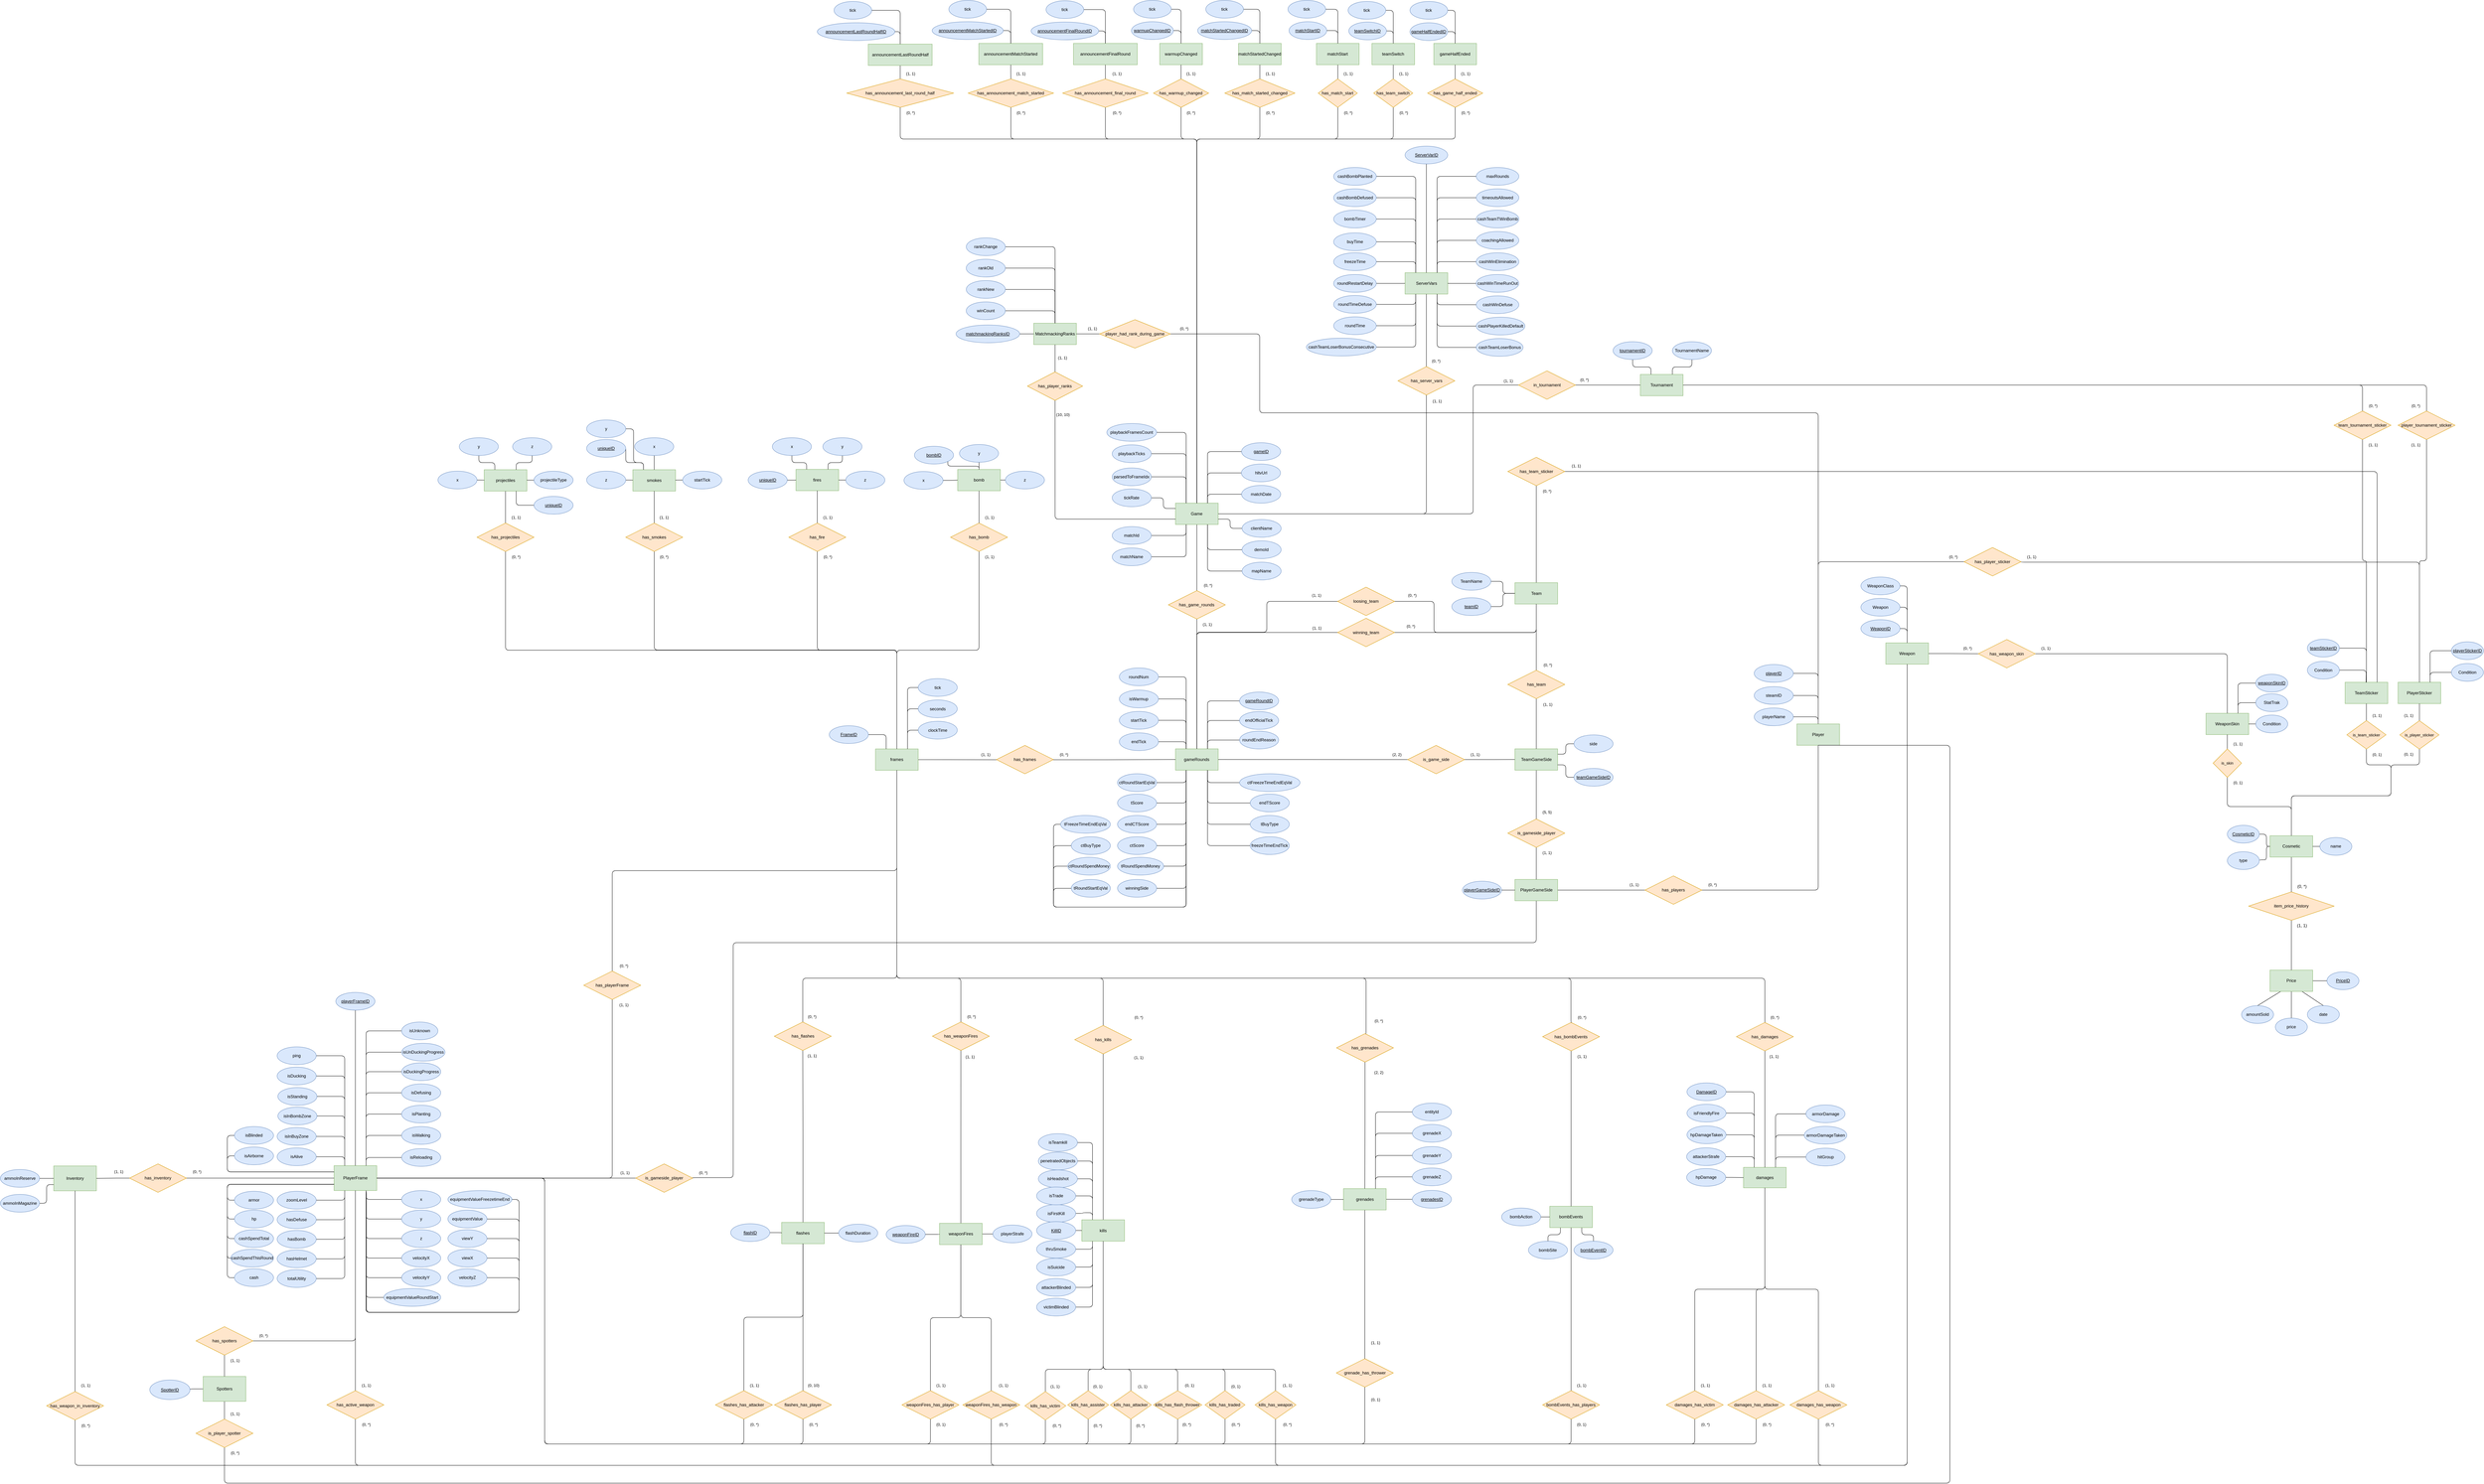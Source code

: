 <mxfile version="24.7.17">
  <diagram name="Page-1" id="fgvvyIRVdIg4UDeKyg0w">
    <mxGraphModel dx="9886" dy="3695" grid="1" gridSize="10" guides="1" tooltips="1" connect="1" arrows="1" fold="1" page="1" pageScale="1" pageWidth="827" pageHeight="1169" math="0" shadow="0">
      <root>
        <mxCell id="0" />
        <mxCell id="1" parent="0" />
        <mxCell id="p_3xbxENq4k3CHBbkLM6-1" style="edgeStyle=orthogonalEdgeStyle;rounded=1;orthogonalLoop=1;jettySize=auto;html=1;exitX=1;exitY=0.5;exitDx=0;exitDy=0;entryX=0.5;entryY=1;entryDx=0;entryDy=0;fontFamily=Helvetica;fontSize=12;fontColor=default;curved=0;endArrow=none;endFill=0;" parent="1" source="p_3xbxENq4k3CHBbkLM6-7" target="p_3xbxENq4k3CHBbkLM6-84" edge="1">
          <mxGeometry relative="1" as="geometry" />
        </mxCell>
        <mxCell id="p_3xbxENq4k3CHBbkLM6-4" style="edgeStyle=orthogonalEdgeStyle;shape=connector;curved=0;rounded=1;orthogonalLoop=1;jettySize=auto;html=1;exitX=0.5;exitY=1;exitDx=0;exitDy=0;entryX=0.5;entryY=0;entryDx=0;entryDy=0;strokeColor=default;align=center;verticalAlign=middle;fontFamily=Helvetica;fontSize=12;fontColor=default;labelBackgroundColor=default;endArrow=none;endFill=0;" parent="1" source="p_3xbxENq4k3CHBbkLM6-7" target="p_3xbxENq4k3CHBbkLM6-125" edge="1">
          <mxGeometry relative="1" as="geometry" />
        </mxCell>
        <mxCell id="p_3xbxENq4k3CHBbkLM6-5" style="edgeStyle=orthogonalEdgeStyle;shape=connector;curved=0;rounded=1;orthogonalLoop=1;jettySize=auto;html=1;exitX=0.25;exitY=1;exitDx=0;exitDy=0;entryX=1;entryY=0.5;entryDx=0;entryDy=0;strokeColor=default;align=center;verticalAlign=middle;fontFamily=Helvetica;fontSize=11;fontColor=default;labelBackgroundColor=default;endArrow=none;endFill=0;" parent="1" source="p_3xbxENq4k3CHBbkLM6-7" target="p_3xbxENq4k3CHBbkLM6-21" edge="1">
          <mxGeometry relative="1" as="geometry" />
        </mxCell>
        <mxCell id="p_3xbxENq4k3CHBbkLM6-7" value="Game" style="rounded=0;whiteSpace=wrap;html=1;fillColor=#d5e8d4;strokeColor=#82b366;" parent="1" vertex="1">
          <mxGeometry x="-2106.67" y="1284" width="120" height="60" as="geometry" />
        </mxCell>
        <mxCell id="p_3xbxENq4k3CHBbkLM6-8" style="edgeStyle=orthogonalEdgeStyle;shape=connector;curved=0;rounded=1;orthogonalLoop=1;jettySize=auto;html=1;exitX=0;exitY=0.5;exitDx=0;exitDy=0;entryX=1;entryY=0.75;entryDx=0;entryDy=0;strokeColor=default;align=center;verticalAlign=middle;fontFamily=Helvetica;fontSize=11;fontColor=default;labelBackgroundColor=default;endArrow=none;endFill=0;" parent="1" source="p_3xbxENq4k3CHBbkLM6-9" target="p_3xbxENq4k3CHBbkLM6-7" edge="1">
          <mxGeometry relative="1" as="geometry" />
        </mxCell>
        <mxCell id="p_3xbxENq4k3CHBbkLM6-9" value="clientName" style="ellipse;whiteSpace=wrap;html=1;fillColor=#dae8fc;strokeColor=#6c8ebf;" parent="1" vertex="1">
          <mxGeometry x="-1919.67" y="1330" width="110" height="50" as="geometry" />
        </mxCell>
        <mxCell id="p_3xbxENq4k3CHBbkLM6-10" style="edgeStyle=orthogonalEdgeStyle;shape=connector;curved=0;rounded=1;orthogonalLoop=1;jettySize=auto;html=1;exitX=0;exitY=0.5;exitDx=0;exitDy=0;entryX=0.75;entryY=1;entryDx=0;entryDy=0;strokeColor=default;align=center;verticalAlign=middle;fontFamily=Helvetica;fontSize=11;fontColor=default;labelBackgroundColor=default;endArrow=none;endFill=0;" parent="1" source="p_3xbxENq4k3CHBbkLM6-11" target="p_3xbxENq4k3CHBbkLM6-7" edge="1">
          <mxGeometry relative="1" as="geometry" />
        </mxCell>
        <mxCell id="p_3xbxENq4k3CHBbkLM6-11" value="mapName" style="ellipse;whiteSpace=wrap;html=1;fillColor=#dae8fc;strokeColor=#6c8ebf;" parent="1" vertex="1">
          <mxGeometry x="-1919.67" y="1450" width="110" height="50" as="geometry" />
        </mxCell>
        <mxCell id="p_3xbxENq4k3CHBbkLM6-12" style="edgeStyle=orthogonalEdgeStyle;shape=connector;curved=0;rounded=1;orthogonalLoop=1;jettySize=auto;html=1;exitX=1;exitY=0.5;exitDx=0;exitDy=0;entryX=0;entryY=0.25;entryDx=0;entryDy=0;strokeColor=default;align=center;verticalAlign=middle;fontFamily=Helvetica;fontSize=12;fontColor=default;labelBackgroundColor=default;endArrow=none;endFill=0;" parent="1" source="p_3xbxENq4k3CHBbkLM6-13" target="p_3xbxENq4k3CHBbkLM6-7" edge="1">
          <mxGeometry relative="1" as="geometry" />
        </mxCell>
        <mxCell id="p_3xbxENq4k3CHBbkLM6-13" value="tickRate" style="ellipse;whiteSpace=wrap;html=1;fillColor=#dae8fc;strokeColor=#6c8ebf;" parent="1" vertex="1">
          <mxGeometry x="-2284.67" y="1244" width="110" height="50" as="geometry" />
        </mxCell>
        <mxCell id="p_3xbxENq4k3CHBbkLM6-14" style="edgeStyle=orthogonalEdgeStyle;shape=connector;curved=0;rounded=1;orthogonalLoop=1;jettySize=auto;html=1;exitX=1;exitY=0.5;exitDx=0;exitDy=0;entryX=0.25;entryY=0;entryDx=0;entryDy=0;strokeColor=default;align=center;verticalAlign=middle;fontFamily=Helvetica;fontSize=12;fontColor=default;labelBackgroundColor=default;endArrow=none;endFill=0;" parent="1" source="p_3xbxENq4k3CHBbkLM6-15" target="p_3xbxENq4k3CHBbkLM6-7" edge="1">
          <mxGeometry relative="1" as="geometry" />
        </mxCell>
        <mxCell id="p_3xbxENq4k3CHBbkLM6-15" value="playbackTicks" style="ellipse;whiteSpace=wrap;html=1;fillColor=#dae8fc;strokeColor=#6c8ebf;" parent="1" vertex="1">
          <mxGeometry x="-2284.67" y="1120" width="110" height="50" as="geometry" />
        </mxCell>
        <mxCell id="p_3xbxENq4k3CHBbkLM6-16" style="edgeStyle=orthogonalEdgeStyle;shape=connector;curved=0;rounded=1;orthogonalLoop=1;jettySize=auto;html=1;exitX=1;exitY=0.5;exitDx=0;exitDy=0;entryX=0.25;entryY=0;entryDx=0;entryDy=0;strokeColor=default;align=center;verticalAlign=middle;fontFamily=Helvetica;fontSize=12;fontColor=default;labelBackgroundColor=default;endArrow=none;endFill=0;" parent="1" source="p_3xbxENq4k3CHBbkLM6-17" target="p_3xbxENq4k3CHBbkLM6-7" edge="1">
          <mxGeometry relative="1" as="geometry" />
        </mxCell>
        <mxCell id="p_3xbxENq4k3CHBbkLM6-17" value="playbackFramesCount" style="ellipse;whiteSpace=wrap;html=1;fillColor=#dae8fc;strokeColor=#6c8ebf;" parent="1" vertex="1">
          <mxGeometry x="-2299.67" y="1060" width="140" height="50" as="geometry" />
        </mxCell>
        <mxCell id="p_3xbxENq4k3CHBbkLM6-18" style="edgeStyle=orthogonalEdgeStyle;shape=connector;curved=0;rounded=1;orthogonalLoop=1;jettySize=auto;html=1;exitX=1;exitY=0.5;exitDx=0;exitDy=0;entryX=0.25;entryY=0;entryDx=0;entryDy=0;strokeColor=default;align=center;verticalAlign=middle;fontFamily=Helvetica;fontSize=12;fontColor=default;labelBackgroundColor=default;endArrow=none;endFill=0;" parent="1" source="p_3xbxENq4k3CHBbkLM6-19" target="p_3xbxENq4k3CHBbkLM6-7" edge="1">
          <mxGeometry relative="1" as="geometry" />
        </mxCell>
        <mxCell id="p_3xbxENq4k3CHBbkLM6-19" value="parsedToFrameIdx" style="ellipse;whiteSpace=wrap;html=1;fillColor=#dae8fc;strokeColor=#6c8ebf;" parent="1" vertex="1">
          <mxGeometry x="-2284.67" y="1185" width="110" height="50" as="geometry" />
        </mxCell>
        <mxCell id="p_3xbxENq4k3CHBbkLM6-21" value="matchId" style="ellipse;whiteSpace=wrap;html=1;fillColor=#dae8fc;strokeColor=#6c8ebf;" parent="1" vertex="1">
          <mxGeometry x="-2284.67" y="1350" width="110" height="50" as="geometry" />
        </mxCell>
        <mxCell id="p_3xbxENq4k3CHBbkLM6-22" style="edgeStyle=orthogonalEdgeStyle;shape=connector;curved=0;rounded=1;orthogonalLoop=1;jettySize=auto;html=1;entryX=0.75;entryY=1;entryDx=0;entryDy=0;strokeColor=default;align=center;verticalAlign=middle;fontFamily=Helvetica;fontSize=11;fontColor=default;labelBackgroundColor=default;endArrow=none;endFill=0;exitX=0;exitY=0.5;exitDx=0;exitDy=0;" parent="1" source="oEzg_5I2pcpd2mKYBlSY-10" target="p_3xbxENq4k3CHBbkLM6-7" edge="1">
          <mxGeometry relative="1" as="geometry">
            <mxPoint x="-1930" y="1416" as="sourcePoint" />
          </mxGeometry>
        </mxCell>
        <mxCell id="p_3xbxENq4k3CHBbkLM6-26" style="edgeStyle=orthogonalEdgeStyle;shape=connector;curved=0;rounded=1;orthogonalLoop=1;jettySize=auto;html=1;exitX=0;exitY=0.5;exitDx=0;exitDy=0;entryX=0.75;entryY=0;entryDx=0;entryDy=0;strokeColor=default;align=center;verticalAlign=middle;fontFamily=Helvetica;fontSize=11;fontColor=default;labelBackgroundColor=default;endArrow=none;endFill=0;" parent="1" source="p_3xbxENq4k3CHBbkLM6-27" target="p_3xbxENq4k3CHBbkLM6-7" edge="1">
          <mxGeometry relative="1" as="geometry" />
        </mxCell>
        <mxCell id="p_3xbxENq4k3CHBbkLM6-27" value="hltvUrl" style="ellipse;whiteSpace=wrap;html=1;fillColor=#dae8fc;strokeColor=#6c8ebf;" parent="1" vertex="1">
          <mxGeometry x="-1921.5" y="1174" width="110" height="50" as="geometry" />
        </mxCell>
        <mxCell id="p_3xbxENq4k3CHBbkLM6-28" style="edgeStyle=orthogonalEdgeStyle;shape=connector;curved=0;rounded=1;orthogonalLoop=1;jettySize=auto;html=1;exitX=0;exitY=0.5;exitDx=0;exitDy=0;strokeColor=default;align=center;verticalAlign=middle;fontFamily=Helvetica;fontSize=11;fontColor=default;labelBackgroundColor=default;endArrow=none;endFill=0;entryX=0.75;entryY=0;entryDx=0;entryDy=0;" parent="1" source="p_3xbxENq4k3CHBbkLM6-29" target="p_3xbxENq4k3CHBbkLM6-7" edge="1">
          <mxGeometry relative="1" as="geometry">
            <mxPoint x="-2019.67" y="1280" as="targetPoint" />
          </mxGeometry>
        </mxCell>
        <mxCell id="p_3xbxENq4k3CHBbkLM6-29" value="matchDate" style="ellipse;whiteSpace=wrap;html=1;fillColor=#dae8fc;strokeColor=#6c8ebf;" parent="1" vertex="1">
          <mxGeometry x="-1921" y="1234" width="110" height="50" as="geometry" />
        </mxCell>
        <mxCell id="p_3xbxENq4k3CHBbkLM6-30" style="edgeStyle=orthogonalEdgeStyle;shape=connector;curved=0;rounded=1;orthogonalLoop=1;jettySize=auto;html=1;exitX=1;exitY=0.5;exitDx=0;exitDy=0;entryX=0.25;entryY=1;entryDx=0;entryDy=0;strokeColor=default;align=center;verticalAlign=middle;fontFamily=Helvetica;fontSize=11;fontColor=default;labelBackgroundColor=default;endArrow=none;endFill=0;" parent="1" source="p_3xbxENq4k3CHBbkLM6-31" target="p_3xbxENq4k3CHBbkLM6-7" edge="1">
          <mxGeometry relative="1" as="geometry" />
        </mxCell>
        <mxCell id="p_3xbxENq4k3CHBbkLM6-31" value="matchName" style="ellipse;whiteSpace=wrap;html=1;fillColor=#dae8fc;strokeColor=#6c8ebf;" parent="1" vertex="1">
          <mxGeometry x="-2284.67" y="1410" width="110" height="50" as="geometry" />
        </mxCell>
        <mxCell id="p_3xbxENq4k3CHBbkLM6-32" value="gameRounds" style="rounded=0;whiteSpace=wrap;html=1;fillColor=#d5e8d4;strokeColor=#82b366;" parent="1" vertex="1">
          <mxGeometry x="-2106.67" y="1975" width="120" height="60" as="geometry" />
        </mxCell>
        <mxCell id="p_3xbxENq4k3CHBbkLM6-46" style="edgeStyle=orthogonalEdgeStyle;rounded=1;orthogonalLoop=1;jettySize=auto;html=1;exitX=0.75;exitY=0;exitDx=0;exitDy=0;entryX=0;entryY=0.5;entryDx=0;entryDy=0;endArrow=none;endFill=0;curved=0;" parent="1" source="p_3xbxENq4k3CHBbkLM6-56" target="p_3xbxENq4k3CHBbkLM6-79" edge="1">
          <mxGeometry relative="1" as="geometry" />
        </mxCell>
        <mxCell id="p_3xbxENq4k3CHBbkLM6-47" style="edgeStyle=orthogonalEdgeStyle;shape=connector;curved=0;rounded=1;orthogonalLoop=1;jettySize=auto;html=1;exitX=0.75;exitY=0;exitDx=0;exitDy=0;entryX=0;entryY=0.5;entryDx=0;entryDy=0;strokeColor=default;align=center;verticalAlign=middle;fontFamily=Helvetica;fontSize=11;fontColor=default;labelBackgroundColor=default;endArrow=none;endFill=0;" parent="1" source="p_3xbxENq4k3CHBbkLM6-56" target="p_3xbxENq4k3CHBbkLM6-80" edge="1">
          <mxGeometry relative="1" as="geometry" />
        </mxCell>
        <mxCell id="p_3xbxENq4k3CHBbkLM6-48" style="edgeStyle=orthogonalEdgeStyle;shape=connector;curved=0;rounded=1;orthogonalLoop=1;jettySize=auto;html=1;exitX=0.75;exitY=1;exitDx=0;exitDy=0;entryX=0;entryY=0.5;entryDx=0;entryDy=0;strokeColor=default;align=center;verticalAlign=middle;fontFamily=Helvetica;fontSize=11;fontColor=default;labelBackgroundColor=default;endArrow=none;endFill=0;" parent="1" source="p_3xbxENq4k3CHBbkLM6-56" target="p_3xbxENq4k3CHBbkLM6-67" edge="1">
          <mxGeometry relative="1" as="geometry">
            <mxPoint x="-1341.42" y="676" as="sourcePoint" />
          </mxGeometry>
        </mxCell>
        <mxCell id="p_3xbxENq4k3CHBbkLM6-49" style="edgeStyle=orthogonalEdgeStyle;shape=connector;curved=0;rounded=1;orthogonalLoop=1;jettySize=auto;html=1;exitX=0.75;exitY=1;exitDx=0;exitDy=0;entryX=0;entryY=0.5;entryDx=0;entryDy=0;strokeColor=default;align=center;verticalAlign=middle;fontFamily=Helvetica;fontSize=11;fontColor=default;labelBackgroundColor=default;endArrow=none;endFill=0;" parent="1" source="p_3xbxENq4k3CHBbkLM6-56" target="p_3xbxENq4k3CHBbkLM6-68" edge="1">
          <mxGeometry relative="1" as="geometry" />
        </mxCell>
        <mxCell id="p_3xbxENq4k3CHBbkLM6-50" style="edgeStyle=orthogonalEdgeStyle;shape=connector;curved=0;rounded=1;orthogonalLoop=1;jettySize=auto;html=1;exitX=0.25;exitY=0;exitDx=0;exitDy=0;entryX=1;entryY=0.5;entryDx=0;entryDy=0;strokeColor=default;align=center;verticalAlign=middle;fontFamily=Helvetica;fontSize=11;fontColor=default;labelBackgroundColor=default;endArrow=none;endFill=0;" parent="1" source="p_3xbxENq4k3CHBbkLM6-56" target="p_3xbxENq4k3CHBbkLM6-58" edge="1">
          <mxGeometry relative="1" as="geometry" />
        </mxCell>
        <mxCell id="p_3xbxENq4k3CHBbkLM6-51" style="edgeStyle=orthogonalEdgeStyle;shape=connector;curved=0;rounded=1;orthogonalLoop=1;jettySize=auto;html=1;exitX=0.25;exitY=0;exitDx=0;exitDy=0;entryX=1;entryY=0.5;entryDx=0;entryDy=0;strokeColor=default;align=center;verticalAlign=middle;fontFamily=Helvetica;fontSize=11;fontColor=default;labelBackgroundColor=default;endArrow=none;endFill=0;" parent="1" source="p_3xbxENq4k3CHBbkLM6-56" target="p_3xbxENq4k3CHBbkLM6-57" edge="1">
          <mxGeometry relative="1" as="geometry" />
        </mxCell>
        <mxCell id="p_3xbxENq4k3CHBbkLM6-52" style="edgeStyle=orthogonalEdgeStyle;shape=connector;curved=0;rounded=1;orthogonalLoop=1;jettySize=auto;html=1;exitX=0.25;exitY=0;exitDx=0;exitDy=0;entryX=1;entryY=0.5;entryDx=0;entryDy=0;strokeColor=default;align=center;verticalAlign=middle;fontFamily=Helvetica;fontSize=11;fontColor=default;labelBackgroundColor=default;endArrow=none;endFill=0;" parent="1" source="p_3xbxENq4k3CHBbkLM6-56" target="p_3xbxENq4k3CHBbkLM6-78" edge="1">
          <mxGeometry relative="1" as="geometry" />
        </mxCell>
        <mxCell id="p_3xbxENq4k3CHBbkLM6-53" style="edgeStyle=orthogonalEdgeStyle;shape=connector;curved=0;rounded=1;orthogonalLoop=1;jettySize=auto;html=1;exitX=0;exitY=0.5;exitDx=0;exitDy=0;entryX=1;entryY=0.5;entryDx=0;entryDy=0;strokeColor=default;align=center;verticalAlign=middle;fontFamily=Helvetica;fontSize=11;fontColor=default;labelBackgroundColor=default;endArrow=none;endFill=0;" parent="1" source="p_3xbxENq4k3CHBbkLM6-56" target="p_3xbxENq4k3CHBbkLM6-73" edge="1">
          <mxGeometry relative="1" as="geometry" />
        </mxCell>
        <mxCell id="p_3xbxENq4k3CHBbkLM6-54" style="edgeStyle=orthogonalEdgeStyle;shape=connector;curved=0;rounded=1;orthogonalLoop=1;jettySize=auto;html=1;exitX=0.25;exitY=1;exitDx=0;exitDy=0;entryX=1;entryY=0.5;entryDx=0;entryDy=0;strokeColor=default;align=center;verticalAlign=middle;fontFamily=Helvetica;fontSize=11;fontColor=default;labelBackgroundColor=default;endArrow=none;endFill=0;" parent="1" source="p_3xbxENq4k3CHBbkLM6-56" target="p_3xbxENq4k3CHBbkLM6-70" edge="1">
          <mxGeometry relative="1" as="geometry" />
        </mxCell>
        <mxCell id="p_3xbxENq4k3CHBbkLM6-55" style="edgeStyle=orthogonalEdgeStyle;shape=connector;curved=0;rounded=1;orthogonalLoop=1;jettySize=auto;html=1;exitX=0.25;exitY=1;exitDx=0;exitDy=0;entryX=1;entryY=0.5;entryDx=0;entryDy=0;strokeColor=default;align=center;verticalAlign=middle;fontFamily=Helvetica;fontSize=11;fontColor=default;labelBackgroundColor=default;endArrow=none;endFill=0;" parent="1" source="p_3xbxENq4k3CHBbkLM6-56" target="p_3xbxENq4k3CHBbkLM6-69" edge="1">
          <mxGeometry relative="1" as="geometry" />
        </mxCell>
        <mxCell id="p_3xbxENq4k3CHBbkLM6-56" value="ServerVars" style="rounded=0;whiteSpace=wrap;html=1;fillColor=#d5e8d4;strokeColor=#82b366;" parent="1" vertex="1">
          <mxGeometry x="-1461.42" y="636" width="120" height="60" as="geometry" />
        </mxCell>
        <mxCell id="p_3xbxENq4k3CHBbkLM6-57" value="cashBombDefused" style="ellipse;whiteSpace=wrap;html=1;fillColor=#dae8fc;strokeColor=#6c8ebf;" parent="1" vertex="1">
          <mxGeometry x="-1662.17" y="400" width="120" height="50" as="geometry" />
        </mxCell>
        <mxCell id="p_3xbxENq4k3CHBbkLM6-58" value="cashBombPlanted" style="ellipse;whiteSpace=wrap;html=1;fillColor=#dae8fc;strokeColor=#6c8ebf;" parent="1" vertex="1">
          <mxGeometry x="-1662.17" y="340" width="120" height="50" as="geometry" />
        </mxCell>
        <mxCell id="p_3xbxENq4k3CHBbkLM6-59" style="edgeStyle=orthogonalEdgeStyle;shape=connector;curved=0;rounded=1;orthogonalLoop=1;jettySize=auto;html=1;exitX=0;exitY=0.5;exitDx=0;exitDy=0;entryX=0.75;entryY=0;entryDx=0;entryDy=0;strokeColor=default;align=center;verticalAlign=middle;fontFamily=Helvetica;fontSize=11;fontColor=default;labelBackgroundColor=default;endArrow=none;endFill=0;" parent="1" source="p_3xbxENq4k3CHBbkLM6-60" target="p_3xbxENq4k3CHBbkLM6-56" edge="1">
          <mxGeometry relative="1" as="geometry" />
        </mxCell>
        <mxCell id="p_3xbxENq4k3CHBbkLM6-60" value="cashTeamTWinBomb" style="ellipse;whiteSpace=wrap;html=1;fillColor=#dae8fc;strokeColor=#6c8ebf;" parent="1" vertex="1">
          <mxGeometry x="-1261.42" y="460" width="120" height="50" as="geometry" />
        </mxCell>
        <mxCell id="p_3xbxENq4k3CHBbkLM6-61" style="edgeStyle=orthogonalEdgeStyle;shape=connector;curved=0;rounded=1;orthogonalLoop=1;jettySize=auto;html=1;exitX=0;exitY=0.5;exitDx=0;exitDy=0;entryX=0.75;entryY=1;entryDx=0;entryDy=0;strokeColor=default;align=center;verticalAlign=middle;fontFamily=Helvetica;fontSize=11;fontColor=default;labelBackgroundColor=default;endArrow=none;endFill=0;" parent="1" source="p_3xbxENq4k3CHBbkLM6-62" target="p_3xbxENq4k3CHBbkLM6-56" edge="1">
          <mxGeometry relative="1" as="geometry" />
        </mxCell>
        <mxCell id="p_3xbxENq4k3CHBbkLM6-62" value="cashWinDefuse" style="ellipse;whiteSpace=wrap;html=1;fillColor=#dae8fc;strokeColor=#6c8ebf;" parent="1" vertex="1">
          <mxGeometry x="-1261.42" y="701" width="120" height="50" as="geometry" />
        </mxCell>
        <mxCell id="p_3xbxENq4k3CHBbkLM6-63" style="edgeStyle=orthogonalEdgeStyle;shape=connector;curved=0;rounded=1;orthogonalLoop=1;jettySize=auto;html=1;exitX=0;exitY=0.5;exitDx=0;exitDy=0;entryX=1;entryY=0.5;entryDx=0;entryDy=0;strokeColor=default;align=center;verticalAlign=middle;fontFamily=Helvetica;fontSize=11;fontColor=default;labelBackgroundColor=default;endArrow=none;endFill=0;" parent="1" source="p_3xbxENq4k3CHBbkLM6-64" target="p_3xbxENq4k3CHBbkLM6-56" edge="1">
          <mxGeometry relative="1" as="geometry" />
        </mxCell>
        <mxCell id="p_3xbxENq4k3CHBbkLM6-64" value="cashWinTimeRunOut" style="ellipse;whiteSpace=wrap;html=1;fillColor=#dae8fc;strokeColor=#6c8ebf;" parent="1" vertex="1">
          <mxGeometry x="-1261.42" y="641" width="120" height="50" as="geometry" />
        </mxCell>
        <mxCell id="p_3xbxENq4k3CHBbkLM6-65" style="edgeStyle=orthogonalEdgeStyle;shape=connector;curved=0;rounded=1;orthogonalLoop=1;jettySize=auto;html=1;exitX=0;exitY=0.5;exitDx=0;exitDy=0;entryX=0.75;entryY=0;entryDx=0;entryDy=0;strokeColor=default;align=center;verticalAlign=middle;fontFamily=Helvetica;fontSize=11;fontColor=default;labelBackgroundColor=default;endArrow=none;endFill=0;" parent="1" source="p_3xbxENq4k3CHBbkLM6-66" target="p_3xbxENq4k3CHBbkLM6-56" edge="1">
          <mxGeometry relative="1" as="geometry" />
        </mxCell>
        <mxCell id="p_3xbxENq4k3CHBbkLM6-66" value="cashWinElimination" style="ellipse;whiteSpace=wrap;html=1;fillColor=#dae8fc;strokeColor=#6c8ebf;" parent="1" vertex="1">
          <mxGeometry x="-1261.42" y="580" width="120" height="50" as="geometry" />
        </mxCell>
        <mxCell id="p_3xbxENq4k3CHBbkLM6-67" value="cashPlayerKilledDefault" style="ellipse;whiteSpace=wrap;html=1;fillColor=#dae8fc;strokeColor=#6c8ebf;" parent="1" vertex="1">
          <mxGeometry x="-1261.42" y="761" width="137" height="50" as="geometry" />
        </mxCell>
        <mxCell id="p_3xbxENq4k3CHBbkLM6-68" value="cashTeamLoserBonus" style="ellipse;whiteSpace=wrap;html=1;fillColor=#dae8fc;strokeColor=#6c8ebf;" parent="1" vertex="1">
          <mxGeometry x="-1261.42" y="821" width="131.75" height="50" as="geometry" />
        </mxCell>
        <mxCell id="p_3xbxENq4k3CHBbkLM6-69" value="cashTeamLoserBonusConsecutive" style="ellipse;whiteSpace=wrap;html=1;fillColor=#dae8fc;strokeColor=#6c8ebf;" parent="1" vertex="1">
          <mxGeometry x="-1738.67" y="820" width="196.5" height="50" as="geometry" />
        </mxCell>
        <mxCell id="p_3xbxENq4k3CHBbkLM6-70" value="roundTime" style="ellipse;whiteSpace=wrap;html=1;fillColor=#dae8fc;strokeColor=#6c8ebf;" parent="1" vertex="1">
          <mxGeometry x="-1662.17" y="760" width="120" height="50" as="geometry" />
        </mxCell>
        <mxCell id="p_3xbxENq4k3CHBbkLM6-71" style="edgeStyle=orthogonalEdgeStyle;shape=connector;curved=0;rounded=1;orthogonalLoop=1;jettySize=auto;html=1;exitX=1;exitY=0.5;exitDx=0;exitDy=0;entryX=0.25;entryY=1;entryDx=0;entryDy=0;strokeColor=default;align=center;verticalAlign=middle;fontFamily=Helvetica;fontSize=11;fontColor=default;labelBackgroundColor=default;endArrow=none;endFill=0;" parent="1" source="p_3xbxENq4k3CHBbkLM6-72" target="p_3xbxENq4k3CHBbkLM6-56" edge="1">
          <mxGeometry relative="1" as="geometry" />
        </mxCell>
        <mxCell id="p_3xbxENq4k3CHBbkLM6-72" value="roundTimeDefuse" style="ellipse;whiteSpace=wrap;html=1;fillColor=#dae8fc;strokeColor=#6c8ebf;" parent="1" vertex="1">
          <mxGeometry x="-1662.17" y="700" width="120" height="50" as="geometry" />
        </mxCell>
        <mxCell id="p_3xbxENq4k3CHBbkLM6-73" value="roundRestartDelay" style="ellipse;whiteSpace=wrap;html=1;fillColor=#dae8fc;strokeColor=#6c8ebf;" parent="1" vertex="1">
          <mxGeometry x="-1662.17" y="641" width="120" height="50" as="geometry" />
        </mxCell>
        <mxCell id="p_3xbxENq4k3CHBbkLM6-74" style="edgeStyle=orthogonalEdgeStyle;shape=connector;curved=0;rounded=1;orthogonalLoop=1;jettySize=auto;html=1;exitX=1;exitY=0.5;exitDx=0;exitDy=0;entryX=0.25;entryY=0;entryDx=0;entryDy=0;strokeColor=default;align=center;verticalAlign=middle;fontFamily=Helvetica;fontSize=11;fontColor=default;labelBackgroundColor=default;endArrow=none;endFill=0;" parent="1" source="p_3xbxENq4k3CHBbkLM6-75" target="p_3xbxENq4k3CHBbkLM6-56" edge="1">
          <mxGeometry relative="1" as="geometry" />
        </mxCell>
        <mxCell id="p_3xbxENq4k3CHBbkLM6-75" value="freezeTime" style="ellipse;whiteSpace=wrap;html=1;fillColor=#dae8fc;strokeColor=#6c8ebf;" parent="1" vertex="1">
          <mxGeometry x="-1662.17" y="580" width="120" height="50" as="geometry" />
        </mxCell>
        <mxCell id="p_3xbxENq4k3CHBbkLM6-76" style="edgeStyle=orthogonalEdgeStyle;shape=connector;curved=0;rounded=1;orthogonalLoop=1;jettySize=auto;html=1;exitX=1;exitY=0.5;exitDx=0;exitDy=0;entryX=0.25;entryY=0;entryDx=0;entryDy=0;strokeColor=default;align=center;verticalAlign=middle;fontFamily=Helvetica;fontSize=11;fontColor=default;labelBackgroundColor=default;endArrow=none;endFill=0;" parent="1" source="p_3xbxENq4k3CHBbkLM6-77" target="p_3xbxENq4k3CHBbkLM6-56" edge="1">
          <mxGeometry relative="1" as="geometry" />
        </mxCell>
        <mxCell id="p_3xbxENq4k3CHBbkLM6-77" value="buyTime" style="ellipse;whiteSpace=wrap;html=1;fillColor=#dae8fc;strokeColor=#6c8ebf;" parent="1" vertex="1">
          <mxGeometry x="-1662.17" y="524" width="120" height="50" as="geometry" />
        </mxCell>
        <mxCell id="p_3xbxENq4k3CHBbkLM6-78" value="bombTimer" style="ellipse;whiteSpace=wrap;html=1;fillColor=#dae8fc;strokeColor=#6c8ebf;" parent="1" vertex="1">
          <mxGeometry x="-1662.17" y="460" width="120" height="50" as="geometry" />
        </mxCell>
        <mxCell id="p_3xbxENq4k3CHBbkLM6-79" value="maxRounds" style="ellipse;whiteSpace=wrap;html=1;fillColor=#dae8fc;strokeColor=#6c8ebf;" parent="1" vertex="1">
          <mxGeometry x="-1261.42" y="340" width="120" height="50" as="geometry" />
        </mxCell>
        <mxCell id="p_3xbxENq4k3CHBbkLM6-80" value="timeoutsAllowed" style="ellipse;whiteSpace=wrap;html=1;fillColor=#dae8fc;strokeColor=#6c8ebf;" parent="1" vertex="1">
          <mxGeometry x="-1261.42" y="400" width="120" height="50" as="geometry" />
        </mxCell>
        <mxCell id="p_3xbxENq4k3CHBbkLM6-81" style="edgeStyle=orthogonalEdgeStyle;shape=connector;curved=0;rounded=1;orthogonalLoop=1;jettySize=auto;html=1;exitX=0;exitY=0.5;exitDx=0;exitDy=0;entryX=0.75;entryY=0;entryDx=0;entryDy=0;strokeColor=default;align=center;verticalAlign=middle;fontFamily=Helvetica;fontSize=11;fontColor=default;labelBackgroundColor=default;endArrow=none;endFill=0;" parent="1" source="p_3xbxENq4k3CHBbkLM6-82" target="p_3xbxENq4k3CHBbkLM6-56" edge="1">
          <mxGeometry relative="1" as="geometry" />
        </mxCell>
        <mxCell id="p_3xbxENq4k3CHBbkLM6-82" value="coachingAllowed" style="ellipse;whiteSpace=wrap;html=1;fillColor=#dae8fc;strokeColor=#6c8ebf;" parent="1" vertex="1">
          <mxGeometry x="-1261.42" y="520" width="120" height="50" as="geometry" />
        </mxCell>
        <mxCell id="p_3xbxENq4k3CHBbkLM6-83" style="edgeStyle=orthogonalEdgeStyle;shape=connector;curved=0;rounded=1;orthogonalLoop=1;jettySize=auto;html=1;exitX=0.5;exitY=0;exitDx=0;exitDy=0;entryX=0.5;entryY=1;entryDx=0;entryDy=0;strokeColor=default;align=center;verticalAlign=middle;fontFamily=Helvetica;fontSize=12;fontColor=default;labelBackgroundColor=default;endArrow=none;endFill=0;" parent="1" source="p_3xbxENq4k3CHBbkLM6-84" target="p_3xbxENq4k3CHBbkLM6-56" edge="1">
          <mxGeometry relative="1" as="geometry">
            <mxPoint x="-1381.42" y="524" as="sourcePoint" />
          </mxGeometry>
        </mxCell>
        <mxCell id="p_3xbxENq4k3CHBbkLM6-84" value="has_server_vars" style="rhombus;whiteSpace=wrap;html=1;strokeColor=#d79b00;align=center;verticalAlign=middle;fontFamily=Helvetica;fontSize=12;fillColor=#ffe6cc;" parent="1" vertex="1">
          <mxGeometry x="-1481.42" y="900" width="160" height="80" as="geometry" />
        </mxCell>
        <mxCell id="rBWGPCm_VeuKbWAwyzlo-122" style="edgeStyle=orthogonalEdgeStyle;shape=connector;curved=0;rounded=1;orthogonalLoop=1;jettySize=auto;html=1;exitX=0.5;exitY=0;exitDx=0;exitDy=0;entryX=0.5;entryY=1;entryDx=0;entryDy=0;strokeColor=default;align=center;verticalAlign=middle;fontFamily=Helvetica;fontSize=11;fontColor=default;labelBackgroundColor=default;endArrow=none;endFill=0;" parent="1" source="p_3xbxENq4k3CHBbkLM6-7" target="rBWGPCm_VeuKbWAwyzlo-44" edge="1">
          <mxGeometry relative="1" as="geometry">
            <mxPoint x="-2046.67" y="900" as="sourcePoint" />
            <Array as="points">
              <mxPoint x="-2047" y="260" />
              <mxPoint x="-1320" y="260" />
            </Array>
          </mxGeometry>
        </mxCell>
        <mxCell id="rBWGPCm_VeuKbWAwyzlo-123" style="edgeStyle=orthogonalEdgeStyle;shape=connector;curved=0;rounded=1;orthogonalLoop=1;jettySize=auto;html=1;exitX=0.5;exitY=0;exitDx=0;exitDy=0;entryX=0.5;entryY=1;entryDx=0;entryDy=0;strokeColor=default;align=center;verticalAlign=middle;fontFamily=Helvetica;fontSize=11;fontColor=default;labelBackgroundColor=default;endArrow=none;endFill=0;" parent="1" source="p_3xbxENq4k3CHBbkLM6-7" target="rBWGPCm_VeuKbWAwyzlo-26" edge="1">
          <mxGeometry relative="1" as="geometry">
            <mxPoint x="-2046.67" y="900" as="sourcePoint" />
            <Array as="points">
              <mxPoint x="-2047" y="260" />
              <mxPoint x="-1494" y="260" />
            </Array>
          </mxGeometry>
        </mxCell>
        <mxCell id="rBWGPCm_VeuKbWAwyzlo-124" style="edgeStyle=orthogonalEdgeStyle;shape=connector;curved=0;rounded=1;orthogonalLoop=1;jettySize=auto;html=1;exitX=0.5;exitY=0;exitDx=0;exitDy=0;entryX=0.5;entryY=1;entryDx=0;entryDy=0;strokeColor=default;align=center;verticalAlign=middle;fontFamily=Helvetica;fontSize=11;fontColor=default;labelBackgroundColor=default;endArrow=none;endFill=0;" parent="1" source="p_3xbxENq4k3CHBbkLM6-7" target="rBWGPCm_VeuKbWAwyzlo-41" edge="1">
          <mxGeometry relative="1" as="geometry">
            <mxPoint x="-2046.67" y="900" as="sourcePoint" />
            <Array as="points">
              <mxPoint x="-2047" y="260" />
              <mxPoint x="-1650" y="260" />
            </Array>
          </mxGeometry>
        </mxCell>
        <mxCell id="rBWGPCm_VeuKbWAwyzlo-125" style="edgeStyle=orthogonalEdgeStyle;shape=connector;curved=0;rounded=1;orthogonalLoop=1;jettySize=auto;html=1;exitX=0.5;exitY=0;exitDx=0;exitDy=0;entryX=0.5;entryY=1;entryDx=0;entryDy=0;strokeColor=default;align=center;verticalAlign=middle;fontFamily=Helvetica;fontSize=11;fontColor=default;labelBackgroundColor=default;endArrow=none;endFill=0;" parent="1" source="p_3xbxENq4k3CHBbkLM6-7" target="rBWGPCm_VeuKbWAwyzlo-25" edge="1">
          <mxGeometry relative="1" as="geometry">
            <mxPoint x="-2046.67" y="900" as="sourcePoint" />
            <Array as="points">
              <mxPoint x="-2047" y="260" />
              <mxPoint x="-1869" y="260" />
            </Array>
          </mxGeometry>
        </mxCell>
        <mxCell id="rBWGPCm_VeuKbWAwyzlo-126" style="edgeStyle=orthogonalEdgeStyle;shape=connector;curved=0;rounded=1;orthogonalLoop=1;jettySize=auto;html=1;exitX=0.5;exitY=0;exitDx=0;exitDy=0;entryX=0.5;entryY=1;entryDx=0;entryDy=0;strokeColor=default;align=center;verticalAlign=middle;fontFamily=Helvetica;fontSize=11;fontColor=default;labelBackgroundColor=default;endArrow=none;endFill=0;" parent="1" source="p_3xbxENq4k3CHBbkLM6-7" target="rBWGPCm_VeuKbWAwyzlo-38" edge="1">
          <mxGeometry relative="1" as="geometry">
            <mxPoint x="-2046.67" y="900" as="sourcePoint" />
            <Array as="points">
              <mxPoint x="-2047" y="260" />
              <mxPoint x="-2091" y="260" />
            </Array>
          </mxGeometry>
        </mxCell>
        <mxCell id="rBWGPCm_VeuKbWAwyzlo-127" style="edgeStyle=orthogonalEdgeStyle;shape=connector;curved=0;rounded=1;orthogonalLoop=1;jettySize=auto;html=1;exitX=0.5;exitY=0;exitDx=0;exitDy=0;entryX=0.5;entryY=1;entryDx=0;entryDy=0;strokeColor=default;align=center;verticalAlign=middle;fontFamily=Helvetica;fontSize=11;fontColor=default;labelBackgroundColor=default;endArrow=none;endFill=0;" parent="1" source="p_3xbxENq4k3CHBbkLM6-7" target="rBWGPCm_VeuKbWAwyzlo-35" edge="1">
          <mxGeometry relative="1" as="geometry">
            <mxPoint x="-2046.67" y="900" as="sourcePoint" />
            <Array as="points">
              <mxPoint x="-2047" y="260" />
              <mxPoint x="-2304" y="260" />
            </Array>
          </mxGeometry>
        </mxCell>
        <mxCell id="rBWGPCm_VeuKbWAwyzlo-128" style="edgeStyle=orthogonalEdgeStyle;shape=connector;curved=0;rounded=1;orthogonalLoop=1;jettySize=auto;html=1;exitX=0.5;exitY=0;exitDx=0;exitDy=0;entryX=0.5;entryY=1;entryDx=0;entryDy=0;strokeColor=default;align=center;verticalAlign=middle;fontFamily=Helvetica;fontSize=11;fontColor=default;labelBackgroundColor=default;endArrow=none;endFill=0;" parent="1" source="p_3xbxENq4k3CHBbkLM6-7" target="rBWGPCm_VeuKbWAwyzlo-32" edge="1">
          <mxGeometry relative="1" as="geometry">
            <mxPoint x="-2046.67" y="900" as="sourcePoint" />
            <Array as="points">
              <mxPoint x="-2047" y="260" />
              <mxPoint x="-2569" y="260" />
            </Array>
          </mxGeometry>
        </mxCell>
        <mxCell id="rBWGPCm_VeuKbWAwyzlo-129" style="edgeStyle=orthogonalEdgeStyle;shape=connector;curved=0;rounded=1;orthogonalLoop=1;jettySize=auto;html=1;exitX=0.5;exitY=0;exitDx=0;exitDy=0;entryX=0.5;entryY=1;entryDx=0;entryDy=0;strokeColor=default;align=center;verticalAlign=middle;fontFamily=Helvetica;fontSize=11;fontColor=default;labelBackgroundColor=default;endArrow=none;endFill=0;" parent="1" source="p_3xbxENq4k3CHBbkLM6-7" target="rBWGPCm_VeuKbWAwyzlo-29" edge="1">
          <mxGeometry relative="1" as="geometry">
            <mxPoint x="-2046.67" y="900" as="sourcePoint" />
            <Array as="points">
              <mxPoint x="-2047" y="260" />
              <mxPoint x="-2880" y="260" />
            </Array>
          </mxGeometry>
        </mxCell>
        <mxCell id="p_3xbxENq4k3CHBbkLM6-124" style="edgeStyle=orthogonalEdgeStyle;shape=connector;curved=0;rounded=1;orthogonalLoop=1;jettySize=auto;html=1;exitX=0.5;exitY=1;exitDx=0;exitDy=0;entryX=0.5;entryY=0;entryDx=0;entryDy=0;strokeColor=default;align=center;verticalAlign=middle;fontFamily=Helvetica;fontSize=12;fontColor=default;labelBackgroundColor=default;endArrow=none;endFill=0;" parent="1" source="p_3xbxENq4k3CHBbkLM6-125" target="p_3xbxENq4k3CHBbkLM6-32" edge="1">
          <mxGeometry relative="1" as="geometry" />
        </mxCell>
        <mxCell id="p_3xbxENq4k3CHBbkLM6-125" value="has_game_rounds" style="rhombus;whiteSpace=wrap;html=1;strokeColor=#d79b00;align=center;verticalAlign=middle;fontFamily=Helvetica;fontSize=12;fillColor=#ffe6cc;" parent="1" vertex="1">
          <mxGeometry x="-2126.67" y="1530" width="160" height="80" as="geometry" />
        </mxCell>
        <mxCell id="p_3xbxENq4k3CHBbkLM6-126" style="edgeStyle=orthogonalEdgeStyle;shape=connector;curved=0;rounded=1;orthogonalLoop=1;jettySize=auto;html=1;exitX=1;exitY=0.5;exitDx=0;exitDy=0;entryX=0.25;entryY=0;entryDx=0;entryDy=0;strokeColor=default;align=center;verticalAlign=middle;fontFamily=Helvetica;fontSize=12;fontColor=default;labelBackgroundColor=default;endArrow=none;endFill=0;" parent="1" source="p_3xbxENq4k3CHBbkLM6-127" target="p_3xbxENq4k3CHBbkLM6-32" edge="1">
          <mxGeometry relative="1" as="geometry" />
        </mxCell>
        <mxCell id="p_3xbxENq4k3CHBbkLM6-127" value="roundNum" style="ellipse;whiteSpace=wrap;html=1;fillColor=#dae8fc;strokeColor=#6c8ebf;" parent="1" vertex="1">
          <mxGeometry x="-2264.67" y="1747.5" width="110" height="50" as="geometry" />
        </mxCell>
        <mxCell id="p_3xbxENq4k3CHBbkLM6-128" style="edgeStyle=orthogonalEdgeStyle;shape=connector;curved=0;rounded=1;orthogonalLoop=1;jettySize=auto;html=1;exitX=1;exitY=0.5;exitDx=0;exitDy=0;strokeColor=default;align=center;verticalAlign=middle;fontFamily=Helvetica;fontSize=12;fontColor=default;labelBackgroundColor=default;endArrow=none;endFill=0;entryX=0.25;entryY=0;entryDx=0;entryDy=0;" parent="1" source="p_3xbxENq4k3CHBbkLM6-129" target="p_3xbxENq4k3CHBbkLM6-32" edge="1">
          <mxGeometry relative="1" as="geometry">
            <mxPoint x="-2079.67" y="2000" as="targetPoint" />
          </mxGeometry>
        </mxCell>
        <mxCell id="p_3xbxENq4k3CHBbkLM6-129" value="isWarmup" style="ellipse;whiteSpace=wrap;html=1;fillColor=#dae8fc;strokeColor=#6c8ebf;" parent="1" vertex="1">
          <mxGeometry x="-2264.67" y="1809.75" width="110" height="50" as="geometry" />
        </mxCell>
        <mxCell id="p_3xbxENq4k3CHBbkLM6-130" style="edgeStyle=orthogonalEdgeStyle;shape=connector;curved=0;rounded=1;orthogonalLoop=1;jettySize=auto;html=1;exitX=1;exitY=0.5;exitDx=0;exitDy=0;strokeColor=default;align=center;verticalAlign=middle;fontFamily=Helvetica;fontSize=12;fontColor=default;labelBackgroundColor=default;endArrow=none;endFill=0;entryX=0.25;entryY=0;entryDx=0;entryDy=0;" parent="1" source="p_3xbxENq4k3CHBbkLM6-131" target="p_3xbxENq4k3CHBbkLM6-32" edge="1">
          <mxGeometry relative="1" as="geometry">
            <mxPoint x="-2079.67" y="2000" as="targetPoint" />
          </mxGeometry>
        </mxCell>
        <mxCell id="p_3xbxENq4k3CHBbkLM6-131" value="startTick" style="ellipse;whiteSpace=wrap;html=1;fillColor=#dae8fc;strokeColor=#6c8ebf;" parent="1" vertex="1">
          <mxGeometry x="-2264.67" y="1869.75" width="110" height="50" as="geometry" />
        </mxCell>
        <mxCell id="p_3xbxENq4k3CHBbkLM6-132" style="edgeStyle=orthogonalEdgeStyle;shape=connector;curved=0;rounded=1;orthogonalLoop=1;jettySize=auto;html=1;exitX=1;exitY=0.5;exitDx=0;exitDy=0;strokeColor=default;align=center;verticalAlign=middle;fontFamily=Helvetica;fontSize=12;fontColor=default;labelBackgroundColor=default;endArrow=none;endFill=0;entryX=0.25;entryY=0;entryDx=0;entryDy=0;" parent="1" source="p_3xbxENq4k3CHBbkLM6-133" target="p_3xbxENq4k3CHBbkLM6-32" edge="1">
          <mxGeometry relative="1" as="geometry">
            <mxPoint x="-2079.67" y="2000" as="targetPoint" />
          </mxGeometry>
        </mxCell>
        <mxCell id="p_3xbxENq4k3CHBbkLM6-133" value="endTick" style="ellipse;whiteSpace=wrap;html=1;fillColor=#dae8fc;strokeColor=#6c8ebf;" parent="1" vertex="1">
          <mxGeometry x="-2264.67" y="1930" width="110" height="50" as="geometry" />
        </mxCell>
        <mxCell id="p_3xbxENq4k3CHBbkLM6-134" style="edgeStyle=orthogonalEdgeStyle;shape=connector;curved=0;rounded=1;orthogonalLoop=1;jettySize=auto;html=1;exitX=0;exitY=0.5;exitDx=0;exitDy=0;entryX=0.75;entryY=1;entryDx=0;entryDy=0;strokeColor=default;align=center;verticalAlign=middle;fontFamily=Helvetica;fontSize=11;fontColor=default;labelBackgroundColor=default;endArrow=none;endFill=0;" parent="1" source="p_3xbxENq4k3CHBbkLM6-135" target="p_3xbxENq4k3CHBbkLM6-32" edge="1">
          <mxGeometry relative="1" as="geometry" />
        </mxCell>
        <mxCell id="p_3xbxENq4k3CHBbkLM6-135" value="freezeTimeEndTick" style="ellipse;whiteSpace=wrap;html=1;fillColor=#dae8fc;strokeColor=#6c8ebf;" parent="1" vertex="1">
          <mxGeometry x="-1896.67" y="2222.25" width="110" height="50" as="geometry" />
        </mxCell>
        <mxCell id="p_3xbxENq4k3CHBbkLM6-136" style="edgeStyle=orthogonalEdgeStyle;shape=connector;curved=0;rounded=1;orthogonalLoop=1;jettySize=auto;html=1;exitX=0;exitY=0.5;exitDx=0;exitDy=0;entryX=0.75;entryY=0;entryDx=0;entryDy=0;strokeColor=default;align=center;verticalAlign=middle;fontFamily=Helvetica;fontSize=12;fontColor=default;labelBackgroundColor=default;endArrow=none;endFill=0;" parent="1" source="p_3xbxENq4k3CHBbkLM6-137" target="p_3xbxENq4k3CHBbkLM6-32" edge="1">
          <mxGeometry relative="1" as="geometry" />
        </mxCell>
        <mxCell id="p_3xbxENq4k3CHBbkLM6-137" value="endOfficialTick" style="ellipse;whiteSpace=wrap;html=1;fillColor=#dae8fc;strokeColor=#6c8ebf;" parent="1" vertex="1">
          <mxGeometry x="-1926.67" y="1870.25" width="110" height="50" as="geometry" />
        </mxCell>
        <mxCell id="p_3xbxENq4k3CHBbkLM6-140" style="edgeStyle=orthogonalEdgeStyle;shape=connector;curved=0;rounded=1;orthogonalLoop=1;jettySize=auto;html=1;exitX=1;exitY=0.5;exitDx=0;exitDy=0;entryX=0.25;entryY=1;entryDx=0;entryDy=0;strokeColor=default;align=center;verticalAlign=middle;fontFamily=Helvetica;fontSize=11;fontColor=default;labelBackgroundColor=default;endArrow=none;endFill=0;" parent="1" source="p_3xbxENq4k3CHBbkLM6-141" target="p_3xbxENq4k3CHBbkLM6-32" edge="1">
          <mxGeometry relative="1" as="geometry" />
        </mxCell>
        <mxCell id="p_3xbxENq4k3CHBbkLM6-141" value="tScore" style="ellipse;whiteSpace=wrap;html=1;fillColor=#dae8fc;strokeColor=#6c8ebf;" parent="1" vertex="1">
          <mxGeometry x="-2269.67" y="2102.25" width="110" height="50" as="geometry" />
        </mxCell>
        <mxCell id="p_3xbxENq4k3CHBbkLM6-142" style="edgeStyle=orthogonalEdgeStyle;shape=connector;curved=0;rounded=1;orthogonalLoop=1;jettySize=auto;html=1;exitX=1;exitY=0.5;exitDx=0;exitDy=0;strokeColor=default;align=center;verticalAlign=middle;fontFamily=Helvetica;fontSize=12;fontColor=default;labelBackgroundColor=default;endArrow=none;endFill=0;entryX=0.25;entryY=1;entryDx=0;entryDy=0;" parent="1" source="p_3xbxENq4k3CHBbkLM6-143" target="p_3xbxENq4k3CHBbkLM6-32" edge="1">
          <mxGeometry relative="1" as="geometry">
            <mxPoint x="-2049.67" y="2030" as="targetPoint" />
          </mxGeometry>
        </mxCell>
        <mxCell id="p_3xbxENq4k3CHBbkLM6-143" value="ctScore" style="ellipse;whiteSpace=wrap;html=1;fillColor=#dae8fc;strokeColor=#6c8ebf;" parent="1" vertex="1">
          <mxGeometry x="-2269.67" y="2222.25" width="110" height="50" as="geometry" />
        </mxCell>
        <mxCell id="p_3xbxENq4k3CHBbkLM6-144" style="edgeStyle=orthogonalEdgeStyle;shape=connector;curved=0;rounded=1;orthogonalLoop=1;jettySize=auto;html=1;exitX=0;exitY=0.5;exitDx=0;exitDy=0;strokeColor=default;align=center;verticalAlign=middle;fontFamily=Helvetica;fontSize=12;fontColor=default;labelBackgroundColor=default;endArrow=none;endFill=0;entryX=0.75;entryY=1;entryDx=0;entryDy=0;" parent="1" source="p_3xbxENq4k3CHBbkLM6-145" target="p_3xbxENq4k3CHBbkLM6-32" edge="1">
          <mxGeometry relative="1" as="geometry">
            <mxPoint x="-1989.67" y="2040" as="targetPoint" />
          </mxGeometry>
        </mxCell>
        <mxCell id="p_3xbxENq4k3CHBbkLM6-145" value="endTScore" style="ellipse;whiteSpace=wrap;html=1;fillColor=#dae8fc;strokeColor=#6c8ebf;" parent="1" vertex="1">
          <mxGeometry x="-1896.67" y="2102.25" width="110" height="50" as="geometry" />
        </mxCell>
        <mxCell id="p_3xbxENq4k3CHBbkLM6-146" style="edgeStyle=orthogonalEdgeStyle;shape=connector;curved=0;rounded=1;orthogonalLoop=1;jettySize=auto;html=1;exitX=1;exitY=0.5;exitDx=0;exitDy=0;entryX=0.25;entryY=1;entryDx=0;entryDy=0;strokeColor=default;align=center;verticalAlign=middle;fontFamily=Helvetica;fontSize=12;fontColor=default;labelBackgroundColor=default;endArrow=none;endFill=0;" parent="1" source="p_3xbxENq4k3CHBbkLM6-147" target="p_3xbxENq4k3CHBbkLM6-32" edge="1">
          <mxGeometry relative="1" as="geometry" />
        </mxCell>
        <mxCell id="p_3xbxENq4k3CHBbkLM6-147" value="endCTScore" style="ellipse;whiteSpace=wrap;html=1;fillColor=#dae8fc;strokeColor=#6c8ebf;" parent="1" vertex="1">
          <mxGeometry x="-2269.67" y="2162.25" width="110" height="50" as="geometry" />
        </mxCell>
        <mxCell id="p_3xbxENq4k3CHBbkLM6-154" style="edgeStyle=orthogonalEdgeStyle;shape=connector;curved=0;rounded=1;orthogonalLoop=1;jettySize=auto;html=1;exitX=1;exitY=0.5;exitDx=0;exitDy=0;strokeColor=default;align=center;verticalAlign=middle;fontFamily=Helvetica;fontSize=12;fontColor=default;labelBackgroundColor=default;endArrow=none;endFill=0;entryX=0.25;entryY=1;entryDx=0;entryDy=0;" parent="1" source="p_3xbxENq4k3CHBbkLM6-155" target="p_3xbxENq4k3CHBbkLM6-32" edge="1">
          <mxGeometry relative="1" as="geometry">
            <mxPoint x="-2049.67" y="2030" as="targetPoint" />
          </mxGeometry>
        </mxCell>
        <mxCell id="p_3xbxENq4k3CHBbkLM6-155" value="winningSide" style="ellipse;whiteSpace=wrap;html=1;fillColor=#dae8fc;strokeColor=#6c8ebf;" parent="1" vertex="1">
          <mxGeometry x="-2269.67" y="2342.25" width="110" height="50" as="geometry" />
        </mxCell>
        <mxCell id="p_3xbxENq4k3CHBbkLM6-156" style="edgeStyle=orthogonalEdgeStyle;shape=connector;curved=0;rounded=1;orthogonalLoop=1;jettySize=auto;html=1;exitX=0;exitY=0.5;exitDx=0;exitDy=0;entryX=0.75;entryY=1;entryDx=0;entryDy=0;strokeColor=default;align=center;verticalAlign=middle;fontFamily=Helvetica;fontSize=12;fontColor=default;labelBackgroundColor=default;endArrow=none;endFill=0;" parent="1" source="p_3xbxENq4k3CHBbkLM6-157" target="p_3xbxENq4k3CHBbkLM6-32" edge="1">
          <mxGeometry relative="1" as="geometry" />
        </mxCell>
        <mxCell id="p_3xbxENq4k3CHBbkLM6-157" value="ctFreezeTimeEndEqVal" style="ellipse;whiteSpace=wrap;html=1;fillColor=#dae8fc;strokeColor=#6c8ebf;" parent="1" vertex="1">
          <mxGeometry x="-1926.67" y="2045" width="170" height="50" as="geometry" />
        </mxCell>
        <mxCell id="p_3xbxENq4k3CHBbkLM6-159" style="edgeStyle=orthogonalEdgeStyle;shape=connector;curved=0;rounded=1;orthogonalLoop=1;jettySize=auto;html=1;exitX=0;exitY=0.5;exitDx=0;exitDy=0;entryX=0.75;entryY=0;entryDx=0;entryDy=0;strokeColor=default;align=center;verticalAlign=middle;fontFamily=Helvetica;fontSize=12;fontColor=default;labelBackgroundColor=default;endArrow=none;endFill=0;" parent="1" source="p_3xbxENq4k3CHBbkLM6-160" target="p_3xbxENq4k3CHBbkLM6-32" edge="1">
          <mxGeometry relative="1" as="geometry" />
        </mxCell>
        <mxCell id="p_3xbxENq4k3CHBbkLM6-160" value="roundEndReason" style="ellipse;whiteSpace=wrap;html=1;fillColor=#dae8fc;strokeColor=#6c8ebf;" parent="1" vertex="1">
          <mxGeometry x="-1926.67" y="1925.25" width="110" height="50" as="geometry" />
        </mxCell>
        <mxCell id="p_3xbxENq4k3CHBbkLM6-161" style="edgeStyle=orthogonalEdgeStyle;shape=connector;curved=0;rounded=1;orthogonalLoop=1;jettySize=auto;html=1;exitX=1;exitY=0.5;exitDx=0;exitDy=0;entryX=0.25;entryY=1;entryDx=0;entryDy=0;strokeColor=default;align=center;verticalAlign=middle;fontFamily=Helvetica;fontSize=12;fontColor=default;labelBackgroundColor=default;endArrow=none;endFill=0;" parent="1" source="p_3xbxENq4k3CHBbkLM6-162" target="p_3xbxENq4k3CHBbkLM6-32" edge="1">
          <mxGeometry relative="1" as="geometry" />
        </mxCell>
        <mxCell id="p_3xbxENq4k3CHBbkLM6-162" value="ctRoundStartEqVal" style="ellipse;whiteSpace=wrap;html=1;fillColor=#dae8fc;strokeColor=#6c8ebf;" parent="1" vertex="1">
          <mxGeometry x="-2269.67" y="2045" width="110" height="50" as="geometry" />
        </mxCell>
        <mxCell id="p_3xbxENq4k3CHBbkLM6-163" style="edgeStyle=orthogonalEdgeStyle;shape=connector;curved=0;rounded=1;orthogonalLoop=1;jettySize=auto;html=1;exitX=0;exitY=0.5;exitDx=0;exitDy=0;entryX=0.25;entryY=1;entryDx=0;entryDy=0;strokeColor=default;align=center;verticalAlign=middle;fontFamily=Helvetica;fontSize=11;fontColor=default;labelBackgroundColor=default;endArrow=none;endFill=0;" parent="1" source="p_3xbxENq4k3CHBbkLM6-164" target="p_3xbxENq4k3CHBbkLM6-32" edge="1">
          <mxGeometry relative="1" as="geometry">
            <Array as="points">
              <mxPoint x="-2449.67" y="2367" />
              <mxPoint x="-2449.67" y="2420" />
              <mxPoint x="-2076.67" y="2420" />
            </Array>
          </mxGeometry>
        </mxCell>
        <mxCell id="p_3xbxENq4k3CHBbkLM6-164" value="tRoundStartEqVal" style="ellipse;whiteSpace=wrap;html=1;fillColor=#dae8fc;strokeColor=#6c8ebf;" parent="1" vertex="1">
          <mxGeometry x="-2399.67" y="2342.25" width="110" height="50" as="geometry" />
        </mxCell>
        <mxCell id="p_3xbxENq4k3CHBbkLM6-165" style="edgeStyle=orthogonalEdgeStyle;shape=connector;curved=0;rounded=1;orthogonalLoop=1;jettySize=auto;html=1;exitX=0;exitY=0.5;exitDx=0;exitDy=0;entryX=0.25;entryY=1;entryDx=0;entryDy=0;strokeColor=default;align=center;verticalAlign=middle;fontFamily=Helvetica;fontSize=11;fontColor=default;labelBackgroundColor=default;endArrow=none;endFill=0;" parent="1" source="p_3xbxENq4k3CHBbkLM6-166" target="p_3xbxENq4k3CHBbkLM6-32" edge="1">
          <mxGeometry relative="1" as="geometry">
            <Array as="points">
              <mxPoint x="-2449.67" y="2247" />
              <mxPoint x="-2449.67" y="2420" />
              <mxPoint x="-2076.67" y="2420" />
            </Array>
          </mxGeometry>
        </mxCell>
        <mxCell id="p_3xbxENq4k3CHBbkLM6-166" value="ctBuyType" style="ellipse;whiteSpace=wrap;html=1;fillColor=#dae8fc;strokeColor=#6c8ebf;" parent="1" vertex="1">
          <mxGeometry x="-2399.67" y="2222.25" width="110" height="50" as="geometry" />
        </mxCell>
        <mxCell id="p_3xbxENq4k3CHBbkLM6-167" style="edgeStyle=orthogonalEdgeStyle;shape=connector;curved=0;rounded=1;orthogonalLoop=1;jettySize=auto;html=1;exitX=0;exitY=0.5;exitDx=0;exitDy=0;entryX=0.25;entryY=1;entryDx=0;entryDy=0;strokeColor=default;align=center;verticalAlign=middle;fontFamily=Helvetica;fontSize=11;fontColor=default;labelBackgroundColor=default;endArrow=none;endFill=0;" parent="1" source="p_3xbxENq4k3CHBbkLM6-168" target="p_3xbxENq4k3CHBbkLM6-32" edge="1">
          <mxGeometry relative="1" as="geometry">
            <Array as="points">
              <mxPoint x="-2449.67" y="2187" />
              <mxPoint x="-2449.67" y="2420" />
              <mxPoint x="-2076.67" y="2420" />
            </Array>
          </mxGeometry>
        </mxCell>
        <mxCell id="p_3xbxENq4k3CHBbkLM6-168" value="tFreezeTimeEndEqVal" style="ellipse;whiteSpace=wrap;html=1;fillColor=#dae8fc;strokeColor=#6c8ebf;" parent="1" vertex="1">
          <mxGeometry x="-2429.67" y="2162.25" width="140" height="50" as="geometry" />
        </mxCell>
        <mxCell id="p_3xbxENq4k3CHBbkLM6-169" style="edgeStyle=orthogonalEdgeStyle;shape=connector;curved=0;rounded=1;orthogonalLoop=1;jettySize=auto;html=1;exitX=0;exitY=0.5;exitDx=0;exitDy=0;entryX=0.25;entryY=1;entryDx=0;entryDy=0;strokeColor=default;align=center;verticalAlign=middle;fontFamily=Helvetica;fontSize=11;fontColor=default;labelBackgroundColor=default;endArrow=none;endFill=0;" parent="1" source="p_3xbxENq4k3CHBbkLM6-170" target="p_3xbxENq4k3CHBbkLM6-32" edge="1">
          <mxGeometry relative="1" as="geometry">
            <Array as="points">
              <mxPoint x="-2449.67" y="2305" />
              <mxPoint x="-2449.67" y="2420" />
              <mxPoint x="-2076.67" y="2420" />
            </Array>
          </mxGeometry>
        </mxCell>
        <mxCell id="p_3xbxENq4k3CHBbkLM6-170" value="ctRoundSpendMoney" style="ellipse;whiteSpace=wrap;html=1;fillColor=#dae8fc;strokeColor=#6c8ebf;" parent="1" vertex="1">
          <mxGeometry x="-2409.67" y="2280" width="120" height="50" as="geometry" />
        </mxCell>
        <mxCell id="p_3xbxENq4k3CHBbkLM6-171" style="edgeStyle=orthogonalEdgeStyle;shape=connector;curved=0;rounded=1;orthogonalLoop=1;jettySize=auto;html=1;exitX=1;exitY=0.5;exitDx=0;exitDy=0;strokeColor=default;align=center;verticalAlign=middle;fontFamily=Helvetica;fontSize=12;fontColor=default;labelBackgroundColor=default;endArrow=none;endFill=0;entryX=0.25;entryY=1;entryDx=0;entryDy=0;" parent="1" source="p_3xbxENq4k3CHBbkLM6-172" target="p_3xbxENq4k3CHBbkLM6-32" edge="1">
          <mxGeometry relative="1" as="geometry">
            <mxPoint x="-2049.67" y="2030" as="targetPoint" />
          </mxGeometry>
        </mxCell>
        <mxCell id="p_3xbxENq4k3CHBbkLM6-172" value="tRoundSpendMoney" style="ellipse;whiteSpace=wrap;html=1;fillColor=#dae8fc;strokeColor=#6c8ebf;" parent="1" vertex="1">
          <mxGeometry x="-2269.67" y="2280" width="130" height="50" as="geometry" />
        </mxCell>
        <mxCell id="p_3xbxENq4k3CHBbkLM6-173" style="edgeStyle=orthogonalEdgeStyle;shape=connector;curved=0;rounded=1;orthogonalLoop=1;jettySize=auto;html=1;exitX=0;exitY=0.5;exitDx=0;exitDy=0;entryX=0.75;entryY=1;entryDx=0;entryDy=0;strokeColor=default;align=center;verticalAlign=middle;fontFamily=Helvetica;fontSize=12;fontColor=default;labelBackgroundColor=default;endArrow=none;endFill=0;" parent="1" source="p_3xbxENq4k3CHBbkLM6-174" target="p_3xbxENq4k3CHBbkLM6-32" edge="1">
          <mxGeometry relative="1" as="geometry" />
        </mxCell>
        <mxCell id="p_3xbxENq4k3CHBbkLM6-174" value="tBuyType" style="ellipse;whiteSpace=wrap;html=1;fillColor=#dae8fc;strokeColor=#6c8ebf;" parent="1" vertex="1">
          <mxGeometry x="-1896.67" y="2162.25" width="110" height="50" as="geometry" />
        </mxCell>
        <mxCell id="p_3xbxENq4k3CHBbkLM6-196" style="edgeStyle=orthogonalEdgeStyle;shape=connector;curved=0;rounded=1;orthogonalLoop=1;jettySize=auto;html=1;exitX=0;exitY=0.5;exitDx=0;exitDy=0;entryX=1;entryY=0.5;entryDx=0;entryDy=0;strokeColor=default;align=center;verticalAlign=middle;fontFamily=Helvetica;fontSize=11;fontColor=default;labelBackgroundColor=default;endArrow=none;endFill=0;" parent="1" source="pSSWLmAlO94BA8IKt1gf-21" target="p_3xbxENq4k3CHBbkLM6-32" edge="1">
          <mxGeometry relative="1" as="geometry">
            <Array as="points">
              <mxPoint x="-1464" y="2005" />
            </Array>
          </mxGeometry>
        </mxCell>
        <mxCell id="qhDh7TpOVs-e6VGkZbpx-263" style="edgeStyle=orthogonalEdgeStyle;shape=connector;curved=0;rounded=1;orthogonalLoop=1;jettySize=auto;html=1;exitX=0.5;exitY=0.042;exitDx=0;exitDy=0;entryX=0.5;entryY=1;entryDx=0;entryDy=0;strokeColor=default;align=center;verticalAlign=middle;fontFamily=Helvetica;fontSize=11;fontColor=default;labelBackgroundColor=default;endArrow=none;endFill=0;exitPerimeter=0;" parent="1" source="pIGCYJd8tCh2bwccLoeq-26" target="p_3xbxENq4k3CHBbkLM6-501" edge="1">
          <mxGeometry relative="1" as="geometry">
            <Array as="points">
              <mxPoint x="-1571" y="2620" />
              <mxPoint x="-2890" y="2620" />
            </Array>
            <mxPoint x="-1564.92" y="2745.25" as="sourcePoint" />
          </mxGeometry>
        </mxCell>
        <mxCell id="qhDh7TpOVs-e6VGkZbpx-57" style="edgeStyle=orthogonalEdgeStyle;shape=connector;curved=0;rounded=1;orthogonalLoop=1;jettySize=auto;html=1;exitX=0.75;exitY=1;exitDx=0;exitDy=0;entryX=0.5;entryY=0;entryDx=0;entryDy=0;strokeColor=default;align=center;verticalAlign=middle;fontFamily=Helvetica;fontSize=11;fontColor=default;labelBackgroundColor=default;endArrow=none;endFill=0;" parent="1" source="p_3xbxENq4k3CHBbkLM6-387" target="qhDh7TpOVs-e6VGkZbpx-55" edge="1">
          <mxGeometry relative="1" as="geometry" />
        </mxCell>
        <mxCell id="qhDh7TpOVs-e6VGkZbpx-58" style="edgeStyle=orthogonalEdgeStyle;shape=connector;curved=0;rounded=1;orthogonalLoop=1;jettySize=auto;html=1;exitX=0.25;exitY=1;exitDx=0;exitDy=0;entryX=0.5;entryY=0;entryDx=0;entryDy=0;strokeColor=default;align=center;verticalAlign=middle;fontFamily=Helvetica;fontSize=11;fontColor=default;labelBackgroundColor=default;endArrow=none;endFill=0;" parent="1" source="p_3xbxENq4k3CHBbkLM6-387" target="p_3xbxENq4k3CHBbkLM6-403" edge="1">
          <mxGeometry relative="1" as="geometry" />
        </mxCell>
        <mxCell id="qhDh7TpOVs-e6VGkZbpx-271" style="edgeStyle=orthogonalEdgeStyle;shape=connector;curved=0;rounded=1;orthogonalLoop=1;jettySize=auto;html=1;exitX=0.5;exitY=1;exitDx=0;exitDy=0;entryX=0.5;entryY=0;entryDx=0;entryDy=0;strokeColor=default;align=center;verticalAlign=middle;fontFamily=Helvetica;fontSize=11;fontColor=default;labelBackgroundColor=default;endArrow=none;endFill=0;" parent="1" source="p_3xbxENq4k3CHBbkLM6-387" target="qhDh7TpOVs-e6VGkZbpx-78" edge="1">
          <mxGeometry relative="1" as="geometry">
            <Array as="points">
              <mxPoint x="-995" y="3590" />
              <mxPoint x="-995" y="3590" />
            </Array>
          </mxGeometry>
        </mxCell>
        <mxCell id="p_3xbxENq4k3CHBbkLM6-387" value="bombEvents" style="rounded=0;whiteSpace=wrap;html=1;fillColor=#d5e8d4;strokeColor=#82b366;" parent="1" vertex="1">
          <mxGeometry x="-1054.67" y="3261.37" width="120" height="60" as="geometry" />
        </mxCell>
        <mxCell id="p_3xbxENq4k3CHBbkLM6-403" value="bombSite" style="ellipse;whiteSpace=wrap;html=1;fillColor=#dae8fc;strokeColor=#6c8ebf;" parent="1" vertex="1">
          <mxGeometry x="-1114.67" y="3359.62" width="110" height="50" as="geometry" />
        </mxCell>
        <mxCell id="p_3xbxENq4k3CHBbkLM6-404" style="edgeStyle=orthogonalEdgeStyle;shape=connector;curved=0;rounded=1;orthogonalLoop=1;jettySize=auto;html=1;exitX=1;exitY=0.5;exitDx=0;exitDy=0;entryX=0;entryY=0.5;entryDx=0;entryDy=0;strokeColor=default;align=center;verticalAlign=middle;fontFamily=Helvetica;fontSize=12;fontColor=default;labelBackgroundColor=default;endArrow=none;endFill=0;" parent="1" source="p_3xbxENq4k3CHBbkLM6-405" target="p_3xbxENq4k3CHBbkLM6-387" edge="1">
          <mxGeometry relative="1" as="geometry" />
        </mxCell>
        <mxCell id="p_3xbxENq4k3CHBbkLM6-405" value="bombAction" style="ellipse;whiteSpace=wrap;html=1;fillColor=#dae8fc;strokeColor=#6c8ebf;" parent="1" vertex="1">
          <mxGeometry x="-1190" y="3266.37" width="110" height="50" as="geometry" />
        </mxCell>
        <mxCell id="AoG75WDyYBkRcQ2wv9gg-161" style="edgeStyle=orthogonalEdgeStyle;shape=connector;curved=0;rounded=1;orthogonalLoop=1;jettySize=auto;html=1;exitX=0.5;exitY=1;exitDx=0;exitDy=0;entryX=0.5;entryY=0;entryDx=0;entryDy=0;strokeColor=default;align=center;verticalAlign=middle;fontFamily=Helvetica;fontSize=11;fontColor=default;labelBackgroundColor=default;endArrow=none;endFill=0;" parent="1" source="p_3xbxENq4k3CHBbkLM6-411" target="p_3xbxENq4k3CHBbkLM6-387" edge="1">
          <mxGeometry relative="1" as="geometry">
            <Array as="points">
              <mxPoint x="-995" y="3080" />
              <mxPoint x="-995" y="3080" />
            </Array>
          </mxGeometry>
        </mxCell>
        <mxCell id="p_3xbxENq4k3CHBbkLM6-411" value="has_bombEvents" style="rhombus;whiteSpace=wrap;html=1;strokeColor=#d79b00;align=center;verticalAlign=middle;fontFamily=Helvetica;fontSize=12;fillColor=#ffe6cc;" parent="1" vertex="1">
          <mxGeometry x="-1074.67" y="2744.5" width="160" height="80" as="geometry" />
        </mxCell>
        <mxCell id="qhDh7TpOVs-e6VGkZbpx-9" style="edgeStyle=orthogonalEdgeStyle;shape=connector;curved=0;rounded=1;orthogonalLoop=1;jettySize=auto;html=1;exitX=1;exitY=0.5;exitDx=0;exitDy=0;entryX=1;entryY=1;entryDx=0;entryDy=0;strokeColor=default;align=center;verticalAlign=middle;fontFamily=Helvetica;fontSize=11;fontColor=default;labelBackgroundColor=default;endArrow=none;endFill=0;" parent="1" source="p_3xbxENq4k3CHBbkLM6-501" target="p_3xbxENq4k3CHBbkLM6-729" edge="1">
          <mxGeometry relative="1" as="geometry">
            <Array as="points">
              <mxPoint x="-2910" y="2006" />
              <mxPoint x="-2740" y="2006" />
            </Array>
          </mxGeometry>
        </mxCell>
        <mxCell id="qhDh7TpOVs-e6VGkZbpx-113" style="edgeStyle=orthogonalEdgeStyle;shape=connector;curved=0;rounded=1;orthogonalLoop=1;jettySize=auto;html=1;exitX=0.5;exitY=1;exitDx=0;exitDy=0;entryX=0.5;entryY=0;entryDx=0;entryDy=0;strokeColor=default;align=center;verticalAlign=middle;fontFamily=Helvetica;fontSize=11;fontColor=default;labelBackgroundColor=default;endArrow=none;endFill=0;" parent="1" source="p_3xbxENq4k3CHBbkLM6-501" target="qhDh7TpOVs-e6VGkZbpx-110" edge="1">
          <mxGeometry relative="1" as="geometry">
            <Array as="points">
              <mxPoint x="-2890" y="2620" />
              <mxPoint x="-450" y="2620" />
            </Array>
          </mxGeometry>
        </mxCell>
        <mxCell id="p_3xbxENq4k3CHBbkLM6-501" value="&lt;div&gt;frames&lt;/div&gt;" style="rounded=0;whiteSpace=wrap;html=1;fillColor=#d5e8d4;strokeColor=#82b366;" parent="1" vertex="1">
          <mxGeometry x="-2950" y="1975.25" width="120" height="60" as="geometry" />
        </mxCell>
        <mxCell id="p_3xbxENq4k3CHBbkLM6-504" style="edgeStyle=orthogonalEdgeStyle;shape=connector;curved=0;rounded=1;orthogonalLoop=1;jettySize=auto;html=1;exitX=0;exitY=0.5;exitDx=0;exitDy=0;entryX=0.75;entryY=0;entryDx=0;entryDy=0;strokeColor=default;align=center;verticalAlign=middle;fontFamily=Helvetica;fontSize=11;fontColor=default;labelBackgroundColor=default;endArrow=none;endFill=0;" parent="1" source="p_3xbxENq4k3CHBbkLM6-505" target="p_3xbxENq4k3CHBbkLM6-501" edge="1">
          <mxGeometry relative="1" as="geometry" />
        </mxCell>
        <mxCell id="p_3xbxENq4k3CHBbkLM6-505" value="clockTime" style="ellipse;whiteSpace=wrap;html=1;fillColor=#dae8fc;strokeColor=#6c8ebf;" parent="1" vertex="1">
          <mxGeometry x="-2830" y="1897.5" width="110" height="50" as="geometry" />
        </mxCell>
        <mxCell id="p_3xbxENq4k3CHBbkLM6-506" style="edgeStyle=orthogonalEdgeStyle;shape=connector;curved=0;rounded=1;orthogonalLoop=1;jettySize=auto;html=1;exitX=0;exitY=0.5;exitDx=0;exitDy=0;entryX=0.75;entryY=0;entryDx=0;entryDy=0;strokeColor=default;align=center;verticalAlign=middle;fontFamily=Helvetica;fontSize=11;fontColor=default;labelBackgroundColor=default;endArrow=none;endFill=0;" parent="1" source="p_3xbxENq4k3CHBbkLM6-507" target="p_3xbxENq4k3CHBbkLM6-501" edge="1">
          <mxGeometry relative="1" as="geometry" />
        </mxCell>
        <mxCell id="p_3xbxENq4k3CHBbkLM6-507" value="seconds" style="ellipse;whiteSpace=wrap;html=1;fillColor=#dae8fc;strokeColor=#6c8ebf;" parent="1" vertex="1">
          <mxGeometry x="-2830" y="1837.5" width="110" height="50" as="geometry" />
        </mxCell>
        <mxCell id="p_3xbxENq4k3CHBbkLM6-508" style="edgeStyle=orthogonalEdgeStyle;shape=connector;curved=0;rounded=1;orthogonalLoop=1;jettySize=auto;html=1;exitX=0;exitY=0.5;exitDx=0;exitDy=0;entryX=0.75;entryY=0;entryDx=0;entryDy=0;strokeColor=default;align=center;verticalAlign=middle;fontFamily=Helvetica;fontSize=11;fontColor=default;labelBackgroundColor=default;endArrow=none;endFill=0;" parent="1" source="p_3xbxENq4k3CHBbkLM6-509" target="p_3xbxENq4k3CHBbkLM6-501" edge="1">
          <mxGeometry relative="1" as="geometry" />
        </mxCell>
        <mxCell id="p_3xbxENq4k3CHBbkLM6-509" value="tick" style="ellipse;whiteSpace=wrap;html=1;fillColor=#dae8fc;strokeColor=#6c8ebf;" parent="1" vertex="1">
          <mxGeometry x="-2830" y="1777.5" width="110" height="50" as="geometry" />
        </mxCell>
        <mxCell id="p_3xbxENq4k3CHBbkLM6-545" style="edgeStyle=orthogonalEdgeStyle;shape=connector;curved=0;rounded=1;orthogonalLoop=1;jettySize=auto;html=1;exitX=0.25;exitY=1;exitDx=0;exitDy=0;entryX=1;entryY=0.5;entryDx=0;entryDy=0;strokeColor=default;align=center;verticalAlign=middle;fontFamily=Helvetica;fontSize=12;fontColor=default;labelBackgroundColor=default;endArrow=none;endFill=0;" parent="1" source="p_3xbxENq4k3CHBbkLM6-554" target="p_3xbxENq4k3CHBbkLM6-618" edge="1">
          <mxGeometry relative="1" as="geometry" />
        </mxCell>
        <mxCell id="p_3xbxENq4k3CHBbkLM6-546" style="edgeStyle=orthogonalEdgeStyle;shape=connector;curved=0;rounded=1;orthogonalLoop=1;jettySize=auto;html=1;exitX=0.25;exitY=1;exitDx=0;exitDy=0;entryX=1;entryY=0.5;entryDx=0;entryDy=0;strokeColor=default;align=center;verticalAlign=middle;fontFamily=Helvetica;fontSize=12;fontColor=default;labelBackgroundColor=default;endArrow=none;endFill=0;" parent="1" source="p_3xbxENq4k3CHBbkLM6-554" target="p_3xbxENq4k3CHBbkLM6-623" edge="1">
          <mxGeometry relative="1" as="geometry" />
        </mxCell>
        <mxCell id="p_3xbxENq4k3CHBbkLM6-547" style="edgeStyle=orthogonalEdgeStyle;shape=connector;curved=0;rounded=1;orthogonalLoop=1;jettySize=auto;html=1;exitX=0.25;exitY=1;exitDx=0;exitDy=0;entryX=1;entryY=0.5;entryDx=0;entryDy=0;strokeColor=default;align=center;verticalAlign=middle;fontFamily=Helvetica;fontSize=12;fontColor=default;labelBackgroundColor=default;endArrow=none;endFill=0;" parent="1" source="p_3xbxENq4k3CHBbkLM6-554" target="p_3xbxENq4k3CHBbkLM6-569" edge="1">
          <mxGeometry relative="1" as="geometry" />
        </mxCell>
        <mxCell id="p_3xbxENq4k3CHBbkLM6-548" style="edgeStyle=orthogonalEdgeStyle;shape=connector;curved=0;rounded=1;orthogonalLoop=1;jettySize=auto;html=1;exitX=0.75;exitY=1;exitDx=0;exitDy=0;entryX=0;entryY=0.5;entryDx=0;entryDy=0;strokeColor=default;align=center;verticalAlign=middle;fontFamily=Helvetica;fontSize=12;fontColor=default;labelBackgroundColor=default;endArrow=none;endFill=0;" parent="1" source="p_3xbxENq4k3CHBbkLM6-554" target="p_3xbxENq4k3CHBbkLM6-561" edge="1">
          <mxGeometry relative="1" as="geometry" />
        </mxCell>
        <mxCell id="p_3xbxENq4k3CHBbkLM6-549" style="edgeStyle=orthogonalEdgeStyle;shape=connector;curved=0;rounded=1;orthogonalLoop=1;jettySize=auto;html=1;exitX=0.75;exitY=1;exitDx=0;exitDy=0;entryX=0;entryY=0.5;entryDx=0;entryDy=0;strokeColor=default;align=center;verticalAlign=middle;fontFamily=Helvetica;fontSize=12;fontColor=default;labelBackgroundColor=default;endArrow=none;endFill=0;" parent="1" source="p_3xbxENq4k3CHBbkLM6-554" target="p_3xbxENq4k3CHBbkLM6-558" edge="1">
          <mxGeometry relative="1" as="geometry" />
        </mxCell>
        <mxCell id="p_3xbxENq4k3CHBbkLM6-550" style="edgeStyle=orthogonalEdgeStyle;shape=connector;curved=0;rounded=1;orthogonalLoop=1;jettySize=auto;html=1;exitX=0.75;exitY=1;exitDx=0;exitDy=0;entryX=0;entryY=0.5;entryDx=0;entryDy=0;strokeColor=default;align=center;verticalAlign=middle;fontFamily=Helvetica;fontSize=12;fontColor=default;labelBackgroundColor=default;endArrow=none;endFill=0;" parent="1" source="p_3xbxENq4k3CHBbkLM6-554" target="p_3xbxENq4k3CHBbkLM6-555" edge="1">
          <mxGeometry relative="1" as="geometry" />
        </mxCell>
        <mxCell id="p_3xbxENq4k3CHBbkLM6-551" style="edgeStyle=orthogonalEdgeStyle;shape=connector;curved=0;rounded=1;orthogonalLoop=1;jettySize=auto;html=1;exitX=0.75;exitY=0;exitDx=0;exitDy=0;entryX=0;entryY=0.5;entryDx=0;entryDy=0;strokeColor=default;align=center;verticalAlign=middle;fontFamily=Helvetica;fontSize=12;fontColor=default;labelBackgroundColor=default;endArrow=none;endFill=0;" parent="1" source="p_3xbxENq4k3CHBbkLM6-554" target="p_3xbxENq4k3CHBbkLM6-611" edge="1">
          <mxGeometry relative="1" as="geometry" />
        </mxCell>
        <mxCell id="ITkxh9vQ2PiC00DsoAyo-29" style="edgeStyle=orthogonalEdgeStyle;shape=connector;curved=0;rounded=1;orthogonalLoop=1;jettySize=auto;html=1;exitX=1;exitY=0.5;exitDx=0;exitDy=0;entryX=0.5;entryY=1;entryDx=0;entryDy=0;strokeColor=default;align=center;verticalAlign=middle;fontFamily=Helvetica;fontSize=11;fontColor=default;labelBackgroundColor=default;endArrow=none;endFill=0;" parent="1" source="p_3xbxENq4k3CHBbkLM6-554" target="BNJ4FUPcr8MUayMPYtWV-22" edge="1">
          <mxGeometry relative="1" as="geometry">
            <Array as="points">
              <mxPoint x="-3880" y="3182" />
              <mxPoint x="-3880" y="3930" />
              <mxPoint x="-3320" y="3930" />
            </Array>
          </mxGeometry>
        </mxCell>
        <mxCell id="ITkxh9vQ2PiC00DsoAyo-30" style="edgeStyle=orthogonalEdgeStyle;shape=connector;curved=0;rounded=1;orthogonalLoop=1;jettySize=auto;html=1;exitX=1;exitY=0.5;exitDx=0;exitDy=0;entryX=0.5;entryY=1;entryDx=0;entryDy=0;strokeColor=default;align=center;verticalAlign=middle;fontFamily=Helvetica;fontSize=11;fontColor=default;labelBackgroundColor=default;endArrow=none;endFill=0;" parent="1" source="p_3xbxENq4k3CHBbkLM6-554" target="qhDh7TpOVs-e6VGkZbpx-281" edge="1">
          <mxGeometry relative="1" as="geometry">
            <Array as="points">
              <mxPoint x="-3880" y="3182" />
              <mxPoint x="-3880" y="3930" />
              <mxPoint x="-3154" y="3930" />
            </Array>
          </mxGeometry>
        </mxCell>
        <mxCell id="ITkxh9vQ2PiC00DsoAyo-31" style="edgeStyle=orthogonalEdgeStyle;shape=connector;curved=0;rounded=1;orthogonalLoop=1;jettySize=auto;html=1;exitX=1;exitY=0.5;exitDx=0;exitDy=0;entryX=0.5;entryY=1;entryDx=0;entryDy=0;strokeColor=default;align=center;verticalAlign=middle;fontFamily=Helvetica;fontSize=11;fontColor=default;labelBackgroundColor=default;endArrow=none;endFill=0;" parent="1" source="p_3xbxENq4k3CHBbkLM6-554" target="qhDh7TpOVs-e6VGkZbpx-278" edge="1">
          <mxGeometry relative="1" as="geometry">
            <Array as="points">
              <mxPoint x="-3880" y="3182" />
              <mxPoint x="-3880" y="3930" />
              <mxPoint x="-2796" y="3930" />
            </Array>
          </mxGeometry>
        </mxCell>
        <mxCell id="ITkxh9vQ2PiC00DsoAyo-32" style="edgeStyle=orthogonalEdgeStyle;shape=connector;curved=0;rounded=1;orthogonalLoop=1;jettySize=auto;html=1;exitX=1;exitY=0.5;exitDx=0;exitDy=0;strokeColor=default;align=center;verticalAlign=middle;fontFamily=Helvetica;fontSize=11;fontColor=default;labelBackgroundColor=default;endArrow=none;endFill=0;entryX=0.5;entryY=1;entryDx=0;entryDy=0;" parent="1" source="p_3xbxENq4k3CHBbkLM6-554" target="BNJ4FUPcr8MUayMPYtWV-30" edge="1">
          <mxGeometry relative="1" as="geometry">
            <mxPoint x="-2530" y="3900" as="targetPoint" />
            <Array as="points">
              <mxPoint x="-3880" y="3182" />
              <mxPoint x="-3880" y="3930" />
              <mxPoint x="-2473" y="3930" />
            </Array>
          </mxGeometry>
        </mxCell>
        <mxCell id="ITkxh9vQ2PiC00DsoAyo-33" style="edgeStyle=orthogonalEdgeStyle;shape=connector;curved=0;rounded=1;orthogonalLoop=1;jettySize=auto;html=1;exitX=1;exitY=0.5;exitDx=0;exitDy=0;entryX=0.5;entryY=1;entryDx=0;entryDy=0;strokeColor=default;align=center;verticalAlign=middle;fontFamily=Helvetica;fontSize=11;fontColor=default;labelBackgroundColor=default;endArrow=none;endFill=0;" parent="1" source="p_3xbxENq4k3CHBbkLM6-554" target="BNJ4FUPcr8MUayMPYtWV-29" edge="1">
          <mxGeometry relative="1" as="geometry">
            <Array as="points">
              <mxPoint x="-3880" y="3182" />
              <mxPoint x="-3880" y="3930" />
              <mxPoint x="-2352" y="3930" />
            </Array>
          </mxGeometry>
        </mxCell>
        <mxCell id="kRwR8yA0YBlw7F2S5rap-3" style="edgeStyle=orthogonalEdgeStyle;shape=connector;curved=0;rounded=1;orthogonalLoop=1;jettySize=auto;html=1;exitX=1;exitY=0.5;exitDx=0;exitDy=0;entryX=0.5;entryY=1;entryDx=0;entryDy=0;strokeColor=default;align=center;verticalAlign=middle;fontFamily=Helvetica;fontSize=11;fontColor=default;labelBackgroundColor=default;endArrow=none;endFill=0;" parent="1" source="p_3xbxENq4k3CHBbkLM6-554" target="kRwR8yA0YBlw7F2S5rap-1" edge="1">
          <mxGeometry relative="1" as="geometry" />
        </mxCell>
        <mxCell id="AoG75WDyYBkRcQ2wv9gg-144" style="edgeStyle=orthogonalEdgeStyle;shape=connector;curved=0;rounded=1;orthogonalLoop=1;jettySize=auto;html=1;exitX=1;exitY=0.5;exitDx=0;exitDy=0;entryX=0.5;entryY=1;entryDx=0;entryDy=0;strokeColor=default;align=center;verticalAlign=middle;fontFamily=Helvetica;fontSize=11;fontColor=default;labelBackgroundColor=default;endArrow=none;endFill=0;" parent="1" source="p_3xbxENq4k3CHBbkLM6-554" target="AoG75WDyYBkRcQ2wv9gg-134" edge="1">
          <mxGeometry relative="1" as="geometry">
            <Array as="points">
              <mxPoint x="-3880" y="3182" />
              <mxPoint x="-3880" y="3930" />
              <mxPoint x="-1574" y="3930" />
            </Array>
          </mxGeometry>
        </mxCell>
        <mxCell id="p_3xbxENq4k3CHBbkLM6-554" value="PlayerFrame" style="rounded=0;whiteSpace=wrap;html=1;fillColor=#d5e8d4;strokeColor=#82b366;" parent="1" vertex="1">
          <mxGeometry x="-4472" y="3147.25" width="120" height="70" as="geometry" />
        </mxCell>
        <mxCell id="p_3xbxENq4k3CHBbkLM6-555" value="velocityY" style="ellipse;whiteSpace=wrap;html=1;fillColor=#dae8fc;strokeColor=#6c8ebf;" parent="1" vertex="1">
          <mxGeometry x="-4282" y="3437.25" width="110" height="50" as="geometry" />
        </mxCell>
        <mxCell id="p_3xbxENq4k3CHBbkLM6-556" style="edgeStyle=orthogonalEdgeStyle;shape=connector;curved=0;rounded=1;orthogonalLoop=1;jettySize=auto;html=1;exitX=0;exitY=0.5;exitDx=0;exitDy=0;entryX=0.75;entryY=1;entryDx=0;entryDy=0;strokeColor=default;align=center;verticalAlign=middle;fontFamily=Helvetica;fontSize=12;fontColor=default;labelBackgroundColor=default;endArrow=none;endFill=0;" parent="1" source="p_3xbxENq4k3CHBbkLM6-557" target="p_3xbxENq4k3CHBbkLM6-554" edge="1">
          <mxGeometry relative="1" as="geometry" />
        </mxCell>
        <mxCell id="p_3xbxENq4k3CHBbkLM6-557" value="velocityX" style="ellipse;whiteSpace=wrap;html=1;fillColor=#dae8fc;strokeColor=#6c8ebf;" parent="1" vertex="1">
          <mxGeometry x="-4282" y="3382.25" width="110" height="50" as="geometry" />
        </mxCell>
        <mxCell id="p_3xbxENq4k3CHBbkLM6-558" value="z" style="ellipse;whiteSpace=wrap;html=1;fillColor=#dae8fc;strokeColor=#6c8ebf;" parent="1" vertex="1">
          <mxGeometry x="-4282" y="3327.25" width="110" height="50" as="geometry" />
        </mxCell>
        <mxCell id="p_3xbxENq4k3CHBbkLM6-559" style="edgeStyle=orthogonalEdgeStyle;shape=connector;curved=0;rounded=1;orthogonalLoop=1;jettySize=auto;html=1;exitX=0;exitY=0.5;exitDx=0;exitDy=0;entryX=0.75;entryY=1;entryDx=0;entryDy=0;strokeColor=default;align=center;verticalAlign=middle;fontFamily=Helvetica;fontSize=12;fontColor=default;labelBackgroundColor=default;endArrow=none;endFill=0;" parent="1" source="p_3xbxENq4k3CHBbkLM6-560" target="p_3xbxENq4k3CHBbkLM6-554" edge="1">
          <mxGeometry relative="1" as="geometry" />
        </mxCell>
        <mxCell id="p_3xbxENq4k3CHBbkLM6-560" value="y" style="ellipse;whiteSpace=wrap;html=1;fillColor=#dae8fc;strokeColor=#6c8ebf;" parent="1" vertex="1">
          <mxGeometry x="-4282" y="3272.25" width="110" height="50" as="geometry" />
        </mxCell>
        <mxCell id="p_3xbxENq4k3CHBbkLM6-561" value="x" style="ellipse;whiteSpace=wrap;html=1;fillColor=#dae8fc;strokeColor=#6c8ebf;" parent="1" vertex="1">
          <mxGeometry x="-4282" y="3217.25" width="110" height="50" as="geometry" />
        </mxCell>
        <mxCell id="p_3xbxENq4k3CHBbkLM6-569" value="totalUtility" style="ellipse;whiteSpace=wrap;html=1;fillColor=#dae8fc;strokeColor=#6c8ebf;" parent="1" vertex="1">
          <mxGeometry x="-4632.0" y="3439.75" width="110" height="50" as="geometry" />
        </mxCell>
        <mxCell id="p_3xbxENq4k3CHBbkLM6-572" style="edgeStyle=orthogonalEdgeStyle;shape=connector;curved=0;rounded=1;orthogonalLoop=1;jettySize=auto;html=1;exitX=0;exitY=0.5;exitDx=0;exitDy=0;entryX=0;entryY=0.75;entryDx=0;entryDy=0;strokeColor=default;align=center;verticalAlign=middle;fontFamily=Helvetica;fontSize=11;fontColor=default;labelBackgroundColor=default;endArrow=none;endFill=0;" parent="1" source="p_3xbxENq4k3CHBbkLM6-573" target="p_3xbxENq4k3CHBbkLM6-554" edge="1">
          <mxGeometry relative="1" as="geometry">
            <Array as="points">
              <mxPoint x="-4772.0" y="3244.75" />
              <mxPoint x="-4772.0" y="3199.75" />
            </Array>
          </mxGeometry>
        </mxCell>
        <mxCell id="p_3xbxENq4k3CHBbkLM6-573" value="armor" style="ellipse;whiteSpace=wrap;html=1;fillColor=#dae8fc;strokeColor=#6c8ebf;" parent="1" vertex="1">
          <mxGeometry x="-4752.0" y="3219.25" width="110" height="50" as="geometry" />
        </mxCell>
        <mxCell id="p_3xbxENq4k3CHBbkLM6-574" style="edgeStyle=orthogonalEdgeStyle;shape=connector;curved=0;rounded=1;orthogonalLoop=1;jettySize=auto;html=1;exitX=0;exitY=0.5;exitDx=0;exitDy=0;entryX=0;entryY=0.75;entryDx=0;entryDy=0;strokeColor=default;align=center;verticalAlign=middle;fontFamily=Helvetica;fontSize=11;fontColor=default;labelBackgroundColor=default;endArrow=none;endFill=0;" parent="1" source="p_3xbxENq4k3CHBbkLM6-575" target="p_3xbxENq4k3CHBbkLM6-554" edge="1">
          <mxGeometry relative="1" as="geometry" />
        </mxCell>
        <mxCell id="p_3xbxENq4k3CHBbkLM6-575" value="hp" style="ellipse;whiteSpace=wrap;html=1;fillColor=#dae8fc;strokeColor=#6c8ebf;" parent="1" vertex="1">
          <mxGeometry x="-4752.0" y="3272.25" width="110" height="50" as="geometry" />
        </mxCell>
        <mxCell id="p_3xbxENq4k3CHBbkLM6-576" style="edgeStyle=orthogonalEdgeStyle;shape=connector;curved=0;rounded=1;orthogonalLoop=1;jettySize=auto;html=1;exitX=1;exitY=0.5;exitDx=0;exitDy=0;entryX=0.75;entryY=1;entryDx=0;entryDy=0;strokeColor=default;align=center;verticalAlign=middle;fontFamily=Helvetica;fontSize=11;fontColor=default;labelBackgroundColor=default;endArrow=none;endFill=0;" parent="1" source="p_3xbxENq4k3CHBbkLM6-577" target="p_3xbxENq4k3CHBbkLM6-554" edge="1">
          <mxGeometry relative="1" as="geometry">
            <Array as="points">
              <mxPoint x="-3952.0" y="3352.75" />
              <mxPoint x="-3952.0" y="3559.75" />
              <mxPoint x="-4382" y="3559.75" />
            </Array>
          </mxGeometry>
        </mxCell>
        <mxCell id="p_3xbxENq4k3CHBbkLM6-577" value="viewY" style="ellipse;whiteSpace=wrap;html=1;fillColor=#dae8fc;strokeColor=#6c8ebf;" parent="1" vertex="1">
          <mxGeometry x="-4152" y="3327.25" width="110" height="50" as="geometry" />
        </mxCell>
        <mxCell id="p_3xbxENq4k3CHBbkLM6-578" style="edgeStyle=orthogonalEdgeStyle;shape=connector;curved=0;rounded=1;orthogonalLoop=1;jettySize=auto;html=1;exitX=1;exitY=0.5;exitDx=0;exitDy=0;entryX=0.75;entryY=1;entryDx=0;entryDy=0;strokeColor=default;align=center;verticalAlign=middle;fontFamily=Helvetica;fontSize=11;fontColor=default;labelBackgroundColor=default;endArrow=none;endFill=0;" parent="1" source="p_3xbxENq4k3CHBbkLM6-579" target="p_3xbxENq4k3CHBbkLM6-554" edge="1">
          <mxGeometry relative="1" as="geometry">
            <Array as="points">
              <mxPoint x="-3952.0" y="3407.75" />
              <mxPoint x="-3952.0" y="3559.75" />
              <mxPoint x="-4382" y="3559.75" />
            </Array>
          </mxGeometry>
        </mxCell>
        <mxCell id="p_3xbxENq4k3CHBbkLM6-579" value="viewX" style="ellipse;whiteSpace=wrap;html=1;fillColor=#dae8fc;strokeColor=#6c8ebf;" parent="1" vertex="1">
          <mxGeometry x="-4152" y="3382.25" width="110" height="50" as="geometry" />
        </mxCell>
        <mxCell id="p_3xbxENq4k3CHBbkLM6-580" style="edgeStyle=orthogonalEdgeStyle;shape=connector;curved=0;rounded=1;orthogonalLoop=1;jettySize=auto;html=1;exitX=1;exitY=0.5;exitDx=0;exitDy=0;strokeColor=default;align=center;verticalAlign=middle;fontFamily=Helvetica;fontSize=11;fontColor=default;labelBackgroundColor=default;endArrow=none;endFill=0;" parent="1" source="p_3xbxENq4k3CHBbkLM6-581" edge="1">
          <mxGeometry relative="1" as="geometry">
            <mxPoint x="-4382" y="3219.75" as="targetPoint" />
            <Array as="points">
              <mxPoint x="-3952.0" y="3462.75" />
              <mxPoint x="-3952.0" y="3559.75" />
              <mxPoint x="-4381" y="3559.75" />
              <mxPoint x="-4381" y="3219.75" />
            </Array>
          </mxGeometry>
        </mxCell>
        <mxCell id="p_3xbxENq4k3CHBbkLM6-581" value="velocityZ" style="ellipse;whiteSpace=wrap;html=1;fillColor=#dae8fc;strokeColor=#6c8ebf;" parent="1" vertex="1">
          <mxGeometry x="-4152" y="3437.25" width="110" height="50" as="geometry" />
        </mxCell>
        <mxCell id="p_3xbxENq4k3CHBbkLM6-582" style="edgeStyle=orthogonalEdgeStyle;shape=connector;curved=0;rounded=1;orthogonalLoop=1;jettySize=auto;html=1;exitX=0;exitY=0.5;exitDx=0;exitDy=0;entryX=0.75;entryY=0;entryDx=0;entryDy=0;strokeColor=default;align=center;verticalAlign=middle;fontFamily=Helvetica;fontSize=12;fontColor=default;labelBackgroundColor=default;endArrow=none;endFill=0;" parent="1" source="p_3xbxENq4k3CHBbkLM6-583" target="p_3xbxENq4k3CHBbkLM6-554" edge="1">
          <mxGeometry relative="1" as="geometry" />
        </mxCell>
        <mxCell id="p_3xbxENq4k3CHBbkLM6-583" value="isDefusing" style="ellipse;whiteSpace=wrap;html=1;fillColor=#dae8fc;strokeColor=#6c8ebf;" parent="1" vertex="1">
          <mxGeometry x="-4282" y="2917.25" width="110" height="50" as="geometry" />
        </mxCell>
        <mxCell id="p_3xbxENq4k3CHBbkLM6-588" style="edgeStyle=orthogonalEdgeStyle;shape=connector;curved=0;rounded=1;orthogonalLoop=1;jettySize=auto;html=1;exitX=1;exitY=0.5;exitDx=0;exitDy=0;entryX=0.25;entryY=0;entryDx=0;entryDy=0;strokeColor=default;align=center;verticalAlign=middle;fontFamily=Helvetica;fontSize=12;fontColor=default;labelBackgroundColor=default;endArrow=none;endFill=0;" parent="1" source="p_3xbxENq4k3CHBbkLM6-589" target="p_3xbxENq4k3CHBbkLM6-554" edge="1">
          <mxGeometry relative="1" as="geometry" />
        </mxCell>
        <mxCell id="p_3xbxENq4k3CHBbkLM6-589" value="isDucking" style="ellipse;whiteSpace=wrap;html=1;fillColor=#dae8fc;strokeColor=#6c8ebf;" parent="1" vertex="1">
          <mxGeometry x="-4632.0" y="2870" width="110" height="50" as="geometry" />
        </mxCell>
        <mxCell id="p_3xbxENq4k3CHBbkLM6-590" style="edgeStyle=orthogonalEdgeStyle;shape=connector;curved=0;rounded=1;orthogonalLoop=1;jettySize=auto;html=1;exitX=0;exitY=0.5;exitDx=0;exitDy=0;entryX=0;entryY=0.25;entryDx=0;entryDy=0;strokeColor=default;align=center;verticalAlign=middle;fontFamily=Helvetica;fontSize=11;fontColor=default;labelBackgroundColor=default;endArrow=none;endFill=0;" parent="1" source="p_3xbxENq4k3CHBbkLM6-591" target="p_3xbxENq4k3CHBbkLM6-554" edge="1">
          <mxGeometry relative="1" as="geometry" />
        </mxCell>
        <mxCell id="p_3xbxENq4k3CHBbkLM6-591" value="isAirborne" style="ellipse;whiteSpace=wrap;html=1;fillColor=#dae8fc;strokeColor=#6c8ebf;" parent="1" vertex="1">
          <mxGeometry x="-4752.0" y="3094.75" width="110" height="50" as="geometry" />
        </mxCell>
        <mxCell id="p_3xbxENq4k3CHBbkLM6-592" style="edgeStyle=orthogonalEdgeStyle;shape=connector;curved=0;rounded=1;orthogonalLoop=1;jettySize=auto;html=1;exitX=0;exitY=0.5;exitDx=0;exitDy=0;entryX=0;entryY=0.25;entryDx=0;entryDy=0;strokeColor=default;align=center;verticalAlign=middle;fontFamily=Helvetica;fontSize=11;fontColor=default;labelBackgroundColor=default;endArrow=none;endFill=0;" parent="1" source="p_3xbxENq4k3CHBbkLM6-593" target="p_3xbxENq4k3CHBbkLM6-554" edge="1">
          <mxGeometry relative="1" as="geometry" />
        </mxCell>
        <mxCell id="p_3xbxENq4k3CHBbkLM6-593" value="isBlinded" style="ellipse;whiteSpace=wrap;html=1;fillColor=#dae8fc;strokeColor=#6c8ebf;" parent="1" vertex="1">
          <mxGeometry x="-4752.0" y="3037.25" width="110" height="50" as="geometry" />
        </mxCell>
        <mxCell id="p_3xbxENq4k3CHBbkLM6-594" style="edgeStyle=orthogonalEdgeStyle;shape=connector;curved=0;rounded=1;orthogonalLoop=1;jettySize=auto;html=1;exitX=1;exitY=0.5;exitDx=0;exitDy=0;entryX=0.25;entryY=0;entryDx=0;entryDy=0;strokeColor=default;align=center;verticalAlign=middle;fontFamily=Helvetica;fontSize=12;fontColor=default;labelBackgroundColor=default;endArrow=none;endFill=0;" parent="1" source="p_3xbxENq4k3CHBbkLM6-595" target="p_3xbxENq4k3CHBbkLM6-554" edge="1">
          <mxGeometry relative="1" as="geometry" />
        </mxCell>
        <mxCell id="p_3xbxENq4k3CHBbkLM6-595" value="isAlive" style="ellipse;whiteSpace=wrap;html=1;fillColor=#dae8fc;strokeColor=#6c8ebf;" parent="1" vertex="1">
          <mxGeometry x="-4632.0" y="3097.25" width="110" height="50" as="geometry" />
        </mxCell>
        <mxCell id="p_3xbxENq4k3CHBbkLM6-601" style="edgeStyle=orthogonalEdgeStyle;shape=connector;curved=0;rounded=1;orthogonalLoop=1;jettySize=auto;html=1;exitX=0;exitY=0.5;exitDx=0;exitDy=0;entryX=0.75;entryY=0;entryDx=0;entryDy=0;strokeColor=default;align=center;verticalAlign=middle;fontFamily=Helvetica;fontSize=12;fontColor=default;labelBackgroundColor=default;endArrow=none;endFill=0;" parent="1" source="p_3xbxENq4k3CHBbkLM6-602" target="p_3xbxENq4k3CHBbkLM6-554" edge="1">
          <mxGeometry relative="1" as="geometry" />
        </mxCell>
        <mxCell id="p_3xbxENq4k3CHBbkLM6-602" value="isWalking" style="ellipse;whiteSpace=wrap;html=1;fillColor=#dae8fc;strokeColor=#6c8ebf;" parent="1" vertex="1">
          <mxGeometry x="-4282" y="3037.25" width="110" height="50" as="geometry" />
        </mxCell>
        <mxCell id="p_3xbxENq4k3CHBbkLM6-605" style="edgeStyle=orthogonalEdgeStyle;shape=connector;curved=0;rounded=1;orthogonalLoop=1;jettySize=auto;html=1;exitX=1;exitY=0.5;exitDx=0;exitDy=0;entryX=0.25;entryY=0;entryDx=0;entryDy=0;strokeColor=default;align=center;verticalAlign=middle;fontFamily=Helvetica;fontSize=12;fontColor=default;labelBackgroundColor=default;endArrow=none;endFill=0;" parent="1" source="p_3xbxENq4k3CHBbkLM6-606" target="p_3xbxENq4k3CHBbkLM6-554" edge="1">
          <mxGeometry relative="1" as="geometry" />
        </mxCell>
        <mxCell id="p_3xbxENq4k3CHBbkLM6-606" value="isStanding" style="ellipse;whiteSpace=wrap;html=1;fillColor=#dae8fc;strokeColor=#6c8ebf;" parent="1" vertex="1">
          <mxGeometry x="-4630.0" y="2927.5" width="110" height="50" as="geometry" />
        </mxCell>
        <mxCell id="p_3xbxENq4k3CHBbkLM6-607" style="edgeStyle=orthogonalEdgeStyle;shape=connector;curved=0;rounded=1;orthogonalLoop=1;jettySize=auto;html=1;exitX=1;exitY=0.5;exitDx=0;exitDy=0;entryX=0.25;entryY=0;entryDx=0;entryDy=0;strokeColor=default;align=center;verticalAlign=middle;fontFamily=Helvetica;fontSize=12;fontColor=default;labelBackgroundColor=default;endArrow=none;endFill=0;" parent="1" source="p_3xbxENq4k3CHBbkLM6-608" target="p_3xbxENq4k3CHBbkLM6-554" edge="1">
          <mxGeometry relative="1" as="geometry" />
        </mxCell>
        <mxCell id="p_3xbxENq4k3CHBbkLM6-608" value="isInBuyZone" style="ellipse;whiteSpace=wrap;html=1;fillColor=#dae8fc;strokeColor=#6c8ebf;" parent="1" vertex="1">
          <mxGeometry x="-4632.0" y="3040" width="110" height="50" as="geometry" />
        </mxCell>
        <mxCell id="p_3xbxENq4k3CHBbkLM6-609" style="edgeStyle=orthogonalEdgeStyle;shape=connector;curved=0;rounded=1;orthogonalLoop=1;jettySize=auto;html=1;exitX=1;exitY=0.5;exitDx=0;exitDy=0;entryX=0.25;entryY=0;entryDx=0;entryDy=0;strokeColor=default;align=center;verticalAlign=middle;fontFamily=Helvetica;fontSize=12;fontColor=default;labelBackgroundColor=default;endArrow=none;endFill=0;" parent="1" source="p_3xbxENq4k3CHBbkLM6-610" target="p_3xbxENq4k3CHBbkLM6-554" edge="1">
          <mxGeometry relative="1" as="geometry" />
        </mxCell>
        <mxCell id="p_3xbxENq4k3CHBbkLM6-610" value="isInBombZone" style="ellipse;whiteSpace=wrap;html=1;fillColor=#dae8fc;strokeColor=#6c8ebf;" parent="1" vertex="1">
          <mxGeometry x="-4630.0" y="2982.5" width="110" height="50" as="geometry" />
        </mxCell>
        <mxCell id="p_3xbxENq4k3CHBbkLM6-611" value="isReloading" style="ellipse;whiteSpace=wrap;html=1;fillColor=#dae8fc;strokeColor=#6c8ebf;" parent="1" vertex="1">
          <mxGeometry x="-4282" y="3099.25" width="110" height="50" as="geometry" />
        </mxCell>
        <mxCell id="p_3xbxENq4k3CHBbkLM6-612" style="edgeStyle=orthogonalEdgeStyle;shape=connector;curved=0;rounded=1;orthogonalLoop=1;jettySize=auto;html=1;exitX=0;exitY=0.5;exitDx=0;exitDy=0;entryX=0.75;entryY=0;entryDx=0;entryDy=0;strokeColor=default;align=center;verticalAlign=middle;fontFamily=Helvetica;fontSize=12;fontColor=default;labelBackgroundColor=default;endArrow=none;endFill=0;" parent="1" source="p_3xbxENq4k3CHBbkLM6-613" target="p_3xbxENq4k3CHBbkLM6-554" edge="1">
          <mxGeometry relative="1" as="geometry" />
        </mxCell>
        <mxCell id="p_3xbxENq4k3CHBbkLM6-613" value="isPlanting" style="ellipse;whiteSpace=wrap;html=1;fillColor=#dae8fc;strokeColor=#6c8ebf;" parent="1" vertex="1">
          <mxGeometry x="-4282" y="2977.25" width="110" height="50" as="geometry" />
        </mxCell>
        <mxCell id="p_3xbxENq4k3CHBbkLM6-618" value="hasDefuse" style="ellipse;whiteSpace=wrap;html=1;fillColor=#dae8fc;strokeColor=#6c8ebf;" parent="1" vertex="1">
          <mxGeometry x="-4632.0" y="3274.25" width="110" height="50" as="geometry" />
        </mxCell>
        <mxCell id="p_3xbxENq4k3CHBbkLM6-623" value="hasHelmet" style="ellipse;whiteSpace=wrap;html=1;fillColor=#dae8fc;strokeColor=#6c8ebf;" parent="1" vertex="1">
          <mxGeometry x="-4632.0" y="3384.25" width="110" height="50" as="geometry" />
        </mxCell>
        <mxCell id="p_3xbxENq4k3CHBbkLM6-624" style="edgeStyle=orthogonalEdgeStyle;shape=connector;curved=0;rounded=1;orthogonalLoop=1;jettySize=auto;html=1;exitX=0;exitY=0.5;exitDx=0;exitDy=0;entryX=0;entryY=0.75;entryDx=0;entryDy=0;strokeColor=default;align=center;verticalAlign=middle;fontFamily=Helvetica;fontSize=11;fontColor=default;labelBackgroundColor=default;endArrow=none;endFill=0;" parent="1" source="p_3xbxENq4k3CHBbkLM6-625" target="p_3xbxENq4k3CHBbkLM6-554" edge="1">
          <mxGeometry relative="1" as="geometry" />
        </mxCell>
        <mxCell id="p_3xbxENq4k3CHBbkLM6-625" value="cashSpendTotal" style="ellipse;whiteSpace=wrap;html=1;fillColor=#dae8fc;strokeColor=#6c8ebf;" parent="1" vertex="1">
          <mxGeometry x="-4752.0" y="3327.25" width="110" height="50" as="geometry" />
        </mxCell>
        <mxCell id="p_3xbxENq4k3CHBbkLM6-626" style="edgeStyle=orthogonalEdgeStyle;shape=connector;curved=0;rounded=1;orthogonalLoop=1;jettySize=auto;html=1;exitX=0;exitY=0.5;exitDx=0;exitDy=0;entryX=0;entryY=0.75;entryDx=0;entryDy=0;strokeColor=default;align=center;verticalAlign=middle;fontFamily=Helvetica;fontSize=11;fontColor=default;labelBackgroundColor=default;endArrow=none;endFill=0;" parent="1" source="p_3xbxENq4k3CHBbkLM6-627" target="p_3xbxENq4k3CHBbkLM6-554" edge="1">
          <mxGeometry relative="1" as="geometry">
            <Array as="points">
              <mxPoint x="-4772.0" y="3406.75" />
              <mxPoint x="-4772.0" y="3199.75" />
            </Array>
          </mxGeometry>
        </mxCell>
        <mxCell id="p_3xbxENq4k3CHBbkLM6-627" value="cashSpendThisRound" style="ellipse;whiteSpace=wrap;html=1;fillColor=#dae8fc;strokeColor=#6c8ebf;" parent="1" vertex="1">
          <mxGeometry x="-4762.0" y="3382.25" width="120" height="50" as="geometry" />
        </mxCell>
        <mxCell id="p_3xbxENq4k3CHBbkLM6-628" style="edgeStyle=orthogonalEdgeStyle;shape=connector;curved=0;rounded=1;orthogonalLoop=1;jettySize=auto;html=1;exitX=0;exitY=0.5;exitDx=0;exitDy=0;entryX=0;entryY=0.75;entryDx=0;entryDy=0;strokeColor=default;align=center;verticalAlign=middle;fontFamily=Helvetica;fontSize=11;fontColor=default;labelBackgroundColor=default;endArrow=none;endFill=0;" parent="1" source="p_3xbxENq4k3CHBbkLM6-629" target="p_3xbxENq4k3CHBbkLM6-554" edge="1">
          <mxGeometry relative="1" as="geometry" />
        </mxCell>
        <mxCell id="p_3xbxENq4k3CHBbkLM6-629" value="cash" style="ellipse;whiteSpace=wrap;html=1;fillColor=#dae8fc;strokeColor=#6c8ebf;" parent="1" vertex="1">
          <mxGeometry x="-4752.0" y="3437.25" width="110" height="50" as="geometry" />
        </mxCell>
        <mxCell id="p_3xbxENq4k3CHBbkLM6-630" style="edgeStyle=orthogonalEdgeStyle;shape=connector;curved=0;rounded=1;orthogonalLoop=1;jettySize=auto;html=1;exitX=0;exitY=0.5;exitDx=0;exitDy=0;entryX=0.75;entryY=1;entryDx=0;entryDy=0;strokeColor=default;align=center;verticalAlign=middle;fontFamily=Helvetica;fontSize=12;fontColor=default;labelBackgroundColor=default;endArrow=none;endFill=0;" parent="1" source="p_3xbxENq4k3CHBbkLM6-631" target="p_3xbxENq4k3CHBbkLM6-554" edge="1">
          <mxGeometry relative="1" as="geometry" />
        </mxCell>
        <mxCell id="p_3xbxENq4k3CHBbkLM6-631" value="equipmentValueRoundStart" style="ellipse;whiteSpace=wrap;html=1;fillColor=#dae8fc;strokeColor=#6c8ebf;" parent="1" vertex="1">
          <mxGeometry x="-4332" y="3492.75" width="160" height="50" as="geometry" />
        </mxCell>
        <mxCell id="p_3xbxENq4k3CHBbkLM6-632" style="edgeStyle=orthogonalEdgeStyle;shape=connector;curved=0;rounded=1;orthogonalLoop=1;jettySize=auto;html=1;exitX=1;exitY=0.5;exitDx=0;exitDy=0;entryX=0.75;entryY=1;entryDx=0;entryDy=0;strokeColor=default;align=center;verticalAlign=middle;fontFamily=Helvetica;fontSize=11;fontColor=default;labelBackgroundColor=default;endArrow=none;endFill=0;" parent="1" source="p_3xbxENq4k3CHBbkLM6-633" target="p_3xbxENq4k3CHBbkLM6-554" edge="1">
          <mxGeometry relative="1" as="geometry">
            <Array as="points">
              <mxPoint x="-3952.0" y="3242.75" />
              <mxPoint x="-3952.0" y="3559.75" />
              <mxPoint x="-4382" y="3559.75" />
            </Array>
          </mxGeometry>
        </mxCell>
        <mxCell id="p_3xbxENq4k3CHBbkLM6-633" value="equipmentValueFreezetimeEnd" style="ellipse;whiteSpace=wrap;html=1;fillColor=#dae8fc;strokeColor=#6c8ebf;" parent="1" vertex="1">
          <mxGeometry x="-4152" y="3217.25" width="180" height="50" as="geometry" />
        </mxCell>
        <mxCell id="p_3xbxENq4k3CHBbkLM6-634" style="edgeStyle=orthogonalEdgeStyle;shape=connector;curved=0;rounded=1;orthogonalLoop=1;jettySize=auto;html=1;exitX=1;exitY=0.5;exitDx=0;exitDy=0;entryX=0.75;entryY=1;entryDx=0;entryDy=0;strokeColor=default;align=center;verticalAlign=middle;fontFamily=Helvetica;fontSize=11;fontColor=default;labelBackgroundColor=default;endArrow=none;endFill=0;" parent="1" source="p_3xbxENq4k3CHBbkLM6-635" target="p_3xbxENq4k3CHBbkLM6-554" edge="1">
          <mxGeometry relative="1" as="geometry">
            <Array as="points">
              <mxPoint x="-3952.0" y="3297.75" />
              <mxPoint x="-3952.0" y="3559.75" />
              <mxPoint x="-4382" y="3559.75" />
            </Array>
          </mxGeometry>
        </mxCell>
        <mxCell id="p_3xbxENq4k3CHBbkLM6-635" value="equipmentValue" style="ellipse;whiteSpace=wrap;html=1;fillColor=#dae8fc;strokeColor=#6c8ebf;" parent="1" vertex="1">
          <mxGeometry x="-4152" y="3272.25" width="110" height="50" as="geometry" />
        </mxCell>
        <mxCell id="p_3xbxENq4k3CHBbkLM6-636" style="edgeStyle=orthogonalEdgeStyle;shape=connector;curved=0;rounded=1;orthogonalLoop=1;jettySize=auto;html=1;exitX=1;exitY=0.5;exitDx=0;exitDy=0;entryX=0.25;entryY=1;entryDx=0;entryDy=0;strokeColor=default;align=center;verticalAlign=middle;fontFamily=Helvetica;fontSize=12;fontColor=default;labelBackgroundColor=default;endArrow=none;endFill=0;" parent="1" source="p_3xbxENq4k3CHBbkLM6-637" target="p_3xbxENq4k3CHBbkLM6-554" edge="1">
          <mxGeometry relative="1" as="geometry" />
        </mxCell>
        <mxCell id="p_3xbxENq4k3CHBbkLM6-637" value="zoomLevel" style="ellipse;whiteSpace=wrap;html=1;fillColor=#dae8fc;strokeColor=#6c8ebf;" parent="1" vertex="1">
          <mxGeometry x="-4632.0" y="3219.25" width="110" height="50" as="geometry" />
        </mxCell>
        <mxCell id="p_3xbxENq4k3CHBbkLM6-640" style="edgeStyle=orthogonalEdgeStyle;shape=connector;curved=0;rounded=1;orthogonalLoop=1;jettySize=auto;html=1;exitX=1;exitY=0.5;exitDx=0;exitDy=0;entryX=0.25;entryY=1;entryDx=0;entryDy=0;strokeColor=default;align=center;verticalAlign=middle;fontFamily=Helvetica;fontSize=12;fontColor=default;labelBackgroundColor=default;endArrow=none;endFill=0;" parent="1" source="p_3xbxENq4k3CHBbkLM6-641" target="p_3xbxENq4k3CHBbkLM6-554" edge="1">
          <mxGeometry relative="1" as="geometry" />
        </mxCell>
        <mxCell id="p_3xbxENq4k3CHBbkLM6-641" value="hasBomb" style="ellipse;whiteSpace=wrap;html=1;fillColor=#dae8fc;strokeColor=#6c8ebf;" parent="1" vertex="1">
          <mxGeometry x="-4632.0" y="3329.25" width="110" height="50" as="geometry" />
        </mxCell>
        <mxCell id="p_3xbxENq4k3CHBbkLM6-695" value="&lt;div&gt;has_frames&lt;/div&gt;" style="rhombus;whiteSpace=wrap;html=1;strokeColor=#d79b00;align=center;verticalAlign=middle;fontFamily=Helvetica;fontSize=12;fillColor=#ffe6cc;" parent="1" vertex="1">
          <mxGeometry x="-2610" y="1965.25" width="160" height="80" as="geometry" />
        </mxCell>
        <mxCell id="p_3xbxENq4k3CHBbkLM6-713" value="(0, *)" style="text;html=1;align=center;verticalAlign=middle;whiteSpace=wrap;rounded=0;fontFamily=Helvetica;fontSize=11;fontColor=default;labelBackgroundColor=default;" parent="1" vertex="1">
          <mxGeometry x="-1404.17" y="868.5" width="60" height="30" as="geometry" />
        </mxCell>
        <mxCell id="p_3xbxENq4k3CHBbkLM6-714" value="(1, 1)" style="text;html=1;align=center;verticalAlign=middle;whiteSpace=wrap;rounded=0;fontFamily=Helvetica;fontSize=11;fontColor=default;labelBackgroundColor=default;" parent="1" vertex="1">
          <mxGeometry x="-1401.42" y="982" width="60" height="30" as="geometry" />
        </mxCell>
        <mxCell id="p_3xbxENq4k3CHBbkLM6-725" value="(0, *)" style="text;html=1;align=center;verticalAlign=middle;whiteSpace=wrap;rounded=0;fontFamily=Helvetica;fontSize=11;fontColor=default;labelBackgroundColor=default;" parent="1" vertex="1">
          <mxGeometry x="-2044.67" y="1500" width="60" height="30" as="geometry" />
        </mxCell>
        <mxCell id="p_3xbxENq4k3CHBbkLM6-726" value="(1, 1)" style="text;html=1;align=center;verticalAlign=middle;whiteSpace=wrap;rounded=0;fontFamily=Helvetica;fontSize=11;fontColor=default;labelBackgroundColor=default;" parent="1" vertex="1">
          <mxGeometry x="-2046.67" y="1610" width="60" height="30" as="geometry" />
        </mxCell>
        <mxCell id="p_3xbxENq4k3CHBbkLM6-729" value="(1, 1)" style="text;html=1;align=center;verticalAlign=middle;whiteSpace=wrap;rounded=0;fontFamily=Helvetica;fontSize=11;fontColor=default;labelBackgroundColor=default;" parent="1" vertex="1">
          <mxGeometry x="-2670" y="1975.75" width="60" height="30" as="geometry" />
        </mxCell>
        <mxCell id="qhDh7TpOVs-e6VGkZbpx-7" style="edgeStyle=orthogonalEdgeStyle;shape=connector;curved=0;rounded=1;orthogonalLoop=1;jettySize=auto;html=1;exitX=0;exitY=1;exitDx=0;exitDy=0;entryX=0;entryY=0.5;entryDx=0;entryDy=0;strokeColor=default;align=center;verticalAlign=middle;fontFamily=Helvetica;fontSize=11;fontColor=default;labelBackgroundColor=default;endArrow=none;endFill=0;" parent="1" source="p_3xbxENq4k3CHBbkLM6-730" target="p_3xbxENq4k3CHBbkLM6-32" edge="1">
          <mxGeometry relative="1" as="geometry">
            <Array as="points">
              <mxPoint x="-2313" y="2006" />
            </Array>
          </mxGeometry>
        </mxCell>
        <mxCell id="p_3xbxENq4k3CHBbkLM6-730" value="(0, *)" style="text;html=1;align=center;verticalAlign=middle;whiteSpace=wrap;rounded=0;fontFamily=Helvetica;fontSize=11;fontColor=default;labelBackgroundColor=default;" parent="1" vertex="1">
          <mxGeometry x="-2450" y="1975.75" width="60" height="30" as="geometry" />
        </mxCell>
        <mxCell id="qhDh7TpOVs-e6VGkZbpx-52" style="edgeStyle=orthogonalEdgeStyle;shape=connector;curved=0;rounded=1;orthogonalLoop=1;jettySize=auto;html=1;exitX=0;exitY=1;exitDx=0;exitDy=0;entryX=0.5;entryY=1;entryDx=0;entryDy=0;strokeColor=default;align=center;verticalAlign=middle;fontFamily=Helvetica;fontSize=11;fontColor=default;labelBackgroundColor=default;endArrow=none;endFill=0;" parent="1" source="p_3xbxENq4k3CHBbkLM6-743" target="p_3xbxENq4k3CHBbkLM6-501" edge="1">
          <mxGeometry relative="1" as="geometry">
            <Array as="points">
              <mxPoint x="-995" y="2620" />
              <mxPoint x="-2890" y="2620" />
            </Array>
          </mxGeometry>
        </mxCell>
        <mxCell id="p_3xbxENq4k3CHBbkLM6-743" value="(0, *)" style="text;html=1;align=center;verticalAlign=middle;whiteSpace=wrap;rounded=0;fontFamily=Helvetica;fontSize=11;fontColor=default;labelBackgroundColor=default;" parent="1" vertex="1">
          <mxGeometry x="-993.67" y="2714.5" width="60" height="30" as="geometry" />
        </mxCell>
        <mxCell id="p_3xbxENq4k3CHBbkLM6-744" value="(1, 1)" style="text;html=1;align=center;verticalAlign=middle;whiteSpace=wrap;rounded=0;fontFamily=Helvetica;fontSize=11;fontColor=default;labelBackgroundColor=default;" parent="1" vertex="1">
          <mxGeometry x="-993.67" y="2825.25" width="60" height="30" as="geometry" />
        </mxCell>
        <mxCell id="p_3xbxENq4k3CHBbkLM6-767" style="edgeStyle=none;shape=connector;rounded=0;orthogonalLoop=1;jettySize=auto;html=1;exitX=1;exitY=1;exitDx=0;exitDy=0;entryX=0.25;entryY=0;entryDx=0;entryDy=0;strokeColor=default;align=center;verticalAlign=middle;fontFamily=Helvetica;fontSize=11;fontColor=default;labelBackgroundColor=default;endArrow=none;endFill=0;" parent="1" edge="1">
          <mxGeometry relative="1" as="geometry">
            <mxPoint x="25" y="2215" as="targetPoint" />
          </mxGeometry>
        </mxCell>
        <mxCell id="p_3xbxENq4k3CHBbkLM6-770" style="edgeStyle=none;shape=connector;rounded=0;orthogonalLoop=1;jettySize=auto;html=1;exitX=0.5;exitY=1;exitDx=0;exitDy=0;entryX=0.5;entryY=0;entryDx=0;entryDy=0;strokeColor=default;align=center;verticalAlign=middle;fontFamily=Helvetica;fontSize=11;fontColor=default;labelBackgroundColor=default;endArrow=none;endFill=0;" parent="1" edge="1">
          <mxGeometry relative="1" as="geometry">
            <mxPoint x="55" y="2215" as="targetPoint" />
          </mxGeometry>
        </mxCell>
        <mxCell id="p_3xbxENq4k3CHBbkLM6-772" style="edgeStyle=none;shape=connector;rounded=0;orthogonalLoop=1;jettySize=auto;html=1;exitX=1;exitY=1;exitDx=0;exitDy=0;entryX=0;entryY=0;entryDx=0;entryDy=0;strokeColor=default;align=center;verticalAlign=middle;fontFamily=Helvetica;fontSize=11;fontColor=default;labelBackgroundColor=default;endArrow=none;endFill=0;" parent="1" edge="1">
          <mxGeometry relative="1" as="geometry">
            <mxPoint x="-5" y="2215" as="targetPoint" />
          </mxGeometry>
        </mxCell>
        <mxCell id="p_3xbxENq4k3CHBbkLM6-774" style="edgeStyle=none;shape=connector;rounded=0;orthogonalLoop=1;jettySize=auto;html=1;exitX=1;exitY=0.5;exitDx=0;exitDy=0;entryX=0;entryY=0.5;entryDx=0;entryDy=0;strokeColor=default;align=center;verticalAlign=middle;fontFamily=Helvetica;fontSize=11;fontColor=default;labelBackgroundColor=default;endArrow=none;endFill=0;" parent="1" edge="1">
          <mxGeometry relative="1" as="geometry">
            <mxPoint x="-5" y="2245" as="targetPoint" />
          </mxGeometry>
        </mxCell>
        <mxCell id="p_3xbxENq4k3CHBbkLM6-776" style="edgeStyle=none;shape=connector;rounded=0;orthogonalLoop=1;jettySize=auto;html=1;exitX=0.5;exitY=1;exitDx=0;exitDy=0;entryX=0.5;entryY=0;entryDx=0;entryDy=0;strokeColor=default;align=center;verticalAlign=middle;fontFamily=Helvetica;fontSize=11;fontColor=default;labelBackgroundColor=default;endArrow=none;endFill=0;" parent="1" edge="1">
          <mxGeometry relative="1" as="geometry">
            <mxPoint x="552" y="2215" as="targetPoint" />
          </mxGeometry>
        </mxCell>
        <mxCell id="p_3xbxENq4k3CHBbkLM6-778" style="edgeStyle=none;shape=connector;rounded=0;orthogonalLoop=1;jettySize=auto;html=1;exitX=0;exitY=0.5;exitDx=0;exitDy=0;entryX=1;entryY=0.75;entryDx=0;entryDy=0;strokeColor=default;align=center;verticalAlign=middle;fontFamily=Helvetica;fontSize=11;fontColor=default;labelBackgroundColor=default;endArrow=none;endFill=0;" parent="1" edge="1">
          <mxGeometry relative="1" as="geometry">
            <mxPoint x="612" y="2260" as="targetPoint" />
          </mxGeometry>
        </mxCell>
        <mxCell id="p_3xbxENq4k3CHBbkLM6-780" style="edgeStyle=none;shape=connector;rounded=0;orthogonalLoop=1;jettySize=auto;html=1;exitX=0;exitY=0.5;exitDx=0;exitDy=0;entryX=1;entryY=0.25;entryDx=0;entryDy=0;strokeColor=default;align=center;verticalAlign=middle;fontFamily=Helvetica;fontSize=11;fontColor=default;labelBackgroundColor=default;endArrow=none;endFill=0;" parent="1" edge="1">
          <mxGeometry relative="1" as="geometry">
            <mxPoint x="612" y="2230" as="targetPoint" />
          </mxGeometry>
        </mxCell>
        <mxCell id="p_3xbxENq4k3CHBbkLM6-782" style="edgeStyle=none;shape=connector;rounded=0;orthogonalLoop=1;jettySize=auto;html=1;exitX=0;exitY=1;exitDx=0;exitDy=0;entryX=0.75;entryY=0;entryDx=0;entryDy=0;strokeColor=default;align=center;verticalAlign=middle;fontFamily=Helvetica;fontSize=11;fontColor=default;labelBackgroundColor=default;endArrow=none;endFill=0;" parent="1" edge="1">
          <mxGeometry relative="1" as="geometry">
            <mxPoint x="582" y="2215" as="targetPoint" />
          </mxGeometry>
        </mxCell>
        <mxCell id="p_3xbxENq4k3CHBbkLM6-786" style="edgeStyle=none;shape=connector;rounded=0;orthogonalLoop=1;jettySize=auto;html=1;exitX=0.5;exitY=0;exitDx=0;exitDy=0;entryX=0.75;entryY=1;entryDx=0;entryDy=0;strokeColor=default;align=center;verticalAlign=middle;fontFamily=Helvetica;fontSize=11;fontColor=default;labelBackgroundColor=default;endArrow=none;endFill=0;" parent="1" edge="1">
          <mxGeometry relative="1" as="geometry">
            <mxPoint x="582" y="2275" as="targetPoint" />
          </mxGeometry>
        </mxCell>
        <mxCell id="p_3xbxENq4k3CHBbkLM6-836" style="edgeStyle=orthogonalEdgeStyle;rounded=1;orthogonalLoop=1;jettySize=auto;html=1;exitX=0;exitY=0.5;exitDx=0;exitDy=0;entryX=1;entryY=0.5;entryDx=0;entryDy=0;fontFamily=Helvetica;fontSize=12;fontColor=default;fontStyle=0;labelBorderColor=none;curved=0;endArrow=none;endFill=0;" parent="1" edge="1">
          <mxGeometry relative="1" as="geometry">
            <mxPoint x="115" y="2245" as="targetPoint" />
          </mxGeometry>
        </mxCell>
        <mxCell id="p_3xbxENq4k3CHBbkLM6-849" style="edgeStyle=none;shape=connector;rounded=0;orthogonalLoop=1;jettySize=auto;html=1;exitX=0.5;exitY=1;exitDx=0;exitDy=0;entryX=0.5;entryY=0;entryDx=0;entryDy=0;strokeColor=default;align=center;verticalAlign=middle;fontFamily=Helvetica;fontSize=11;fontColor=default;labelBackgroundColor=default;endArrow=none;endFill=0;" parent="1" source="p_3xbxENq4k3CHBbkLM6-852" target="p_3xbxENq4k3CHBbkLM6-858" edge="1">
          <mxGeometry relative="1" as="geometry" />
        </mxCell>
        <mxCell id="p_3xbxENq4k3CHBbkLM6-850" style="edgeStyle=none;shape=connector;rounded=0;orthogonalLoop=1;jettySize=auto;html=1;exitX=0.75;exitY=1;exitDx=0;exitDy=0;entryX=0.5;entryY=0;entryDx=0;entryDy=0;strokeColor=default;align=center;verticalAlign=middle;fontFamily=Helvetica;fontSize=11;fontColor=default;labelBackgroundColor=default;endArrow=none;endFill=0;" parent="1" source="p_3xbxENq4k3CHBbkLM6-852" target="p_3xbxENq4k3CHBbkLM6-857" edge="1">
          <mxGeometry relative="1" as="geometry" />
        </mxCell>
        <mxCell id="p_3xbxENq4k3CHBbkLM6-851" style="edgeStyle=none;shape=connector;rounded=0;orthogonalLoop=1;jettySize=auto;html=1;exitX=0.25;exitY=1;exitDx=0;exitDy=0;entryX=0.5;entryY=0;entryDx=0;entryDy=0;strokeColor=default;align=center;verticalAlign=middle;fontFamily=Helvetica;fontSize=11;fontColor=default;labelBackgroundColor=default;endArrow=none;endFill=0;" parent="1" source="p_3xbxENq4k3CHBbkLM6-852" target="p_3xbxENq4k3CHBbkLM6-859" edge="1">
          <mxGeometry relative="1" as="geometry" />
        </mxCell>
        <mxCell id="rBWGPCm_VeuKbWAwyzlo-131" style="edgeStyle=orthogonalEdgeStyle;shape=connector;curved=0;rounded=1;orthogonalLoop=1;jettySize=auto;html=1;exitX=1;exitY=0.5;exitDx=0;exitDy=0;entryX=0;entryY=0.5;entryDx=0;entryDy=0;strokeColor=default;align=center;verticalAlign=middle;fontFamily=Helvetica;fontSize=11;fontColor=default;labelBackgroundColor=default;endArrow=none;endFill=0;" parent="1" source="p_3xbxENq4k3CHBbkLM6-852" target="rBWGPCm_VeuKbWAwyzlo-130" edge="1">
          <mxGeometry relative="1" as="geometry" />
        </mxCell>
        <mxCell id="p_3xbxENq4k3CHBbkLM6-852" value="Price" style="rounded=0;whiteSpace=wrap;html=1;fillColor=#d5e8d4;strokeColor=#82b366;" parent="1" vertex="1">
          <mxGeometry x="970" y="2597.25" width="120" height="60" as="geometry" />
        </mxCell>
        <mxCell id="p_3xbxENq4k3CHBbkLM6-857" value="&lt;span style=&quot;color: rgb(0, 0, 0); font-family: Helvetica; font-size: 12px; font-style: normal; font-variant-ligatures: normal; font-variant-caps: normal; font-weight: 400; letter-spacing: normal; orphans: 2; text-align: center; text-indent: 0px; text-transform: none; widows: 2; word-spacing: 0px; -webkit-text-stroke-width: 0px; white-space: normal; text-decoration-thickness: initial; text-decoration-style: initial; text-decoration-color: initial; float: none; display: inline !important;&quot;&gt;date&lt;/span&gt;" style="ellipse;whiteSpace=wrap;html=1;fillColor=#dae8fc;strokeColor=#6c8ebf;labelBackgroundColor=none;" parent="1" vertex="1">
          <mxGeometry x="1075" y="2697.25" width="90" height="50" as="geometry" />
        </mxCell>
        <mxCell id="p_3xbxENq4k3CHBbkLM6-858" value="&lt;span style=&quot;color: rgb(0, 0, 0); font-family: Helvetica; font-size: 12px; font-style: normal; font-variant-ligatures: normal; font-variant-caps: normal; font-weight: 400; letter-spacing: normal; orphans: 2; text-align: center; text-indent: 0px; text-transform: none; widows: 2; word-spacing: 0px; -webkit-text-stroke-width: 0px; white-space: normal; text-decoration-thickness: initial; text-decoration-style: initial; text-decoration-color: initial; float: none; display: inline !important;&quot;&gt;price&lt;/span&gt;" style="ellipse;whiteSpace=wrap;html=1;fillColor=#dae8fc;strokeColor=#6c8ebf;labelBackgroundColor=none;" parent="1" vertex="1">
          <mxGeometry x="985" y="2732.25" width="90" height="50" as="geometry" />
        </mxCell>
        <mxCell id="p_3xbxENq4k3CHBbkLM6-859" value="&lt;span style=&quot;color: rgb(0, 0, 0); font-family: Helvetica; font-size: 12px; font-style: normal; font-variant-ligatures: normal; font-variant-caps: normal; font-weight: 400; letter-spacing: normal; orphans: 2; text-align: center; text-indent: 0px; text-transform: none; widows: 2; word-spacing: 0px; -webkit-text-stroke-width: 0px; white-space: normal; text-decoration-thickness: initial; text-decoration-style: initial; text-decoration-color: initial; float: none; display: inline !important;&quot;&gt;amountSold&lt;/span&gt;" style="ellipse;whiteSpace=wrap;html=1;fillColor=#dae8fc;strokeColor=#6c8ebf;labelBackgroundColor=none;" parent="1" vertex="1">
          <mxGeometry x="890" y="2697.25" width="90" height="50" as="geometry" />
        </mxCell>
        <mxCell id="p_3xbxENq4k3CHBbkLM6-861" style="edgeStyle=orthogonalEdgeStyle;shape=connector;curved=0;rounded=1;orthogonalLoop=1;jettySize=auto;html=1;exitX=0.5;exitY=1;exitDx=0;exitDy=0;entryX=0.5;entryY=0;entryDx=0;entryDy=0;strokeColor=default;align=center;verticalAlign=middle;fontFamily=Helvetica;fontSize=12;fontColor=default;fontStyle=0;labelBorderColor=none;labelBackgroundColor=default;endArrow=none;endFill=0;" parent="1" source="Xqf69YwQn0AekhTkTqtp-9" target="p_3xbxENq4k3CHBbkLM6-852" edge="1">
          <mxGeometry relative="1" as="geometry">
            <mxPoint x="1030" y="2587.25" as="targetPoint" />
            <mxPoint x="1030" y="2497.25" as="sourcePoint" />
          </mxGeometry>
        </mxCell>
        <mxCell id="p_3xbxENq4k3CHBbkLM6-864" value="(1, 1)" style="text;html=1;align=center;verticalAlign=middle;whiteSpace=wrap;rounded=0;fontFamily=Helvetica;fontSize=12;fontColor=default;fontStyle=0;labelBorderColor=none;labelBackgroundColor=none;" parent="1" vertex="1">
          <mxGeometry x="1030" y="2457.25" width="60" height="30" as="geometry" />
        </mxCell>
        <mxCell id="Xqf69YwQn0AekhTkTqtp-1" value="Player" style="rounded=0;whiteSpace=wrap;html=1;fillColor=#d5e8d4;strokeColor=#82b366;" parent="1" vertex="1">
          <mxGeometry x="-360.0" y="1905" width="120" height="60" as="geometry" />
        </mxCell>
        <mxCell id="b0Q8G-T9a2Pg4rlSVPNx-52" style="edgeStyle=orthogonalEdgeStyle;shape=connector;curved=0;rounded=1;orthogonalLoop=1;jettySize=auto;html=1;exitX=1;exitY=0.5;exitDx=0;exitDy=0;strokeColor=default;align=center;verticalAlign=middle;fontFamily=Helvetica;fontSize=11;fontColor=default;labelBackgroundColor=default;endArrow=none;endFill=0;" parent="1" source="Xqf69YwQn0AekhTkTqtp-2" target="Xqf69YwQn0AekhTkTqtp-1" edge="1">
          <mxGeometry relative="1" as="geometry" />
        </mxCell>
        <mxCell id="Xqf69YwQn0AekhTkTqtp-2" value="steamID" style="ellipse;whiteSpace=wrap;html=1;fillColor=#dae8fc;strokeColor=#6c8ebf;fontStyle=0" parent="1" vertex="1">
          <mxGeometry x="-480" y="1800" width="110" height="50" as="geometry" />
        </mxCell>
        <mxCell id="b0Q8G-T9a2Pg4rlSVPNx-51" style="edgeStyle=orthogonalEdgeStyle;shape=connector;curved=0;rounded=1;orthogonalLoop=1;jettySize=auto;html=1;exitX=1;exitY=0.5;exitDx=0;exitDy=0;entryX=0.5;entryY=0;entryDx=0;entryDy=0;strokeColor=default;align=center;verticalAlign=middle;fontFamily=Helvetica;fontSize=11;fontColor=default;labelBackgroundColor=default;endArrow=none;endFill=0;" parent="1" source="Xqf69YwQn0AekhTkTqtp-3" target="Xqf69YwQn0AekhTkTqtp-1" edge="1">
          <mxGeometry relative="1" as="geometry" />
        </mxCell>
        <mxCell id="Xqf69YwQn0AekhTkTqtp-3" value="playerName" style="ellipse;whiteSpace=wrap;html=1;fillColor=#dae8fc;strokeColor=#6c8ebf;" parent="1" vertex="1">
          <mxGeometry x="-480.0" y="1860" width="110" height="50" as="geometry" />
        </mxCell>
        <mxCell id="pSSWLmAlO94BA8IKt1gf-3" style="edgeStyle=orthogonalEdgeStyle;shape=connector;curved=0;rounded=1;orthogonalLoop=1;jettySize=auto;html=1;exitX=1;exitY=0.5;exitDx=0;exitDy=0;entryX=0;entryY=0.5;entryDx=0;entryDy=0;strokeColor=default;align=center;verticalAlign=middle;fontFamily=Helvetica;fontSize=11;fontColor=default;labelBackgroundColor=default;endArrow=none;endFill=0;" parent="1" source="Xqf69YwQn0AekhTkTqtp-4" target="pSSWLmAlO94BA8IKt1gf-1" edge="1">
          <mxGeometry relative="1" as="geometry" />
        </mxCell>
        <mxCell id="pSSWLmAlO94BA8IKt1gf-66" style="edgeStyle=orthogonalEdgeStyle;shape=connector;curved=0;rounded=1;orthogonalLoop=1;jettySize=auto;html=1;exitX=0.5;exitY=1;exitDx=0;exitDy=0;strokeColor=default;align=center;verticalAlign=middle;fontFamily=Helvetica;fontSize=11;fontColor=default;labelBackgroundColor=default;endArrow=none;endFill=0;entryX=0.5;entryY=1;entryDx=0;entryDy=0;" parent="1" source="Xqf69YwQn0AekhTkTqtp-4" target="pSSWLmAlO94BA8IKt1gf-67" edge="1">
          <mxGeometry relative="1" as="geometry">
            <mxPoint x="-5260" y="3890" as="targetPoint" />
            <Array as="points">
              <mxPoint x="-50" y="3990" />
              <mxPoint x="-5200" y="3990" />
            </Array>
          </mxGeometry>
        </mxCell>
        <mxCell id="Xqf69YwQn0AekhTkTqtp-4" value="Weapon" style="rounded=0;whiteSpace=wrap;html=1;fillColor=#d5e8d4;strokeColor=#82b366;" parent="1" vertex="1">
          <mxGeometry x="-110" y="1677" width="120" height="60" as="geometry" />
        </mxCell>
        <mxCell id="b0Q8G-T9a2Pg4rlSVPNx-49" style="edgeStyle=orthogonalEdgeStyle;shape=connector;curved=0;rounded=1;orthogonalLoop=1;jettySize=auto;html=1;exitX=1;exitY=0.5;exitDx=0;exitDy=0;strokeColor=default;align=center;verticalAlign=middle;fontFamily=Helvetica;fontSize=11;fontColor=default;labelBackgroundColor=default;endArrow=none;endFill=0;" parent="1" source="Xqf69YwQn0AekhTkTqtp-5" target="Xqf69YwQn0AekhTkTqtp-4" edge="1">
          <mxGeometry relative="1" as="geometry" />
        </mxCell>
        <mxCell id="Xqf69YwQn0AekhTkTqtp-5" value="Weapon" style="ellipse;whiteSpace=wrap;html=1;fillColor=#dae8fc;strokeColor=#6c8ebf;fontStyle=0" parent="1" vertex="1">
          <mxGeometry x="-180" y="1551.75" width="110" height="50" as="geometry" />
        </mxCell>
        <mxCell id="b0Q8G-T9a2Pg4rlSVPNx-50" style="edgeStyle=orthogonalEdgeStyle;shape=connector;curved=0;rounded=1;orthogonalLoop=1;jettySize=auto;html=1;exitX=1;exitY=0.5;exitDx=0;exitDy=0;strokeColor=default;align=center;verticalAlign=middle;fontFamily=Helvetica;fontSize=11;fontColor=default;labelBackgroundColor=default;endArrow=none;endFill=0;" parent="1" source="Xqf69YwQn0AekhTkTqtp-6" target="Xqf69YwQn0AekhTkTqtp-4" edge="1">
          <mxGeometry relative="1" as="geometry" />
        </mxCell>
        <mxCell id="Xqf69YwQn0AekhTkTqtp-6" value="WeaponClass" style="ellipse;whiteSpace=wrap;html=1;fillColor=#dae8fc;strokeColor=#6c8ebf;fontStyle=0" parent="1" vertex="1">
          <mxGeometry x="-180" y="1491.75" width="110" height="50" as="geometry" />
        </mxCell>
        <mxCell id="b0Q8G-T9a2Pg4rlSVPNx-48" style="edgeStyle=orthogonalEdgeStyle;shape=connector;curved=0;rounded=1;orthogonalLoop=1;jettySize=auto;html=1;exitX=1;exitY=0.5;exitDx=0;exitDy=0;entryX=0.5;entryY=0;entryDx=0;entryDy=0;strokeColor=default;align=center;verticalAlign=middle;fontFamily=Helvetica;fontSize=11;fontColor=default;labelBackgroundColor=default;endArrow=none;endFill=0;" parent="1" source="Xqf69YwQn0AekhTkTqtp-7" target="Xqf69YwQn0AekhTkTqtp-4" edge="1">
          <mxGeometry relative="1" as="geometry" />
        </mxCell>
        <mxCell id="Xqf69YwQn0AekhTkTqtp-7" value="WeaponID" style="ellipse;whiteSpace=wrap;html=1;fillColor=#dae8fc;strokeColor=#6c8ebf;fontStyle=4" parent="1" vertex="1">
          <mxGeometry x="-180" y="1611.75" width="110" height="50" as="geometry" />
        </mxCell>
        <mxCell id="Xqf69YwQn0AekhTkTqtp-9" value="item_price_history" style="rhombus;whiteSpace=wrap;html=1;fillColor=#ffe6cc;strokeColor=#d79b00;" parent="1" vertex="1">
          <mxGeometry x="910" y="2377.25" width="240" height="80" as="geometry" />
        </mxCell>
        <mxCell id="Xqf69YwQn0AekhTkTqtp-14" value="(0, *)" style="text;html=1;align=center;verticalAlign=middle;whiteSpace=wrap;rounded=0;fontFamily=Helvetica;fontSize=12;fontColor=default;fontStyle=0;labelBorderColor=none;labelBackgroundColor=none;" parent="1" vertex="1">
          <mxGeometry x="1030" y="2347.25" width="60" height="30" as="geometry" />
        </mxCell>
        <mxCell id="ropuoqkr1RcgU81_vuJJ-8" style="edgeStyle=orthogonalEdgeStyle;rounded=1;orthogonalLoop=1;jettySize=auto;html=1;exitX=0.5;exitY=1;exitDx=0;exitDy=0;entryX=0.5;entryY=0;entryDx=0;entryDy=0;endArrow=none;endFill=0;curved=0;" parent="1" source="ropuoqkr1RcgU81_vuJJ-3" target="Xqf69YwQn0AekhTkTqtp-9" edge="1">
          <mxGeometry relative="1" as="geometry" />
        </mxCell>
        <mxCell id="ropuoqkr1RcgU81_vuJJ-14" style="edgeStyle=orthogonalEdgeStyle;shape=connector;curved=0;rounded=1;orthogonalLoop=1;jettySize=auto;html=1;exitX=0.5;exitY=0;exitDx=0;exitDy=0;entryX=0.5;entryY=1;entryDx=0;entryDy=0;strokeColor=default;align=center;verticalAlign=middle;fontFamily=Helvetica;fontSize=11;fontColor=default;labelBackgroundColor=default;endArrow=none;endFill=0;" parent="1" source="ropuoqkr1RcgU81_vuJJ-3" target="ropuoqkr1RcgU81_vuJJ-11" edge="1">
          <mxGeometry relative="1" as="geometry" />
        </mxCell>
        <mxCell id="ropuoqkr1RcgU81_vuJJ-3" value="Cosmetic" style="rounded=0;whiteSpace=wrap;html=1;fillColor=#d5e8d4;strokeColor=#82b366;" parent="1" vertex="1">
          <mxGeometry x="970" y="2219.38" width="120" height="60" as="geometry" />
        </mxCell>
        <mxCell id="b0Q8G-T9a2Pg4rlSVPNx-53" style="edgeStyle=orthogonalEdgeStyle;shape=connector;curved=0;rounded=1;orthogonalLoop=1;jettySize=auto;html=1;exitX=1;exitY=0.5;exitDx=0;exitDy=0;strokeColor=default;align=center;verticalAlign=middle;fontFamily=Helvetica;fontSize=11;fontColor=default;labelBackgroundColor=default;endArrow=none;endFill=0;" parent="1" source="ropuoqkr1RcgU81_vuJJ-4" target="ropuoqkr1RcgU81_vuJJ-3" edge="1">
          <mxGeometry relative="1" as="geometry" />
        </mxCell>
        <mxCell id="ropuoqkr1RcgU81_vuJJ-4" value="&lt;u&gt;CosmeticID&lt;/u&gt;" style="ellipse;whiteSpace=wrap;html=1;fillColor=#dae8fc;strokeColor=#6c8ebf;" parent="1" vertex="1">
          <mxGeometry x="850" y="2190" width="90" height="50" as="geometry" />
        </mxCell>
        <mxCell id="FSwkRx3iT7ytnX0V4wVF-14" style="edgeStyle=orthogonalEdgeStyle;shape=connector;curved=0;rounded=1;orthogonalLoop=1;jettySize=auto;html=1;exitX=1;exitY=0.5;exitDx=0;exitDy=0;entryX=0;entryY=0.5;entryDx=0;entryDy=0;strokeColor=default;align=center;verticalAlign=middle;fontFamily=Helvetica;fontSize=11;fontColor=default;labelBackgroundColor=default;endArrow=none;endFill=0;" parent="1" source="ropuoqkr1RcgU81_vuJJ-6" target="ropuoqkr1RcgU81_vuJJ-3" edge="1">
          <mxGeometry relative="1" as="geometry">
            <Array as="points">
              <mxPoint x="960" y="2287.13" />
              <mxPoint x="960" y="2249.13" />
            </Array>
          </mxGeometry>
        </mxCell>
        <mxCell id="ropuoqkr1RcgU81_vuJJ-6" value="type" style="ellipse;whiteSpace=wrap;html=1;fillColor=#dae8fc;strokeColor=#6c8ebf;" parent="1" vertex="1">
          <mxGeometry x="850" y="2264.38" width="90" height="50" as="geometry" />
        </mxCell>
        <mxCell id="ropuoqkr1RcgU81_vuJJ-9" value="WeaponSkin" style="rounded=0;whiteSpace=wrap;html=1;fillColor=#d5e8d4;strokeColor=#82b366;" parent="1" vertex="1">
          <mxGeometry x="790" y="1875" width="120" height="60" as="geometry" />
        </mxCell>
        <mxCell id="ropuoqkr1RcgU81_vuJJ-15" style="edgeStyle=orthogonalEdgeStyle;shape=connector;curved=0;rounded=1;orthogonalLoop=1;jettySize=auto;html=1;exitX=0.5;exitY=0;exitDx=0;exitDy=0;entryX=0.5;entryY=1;entryDx=0;entryDy=0;strokeColor=default;align=center;verticalAlign=middle;fontFamily=Helvetica;fontSize=11;fontColor=default;labelBackgroundColor=default;endArrow=none;endFill=0;" parent="1" source="ropuoqkr1RcgU81_vuJJ-11" target="ropuoqkr1RcgU81_vuJJ-9" edge="1">
          <mxGeometry relative="1" as="geometry" />
        </mxCell>
        <mxCell id="ropuoqkr1RcgU81_vuJJ-11" value="is_skin" style="rhombus;whiteSpace=wrap;html=1;fontFamily=Helvetica;fontSize=11;labelBackgroundColor=none;fillColor=#ffe6cc;strokeColor=#d79b00;" parent="1" vertex="1">
          <mxGeometry x="810" y="1975.25" width="80" height="80" as="geometry" />
        </mxCell>
        <mxCell id="b0Q8G-T9a2Pg4rlSVPNx-11" style="edgeStyle=orthogonalEdgeStyle;shape=connector;curved=0;rounded=1;orthogonalLoop=1;jettySize=auto;html=1;exitX=0;exitY=0.5;exitDx=0;exitDy=0;entryX=1;entryY=0.5;entryDx=0;entryDy=0;strokeColor=default;align=center;verticalAlign=middle;fontFamily=Helvetica;fontSize=11;fontColor=default;labelBackgroundColor=default;endArrow=none;endFill=0;" parent="1" source="ropuoqkr1RcgU81_vuJJ-19" target="ropuoqkr1RcgU81_vuJJ-9" edge="1">
          <mxGeometry relative="1" as="geometry" />
        </mxCell>
        <mxCell id="ropuoqkr1RcgU81_vuJJ-19" value="Condition" style="ellipse;whiteSpace=wrap;html=1;fillColor=#dae8fc;strokeColor=#6c8ebf;" parent="1" vertex="1">
          <mxGeometry x="930" y="1880" width="90" height="50" as="geometry" />
        </mxCell>
        <mxCell id="b0Q8G-T9a2Pg4rlSVPNx-14" value="TeamSticker" style="rounded=0;whiteSpace=wrap;html=1;fillColor=#d5e8d4;strokeColor=#82b366;" parent="1" vertex="1">
          <mxGeometry x="1181" y="1787.75" width="120" height="60" as="geometry" />
        </mxCell>
        <mxCell id="b0Q8G-T9a2Pg4rlSVPNx-24" style="edgeStyle=orthogonalEdgeStyle;shape=connector;curved=0;rounded=1;orthogonalLoop=1;jettySize=auto;html=1;exitX=0.5;exitY=0;exitDx=0;exitDy=0;entryX=0.5;entryY=1;entryDx=0;entryDy=0;strokeColor=default;align=center;verticalAlign=middle;fontFamily=Helvetica;fontSize=11;fontColor=default;labelBackgroundColor=default;endArrow=none;endFill=0;" parent="1" source="b0Q8G-T9a2Pg4rlSVPNx-15" target="b0Q8G-T9a2Pg4rlSVPNx-14" edge="1">
          <mxGeometry relative="1" as="geometry" />
        </mxCell>
        <mxCell id="pSSWLmAlO94BA8IKt1gf-64" style="edgeStyle=orthogonalEdgeStyle;shape=connector;curved=0;rounded=1;orthogonalLoop=1;jettySize=auto;html=1;exitX=0.5;exitY=1;exitDx=0;exitDy=0;entryX=0.5;entryY=0;entryDx=0;entryDy=0;strokeColor=default;align=center;verticalAlign=middle;fontFamily=Helvetica;fontSize=11;fontColor=default;labelBackgroundColor=default;endArrow=none;endFill=0;" parent="1" source="b0Q8G-T9a2Pg4rlSVPNx-15" target="ropuoqkr1RcgU81_vuJJ-3" edge="1">
          <mxGeometry relative="1" as="geometry">
            <Array as="points">
              <mxPoint x="1241" y="2020" />
              <mxPoint x="1310" y="2020" />
              <mxPoint x="1310" y="2107" />
              <mxPoint x="1030" y="2107" />
            </Array>
          </mxGeometry>
        </mxCell>
        <mxCell id="b0Q8G-T9a2Pg4rlSVPNx-15" value="is_team_sticker" style="rhombus;whiteSpace=wrap;html=1;fontFamily=Helvetica;fontSize=11;labelBackgroundColor=none;fillColor=#ffe6cc;strokeColor=#d79b00;" parent="1" vertex="1">
          <mxGeometry x="1186" y="1895.5" width="110" height="80" as="geometry" />
        </mxCell>
        <mxCell id="b0Q8G-T9a2Pg4rlSVPNx-16" value="PlayerSticker" style="rounded=0;whiteSpace=wrap;html=1;fillColor=#d5e8d4;strokeColor=#82b366;" parent="1" vertex="1">
          <mxGeometry x="1330" y="1787.75" width="120" height="60" as="geometry" />
        </mxCell>
        <mxCell id="b0Q8G-T9a2Pg4rlSVPNx-25" style="edgeStyle=orthogonalEdgeStyle;shape=connector;curved=0;rounded=1;orthogonalLoop=1;jettySize=auto;html=1;exitX=0.5;exitY=0;exitDx=0;exitDy=0;entryX=0.5;entryY=1;entryDx=0;entryDy=0;strokeColor=default;align=center;verticalAlign=middle;fontFamily=Helvetica;fontSize=11;fontColor=default;labelBackgroundColor=default;endArrow=none;endFill=0;" parent="1" source="b0Q8G-T9a2Pg4rlSVPNx-17" target="b0Q8G-T9a2Pg4rlSVPNx-16" edge="1">
          <mxGeometry relative="1" as="geometry" />
        </mxCell>
        <mxCell id="pSSWLmAlO94BA8IKt1gf-65" style="edgeStyle=orthogonalEdgeStyle;shape=connector;curved=0;rounded=1;orthogonalLoop=1;jettySize=auto;html=1;exitX=0.5;exitY=1;exitDx=0;exitDy=0;entryX=0.5;entryY=0;entryDx=0;entryDy=0;strokeColor=default;align=center;verticalAlign=middle;fontFamily=Helvetica;fontSize=11;fontColor=default;labelBackgroundColor=default;endArrow=none;endFill=0;" parent="1" source="b0Q8G-T9a2Pg4rlSVPNx-17" target="ropuoqkr1RcgU81_vuJJ-3" edge="1">
          <mxGeometry relative="1" as="geometry">
            <Array as="points">
              <mxPoint x="1390" y="2020" />
              <mxPoint x="1310" y="2020" />
              <mxPoint x="1310" y="2107" />
              <mxPoint x="1030" y="2107" />
            </Array>
          </mxGeometry>
        </mxCell>
        <mxCell id="b0Q8G-T9a2Pg4rlSVPNx-17" value="is_player_sticker" style="rhombus;whiteSpace=wrap;html=1;fontFamily=Helvetica;fontSize=11;labelBackgroundColor=none;fillColor=#ffe6cc;strokeColor=#d79b00;" parent="1" vertex="1">
          <mxGeometry x="1335" y="1895.75" width="110" height="80" as="geometry" />
        </mxCell>
        <mxCell id="b0Q8G-T9a2Pg4rlSVPNx-43" style="edgeStyle=orthogonalEdgeStyle;shape=connector;curved=0;rounded=1;orthogonalLoop=1;jettySize=auto;html=1;exitX=0.5;exitY=0;exitDx=0;exitDy=0;entryX=0.5;entryY=1;entryDx=0;entryDy=0;strokeColor=default;align=center;verticalAlign=middle;fontFamily=Helvetica;fontSize=11;fontColor=default;labelBackgroundColor=default;endArrow=none;endFill=0;" parent="1" source="b0Q8G-T9a2Pg4rlSVPNx-30" target="b0Q8G-T9a2Pg4rlSVPNx-41" edge="1">
          <mxGeometry relative="1" as="geometry" />
        </mxCell>
        <mxCell id="F6KA9rSim4_2AgTRI9pt-5" style="edgeStyle=orthogonalEdgeStyle;shape=connector;curved=0;rounded=1;orthogonalLoop=1;jettySize=auto;html=1;exitX=0;exitY=0.5;exitDx=0;exitDy=0;entryX=1;entryY=0.5;entryDx=0;entryDy=0;strokeColor=default;align=center;verticalAlign=middle;fontFamily=Helvetica;fontSize=11;fontColor=default;labelBackgroundColor=default;endArrow=none;endFill=0;" parent="1" source="b0Q8G-T9a2Pg4rlSVPNx-30" target="F6KA9rSim4_2AgTRI9pt-4" edge="1">
          <mxGeometry relative="1" as="geometry" />
        </mxCell>
        <mxCell id="pSSWLmAlO94BA8IKt1gf-29" style="edgeStyle=orthogonalEdgeStyle;shape=connector;curved=0;rounded=1;orthogonalLoop=1;jettySize=auto;html=1;exitX=0.5;exitY=1;exitDx=0;exitDy=0;entryX=0.5;entryY=0;entryDx=0;entryDy=0;strokeColor=default;align=center;verticalAlign=middle;fontFamily=Helvetica;fontSize=11;fontColor=default;labelBackgroundColor=default;endArrow=none;endFill=0;" parent="1" source="b0Q8G-T9a2Pg4rlSVPNx-30" target="pSSWLmAlO94BA8IKt1gf-28" edge="1">
          <mxGeometry relative="1" as="geometry" />
        </mxCell>
        <mxCell id="b0Q8G-T9a2Pg4rlSVPNx-30" value="Team" style="rounded=0;whiteSpace=wrap;html=1;fillColor=#d5e8d4;strokeColor=#82b366;" parent="1" vertex="1">
          <mxGeometry x="-1152.5" y="1507.75" width="120" height="60" as="geometry" />
        </mxCell>
        <mxCell id="b0Q8G-T9a2Pg4rlSVPNx-38" style="edgeStyle=orthogonalEdgeStyle;shape=connector;curved=0;rounded=1;orthogonalLoop=1;jettySize=auto;html=1;exitX=1;exitY=0.5;exitDx=0;exitDy=0;entryX=0;entryY=0.5;entryDx=0;entryDy=0;strokeColor=default;align=center;verticalAlign=middle;fontFamily=Helvetica;fontSize=11;fontColor=default;labelBackgroundColor=default;endArrow=none;endFill=0;" parent="1" source="b0Q8G-T9a2Pg4rlSVPNx-33" target="b0Q8G-T9a2Pg4rlSVPNx-30" edge="1">
          <mxGeometry relative="1" as="geometry" />
        </mxCell>
        <mxCell id="b0Q8G-T9a2Pg4rlSVPNx-33" value="TeamName" style="ellipse;whiteSpace=wrap;html=1;fillColor=#dae8fc;strokeColor=#6c8ebf;" parent="1" vertex="1">
          <mxGeometry x="-1330" y="1478.87" width="110" height="50" as="geometry" />
        </mxCell>
        <mxCell id="b0Q8G-T9a2Pg4rlSVPNx-44" style="edgeStyle=orthogonalEdgeStyle;shape=connector;curved=0;rounded=1;orthogonalLoop=1;jettySize=auto;html=1;exitX=1;exitY=0.5;exitDx=0;exitDy=0;entryX=0.75;entryY=0;entryDx=0;entryDy=0;strokeColor=default;align=center;verticalAlign=middle;fontFamily=Helvetica;fontSize=11;fontColor=default;labelBackgroundColor=default;endArrow=none;endFill=0;" parent="1" source="b0Q8G-T9a2Pg4rlSVPNx-41" target="b0Q8G-T9a2Pg4rlSVPNx-14" edge="1">
          <mxGeometry relative="1" as="geometry" />
        </mxCell>
        <mxCell id="b0Q8G-T9a2Pg4rlSVPNx-41" value="has_team_sticker" style="rhombus;whiteSpace=wrap;html=1;strokeColor=#d79b00;align=center;verticalAlign=middle;fontFamily=Helvetica;fontSize=12;fillColor=#ffe6cc;" parent="1" vertex="1">
          <mxGeometry x="-1172.5" y="1155" width="160" height="80" as="geometry" />
        </mxCell>
        <mxCell id="F6KA9rSim4_2AgTRI9pt-3" style="edgeStyle=orthogonalEdgeStyle;shape=connector;curved=0;rounded=1;orthogonalLoop=1;jettySize=auto;html=1;exitX=1;exitY=0.5;exitDx=0;exitDy=0;entryX=0.5;entryY=0;entryDx=0;entryDy=0;strokeColor=default;align=center;verticalAlign=middle;fontFamily=Helvetica;fontSize=11;fontColor=default;labelBackgroundColor=default;endArrow=none;endFill=0;" parent="1" source="b0Q8G-T9a2Pg4rlSVPNx-45" target="b0Q8G-T9a2Pg4rlSVPNx-16" edge="1">
          <mxGeometry relative="1" as="geometry">
            <Array as="points">
              <mxPoint x="270" y="1450" />
              <mxPoint x="1390" y="1450" />
            </Array>
          </mxGeometry>
        </mxCell>
        <mxCell id="4TyE9ZAHMhlHu7oycWFJ-4" style="edgeStyle=orthogonalEdgeStyle;shape=connector;curved=0;rounded=1;orthogonalLoop=1;jettySize=auto;html=1;exitX=0;exitY=0.5;exitDx=0;exitDy=0;entryX=0.5;entryY=0;entryDx=0;entryDy=0;strokeColor=default;align=center;verticalAlign=middle;fontFamily=Helvetica;fontSize=11;fontColor=default;labelBackgroundColor=default;endArrow=none;endFill=0;" parent="1" source="b0Q8G-T9a2Pg4rlSVPNx-45" target="Xqf69YwQn0AekhTkTqtp-1" edge="1">
          <mxGeometry relative="1" as="geometry" />
        </mxCell>
        <mxCell id="b0Q8G-T9a2Pg4rlSVPNx-45" value="has_player_sticker" style="rhombus;whiteSpace=wrap;html=1;strokeColor=#d79b00;align=center;verticalAlign=middle;fontFamily=Helvetica;fontSize=12;fillColor=#ffe6cc;" parent="1" vertex="1">
          <mxGeometry x="110" y="1408.87" width="160" height="80" as="geometry" />
        </mxCell>
        <mxCell id="F6KA9rSim4_2AgTRI9pt-4" value="&lt;u&gt;teamID&lt;/u&gt;" style="ellipse;whiteSpace=wrap;html=1;fillColor=#dae8fc;strokeColor=#6c8ebf;" parent="1" vertex="1">
          <mxGeometry x="-1330" y="1550" width="110" height="50" as="geometry" />
        </mxCell>
        <mxCell id="qhDh7TpOVs-e6VGkZbpx-3" style="edgeStyle=orthogonalEdgeStyle;shape=connector;curved=0;rounded=1;orthogonalLoop=1;jettySize=auto;html=1;exitX=1;exitY=0.5;exitDx=0;exitDy=0;entryX=0.25;entryY=0;entryDx=0;entryDy=0;strokeColor=default;align=center;verticalAlign=middle;fontFamily=Helvetica;fontSize=11;fontColor=default;labelBackgroundColor=default;endArrow=none;endFill=0;" parent="1" source="qhDh7TpOVs-e6VGkZbpx-1" target="p_3xbxENq4k3CHBbkLM6-501" edge="1">
          <mxGeometry relative="1" as="geometry" />
        </mxCell>
        <mxCell id="qhDh7TpOVs-e6VGkZbpx-1" value="FrameID" style="ellipse;whiteSpace=wrap;html=1;fillColor=#dae8fc;strokeColor=#6c8ebf;fontStyle=4" parent="1" vertex="1">
          <mxGeometry x="-3080" y="1910" width="110" height="50" as="geometry" />
        </mxCell>
        <mxCell id="qhDh7TpOVs-e6VGkZbpx-5" style="edgeStyle=orthogonalEdgeStyle;shape=connector;curved=0;rounded=1;orthogonalLoop=1;jettySize=auto;html=1;exitX=0.5;exitY=1;exitDx=0;exitDy=0;entryX=0.5;entryY=0;entryDx=0;entryDy=0;strokeColor=default;align=center;verticalAlign=middle;fontFamily=Helvetica;fontSize=11;fontColor=default;labelBackgroundColor=default;endArrow=none;endFill=0;" parent="1" source="qhDh7TpOVs-e6VGkZbpx-4" target="p_3xbxENq4k3CHBbkLM6-56" edge="1">
          <mxGeometry relative="1" as="geometry" />
        </mxCell>
        <mxCell id="qhDh7TpOVs-e6VGkZbpx-4" value="ServerVarID" style="ellipse;whiteSpace=wrap;html=1;fillColor=#dae8fc;strokeColor=#6c8ebf;fontStyle=4" parent="1" vertex="1">
          <mxGeometry x="-1461.42" y="280" width="120" height="50" as="geometry" />
        </mxCell>
        <mxCell id="qhDh7TpOVs-e6VGkZbpx-55" value="bombEventID" style="ellipse;whiteSpace=wrap;html=1;fillColor=#dae8fc;strokeColor=#6c8ebf;fontStyle=4" parent="1" vertex="1">
          <mxGeometry x="-986.67" y="3359.62" width="110" height="50" as="geometry" />
        </mxCell>
        <mxCell id="ITkxh9vQ2PiC00DsoAyo-38" style="edgeStyle=orthogonalEdgeStyle;shape=connector;curved=0;rounded=1;orthogonalLoop=1;jettySize=auto;html=1;exitX=0.5;exitY=1;exitDx=0;exitDy=0;entryX=1;entryY=0.5;entryDx=0;entryDy=0;strokeColor=default;align=center;verticalAlign=middle;fontFamily=Helvetica;fontSize=11;fontColor=default;labelBackgroundColor=default;endArrow=none;endFill=0;" parent="1" source="qhDh7TpOVs-e6VGkZbpx-78" target="p_3xbxENq4k3CHBbkLM6-554" edge="1">
          <mxGeometry relative="1" as="geometry">
            <Array as="points">
              <mxPoint x="-995" y="3930" />
              <mxPoint x="-3880" y="3930" />
              <mxPoint x="-3880" y="3182" />
            </Array>
          </mxGeometry>
        </mxCell>
        <mxCell id="qhDh7TpOVs-e6VGkZbpx-78" value="bombEvents_has_players" style="rhombus;whiteSpace=wrap;html=1;strokeColor=#d79b00;align=center;verticalAlign=middle;fontFamily=Helvetica;fontSize=12;fillColor=#ffe6cc;" parent="1" vertex="1">
          <mxGeometry x="-1074.67" y="3780" width="160" height="80" as="geometry" />
        </mxCell>
        <mxCell id="qhDh7TpOVs-e6VGkZbpx-269" style="edgeStyle=orthogonalEdgeStyle;shape=connector;curved=0;rounded=1;orthogonalLoop=1;jettySize=auto;html=1;exitX=0.5;exitY=1;exitDx=0;exitDy=0;entryX=0.5;entryY=0;entryDx=0;entryDy=0;strokeColor=default;align=center;verticalAlign=middle;fontFamily=Helvetica;fontSize=11;fontColor=default;labelBackgroundColor=default;endArrow=none;endFill=0;" parent="1" source="qhDh7TpOVs-e6VGkZbpx-87" target="qhDh7TpOVs-e6VGkZbpx-267" edge="1">
          <mxGeometry relative="1" as="geometry" />
        </mxCell>
        <mxCell id="qhDh7TpOVs-e6VGkZbpx-87" value="damages" style="rounded=0;whiteSpace=wrap;html=1;fillColor=#d5e8d4;strokeColor=#82b366;" parent="1" vertex="1">
          <mxGeometry x="-510" y="3152" width="120" height="57.5" as="geometry" />
        </mxCell>
        <mxCell id="qhDh7TpOVs-e6VGkZbpx-90" style="edgeStyle=orthogonalEdgeStyle;shape=connector;curved=0;rounded=1;orthogonalLoop=1;jettySize=auto;html=1;exitX=1;exitY=0.5;exitDx=0;exitDy=0;entryX=0.25;entryY=0;entryDx=0;entryDy=0;strokeColor=default;align=center;verticalAlign=middle;fontFamily=Helvetica;fontSize=12;fontColor=default;labelBackgroundColor=default;endArrow=none;endFill=0;" parent="1" source="qhDh7TpOVs-e6VGkZbpx-91" target="qhDh7TpOVs-e6VGkZbpx-87" edge="1">
          <mxGeometry relative="1" as="geometry" />
        </mxCell>
        <mxCell id="qhDh7TpOVs-e6VGkZbpx-91" value="attackerStrafe" style="ellipse;whiteSpace=wrap;html=1;fillColor=#dae8fc;strokeColor=#6c8ebf;" parent="1" vertex="1">
          <mxGeometry x="-670" y="3097" width="110" height="50" as="geometry" />
        </mxCell>
        <mxCell id="qhDh7TpOVs-e6VGkZbpx-92" style="edgeStyle=orthogonalEdgeStyle;shape=connector;curved=0;rounded=1;orthogonalLoop=1;jettySize=auto;html=1;exitX=1;exitY=0.5;exitDx=0;exitDy=0;entryX=0;entryY=0.5;entryDx=0;entryDy=0;strokeColor=default;align=center;verticalAlign=middle;fontFamily=Helvetica;fontSize=12;fontColor=default;labelBackgroundColor=default;endArrow=none;endFill=0;" parent="1" source="qhDh7TpOVs-e6VGkZbpx-93" target="qhDh7TpOVs-e6VGkZbpx-87" edge="1">
          <mxGeometry relative="1" as="geometry" />
        </mxCell>
        <mxCell id="qhDh7TpOVs-e6VGkZbpx-93" value="hpDamage" style="ellipse;whiteSpace=wrap;html=1;fillColor=#dae8fc;strokeColor=#6c8ebf;" parent="1" vertex="1">
          <mxGeometry x="-670" y="3155.25" width="110" height="50" as="geometry" />
        </mxCell>
        <mxCell id="qhDh7TpOVs-e6VGkZbpx-96" style="edgeStyle=orthogonalEdgeStyle;shape=connector;curved=0;rounded=1;orthogonalLoop=1;jettySize=auto;html=1;exitX=0;exitY=0.5;exitDx=0;exitDy=0;entryX=0.75;entryY=0;entryDx=0;entryDy=0;strokeColor=default;align=center;verticalAlign=middle;fontFamily=Helvetica;fontSize=12;fontColor=default;labelBackgroundColor=default;endArrow=none;endFill=0;" parent="1" source="qhDh7TpOVs-e6VGkZbpx-97" target="qhDh7TpOVs-e6VGkZbpx-87" edge="1">
          <mxGeometry relative="1" as="geometry" />
        </mxCell>
        <mxCell id="qhDh7TpOVs-e6VGkZbpx-97" value="armorDamage" style="ellipse;whiteSpace=wrap;html=1;fillColor=#dae8fc;strokeColor=#6c8ebf;" parent="1" vertex="1">
          <mxGeometry x="-334.5" y="2976.5" width="110" height="50" as="geometry" />
        </mxCell>
        <mxCell id="qhDh7TpOVs-e6VGkZbpx-98" style="edgeStyle=orthogonalEdgeStyle;shape=connector;curved=0;rounded=1;orthogonalLoop=1;jettySize=auto;html=1;exitX=0;exitY=0.5;exitDx=0;exitDy=0;entryX=0.75;entryY=0;entryDx=0;entryDy=0;strokeColor=default;align=center;verticalAlign=middle;fontFamily=Helvetica;fontSize=12;fontColor=default;labelBackgroundColor=default;endArrow=none;endFill=0;" parent="1" source="qhDh7TpOVs-e6VGkZbpx-99" target="qhDh7TpOVs-e6VGkZbpx-87" edge="1">
          <mxGeometry relative="1" as="geometry" />
        </mxCell>
        <mxCell id="qhDh7TpOVs-e6VGkZbpx-99" value="armorDamageTaken" style="ellipse;whiteSpace=wrap;html=1;fillColor=#dae8fc;strokeColor=#6c8ebf;" parent="1" vertex="1">
          <mxGeometry x="-339.5" y="3036.5" width="120" height="50" as="geometry" />
        </mxCell>
        <mxCell id="qhDh7TpOVs-e6VGkZbpx-100" style="edgeStyle=orthogonalEdgeStyle;shape=connector;curved=0;rounded=1;orthogonalLoop=1;jettySize=auto;html=1;exitX=1;exitY=0.5;exitDx=0;exitDy=0;entryX=0.25;entryY=0;entryDx=0;entryDy=0;strokeColor=default;align=center;verticalAlign=middle;fontFamily=Helvetica;fontSize=12;fontColor=default;labelBackgroundColor=default;endArrow=none;endFill=0;" parent="1" source="qhDh7TpOVs-e6VGkZbpx-101" target="qhDh7TpOVs-e6VGkZbpx-87" edge="1">
          <mxGeometry relative="1" as="geometry" />
        </mxCell>
        <mxCell id="qhDh7TpOVs-e6VGkZbpx-101" value="hpDamageTaken" style="ellipse;whiteSpace=wrap;html=1;fillColor=#dae8fc;strokeColor=#6c8ebf;" parent="1" vertex="1">
          <mxGeometry x="-669" y="3035.5" width="110" height="50" as="geometry" />
        </mxCell>
        <mxCell id="qhDh7TpOVs-e6VGkZbpx-102" style="edgeStyle=orthogonalEdgeStyle;shape=connector;curved=0;rounded=1;orthogonalLoop=1;jettySize=auto;html=1;exitX=0;exitY=0.5;exitDx=0;exitDy=0;entryX=0.75;entryY=0;entryDx=0;entryDy=0;strokeColor=default;align=center;verticalAlign=middle;fontFamily=Helvetica;fontSize=12;fontColor=default;labelBackgroundColor=default;endArrow=none;endFill=0;" parent="1" source="qhDh7TpOVs-e6VGkZbpx-103" target="qhDh7TpOVs-e6VGkZbpx-87" edge="1">
          <mxGeometry relative="1" as="geometry" />
        </mxCell>
        <mxCell id="qhDh7TpOVs-e6VGkZbpx-103" value="hitGroup" style="ellipse;whiteSpace=wrap;html=1;fillColor=#dae8fc;strokeColor=#6c8ebf;" parent="1" vertex="1">
          <mxGeometry x="-334.5" y="3098" width="110" height="50" as="geometry" />
        </mxCell>
        <mxCell id="qhDh7TpOVs-e6VGkZbpx-104" style="edgeStyle=orthogonalEdgeStyle;shape=connector;curved=0;rounded=1;orthogonalLoop=1;jettySize=auto;html=1;exitX=1;exitY=0.5;exitDx=0;exitDy=0;entryX=0.25;entryY=0;entryDx=0;entryDy=0;strokeColor=default;align=center;verticalAlign=middle;fontFamily=Helvetica;fontSize=12;fontColor=default;labelBackgroundColor=default;endArrow=none;endFill=0;" parent="1" source="qhDh7TpOVs-e6VGkZbpx-105" target="qhDh7TpOVs-e6VGkZbpx-87" edge="1">
          <mxGeometry relative="1" as="geometry" />
        </mxCell>
        <mxCell id="qhDh7TpOVs-e6VGkZbpx-105" value="isFriendlyFire" style="ellipse;whiteSpace=wrap;html=1;fillColor=#dae8fc;strokeColor=#6c8ebf;" parent="1" vertex="1">
          <mxGeometry x="-669" y="2974.5" width="110" height="50" as="geometry" />
        </mxCell>
        <mxCell id="qhDh7TpOVs-e6VGkZbpx-108" style="edgeStyle=orthogonalEdgeStyle;shape=connector;curved=0;rounded=1;orthogonalLoop=1;jettySize=auto;html=1;exitX=1;exitY=0.5;exitDx=0;exitDy=0;entryX=0.25;entryY=0;entryDx=0;entryDy=0;strokeColor=default;align=center;verticalAlign=middle;fontFamily=Helvetica;fontSize=11;fontColor=default;labelBackgroundColor=default;endArrow=none;endFill=0;" parent="1" source="qhDh7TpOVs-e6VGkZbpx-109" target="qhDh7TpOVs-e6VGkZbpx-87" edge="1">
          <mxGeometry relative="1" as="geometry" />
        </mxCell>
        <mxCell id="qhDh7TpOVs-e6VGkZbpx-109" value="DamageID" style="ellipse;whiteSpace=wrap;html=1;fillColor=#dae8fc;strokeColor=#6c8ebf;fontStyle=4" parent="1" vertex="1">
          <mxGeometry x="-669" y="2914.5" width="110" height="50" as="geometry" />
        </mxCell>
        <mxCell id="qhDh7TpOVs-e6VGkZbpx-114" style="edgeStyle=orthogonalEdgeStyle;shape=connector;curved=0;rounded=1;orthogonalLoop=1;jettySize=auto;html=1;exitX=0.5;exitY=1;exitDx=0;exitDy=0;entryX=0.5;entryY=0;entryDx=0;entryDy=0;strokeColor=default;align=center;verticalAlign=middle;fontFamily=Helvetica;fontSize=11;fontColor=default;labelBackgroundColor=default;endArrow=none;endFill=0;" parent="1" source="qhDh7TpOVs-e6VGkZbpx-110" target="qhDh7TpOVs-e6VGkZbpx-87" edge="1">
          <mxGeometry relative="1" as="geometry" />
        </mxCell>
        <mxCell id="qhDh7TpOVs-e6VGkZbpx-110" value="has_damages" style="rhombus;whiteSpace=wrap;html=1;strokeColor=#d79b00;align=center;verticalAlign=middle;fontFamily=Helvetica;fontSize=12;fillColor=#ffe6cc;" parent="1" vertex="1">
          <mxGeometry x="-530" y="2744.5" width="160" height="80" as="geometry" />
        </mxCell>
        <mxCell id="qhDh7TpOVs-e6VGkZbpx-111" value="(1, 1)" style="text;html=1;align=center;verticalAlign=middle;whiteSpace=wrap;rounded=0;fontFamily=Helvetica;fontSize=11;fontColor=default;labelBackgroundColor=default;" parent="1" vertex="1">
          <mxGeometry x="-453.67" y="2824.5" width="60" height="30" as="geometry" />
        </mxCell>
        <mxCell id="qhDh7TpOVs-e6VGkZbpx-112" value="(0, *)" style="text;html=1;align=center;verticalAlign=middle;whiteSpace=wrap;rounded=0;fontFamily=Helvetica;fontSize=11;fontColor=default;labelBackgroundColor=default;" parent="1" vertex="1">
          <mxGeometry x="-452.25" y="2714.5" width="60" height="30" as="geometry" />
        </mxCell>
        <mxCell id="qhDh7TpOVs-e6VGkZbpx-162" style="edgeStyle=orthogonalEdgeStyle;shape=connector;curved=0;rounded=1;orthogonalLoop=1;jettySize=auto;html=1;exitX=0.5;exitY=0;exitDx=0;exitDy=0;entryX=0.5;entryY=1;entryDx=0;entryDy=0;strokeColor=default;align=center;verticalAlign=middle;fontFamily=Helvetica;fontSize=11;fontColor=default;labelBackgroundColor=default;endArrow=none;endFill=0;" parent="1" source="qhDh7TpOVs-e6VGkZbpx-115" target="qhDh7TpOVs-e6VGkZbpx-156" edge="1">
          <mxGeometry relative="1" as="geometry" />
        </mxCell>
        <mxCell id="qhDh7TpOVs-e6VGkZbpx-273" style="edgeStyle=orthogonalEdgeStyle;shape=connector;curved=0;rounded=1;orthogonalLoop=1;jettySize=auto;html=1;exitX=0.5;exitY=1;exitDx=0;exitDy=0;entryX=0.5;entryY=0;entryDx=0;entryDy=0;strokeColor=default;align=center;verticalAlign=middle;fontFamily=Helvetica;fontSize=11;fontColor=default;labelBackgroundColor=default;endArrow=none;endFill=0;" parent="1" source="qhDh7TpOVs-e6VGkZbpx-115" target="qhDh7TpOVs-e6VGkZbpx-272" edge="1">
          <mxGeometry relative="1" as="geometry">
            <Array as="points">
              <mxPoint x="-2310" y="3720" />
              <mxPoint x="-1968" y="3720" />
            </Array>
          </mxGeometry>
        </mxCell>
        <mxCell id="qhDh7TpOVs-e6VGkZbpx-115" value="kills" style="rounded=0;whiteSpace=wrap;html=1;fillColor=#d5e8d4;strokeColor=#82b366;" parent="1" vertex="1">
          <mxGeometry x="-2370" y="3299.5" width="120" height="60" as="geometry" />
        </mxCell>
        <mxCell id="qhDh7TpOVs-e6VGkZbpx-124" style="edgeStyle=orthogonalEdgeStyle;shape=connector;curved=0;rounded=1;orthogonalLoop=1;jettySize=auto;html=1;exitX=1;exitY=0.5;exitDx=0;exitDy=0;entryX=0.25;entryY=0;entryDx=0;entryDy=0;strokeColor=default;align=center;verticalAlign=middle;fontFamily=Helvetica;fontSize=12;fontColor=default;labelBackgroundColor=default;endArrow=none;endFill=0;" parent="1" source="qhDh7TpOVs-e6VGkZbpx-125" target="qhDh7TpOVs-e6VGkZbpx-115" edge="1">
          <mxGeometry relative="1" as="geometry" />
        </mxCell>
        <mxCell id="qhDh7TpOVs-e6VGkZbpx-125" value="isTeamkill" style="ellipse;whiteSpace=wrap;html=1;fillColor=#dae8fc;strokeColor=#6c8ebf;" parent="1" vertex="1">
          <mxGeometry x="-2492.17" y="3057.25" width="110" height="50" as="geometry" />
        </mxCell>
        <mxCell id="AoG75WDyYBkRcQ2wv9gg-105" style="edgeStyle=orthogonalEdgeStyle;shape=connector;curved=0;rounded=1;orthogonalLoop=1;jettySize=auto;html=1;exitX=1;exitY=0.5;exitDx=0;exitDy=0;entryX=0.25;entryY=1;entryDx=0;entryDy=0;strokeColor=default;align=center;verticalAlign=middle;fontFamily=Helvetica;fontSize=11;fontColor=default;labelBackgroundColor=default;endArrow=none;endFill=0;" parent="1" source="qhDh7TpOVs-e6VGkZbpx-127" target="qhDh7TpOVs-e6VGkZbpx-115" edge="1">
          <mxGeometry relative="1" as="geometry" />
        </mxCell>
        <mxCell id="qhDh7TpOVs-e6VGkZbpx-127" value="isSuicide" style="ellipse;whiteSpace=wrap;html=1;fillColor=#dae8fc;strokeColor=#6c8ebf;" parent="1" vertex="1">
          <mxGeometry x="-2497.17" y="3407.5" width="110" height="50" as="geometry" />
        </mxCell>
        <mxCell id="qhDh7TpOVs-e6VGkZbpx-128" style="edgeStyle=orthogonalEdgeStyle;shape=connector;curved=0;rounded=1;orthogonalLoop=1;jettySize=auto;html=1;exitX=1;exitY=0.5;exitDx=0;exitDy=0;entryX=0.25;entryY=0;entryDx=0;entryDy=0;strokeColor=default;align=center;verticalAlign=middle;fontFamily=Helvetica;fontSize=12;fontColor=default;labelBackgroundColor=default;endArrow=none;endFill=0;" parent="1" source="qhDh7TpOVs-e6VGkZbpx-129" target="qhDh7TpOVs-e6VGkZbpx-115" edge="1">
          <mxGeometry relative="1" as="geometry" />
        </mxCell>
        <mxCell id="qhDh7TpOVs-e6VGkZbpx-129" value="penetratedObjects" style="ellipse;whiteSpace=wrap;html=1;fillColor=#dae8fc;strokeColor=#6c8ebf;" parent="1" vertex="1">
          <mxGeometry x="-2492.17" y="3109.25" width="110" height="50" as="geometry" />
        </mxCell>
        <mxCell id="qhDh7TpOVs-e6VGkZbpx-130" style="edgeStyle=orthogonalEdgeStyle;shape=connector;curved=0;rounded=1;orthogonalLoop=1;jettySize=auto;html=1;exitX=1;exitY=0.5;exitDx=0;exitDy=0;entryX=0.25;entryY=0;entryDx=0;entryDy=0;strokeColor=default;align=center;verticalAlign=middle;fontFamily=Helvetica;fontSize=12;fontColor=default;labelBackgroundColor=default;endArrow=none;endFill=0;" parent="1" source="qhDh7TpOVs-e6VGkZbpx-131" target="qhDh7TpOVs-e6VGkZbpx-115" edge="1">
          <mxGeometry relative="1" as="geometry" />
        </mxCell>
        <mxCell id="qhDh7TpOVs-e6VGkZbpx-131" value="isHeadshot" style="ellipse;whiteSpace=wrap;html=1;fillColor=#dae8fc;strokeColor=#6c8ebf;" parent="1" vertex="1">
          <mxGeometry x="-2492.17" y="3159.25" width="110" height="50" as="geometry" />
        </mxCell>
        <mxCell id="AoG75WDyYBkRcQ2wv9gg-107" style="edgeStyle=orthogonalEdgeStyle;shape=connector;curved=0;rounded=1;orthogonalLoop=1;jettySize=auto;html=1;exitX=1;exitY=0.5;exitDx=0;exitDy=0;entryX=0.25;entryY=1;entryDx=0;entryDy=0;strokeColor=default;align=center;verticalAlign=middle;fontFamily=Helvetica;fontSize=11;fontColor=default;labelBackgroundColor=default;endArrow=none;endFill=0;" parent="1" source="qhDh7TpOVs-e6VGkZbpx-133" target="qhDh7TpOVs-e6VGkZbpx-115" edge="1">
          <mxGeometry relative="1" as="geometry" />
        </mxCell>
        <mxCell id="qhDh7TpOVs-e6VGkZbpx-133" value="victimBlinded" style="ellipse;whiteSpace=wrap;html=1;fillColor=#dae8fc;strokeColor=#6c8ebf;" parent="1" vertex="1">
          <mxGeometry x="-2497.17" y="3520" width="110" height="50" as="geometry" />
        </mxCell>
        <mxCell id="AoG75WDyYBkRcQ2wv9gg-102" style="edgeStyle=orthogonalEdgeStyle;shape=connector;curved=0;rounded=1;orthogonalLoop=1;jettySize=auto;html=1;exitX=1;exitY=0.5;exitDx=0;exitDy=0;entryX=0.25;entryY=0;entryDx=0;entryDy=0;strokeColor=default;align=center;verticalAlign=middle;fontFamily=Helvetica;fontSize=11;fontColor=default;labelBackgroundColor=default;endArrow=none;endFill=0;" parent="1" source="qhDh7TpOVs-e6VGkZbpx-135" target="qhDh7TpOVs-e6VGkZbpx-115" edge="1">
          <mxGeometry relative="1" as="geometry" />
        </mxCell>
        <mxCell id="qhDh7TpOVs-e6VGkZbpx-135" value="isFirstKill" style="ellipse;whiteSpace=wrap;html=1;fillColor=#dae8fc;strokeColor=#6c8ebf;" parent="1" vertex="1">
          <mxGeometry x="-2497.17" y="3256.5" width="110" height="50" as="geometry" />
        </mxCell>
        <mxCell id="AoG75WDyYBkRcQ2wv9gg-106" style="edgeStyle=orthogonalEdgeStyle;shape=connector;curved=0;rounded=1;orthogonalLoop=1;jettySize=auto;html=1;exitX=1;exitY=0.5;exitDx=0;exitDy=0;entryX=0.25;entryY=1;entryDx=0;entryDy=0;strokeColor=default;align=center;verticalAlign=middle;fontFamily=Helvetica;fontSize=11;fontColor=default;labelBackgroundColor=default;endArrow=none;endFill=0;" parent="1" source="qhDh7TpOVs-e6VGkZbpx-139" target="qhDh7TpOVs-e6VGkZbpx-115" edge="1">
          <mxGeometry relative="1" as="geometry" />
        </mxCell>
        <mxCell id="qhDh7TpOVs-e6VGkZbpx-139" value="attackerBlinded" style="ellipse;whiteSpace=wrap;html=1;fillColor=#dae8fc;strokeColor=#6c8ebf;" parent="1" vertex="1">
          <mxGeometry x="-2497.17" y="3464.5" width="110" height="50" as="geometry" />
        </mxCell>
        <mxCell id="AoG75WDyYBkRcQ2wv9gg-104" style="edgeStyle=orthogonalEdgeStyle;shape=connector;curved=0;rounded=1;orthogonalLoop=1;jettySize=auto;html=1;exitX=1;exitY=0.5;exitDx=0;exitDy=0;entryX=0.25;entryY=1;entryDx=0;entryDy=0;strokeColor=default;align=center;verticalAlign=middle;fontFamily=Helvetica;fontSize=11;fontColor=default;labelBackgroundColor=default;endArrow=none;endFill=0;" parent="1" source="qhDh7TpOVs-e6VGkZbpx-145" target="qhDh7TpOVs-e6VGkZbpx-115" edge="1">
          <mxGeometry relative="1" as="geometry" />
        </mxCell>
        <mxCell id="qhDh7TpOVs-e6VGkZbpx-145" value="thruSmoke" style="ellipse;whiteSpace=wrap;html=1;fillColor=#dae8fc;strokeColor=#6c8ebf;" parent="1" vertex="1">
          <mxGeometry x="-2497.17" y="3357.25" width="110" height="50" as="geometry" />
        </mxCell>
        <mxCell id="AoG75WDyYBkRcQ2wv9gg-101" style="edgeStyle=orthogonalEdgeStyle;shape=connector;curved=0;rounded=1;orthogonalLoop=1;jettySize=auto;html=1;exitX=1;exitY=0.5;exitDx=0;exitDy=0;entryX=0.25;entryY=0;entryDx=0;entryDy=0;strokeColor=default;align=center;verticalAlign=middle;fontFamily=Helvetica;fontSize=11;fontColor=default;labelBackgroundColor=default;endArrow=none;endFill=0;" parent="1" source="qhDh7TpOVs-e6VGkZbpx-149" target="qhDh7TpOVs-e6VGkZbpx-115" edge="1">
          <mxGeometry relative="1" as="geometry" />
        </mxCell>
        <mxCell id="qhDh7TpOVs-e6VGkZbpx-149" value="isTrade" style="ellipse;whiteSpace=wrap;html=1;fillColor=#dae8fc;strokeColor=#6c8ebf;" parent="1" vertex="1">
          <mxGeometry x="-2497.17" y="3207.25" width="110" height="50" as="geometry" />
        </mxCell>
        <mxCell id="AoG75WDyYBkRcQ2wv9gg-103" style="edgeStyle=orthogonalEdgeStyle;shape=connector;curved=0;rounded=1;orthogonalLoop=1;jettySize=auto;html=1;exitX=1;exitY=0.5;exitDx=0;exitDy=0;entryX=0;entryY=0.5;entryDx=0;entryDy=0;strokeColor=default;align=center;verticalAlign=middle;fontFamily=Helvetica;fontSize=11;fontColor=default;labelBackgroundColor=default;endArrow=none;endFill=0;" parent="1" source="qhDh7TpOVs-e6VGkZbpx-155" target="qhDh7TpOVs-e6VGkZbpx-115" edge="1">
          <mxGeometry relative="1" as="geometry" />
        </mxCell>
        <mxCell id="qhDh7TpOVs-e6VGkZbpx-155" value="KillID" style="ellipse;whiteSpace=wrap;html=1;fillColor=#dae8fc;strokeColor=#6c8ebf;fontStyle=4" parent="1" vertex="1">
          <mxGeometry x="-2497.17" y="3304.5" width="110" height="50" as="geometry" />
        </mxCell>
        <mxCell id="qhDh7TpOVs-e6VGkZbpx-160" style="edgeStyle=orthogonalEdgeStyle;shape=connector;curved=0;rounded=1;orthogonalLoop=1;jettySize=auto;html=1;exitX=0.5;exitY=0;exitDx=0;exitDy=0;entryX=0.5;entryY=1;entryDx=0;entryDy=0;strokeColor=default;align=center;verticalAlign=middle;fontFamily=Helvetica;fontSize=11;fontColor=default;labelBackgroundColor=default;endArrow=none;endFill=0;" parent="1" source="qhDh7TpOVs-e6VGkZbpx-156" target="p_3xbxENq4k3CHBbkLM6-501" edge="1">
          <mxGeometry relative="1" as="geometry">
            <Array as="points">
              <mxPoint x="-2310" y="2620" />
              <mxPoint x="-2890" y="2620" />
            </Array>
          </mxGeometry>
        </mxCell>
        <mxCell id="qhDh7TpOVs-e6VGkZbpx-156" value="has_kills" style="rhombus;whiteSpace=wrap;html=1;strokeColor=#d79b00;align=center;verticalAlign=middle;fontFamily=Helvetica;fontSize=12;fillColor=#ffe6cc;" parent="1" vertex="1">
          <mxGeometry x="-2390" y="2752.88" width="160" height="80" as="geometry" />
        </mxCell>
        <mxCell id="qhDh7TpOVs-e6VGkZbpx-157" value="(1, 1)" style="text;html=1;align=center;verticalAlign=middle;whiteSpace=wrap;rounded=0;fontFamily=Helvetica;fontSize=11;fontColor=default;labelBackgroundColor=default;" parent="1" vertex="1">
          <mxGeometry x="-2239.67" y="2828" width="60" height="30" as="geometry" />
        </mxCell>
        <mxCell id="qhDh7TpOVs-e6VGkZbpx-158" value="(0, *)" style="text;html=1;align=center;verticalAlign=middle;whiteSpace=wrap;rounded=0;fontFamily=Helvetica;fontSize=11;fontColor=default;labelBackgroundColor=default;" parent="1" vertex="1">
          <mxGeometry x="-2239.67" y="2715" width="60" height="30" as="geometry" />
        </mxCell>
        <mxCell id="qhDh7TpOVs-e6VGkZbpx-256" style="edgeStyle=orthogonalEdgeStyle;shape=connector;curved=0;rounded=1;orthogonalLoop=1;jettySize=auto;html=1;exitX=0.5;exitY=1;exitDx=0;exitDy=0;entryX=0.5;entryY=0;entryDx=0;entryDy=0;strokeColor=default;align=center;verticalAlign=middle;fontFamily=Helvetica;fontSize=11;fontColor=default;labelBackgroundColor=default;endArrow=none;endFill=0;" parent="1" source="qhDh7TpOVs-e6VGkZbpx-164" target="qhDh7TpOVs-e6VGkZbpx-166" edge="1">
          <mxGeometry relative="1" as="geometry" />
        </mxCell>
        <mxCell id="qhDh7TpOVs-e6VGkZbpx-164" value="projectiles" style="rounded=0;whiteSpace=wrap;html=1;fillColor=#d5e8d4;strokeColor=#82b366;" parent="1" vertex="1">
          <mxGeometry x="-4050" y="1190" width="120" height="60" as="geometry" />
        </mxCell>
        <mxCell id="qhDh7TpOVs-e6VGkZbpx-257" style="edgeStyle=orthogonalEdgeStyle;shape=connector;curved=0;rounded=1;orthogonalLoop=1;jettySize=auto;html=1;exitX=0.5;exitY=1;exitDx=0;exitDy=0;entryX=0.5;entryY=0;entryDx=0;entryDy=0;strokeColor=default;align=center;verticalAlign=middle;fontFamily=Helvetica;fontSize=11;fontColor=default;labelBackgroundColor=default;endArrow=none;endFill=0;" parent="1" source="qhDh7TpOVs-e6VGkZbpx-166" target="p_3xbxENq4k3CHBbkLM6-501" edge="1">
          <mxGeometry relative="1" as="geometry" />
        </mxCell>
        <mxCell id="qhDh7TpOVs-e6VGkZbpx-166" value="has_projectiles" style="rhombus;whiteSpace=wrap;html=1;strokeColor=#d79b00;align=center;verticalAlign=middle;fontFamily=Helvetica;fontSize=12;fillColor=#ffe6cc;" parent="1" vertex="1">
          <mxGeometry x="-4070" y="1340" width="160" height="80" as="geometry" />
        </mxCell>
        <mxCell id="qhDh7TpOVs-e6VGkZbpx-167" value="smokes" style="rounded=0;whiteSpace=wrap;html=1;fillColor=#d5e8d4;strokeColor=#82b366;" parent="1" vertex="1">
          <mxGeometry x="-3632.07" y="1190" width="120" height="60" as="geometry" />
        </mxCell>
        <mxCell id="qhDh7TpOVs-e6VGkZbpx-168" value="fires" style="rounded=0;whiteSpace=wrap;html=1;fillColor=#d5e8d4;strokeColor=#82b366;" parent="1" vertex="1">
          <mxGeometry x="-3173.55" y="1189" width="120" height="60" as="geometry" />
        </mxCell>
        <mxCell id="qhDh7TpOVs-e6VGkZbpx-169" style="edgeStyle=orthogonalEdgeStyle;shape=connector;curved=0;rounded=1;orthogonalLoop=1;jettySize=auto;html=1;exitX=0.5;exitY=0;exitDx=0;exitDy=0;entryX=0.5;entryY=1;entryDx=0;entryDy=0;strokeColor=default;align=center;verticalAlign=middle;fontFamily=Helvetica;fontSize=12;fontColor=default;labelBackgroundColor=default;endArrow=none;endFill=0;" parent="1" source="qhDh7TpOVs-e6VGkZbpx-170" target="qhDh7TpOVs-e6VGkZbpx-167" edge="1">
          <mxGeometry relative="1" as="geometry" />
        </mxCell>
        <mxCell id="qhDh7TpOVs-e6VGkZbpx-253" style="edgeStyle=orthogonalEdgeStyle;shape=connector;curved=0;rounded=1;orthogonalLoop=1;jettySize=auto;html=1;exitX=0.5;exitY=1;exitDx=0;exitDy=0;entryX=0.5;entryY=0;entryDx=0;entryDy=0;strokeColor=default;align=center;verticalAlign=middle;fontFamily=Helvetica;fontSize=11;fontColor=default;labelBackgroundColor=default;endArrow=none;endFill=0;" parent="1" source="qhDh7TpOVs-e6VGkZbpx-170" target="p_3xbxENq4k3CHBbkLM6-501" edge="1">
          <mxGeometry relative="1" as="geometry">
            <Array as="points">
              <mxPoint x="-3572" y="1697" />
              <mxPoint x="-2890" y="1697" />
            </Array>
          </mxGeometry>
        </mxCell>
        <mxCell id="qhDh7TpOVs-e6VGkZbpx-170" value="has_smokes" style="rhombus;whiteSpace=wrap;html=1;strokeColor=#d79b00;align=center;verticalAlign=middle;fontFamily=Helvetica;fontSize=12;fillColor=#ffe6cc;" parent="1" vertex="1">
          <mxGeometry x="-3652" y="1340" width="160" height="80" as="geometry" />
        </mxCell>
        <mxCell id="qhDh7TpOVs-e6VGkZbpx-171" style="edgeStyle=orthogonalEdgeStyle;shape=connector;curved=0;rounded=1;orthogonalLoop=1;jettySize=auto;html=1;exitX=0.5;exitY=0;exitDx=0;exitDy=0;entryX=0.5;entryY=1;entryDx=0;entryDy=0;strokeColor=default;align=center;verticalAlign=middle;fontFamily=Helvetica;fontSize=12;fontColor=default;labelBackgroundColor=default;endArrow=none;endFill=0;" parent="1" source="qhDh7TpOVs-e6VGkZbpx-172" target="qhDh7TpOVs-e6VGkZbpx-168" edge="1">
          <mxGeometry relative="1" as="geometry" />
        </mxCell>
        <mxCell id="qhDh7TpOVs-e6VGkZbpx-248" style="edgeStyle=orthogonalEdgeStyle;shape=connector;curved=0;rounded=1;orthogonalLoop=1;jettySize=auto;html=1;exitX=0.5;exitY=1;exitDx=0;exitDy=0;entryX=0.5;entryY=0;entryDx=0;entryDy=0;strokeColor=default;align=center;verticalAlign=middle;fontFamily=Helvetica;fontSize=11;fontColor=default;labelBackgroundColor=default;endArrow=none;endFill=0;" parent="1" source="qhDh7TpOVs-e6VGkZbpx-172" target="p_3xbxENq4k3CHBbkLM6-501" edge="1">
          <mxGeometry relative="1" as="geometry" />
        </mxCell>
        <mxCell id="qhDh7TpOVs-e6VGkZbpx-172" value="has_fire" style="rhombus;whiteSpace=wrap;html=1;strokeColor=#d79b00;align=center;verticalAlign=middle;fontFamily=Helvetica;fontSize=12;fillColor=#ffe6cc;" parent="1" vertex="1">
          <mxGeometry x="-3193.55" y="1340" width="160" height="80" as="geometry" />
        </mxCell>
        <mxCell id="qhDh7TpOVs-e6VGkZbpx-245" style="edgeStyle=orthogonalEdgeStyle;shape=connector;curved=0;rounded=1;orthogonalLoop=1;jettySize=auto;html=1;exitX=1;exitY=0.5;exitDx=0;exitDy=0;entryX=0;entryY=0.5;entryDx=0;entryDy=0;strokeColor=default;align=center;verticalAlign=middle;fontFamily=Helvetica;fontSize=11;fontColor=default;labelBackgroundColor=default;endArrow=none;endFill=0;" parent="1" source="qhDh7TpOVs-e6VGkZbpx-174" target="qhDh7TpOVs-e6VGkZbpx-177" edge="1">
          <mxGeometry relative="1" as="geometry" />
        </mxCell>
        <mxCell id="qhDh7TpOVs-e6VGkZbpx-174" value="x" style="ellipse;whiteSpace=wrap;html=1;fillColor=#dae8fc;strokeColor=#6c8ebf;" parent="1" vertex="1">
          <mxGeometry x="-2870.0" y="1195" width="110" height="50" as="geometry" />
        </mxCell>
        <mxCell id="qhDh7TpOVs-e6VGkZbpx-244" style="edgeStyle=orthogonalEdgeStyle;shape=connector;curved=0;rounded=1;orthogonalLoop=1;jettySize=auto;html=1;exitX=0.5;exitY=1;exitDx=0;exitDy=0;entryX=0.5;entryY=0;entryDx=0;entryDy=0;strokeColor=default;align=center;verticalAlign=middle;fontFamily=Helvetica;fontSize=11;fontColor=default;labelBackgroundColor=default;endArrow=none;endFill=0;" parent="1" source="qhDh7TpOVs-e6VGkZbpx-175" target="p_3xbxENq4k3CHBbkLM6-501" edge="1">
          <mxGeometry relative="1" as="geometry" />
        </mxCell>
        <mxCell id="qhDh7TpOVs-e6VGkZbpx-175" value="&lt;div&gt;has_bomb&lt;/div&gt;" style="rhombus;whiteSpace=wrap;html=1;strokeColor=#d79b00;align=center;verticalAlign=middle;fontFamily=Helvetica;fontSize=12;fillColor=#ffe6cc;" parent="1" vertex="1">
          <mxGeometry x="-2739" y="1340" width="160" height="80" as="geometry" />
        </mxCell>
        <mxCell id="qhDh7TpOVs-e6VGkZbpx-176" style="edgeStyle=orthogonalEdgeStyle;shape=connector;curved=0;rounded=1;orthogonalLoop=1;jettySize=auto;html=1;exitX=0.5;exitY=1;exitDx=0;exitDy=0;entryX=0.5;entryY=0;entryDx=0;entryDy=0;strokeColor=default;align=center;verticalAlign=middle;fontFamily=Helvetica;fontSize=11;fontColor=default;labelBackgroundColor=default;endArrow=none;endFill=0;" parent="1" source="qhDh7TpOVs-e6VGkZbpx-177" target="qhDh7TpOVs-e6VGkZbpx-175" edge="1">
          <mxGeometry relative="1" as="geometry" />
        </mxCell>
        <mxCell id="qhDh7TpOVs-e6VGkZbpx-177" value="bomb" style="rounded=0;whiteSpace=wrap;html=1;fillColor=#d5e8d4;strokeColor=#82b366;" parent="1" vertex="1">
          <mxGeometry x="-2719.0" y="1189.25" width="120" height="60" as="geometry" />
        </mxCell>
        <mxCell id="qhDh7TpOVs-e6VGkZbpx-246" style="edgeStyle=orthogonalEdgeStyle;shape=connector;curved=0;rounded=1;orthogonalLoop=1;jettySize=auto;html=1;exitX=0.5;exitY=1;exitDx=0;exitDy=0;entryX=0.5;entryY=0;entryDx=0;entryDy=0;strokeColor=default;align=center;verticalAlign=middle;fontFamily=Helvetica;fontSize=11;fontColor=default;labelBackgroundColor=default;endArrow=none;endFill=0;" parent="1" source="qhDh7TpOVs-e6VGkZbpx-179" target="qhDh7TpOVs-e6VGkZbpx-177" edge="1">
          <mxGeometry relative="1" as="geometry" />
        </mxCell>
        <mxCell id="qhDh7TpOVs-e6VGkZbpx-179" value="y" style="ellipse;whiteSpace=wrap;html=1;fillColor=#dae8fc;strokeColor=#6c8ebf;" parent="1" vertex="1">
          <mxGeometry x="-2714.0" y="1119" width="110" height="50" as="geometry" />
        </mxCell>
        <mxCell id="qhDh7TpOVs-e6VGkZbpx-247" style="edgeStyle=orthogonalEdgeStyle;shape=connector;curved=0;rounded=1;orthogonalLoop=1;jettySize=auto;html=1;exitX=0;exitY=0.5;exitDx=0;exitDy=0;entryX=1;entryY=0.5;entryDx=0;entryDy=0;strokeColor=default;align=center;verticalAlign=middle;fontFamily=Helvetica;fontSize=11;fontColor=default;labelBackgroundColor=default;endArrow=none;endFill=0;" parent="1" source="qhDh7TpOVs-e6VGkZbpx-181" target="qhDh7TpOVs-e6VGkZbpx-177" edge="1">
          <mxGeometry relative="1" as="geometry" />
        </mxCell>
        <mxCell id="qhDh7TpOVs-e6VGkZbpx-181" value="z" style="ellipse;whiteSpace=wrap;html=1;fillColor=#dae8fc;strokeColor=#6c8ebf;" parent="1" vertex="1">
          <mxGeometry x="-2585.0" y="1194" width="110" height="50" as="geometry" />
        </mxCell>
        <mxCell id="qhDh7TpOVs-e6VGkZbpx-259" style="edgeStyle=orthogonalEdgeStyle;shape=connector;curved=0;rounded=1;orthogonalLoop=1;jettySize=auto;html=1;exitX=1;exitY=0.5;exitDx=0;exitDy=0;entryX=0;entryY=0.5;entryDx=0;entryDy=0;strokeColor=default;align=center;verticalAlign=middle;fontFamily=Helvetica;fontSize=11;fontColor=default;labelBackgroundColor=default;endArrow=none;endFill=0;" parent="1" source="qhDh7TpOVs-e6VGkZbpx-183" target="qhDh7TpOVs-e6VGkZbpx-164" edge="1">
          <mxGeometry relative="1" as="geometry" />
        </mxCell>
        <mxCell id="qhDh7TpOVs-e6VGkZbpx-183" value="x" style="ellipse;whiteSpace=wrap;html=1;fillColor=#dae8fc;strokeColor=#6c8ebf;" parent="1" vertex="1">
          <mxGeometry x="-4180" y="1194" width="110" height="50" as="geometry" />
        </mxCell>
        <mxCell id="qhDh7TpOVs-e6VGkZbpx-261" style="edgeStyle=orthogonalEdgeStyle;shape=connector;curved=0;rounded=1;orthogonalLoop=1;jettySize=auto;html=1;exitX=0.5;exitY=1;exitDx=0;exitDy=0;entryX=0.75;entryY=0;entryDx=0;entryDy=0;strokeColor=default;align=center;verticalAlign=middle;fontFamily=Helvetica;fontSize=11;fontColor=default;labelBackgroundColor=default;endArrow=none;endFill=0;" parent="1" source="qhDh7TpOVs-e6VGkZbpx-185" target="qhDh7TpOVs-e6VGkZbpx-164" edge="1">
          <mxGeometry relative="1" as="geometry" />
        </mxCell>
        <mxCell id="qhDh7TpOVs-e6VGkZbpx-185" value="z" style="ellipse;whiteSpace=wrap;html=1;fillColor=#dae8fc;strokeColor=#6c8ebf;" parent="1" vertex="1">
          <mxGeometry x="-3970.07" y="1100" width="110" height="50" as="geometry" />
        </mxCell>
        <mxCell id="qhDh7TpOVs-e6VGkZbpx-258" style="edgeStyle=orthogonalEdgeStyle;shape=connector;curved=0;rounded=1;orthogonalLoop=1;jettySize=auto;html=1;exitX=0;exitY=0.5;exitDx=0;exitDy=0;entryX=1;entryY=0.5;entryDx=0;entryDy=0;strokeColor=default;align=center;verticalAlign=middle;fontFamily=Helvetica;fontSize=11;fontColor=default;labelBackgroundColor=default;endArrow=none;endFill=0;" parent="1" source="qhDh7TpOVs-e6VGkZbpx-187" target="qhDh7TpOVs-e6VGkZbpx-164" edge="1">
          <mxGeometry relative="1" as="geometry" />
        </mxCell>
        <mxCell id="qhDh7TpOVs-e6VGkZbpx-187" value="projectileType" style="ellipse;whiteSpace=wrap;html=1;fillColor=#dae8fc;strokeColor=#6c8ebf;" parent="1" vertex="1">
          <mxGeometry x="-3910" y="1194.25" width="110" height="50" as="geometry" />
        </mxCell>
        <mxCell id="qhDh7TpOVs-e6VGkZbpx-188" style="edgeStyle=orthogonalEdgeStyle;shape=connector;curved=0;rounded=1;orthogonalLoop=1;jettySize=auto;html=1;exitX=0.5;exitY=1;exitDx=0;exitDy=0;entryX=0.5;entryY=0;entryDx=0;entryDy=0;strokeColor=default;align=center;verticalAlign=middle;fontFamily=Helvetica;fontSize=12;fontColor=default;labelBackgroundColor=default;endArrow=none;endFill=0;" parent="1" source="qhDh7TpOVs-e6VGkZbpx-189" target="qhDh7TpOVs-e6VGkZbpx-167" edge="1">
          <mxGeometry relative="1" as="geometry" />
        </mxCell>
        <mxCell id="qhDh7TpOVs-e6VGkZbpx-189" value="x" style="ellipse;whiteSpace=wrap;html=1;fillColor=#dae8fc;strokeColor=#6c8ebf;" parent="1" vertex="1">
          <mxGeometry x="-3627.07" y="1100" width="110" height="50" as="geometry" />
        </mxCell>
        <mxCell id="qhDh7TpOVs-e6VGkZbpx-190" style="edgeStyle=orthogonalEdgeStyle;shape=connector;curved=0;rounded=1;orthogonalLoop=1;jettySize=auto;html=1;exitX=1;exitY=0.5;exitDx=0;exitDy=0;entryX=0.25;entryY=0;entryDx=0;entryDy=0;strokeColor=default;align=center;verticalAlign=middle;fontFamily=Helvetica;fontSize=12;fontColor=default;labelBackgroundColor=default;endArrow=none;endFill=0;" parent="1" source="qhDh7TpOVs-e6VGkZbpx-191" target="qhDh7TpOVs-e6VGkZbpx-167" edge="1">
          <mxGeometry relative="1" as="geometry">
            <Array as="points">
              <mxPoint x="-3630" y="1075" />
              <mxPoint x="-3630" y="1170" />
              <mxPoint x="-3602" y="1170" />
            </Array>
          </mxGeometry>
        </mxCell>
        <mxCell id="qhDh7TpOVs-e6VGkZbpx-191" value="y" style="ellipse;whiteSpace=wrap;html=1;fillColor=#dae8fc;strokeColor=#6c8ebf;" parent="1" vertex="1">
          <mxGeometry x="-3762.0" y="1050" width="110" height="50" as="geometry" />
        </mxCell>
        <mxCell id="qhDh7TpOVs-e6VGkZbpx-192" style="edgeStyle=orthogonalEdgeStyle;shape=connector;curved=0;rounded=1;orthogonalLoop=1;jettySize=auto;html=1;exitX=1;exitY=0.5;exitDx=0;exitDy=0;entryX=0;entryY=0.5;entryDx=0;entryDy=0;strokeColor=default;align=center;verticalAlign=middle;fontFamily=Helvetica;fontSize=12;fontColor=default;labelBackgroundColor=default;endArrow=none;endFill=0;" parent="1" source="qhDh7TpOVs-e6VGkZbpx-193" target="qhDh7TpOVs-e6VGkZbpx-167" edge="1">
          <mxGeometry relative="1" as="geometry" />
        </mxCell>
        <mxCell id="qhDh7TpOVs-e6VGkZbpx-193" value="z" style="ellipse;whiteSpace=wrap;html=1;fillColor=#dae8fc;strokeColor=#6c8ebf;" parent="1" vertex="1">
          <mxGeometry x="-3762.0" y="1194" width="110" height="50" as="geometry" />
        </mxCell>
        <mxCell id="qhDh7TpOVs-e6VGkZbpx-196" style="edgeStyle=orthogonalEdgeStyle;shape=connector;curved=0;rounded=1;orthogonalLoop=1;jettySize=auto;html=1;exitX=0;exitY=0.5;exitDx=0;exitDy=0;entryX=1;entryY=0.5;entryDx=0;entryDy=0;strokeColor=default;align=center;verticalAlign=middle;fontFamily=Helvetica;fontSize=12;fontColor=default;labelBackgroundColor=default;endArrow=none;endFill=0;" parent="1" source="qhDh7TpOVs-e6VGkZbpx-197" target="qhDh7TpOVs-e6VGkZbpx-167" edge="1">
          <mxGeometry relative="1" as="geometry" />
        </mxCell>
        <mxCell id="qhDh7TpOVs-e6VGkZbpx-197" value="startTick" style="ellipse;whiteSpace=wrap;html=1;fillColor=#dae8fc;strokeColor=#6c8ebf;" parent="1" vertex="1">
          <mxGeometry x="-3492.0" y="1194" width="110" height="50" as="geometry" />
        </mxCell>
        <mxCell id="qhDh7TpOVs-e6VGkZbpx-251" style="edgeStyle=orthogonalEdgeStyle;shape=connector;curved=0;rounded=1;orthogonalLoop=1;jettySize=auto;html=1;exitX=0.5;exitY=1;exitDx=0;exitDy=0;entryX=0.25;entryY=0;entryDx=0;entryDy=0;strokeColor=default;align=center;verticalAlign=middle;fontFamily=Helvetica;fontSize=11;fontColor=default;labelBackgroundColor=default;endArrow=none;endFill=0;" parent="1" source="qhDh7TpOVs-e6VGkZbpx-199" target="qhDh7TpOVs-e6VGkZbpx-168" edge="1">
          <mxGeometry relative="1" as="geometry" />
        </mxCell>
        <mxCell id="qhDh7TpOVs-e6VGkZbpx-199" value="x" style="ellipse;whiteSpace=wrap;html=1;fillColor=#dae8fc;strokeColor=#6c8ebf;" parent="1" vertex="1">
          <mxGeometry x="-3240.0" y="1100" width="110" height="50" as="geometry" />
        </mxCell>
        <mxCell id="qhDh7TpOVs-e6VGkZbpx-252" style="edgeStyle=orthogonalEdgeStyle;shape=connector;curved=0;rounded=1;orthogonalLoop=1;jettySize=auto;html=1;exitX=0.5;exitY=1;exitDx=0;exitDy=0;entryX=0.75;entryY=0;entryDx=0;entryDy=0;strokeColor=default;align=center;verticalAlign=middle;fontFamily=Helvetica;fontSize=11;fontColor=default;labelBackgroundColor=default;endArrow=none;endFill=0;" parent="1" source="qhDh7TpOVs-e6VGkZbpx-201" target="qhDh7TpOVs-e6VGkZbpx-168" edge="1">
          <mxGeometry relative="1" as="geometry" />
        </mxCell>
        <mxCell id="qhDh7TpOVs-e6VGkZbpx-201" value="y" style="ellipse;whiteSpace=wrap;html=1;fillColor=#dae8fc;strokeColor=#6c8ebf;" parent="1" vertex="1">
          <mxGeometry x="-3098.0" y="1100" width="110" height="50" as="geometry" />
        </mxCell>
        <mxCell id="qhDh7TpOVs-e6VGkZbpx-249" style="edgeStyle=orthogonalEdgeStyle;shape=connector;curved=0;rounded=1;orthogonalLoop=1;jettySize=auto;html=1;exitX=0;exitY=0.5;exitDx=0;exitDy=0;entryX=1;entryY=0.5;entryDx=0;entryDy=0;strokeColor=default;align=center;verticalAlign=middle;fontFamily=Helvetica;fontSize=11;fontColor=default;labelBackgroundColor=default;endArrow=none;endFill=0;" parent="1" source="qhDh7TpOVs-e6VGkZbpx-203" target="qhDh7TpOVs-e6VGkZbpx-168" edge="1">
          <mxGeometry relative="1" as="geometry" />
        </mxCell>
        <mxCell id="qhDh7TpOVs-e6VGkZbpx-203" value="z" style="ellipse;whiteSpace=wrap;html=1;fillColor=#dae8fc;strokeColor=#6c8ebf;" parent="1" vertex="1">
          <mxGeometry x="-3033.55" y="1194" width="110" height="50" as="geometry" />
        </mxCell>
        <mxCell id="qhDh7TpOVs-e6VGkZbpx-250" style="edgeStyle=orthogonalEdgeStyle;shape=connector;curved=0;rounded=1;orthogonalLoop=1;jettySize=auto;html=1;exitX=1;exitY=0.5;exitDx=0;exitDy=0;entryX=0;entryY=0.5;entryDx=0;entryDy=0;strokeColor=default;align=center;verticalAlign=middle;fontFamily=Helvetica;fontSize=11;fontColor=default;labelBackgroundColor=default;endArrow=none;endFill=0;" parent="1" source="qhDh7TpOVs-e6VGkZbpx-205" target="qhDh7TpOVs-e6VGkZbpx-168" edge="1">
          <mxGeometry relative="1" as="geometry" />
        </mxCell>
        <mxCell id="qhDh7TpOVs-e6VGkZbpx-205" value="&lt;u&gt;uniqueID&lt;/u&gt;" style="ellipse;whiteSpace=wrap;html=1;fillColor=#dae8fc;strokeColor=#6c8ebf;" parent="1" vertex="1">
          <mxGeometry x="-3308.0" y="1194.25" width="110" height="50" as="geometry" />
        </mxCell>
        <mxCell id="qhDh7TpOVs-e6VGkZbpx-260" style="edgeStyle=orthogonalEdgeStyle;shape=connector;curved=0;rounded=1;orthogonalLoop=1;jettySize=auto;html=1;exitX=0.5;exitY=1;exitDx=0;exitDy=0;entryX=0.25;entryY=0;entryDx=0;entryDy=0;strokeColor=default;align=center;verticalAlign=middle;fontFamily=Helvetica;fontSize=11;fontColor=default;labelBackgroundColor=default;endArrow=none;endFill=0;" parent="1" source="qhDh7TpOVs-e6VGkZbpx-207" target="qhDh7TpOVs-e6VGkZbpx-164" edge="1">
          <mxGeometry relative="1" as="geometry" />
        </mxCell>
        <mxCell id="qhDh7TpOVs-e6VGkZbpx-207" value="y" style="ellipse;whiteSpace=wrap;html=1;fillColor=#dae8fc;strokeColor=#6c8ebf;" parent="1" vertex="1">
          <mxGeometry x="-4120" y="1100" width="110" height="50" as="geometry" />
        </mxCell>
        <mxCell id="qhDh7TpOVs-e6VGkZbpx-208" value="(1, 1)" style="text;html=1;align=center;verticalAlign=middle;whiteSpace=wrap;rounded=0;fontFamily=Helvetica;fontSize=11;fontColor=default;labelBackgroundColor=default;" parent="1" vertex="1">
          <mxGeometry x="-2659" y="1420" width="60" height="30" as="geometry" />
        </mxCell>
        <mxCell id="qhDh7TpOVs-e6VGkZbpx-209" value="(0, *)" style="text;html=1;align=center;verticalAlign=middle;whiteSpace=wrap;rounded=0;fontFamily=Helvetica;fontSize=11;fontColor=default;labelBackgroundColor=default;" parent="1" vertex="1">
          <mxGeometry x="-3113.55" y="1420" width="60" height="30" as="geometry" />
        </mxCell>
        <mxCell id="qhDh7TpOVs-e6VGkZbpx-210" value="(0, *)" style="text;html=1;align=center;verticalAlign=middle;whiteSpace=wrap;rounded=0;fontFamily=Helvetica;fontSize=11;fontColor=default;labelBackgroundColor=default;" parent="1" vertex="1">
          <mxGeometry x="-3574.07" y="1420" width="60" height="30" as="geometry" />
        </mxCell>
        <mxCell id="qhDh7TpOVs-e6VGkZbpx-211" value="(0, *)" style="text;html=1;align=center;verticalAlign=middle;whiteSpace=wrap;rounded=0;fontFamily=Helvetica;fontSize=11;fontColor=default;labelBackgroundColor=default;" parent="1" vertex="1">
          <mxGeometry x="-3990" y="1420" width="60" height="30" as="geometry" />
        </mxCell>
        <mxCell id="qhDh7TpOVs-e6VGkZbpx-212" value="(1, 1)" style="text;html=1;align=center;verticalAlign=middle;whiteSpace=wrap;rounded=0;fontFamily=Helvetica;fontSize=11;fontColor=default;labelBackgroundColor=default;" parent="1" vertex="1">
          <mxGeometry x="-3990" y="1309.25" width="60" height="30" as="geometry" />
        </mxCell>
        <mxCell id="qhDh7TpOVs-e6VGkZbpx-213" value="(1, 1)" style="text;html=1;align=center;verticalAlign=middle;whiteSpace=wrap;rounded=0;fontFamily=Helvetica;fontSize=11;fontColor=default;labelBackgroundColor=default;" parent="1" vertex="1">
          <mxGeometry x="-3574.07" y="1309.25" width="60" height="30" as="geometry" />
        </mxCell>
        <mxCell id="qhDh7TpOVs-e6VGkZbpx-214" value="(1, 1)" style="text;html=1;align=center;verticalAlign=middle;whiteSpace=wrap;rounded=0;fontFamily=Helvetica;fontSize=11;fontColor=default;labelBackgroundColor=default;" parent="1" vertex="1">
          <mxGeometry x="-3113.55" y="1309.25" width="60" height="30" as="geometry" />
        </mxCell>
        <mxCell id="qhDh7TpOVs-e6VGkZbpx-215" value="(1, 1)" style="text;html=1;align=center;verticalAlign=middle;whiteSpace=wrap;rounded=0;fontFamily=Helvetica;fontSize=11;fontColor=default;labelBackgroundColor=default;" parent="1" vertex="1">
          <mxGeometry x="-2659" y="1309.25" width="60" height="30" as="geometry" />
        </mxCell>
        <mxCell id="qhDh7TpOVs-e6VGkZbpx-216" style="edgeStyle=orthogonalEdgeStyle;shape=connector;curved=0;rounded=1;orthogonalLoop=1;jettySize=auto;html=1;exitX=1;exitY=0.5;exitDx=0;exitDy=0;entryX=0;entryY=0.5;entryDx=0;entryDy=0;strokeColor=default;align=center;verticalAlign=middle;fontFamily=Helvetica;fontSize=12;fontColor=default;labelBackgroundColor=default;endArrow=none;endFill=0;" parent="1" source="qhDh7TpOVs-e6VGkZbpx-218" target="qhDh7TpOVs-e6VGkZbpx-237" edge="1">
          <mxGeometry relative="1" as="geometry" />
        </mxCell>
        <mxCell id="qhDh7TpOVs-e6VGkZbpx-217" style="edgeStyle=orthogonalEdgeStyle;shape=connector;curved=0;rounded=1;orthogonalLoop=1;jettySize=auto;html=1;exitX=0.5;exitY=0;exitDx=0;exitDy=0;entryX=0.5;entryY=1;entryDx=0;entryDy=0;strokeColor=default;align=center;verticalAlign=middle;fontFamily=Helvetica;fontSize=11;fontColor=default;labelBackgroundColor=default;endArrow=none;endFill=0;" parent="1" source="qhDh7TpOVs-e6VGkZbpx-218" target="qhDh7TpOVs-e6VGkZbpx-223" edge="1">
          <mxGeometry relative="1" as="geometry" />
        </mxCell>
        <mxCell id="qhDh7TpOVs-e6VGkZbpx-279" style="edgeStyle=orthogonalEdgeStyle;shape=connector;curved=0;rounded=1;orthogonalLoop=1;jettySize=auto;html=1;exitX=0.5;exitY=1;exitDx=0;exitDy=0;entryX=0.5;entryY=0;entryDx=0;entryDy=0;strokeColor=default;align=center;verticalAlign=middle;fontFamily=Helvetica;fontSize=11;fontColor=default;labelBackgroundColor=default;endArrow=none;endFill=0;" parent="1" source="qhDh7TpOVs-e6VGkZbpx-218" target="qhDh7TpOVs-e6VGkZbpx-278" edge="1">
          <mxGeometry relative="1" as="geometry" />
        </mxCell>
        <mxCell id="qhDh7TpOVs-e6VGkZbpx-218" value="weaponFires" style="rounded=0;whiteSpace=wrap;html=1;fillColor=#d5e8d4;strokeColor=#82b366;" parent="1" vertex="1">
          <mxGeometry x="-2770.06" y="3309.25" width="120" height="60" as="geometry" />
        </mxCell>
        <mxCell id="qhDh7TpOVs-e6VGkZbpx-275" style="edgeStyle=orthogonalEdgeStyle;shape=connector;curved=0;rounded=1;orthogonalLoop=1;jettySize=auto;html=1;exitX=0.5;exitY=0;exitDx=0;exitDy=0;entryX=0.5;entryY=1;entryDx=0;entryDy=0;strokeColor=default;align=center;verticalAlign=middle;fontFamily=Helvetica;fontSize=11;fontColor=default;labelBackgroundColor=default;endArrow=none;endFill=0;" parent="1" source="qhDh7TpOVs-e6VGkZbpx-223" target="p_3xbxENq4k3CHBbkLM6-501" edge="1">
          <mxGeometry relative="1" as="geometry">
            <Array as="points">
              <mxPoint x="-2710" y="2620" />
              <mxPoint x="-2890" y="2620" />
            </Array>
          </mxGeometry>
        </mxCell>
        <mxCell id="qhDh7TpOVs-e6VGkZbpx-223" value="has_weaponFires" style="rhombus;whiteSpace=wrap;html=1;strokeColor=#d79b00;align=center;verticalAlign=middle;fontFamily=Helvetica;fontSize=12;fillColor=#ffe6cc;" parent="1" vertex="1">
          <mxGeometry x="-2790" y="2743.13" width="160" height="80" as="geometry" />
        </mxCell>
        <mxCell id="qhDh7TpOVs-e6VGkZbpx-224" style="edgeStyle=orthogonalEdgeStyle;shape=connector;curved=0;rounded=1;orthogonalLoop=1;jettySize=auto;html=1;exitX=0.5;exitY=0;exitDx=0;exitDy=0;entryX=0.5;entryY=1;entryDx=0;entryDy=0;strokeColor=default;align=center;verticalAlign=middle;fontFamily=Helvetica;fontSize=11;fontColor=default;labelBackgroundColor=default;endArrow=none;endFill=0;" parent="1" source="qhDh7TpOVs-e6VGkZbpx-225" target="qhDh7TpOVs-e6VGkZbpx-232" edge="1">
          <mxGeometry relative="1" as="geometry" />
        </mxCell>
        <mxCell id="qhDh7TpOVs-e6VGkZbpx-225" value="flashes" style="rounded=0;whiteSpace=wrap;html=1;fillColor=#d5e8d4;strokeColor=#82b366;" parent="1" vertex="1">
          <mxGeometry x="-3213.83" y="3306.75" width="120" height="60" as="geometry" />
        </mxCell>
        <mxCell id="qhDh7TpOVs-e6VGkZbpx-230" style="edgeStyle=orthogonalEdgeStyle;shape=connector;curved=0;rounded=1;orthogonalLoop=1;jettySize=auto;html=1;exitX=0;exitY=0.5;exitDx=0;exitDy=0;entryX=1;entryY=0.5;entryDx=0;entryDy=0;strokeColor=default;align=center;verticalAlign=middle;fontFamily=Helvetica;fontSize=12;fontColor=default;labelBackgroundColor=default;endArrow=none;endFill=0;" parent="1" source="qhDh7TpOVs-e6VGkZbpx-231" target="qhDh7TpOVs-e6VGkZbpx-225" edge="1">
          <mxGeometry relative="1" as="geometry" />
        </mxCell>
        <mxCell id="qhDh7TpOVs-e6VGkZbpx-231" value="flashDuration" style="ellipse;whiteSpace=wrap;html=1;fillColor=#dae8fc;strokeColor=#6c8ebf;" parent="1" vertex="1">
          <mxGeometry x="-3053.55" y="3311.75" width="110" height="50" as="geometry" />
        </mxCell>
        <mxCell id="qhDh7TpOVs-e6VGkZbpx-276" style="edgeStyle=orthogonalEdgeStyle;shape=connector;curved=0;rounded=1;orthogonalLoop=1;jettySize=auto;html=1;exitX=0.5;exitY=0;exitDx=0;exitDy=0;entryX=0.5;entryY=1;entryDx=0;entryDy=0;strokeColor=default;align=center;verticalAlign=middle;fontFamily=Helvetica;fontSize=11;fontColor=default;labelBackgroundColor=default;endArrow=none;endFill=0;" parent="1" source="qhDh7TpOVs-e6VGkZbpx-232" target="p_3xbxENq4k3CHBbkLM6-501" edge="1">
          <mxGeometry relative="1" as="geometry">
            <Array as="points">
              <mxPoint x="-3154" y="2620" />
              <mxPoint x="-2890" y="2620" />
            </Array>
          </mxGeometry>
        </mxCell>
        <mxCell id="qhDh7TpOVs-e6VGkZbpx-232" value="has_flashes" style="rhombus;whiteSpace=wrap;html=1;strokeColor=#d79b00;align=center;verticalAlign=middle;fontFamily=Helvetica;fontSize=12;fillColor=#ffe6cc;" parent="1" vertex="1">
          <mxGeometry x="-3234.41" y="2743.25" width="160" height="80" as="geometry" />
        </mxCell>
        <mxCell id="qhDh7TpOVs-e6VGkZbpx-233" value="(0, *)" style="text;html=1;align=center;verticalAlign=middle;whiteSpace=wrap;rounded=0;fontFamily=Helvetica;fontSize=11;fontColor=default;labelBackgroundColor=default;" parent="1" vertex="1">
          <mxGeometry x="-3158" y="2713.25" width="60" height="30" as="geometry" />
        </mxCell>
        <mxCell id="qhDh7TpOVs-e6VGkZbpx-234" value="(1, 1)" style="text;html=1;align=center;verticalAlign=middle;whiteSpace=wrap;rounded=0;fontFamily=Helvetica;fontSize=11;fontColor=default;labelBackgroundColor=default;" parent="1" vertex="1">
          <mxGeometry x="-3158.0" y="2823.13" width="60" height="30" as="geometry" />
        </mxCell>
        <mxCell id="qhDh7TpOVs-e6VGkZbpx-235" value="(0, *)" style="text;html=1;align=center;verticalAlign=middle;whiteSpace=wrap;rounded=0;fontFamily=Helvetica;fontSize=11;fontColor=default;labelBackgroundColor=default;" parent="1" vertex="1">
          <mxGeometry x="-2710" y="2713.13" width="60" height="30" as="geometry" />
        </mxCell>
        <mxCell id="qhDh7TpOVs-e6VGkZbpx-236" value="(1, 1)" style="text;html=1;align=center;verticalAlign=middle;whiteSpace=wrap;rounded=0;fontFamily=Helvetica;fontSize=11;fontColor=default;labelBackgroundColor=default;" parent="1" vertex="1">
          <mxGeometry x="-2714" y="2825.88" width="60" height="30" as="geometry" />
        </mxCell>
        <mxCell id="qhDh7TpOVs-e6VGkZbpx-237" value="&lt;span style=&quot;text-align: left;&quot;&gt;playerStrafe&lt;/span&gt;" style="ellipse;whiteSpace=wrap;html=1;fillColor=#dae8fc;strokeColor=#6c8ebf;labelBackgroundColor=none;" parent="1" vertex="1">
          <mxGeometry x="-2620.0" y="3314.25" width="110" height="50" as="geometry" />
        </mxCell>
        <mxCell id="qhDh7TpOVs-e6VGkZbpx-238" style="edgeStyle=orthogonalEdgeStyle;shape=connector;curved=0;rounded=1;orthogonalLoop=1;jettySize=auto;html=1;exitX=1;exitY=0.5;exitDx=0;exitDy=0;entryX=0;entryY=0.5;entryDx=0;entryDy=0;strokeColor=default;align=center;verticalAlign=middle;fontFamily=Helvetica;fontSize=11;fontColor=default;labelBackgroundColor=default;endArrow=none;endFill=0;" parent="1" source="qhDh7TpOVs-e6VGkZbpx-239" target="qhDh7TpOVs-e6VGkZbpx-218" edge="1">
          <mxGeometry relative="1" as="geometry" />
        </mxCell>
        <mxCell id="qhDh7TpOVs-e6VGkZbpx-239" value="weaponFireID" style="ellipse;whiteSpace=wrap;html=1;fillColor=#dae8fc;strokeColor=#6c8ebf;fontStyle=4" parent="1" vertex="1">
          <mxGeometry x="-2920.0" y="3315.5" width="110" height="50" as="geometry" />
        </mxCell>
        <mxCell id="qhDh7TpOVs-e6VGkZbpx-240" style="edgeStyle=orthogonalEdgeStyle;shape=connector;curved=0;rounded=1;orthogonalLoop=1;jettySize=auto;html=1;exitX=1;exitY=0.5;exitDx=0;exitDy=0;entryX=0;entryY=0.5;entryDx=0;entryDy=0;strokeColor=default;align=center;verticalAlign=middle;fontFamily=Helvetica;fontSize=11;fontColor=default;labelBackgroundColor=default;endArrow=none;endFill=0;" parent="1" source="qhDh7TpOVs-e6VGkZbpx-241" target="qhDh7TpOVs-e6VGkZbpx-225" edge="1">
          <mxGeometry relative="1" as="geometry" />
        </mxCell>
        <mxCell id="qhDh7TpOVs-e6VGkZbpx-241" value="flashID" style="ellipse;whiteSpace=wrap;html=1;fillColor=#dae8fc;strokeColor=#6c8ebf;fontStyle=4" parent="1" vertex="1">
          <mxGeometry x="-3357.07" y="3310.5" width="110" height="50" as="geometry" />
        </mxCell>
        <mxCell id="ITkxh9vQ2PiC00DsoAyo-40" style="edgeStyle=orthogonalEdgeStyle;shape=connector;curved=0;rounded=1;orthogonalLoop=1;jettySize=auto;html=1;exitX=0.5;exitY=1;exitDx=0;exitDy=0;entryX=1;entryY=0.5;entryDx=0;entryDy=0;strokeColor=default;align=center;verticalAlign=middle;fontFamily=Helvetica;fontSize=11;fontColor=default;labelBackgroundColor=default;endArrow=none;endFill=0;" parent="1" source="qhDh7TpOVs-e6VGkZbpx-267" target="p_3xbxENq4k3CHBbkLM6-554" edge="1">
          <mxGeometry relative="1" as="geometry">
            <Array as="points">
              <mxPoint x="-474" y="3930" />
              <mxPoint x="-3880" y="3930" />
              <mxPoint x="-3880" y="3182" />
            </Array>
          </mxGeometry>
        </mxCell>
        <mxCell id="qhDh7TpOVs-e6VGkZbpx-267" value="damages_has_attacker" style="rhombus;whiteSpace=wrap;html=1;strokeColor=#d79b00;align=center;verticalAlign=middle;fontFamily=Helvetica;fontSize=12;fillColor=#ffe6cc;" parent="1" vertex="1">
          <mxGeometry x="-554.5" y="3780" width="160" height="80" as="geometry" />
        </mxCell>
        <mxCell id="ITkxh9vQ2PiC00DsoAyo-34" style="edgeStyle=orthogonalEdgeStyle;shape=connector;curved=0;rounded=1;orthogonalLoop=1;jettySize=auto;html=1;exitX=0.5;exitY=1;exitDx=0;exitDy=0;entryX=1;entryY=0.5;entryDx=0;entryDy=0;strokeColor=default;align=center;verticalAlign=middle;fontFamily=Helvetica;fontSize=11;fontColor=default;labelBackgroundColor=default;endArrow=none;endFill=0;" parent="1" source="qhDh7TpOVs-e6VGkZbpx-272" target="p_3xbxENq4k3CHBbkLM6-554" edge="1">
          <mxGeometry relative="1" as="geometry">
            <Array as="points">
              <mxPoint x="-1967" y="3930" />
              <mxPoint x="-3880" y="3930" />
              <mxPoint x="-3880" y="3182" />
            </Array>
          </mxGeometry>
        </mxCell>
        <mxCell id="qhDh7TpOVs-e6VGkZbpx-272" value="kills_has_traded" style="rhombus;whiteSpace=wrap;html=1;strokeColor=#d79b00;align=center;verticalAlign=middle;fontFamily=Helvetica;fontSize=12;fillColor=#ffe6cc;" parent="1" vertex="1">
          <mxGeometry x="-2023.67" y="3780" width="112.33" height="80" as="geometry" />
        </mxCell>
        <mxCell id="qhDh7TpOVs-e6VGkZbpx-278" value="weaponFires_has_player" style="rhombus;whiteSpace=wrap;html=1;strokeColor=#d79b00;align=center;verticalAlign=middle;fontFamily=Helvetica;fontSize=12;fillColor=#ffe6cc;" parent="1" vertex="1">
          <mxGeometry x="-2875.56" y="3780" width="160" height="80" as="geometry" />
        </mxCell>
        <mxCell id="qhDh7TpOVs-e6VGkZbpx-282" style="edgeStyle=orthogonalEdgeStyle;shape=connector;curved=0;rounded=1;orthogonalLoop=1;jettySize=auto;html=1;exitX=0.5;exitY=0;exitDx=0;exitDy=0;entryX=0.5;entryY=1;entryDx=0;entryDy=0;strokeColor=default;align=center;verticalAlign=middle;fontFamily=Helvetica;fontSize=11;fontColor=default;labelBackgroundColor=default;endArrow=none;endFill=0;" parent="1" source="qhDh7TpOVs-e6VGkZbpx-281" target="qhDh7TpOVs-e6VGkZbpx-225" edge="1">
          <mxGeometry relative="1" as="geometry" />
        </mxCell>
        <mxCell id="qhDh7TpOVs-e6VGkZbpx-281" value="flashes_has_player" style="rhombus;whiteSpace=wrap;html=1;strokeColor=#d79b00;align=center;verticalAlign=middle;fontFamily=Helvetica;fontSize=12;fillColor=#ffe6cc;" parent="1" vertex="1">
          <mxGeometry x="-3233.83" y="3780" width="160" height="80" as="geometry" />
        </mxCell>
        <mxCell id="qhDh7TpOVs-e6VGkZbpx-286" value="Inventory" style="rounded=0;whiteSpace=wrap;html=1;fillColor=#d5e8d4;strokeColor=#82b366;" parent="1" vertex="1">
          <mxGeometry x="-5260" y="3148" width="120" height="70" as="geometry" />
        </mxCell>
        <mxCell id="qhDh7TpOVs-e6VGkZbpx-295" style="edgeStyle=orthogonalEdgeStyle;shape=connector;curved=0;rounded=1;orthogonalLoop=1;jettySize=auto;html=1;exitX=0;exitY=0.5;exitDx=0;exitDy=0;entryX=1;entryY=0.5;entryDx=0;entryDy=0;strokeColor=default;align=center;verticalAlign=middle;fontFamily=Helvetica;fontSize=11;fontColor=default;labelBackgroundColor=default;endArrow=none;endFill=0;" parent="1" source="qhDh7TpOVs-e6VGkZbpx-288" target="qhDh7TpOVs-e6VGkZbpx-286" edge="1">
          <mxGeometry relative="1" as="geometry" />
        </mxCell>
        <mxCell id="qhDh7TpOVs-e6VGkZbpx-296" style="edgeStyle=orthogonalEdgeStyle;shape=connector;curved=0;rounded=1;orthogonalLoop=1;jettySize=auto;html=1;exitX=1;exitY=0.5;exitDx=0;exitDy=0;entryX=0;entryY=0.5;entryDx=0;entryDy=0;strokeColor=default;align=center;verticalAlign=middle;fontFamily=Helvetica;fontSize=11;fontColor=default;labelBackgroundColor=default;endArrow=none;endFill=0;" parent="1" source="qhDh7TpOVs-e6VGkZbpx-288" target="p_3xbxENq4k3CHBbkLM6-554" edge="1">
          <mxGeometry relative="1" as="geometry" />
        </mxCell>
        <mxCell id="qhDh7TpOVs-e6VGkZbpx-288" value="has_inventory" style="rhombus;whiteSpace=wrap;html=1;strokeColor=#d79b00;align=center;verticalAlign=middle;fontFamily=Helvetica;fontSize=12;fillColor=#ffe6cc;" parent="1" vertex="1">
          <mxGeometry x="-5046.93" y="3142.25" width="160" height="80" as="geometry" />
        </mxCell>
        <mxCell id="qhDh7TpOVs-e6VGkZbpx-298" style="edgeStyle=orthogonalEdgeStyle;shape=connector;curved=0;rounded=1;orthogonalLoop=1;jettySize=auto;html=1;exitX=1;exitY=0.5;exitDx=0;exitDy=0;entryX=0;entryY=0.5;entryDx=0;entryDy=0;strokeColor=default;align=center;verticalAlign=middle;fontFamily=Helvetica;fontSize=11;fontColor=default;labelBackgroundColor=default;endArrow=none;endFill=0;" parent="1" source="qhDh7TpOVs-e6VGkZbpx-290" target="qhDh7TpOVs-e6VGkZbpx-286" edge="1">
          <mxGeometry relative="1" as="geometry" />
        </mxCell>
        <mxCell id="qhDh7TpOVs-e6VGkZbpx-290" value="ammoInReserve" style="ellipse;whiteSpace=wrap;html=1;fillColor=#dae8fc;strokeColor=#6c8ebf;" parent="1" vertex="1">
          <mxGeometry x="-5410" y="3158" width="110" height="50" as="geometry" />
        </mxCell>
        <mxCell id="qhDh7TpOVs-e6VGkZbpx-297" style="edgeStyle=orthogonalEdgeStyle;shape=connector;curved=0;rounded=1;orthogonalLoop=1;jettySize=auto;html=1;exitX=1;exitY=0.5;exitDx=0;exitDy=0;entryX=0;entryY=0.75;entryDx=0;entryDy=0;strokeColor=default;align=center;verticalAlign=middle;fontFamily=Helvetica;fontSize=11;fontColor=default;labelBackgroundColor=default;endArrow=none;endFill=0;" parent="1" source="qhDh7TpOVs-e6VGkZbpx-292" target="qhDh7TpOVs-e6VGkZbpx-286" edge="1">
          <mxGeometry relative="1" as="geometry" />
        </mxCell>
        <mxCell id="qhDh7TpOVs-e6VGkZbpx-292" value="ammoInMagazine" style="ellipse;whiteSpace=wrap;html=1;fillColor=#dae8fc;strokeColor=#6c8ebf;" parent="1" vertex="1">
          <mxGeometry x="-5410" y="3228" width="110" height="50" as="geometry" />
        </mxCell>
        <mxCell id="qhDh7TpOVs-e6VGkZbpx-293" value="(1, 1)" style="text;html=1;align=center;verticalAlign=middle;whiteSpace=wrap;rounded=0;fontFamily=Helvetica;fontSize=11;fontColor=default;labelBackgroundColor=default;" parent="1" vertex="1">
          <mxGeometry x="-5106.93" y="3149.25" width="60" height="30" as="geometry" />
        </mxCell>
        <mxCell id="qhDh7TpOVs-e6VGkZbpx-294" value="(0, *)" style="text;html=1;align=center;verticalAlign=middle;whiteSpace=wrap;rounded=0;fontFamily=Helvetica;fontSize=11;fontColor=default;labelBackgroundColor=default;" parent="1" vertex="1">
          <mxGeometry x="-4886.93" y="3149.25" width="60" height="30" as="geometry" />
        </mxCell>
        <mxCell id="qhDh7TpOVs-e6VGkZbpx-303" value="(0, 10)" style="text;html=1;align=center;verticalAlign=middle;whiteSpace=wrap;rounded=0;fontFamily=Helvetica;fontSize=11;fontColor=default;labelBackgroundColor=default;" parent="1" vertex="1">
          <mxGeometry x="-3153.83" y="3750" width="60" height="30" as="geometry" />
        </mxCell>
        <mxCell id="qhDh7TpOVs-e6VGkZbpx-304" value="(0, *)" style="text;html=1;align=center;verticalAlign=middle;whiteSpace=wrap;rounded=0;fontFamily=Helvetica;fontSize=11;fontColor=default;labelBackgroundColor=default;" parent="1" vertex="1">
          <mxGeometry x="-3153.83" y="3860" width="60" height="30" as="geometry" />
        </mxCell>
        <mxCell id="qhDh7TpOVs-e6VGkZbpx-305" value="(1, 1)" style="text;html=1;align=center;verticalAlign=middle;whiteSpace=wrap;rounded=0;fontFamily=Helvetica;fontSize=11;fontColor=default;labelBackgroundColor=default;" parent="1" vertex="1">
          <mxGeometry x="-2795.56" y="3750" width="60" height="30" as="geometry" />
        </mxCell>
        <mxCell id="qhDh7TpOVs-e6VGkZbpx-306" value="(0, 1)" style="text;html=1;align=center;verticalAlign=middle;whiteSpace=wrap;rounded=0;fontFamily=Helvetica;fontSize=11;fontColor=default;labelBackgroundColor=default;" parent="1" vertex="1">
          <mxGeometry x="-2795.56" y="3860" width="60" height="30" as="geometry" />
        </mxCell>
        <mxCell id="qhDh7TpOVs-e6VGkZbpx-307" value="(0, 1)" style="text;html=1;align=center;verticalAlign=middle;whiteSpace=wrap;rounded=0;fontFamily=Helvetica;fontSize=11;fontColor=default;labelBackgroundColor=default;" parent="1" vertex="1">
          <mxGeometry x="-1966.67" y="3752.5" width="60" height="30" as="geometry" />
        </mxCell>
        <mxCell id="qhDh7TpOVs-e6VGkZbpx-308" value="(0, *)" style="text;html=1;align=center;verticalAlign=middle;whiteSpace=wrap;rounded=0;fontFamily=Helvetica;fontSize=11;fontColor=default;labelBackgroundColor=default;" parent="1" vertex="1">
          <mxGeometry x="-1966.67" y="3860" width="60" height="30" as="geometry" />
        </mxCell>
        <mxCell id="qhDh7TpOVs-e6VGkZbpx-313" value="(1, 1)" style="text;html=1;align=center;verticalAlign=middle;whiteSpace=wrap;rounded=0;fontFamily=Helvetica;fontSize=11;fontColor=default;labelBackgroundColor=default;" parent="1" vertex="1">
          <mxGeometry x="-994.67" y="3750" width="60" height="30" as="geometry" />
        </mxCell>
        <mxCell id="qhDh7TpOVs-e6VGkZbpx-314" value="(0, 1)" style="text;html=1;align=center;verticalAlign=middle;whiteSpace=wrap;rounded=0;fontFamily=Helvetica;fontSize=11;fontColor=default;labelBackgroundColor=default;" parent="1" vertex="1">
          <mxGeometry x="-994.67" y="3860" width="60" height="30" as="geometry" />
        </mxCell>
        <mxCell id="qhDh7TpOVs-e6VGkZbpx-315" value="(1, 1)" style="text;html=1;align=center;verticalAlign=middle;whiteSpace=wrap;rounded=0;fontFamily=Helvetica;fontSize=11;fontColor=default;labelBackgroundColor=default;" parent="1" vertex="1">
          <mxGeometry x="-474.5" y="3750" width="60" height="30" as="geometry" />
        </mxCell>
        <mxCell id="qhDh7TpOVs-e6VGkZbpx-316" value="(0, *)" style="text;html=1;align=center;verticalAlign=middle;whiteSpace=wrap;rounded=0;fontFamily=Helvetica;fontSize=11;fontColor=default;labelBackgroundColor=default;" parent="1" vertex="1">
          <mxGeometry x="-474.5" y="3860" width="60" height="30" as="geometry" />
        </mxCell>
        <mxCell id="pSSWLmAlO94BA8IKt1gf-4" style="edgeStyle=orthogonalEdgeStyle;shape=connector;curved=0;rounded=1;orthogonalLoop=1;jettySize=auto;html=1;exitX=1;exitY=0.5;exitDx=0;exitDy=0;strokeColor=default;align=center;verticalAlign=middle;fontFamily=Helvetica;fontSize=11;fontColor=default;labelBackgroundColor=default;endArrow=none;endFill=0;entryX=0.5;entryY=0;entryDx=0;entryDy=0;" parent="1" source="pSSWLmAlO94BA8IKt1gf-1" target="ropuoqkr1RcgU81_vuJJ-9" edge="1">
          <mxGeometry relative="1" as="geometry">
            <mxPoint x="790" y="1875" as="targetPoint" />
          </mxGeometry>
        </mxCell>
        <mxCell id="pSSWLmAlO94BA8IKt1gf-1" value="has_weapon_skin" style="rhombus;whiteSpace=wrap;html=1;strokeColor=#d79b00;align=center;verticalAlign=middle;fontFamily=Helvetica;fontSize=12;fillColor=#ffe6cc;" parent="1" vertex="1">
          <mxGeometry x="150" y="1667.5" width="160" height="80" as="geometry" />
        </mxCell>
        <mxCell id="pSSWLmAlO94BA8IKt1gf-7" style="edgeStyle=orthogonalEdgeStyle;shape=connector;curved=0;rounded=1;orthogonalLoop=1;jettySize=auto;html=1;exitX=0.5;exitY=0;exitDx=0;exitDy=0;entryX=0.5;entryY=1;entryDx=0;entryDy=0;strokeColor=default;align=center;verticalAlign=middle;fontFamily=Helvetica;fontSize=11;fontColor=default;labelBackgroundColor=default;endArrow=none;endFill=0;" parent="1" source="pSSWLmAlO94BA8IKt1gf-6" target="qhDh7TpOVs-e6VGkZbpx-87" edge="1">
          <mxGeometry relative="1" as="geometry" />
        </mxCell>
        <mxCell id="pSSWLmAlO94BA8IKt1gf-8" style="edgeStyle=orthogonalEdgeStyle;shape=connector;curved=0;rounded=1;orthogonalLoop=1;jettySize=auto;html=1;exitX=0.5;exitY=1;exitDx=0;exitDy=0;entryX=0.5;entryY=1;entryDx=0;entryDy=0;strokeColor=default;align=center;verticalAlign=middle;fontFamily=Helvetica;fontSize=11;fontColor=default;labelBackgroundColor=default;endArrow=none;endFill=0;" parent="1" source="pSSWLmAlO94BA8IKt1gf-6" target="Xqf69YwQn0AekhTkTqtp-4" edge="1">
          <mxGeometry relative="1" as="geometry">
            <Array as="points">
              <mxPoint x="-300" y="3990" />
              <mxPoint x="-50" y="3990" />
            </Array>
          </mxGeometry>
        </mxCell>
        <mxCell id="pSSWLmAlO94BA8IKt1gf-6" value="damages_has_weapon" style="rhombus;whiteSpace=wrap;html=1;strokeColor=#d79b00;align=center;verticalAlign=middle;fontFamily=Helvetica;fontSize=12;fillColor=#ffe6cc;" parent="1" vertex="1">
          <mxGeometry x="-379.5" y="3780" width="160" height="80" as="geometry" />
        </mxCell>
        <mxCell id="pSSWLmAlO94BA8IKt1gf-10" style="edgeStyle=orthogonalEdgeStyle;shape=connector;curved=0;rounded=1;orthogonalLoop=1;jettySize=auto;html=1;exitX=0.5;exitY=0;exitDx=0;exitDy=0;entryX=0.5;entryY=1;entryDx=0;entryDy=0;strokeColor=default;align=center;verticalAlign=middle;fontFamily=Helvetica;fontSize=11;fontColor=default;labelBackgroundColor=default;endArrow=none;endFill=0;" parent="1" source="pSSWLmAlO94BA8IKt1gf-9" target="qhDh7TpOVs-e6VGkZbpx-115" edge="1">
          <mxGeometry relative="1" as="geometry">
            <Array as="points">
              <mxPoint x="-1826" y="3720" />
              <mxPoint x="-2310" y="3720" />
            </Array>
          </mxGeometry>
        </mxCell>
        <mxCell id="pSSWLmAlO94BA8IKt1gf-11" style="edgeStyle=orthogonalEdgeStyle;shape=connector;curved=0;rounded=1;orthogonalLoop=1;jettySize=auto;html=1;exitX=0.5;exitY=1;exitDx=0;exitDy=0;entryX=0.5;entryY=1;entryDx=0;entryDy=0;strokeColor=default;align=center;verticalAlign=middle;fontFamily=Helvetica;fontSize=11;fontColor=default;labelBackgroundColor=default;endArrow=none;endFill=0;" parent="1" source="pSSWLmAlO94BA8IKt1gf-9" target="Xqf69YwQn0AekhTkTqtp-4" edge="1">
          <mxGeometry relative="1" as="geometry">
            <Array as="points">
              <mxPoint x="-1825" y="3990" />
              <mxPoint x="-50" y="3990" />
            </Array>
          </mxGeometry>
        </mxCell>
        <mxCell id="pSSWLmAlO94BA8IKt1gf-9" value="kills_has_weapon" style="rhombus;whiteSpace=wrap;html=1;strokeColor=#d79b00;align=center;verticalAlign=middle;fontFamily=Helvetica;fontSize=12;fillColor=#ffe6cc;" parent="1" vertex="1">
          <mxGeometry x="-1883" y="3780" width="115" height="80" as="geometry" />
        </mxCell>
        <mxCell id="pSSWLmAlO94BA8IKt1gf-13" style="edgeStyle=orthogonalEdgeStyle;shape=connector;curved=0;rounded=1;orthogonalLoop=1;jettySize=auto;html=1;exitX=0.5;exitY=0;exitDx=0;exitDy=0;entryX=0.5;entryY=1;entryDx=0;entryDy=0;strokeColor=default;align=center;verticalAlign=middle;fontFamily=Helvetica;fontSize=11;fontColor=default;labelBackgroundColor=default;endArrow=none;endFill=0;" parent="1" source="pSSWLmAlO94BA8IKt1gf-12" target="qhDh7TpOVs-e6VGkZbpx-218" edge="1">
          <mxGeometry relative="1" as="geometry" />
        </mxCell>
        <mxCell id="pSSWLmAlO94BA8IKt1gf-14" style="edgeStyle=orthogonalEdgeStyle;shape=connector;curved=0;rounded=1;orthogonalLoop=1;jettySize=auto;html=1;exitX=0.5;exitY=1;exitDx=0;exitDy=0;entryX=0.5;entryY=1;entryDx=0;entryDy=0;strokeColor=default;align=center;verticalAlign=middle;fontFamily=Helvetica;fontSize=11;fontColor=default;labelBackgroundColor=default;endArrow=none;endFill=0;" parent="1" source="pSSWLmAlO94BA8IKt1gf-12" target="Xqf69YwQn0AekhTkTqtp-4" edge="1">
          <mxGeometry relative="1" as="geometry">
            <Array as="points">
              <mxPoint x="-2624" y="3990" />
              <mxPoint x="-50" y="3990" />
              <mxPoint x="-50" y="1739" />
            </Array>
          </mxGeometry>
        </mxCell>
        <mxCell id="pSSWLmAlO94BA8IKt1gf-12" value="weaponFires_has_weapon" style="rhombus;whiteSpace=wrap;html=1;strokeColor=#d79b00;align=center;verticalAlign=middle;fontFamily=Helvetica;fontSize=12;fillColor=#ffe6cc;" parent="1" vertex="1">
          <mxGeometry x="-2704.56" y="3780" width="160" height="80" as="geometry" />
        </mxCell>
        <mxCell id="pSSWLmAlO94BA8IKt1gf-15" value="(1, 1)" style="text;html=1;align=center;verticalAlign=middle;whiteSpace=wrap;rounded=0;fontFamily=Helvetica;fontSize=11;fontColor=default;labelBackgroundColor=default;" parent="1" vertex="1">
          <mxGeometry x="-2620" y="3750" width="60" height="30" as="geometry" />
        </mxCell>
        <mxCell id="pSSWLmAlO94BA8IKt1gf-16" value="(0, *)" style="text;html=1;align=center;verticalAlign=middle;whiteSpace=wrap;rounded=0;fontFamily=Helvetica;fontSize=11;fontColor=default;labelBackgroundColor=default;" parent="1" vertex="1">
          <mxGeometry x="-2620" y="3860" width="60" height="30" as="geometry" />
        </mxCell>
        <mxCell id="pSSWLmAlO94BA8IKt1gf-17" value="(1, 1)" style="text;html=1;align=center;verticalAlign=middle;whiteSpace=wrap;rounded=0;fontFamily=Helvetica;fontSize=11;fontColor=default;labelBackgroundColor=default;" parent="1" vertex="1">
          <mxGeometry x="-1822.5" y="3750" width="60" height="30" as="geometry" />
        </mxCell>
        <mxCell id="pSSWLmAlO94BA8IKt1gf-18" value="(0, *)" style="text;html=1;align=center;verticalAlign=middle;whiteSpace=wrap;rounded=0;fontFamily=Helvetica;fontSize=11;fontColor=default;labelBackgroundColor=default;" parent="1" vertex="1">
          <mxGeometry x="-1822.5" y="3860" width="60" height="30" as="geometry" />
        </mxCell>
        <mxCell id="pSSWLmAlO94BA8IKt1gf-19" value="(1, 1)" style="text;html=1;align=center;verticalAlign=middle;whiteSpace=wrap;rounded=0;fontFamily=Helvetica;fontSize=11;fontColor=default;labelBackgroundColor=default;" parent="1" vertex="1">
          <mxGeometry x="-297" y="3750" width="60" height="30" as="geometry" />
        </mxCell>
        <mxCell id="pSSWLmAlO94BA8IKt1gf-20" value="(0, *)" style="text;html=1;align=center;verticalAlign=middle;whiteSpace=wrap;rounded=0;fontFamily=Helvetica;fontSize=11;fontColor=default;labelBackgroundColor=default;" parent="1" vertex="1">
          <mxGeometry x="-297" y="3860" width="60" height="30" as="geometry" />
        </mxCell>
        <mxCell id="pSSWLmAlO94BA8IKt1gf-24" style="edgeStyle=orthogonalEdgeStyle;shape=connector;curved=0;rounded=1;orthogonalLoop=1;jettySize=auto;html=1;exitX=1;exitY=0.5;exitDx=0;exitDy=0;entryX=0;entryY=0.5;entryDx=0;entryDy=0;strokeColor=default;align=center;verticalAlign=middle;fontFamily=Helvetica;fontSize=11;fontColor=default;labelBackgroundColor=default;endArrow=none;endFill=0;" parent="1" source="pSSWLmAlO94BA8IKt1gf-21" target="pSSWLmAlO94BA8IKt1gf-22" edge="1">
          <mxGeometry relative="1" as="geometry" />
        </mxCell>
        <mxCell id="pSSWLmAlO94BA8IKt1gf-21" value="is_game_side" style="rhombus;whiteSpace=wrap;html=1;strokeColor=#d79b00;align=center;verticalAlign=middle;fontFamily=Helvetica;fontSize=12;fillColor=#ffe6cc;" parent="1" vertex="1">
          <mxGeometry x="-1454.17" y="1965.25" width="160" height="80" as="geometry" />
        </mxCell>
        <mxCell id="pSSWLmAlO94BA8IKt1gf-27" style="edgeStyle=orthogonalEdgeStyle;shape=connector;curved=0;rounded=1;orthogonalLoop=1;jettySize=auto;html=1;exitX=1;exitY=0.25;exitDx=0;exitDy=0;entryX=0;entryY=0.5;entryDx=0;entryDy=0;strokeColor=default;align=center;verticalAlign=middle;fontFamily=Helvetica;fontSize=11;fontColor=default;labelBackgroundColor=default;endArrow=none;endFill=0;" parent="1" source="pSSWLmAlO94BA8IKt1gf-22" target="pSSWLmAlO94BA8IKt1gf-26" edge="1">
          <mxGeometry relative="1" as="geometry" />
        </mxCell>
        <mxCell id="pSSWLmAlO94BA8IKt1gf-33" style="edgeStyle=orthogonalEdgeStyle;shape=connector;curved=0;rounded=1;orthogonalLoop=1;jettySize=auto;html=1;exitX=1;exitY=0.5;exitDx=0;exitDy=0;entryX=0;entryY=0.5;entryDx=0;entryDy=0;strokeColor=default;align=center;verticalAlign=middle;fontFamily=Helvetica;fontSize=11;fontColor=default;labelBackgroundColor=default;endArrow=none;endFill=0;" parent="1" source="ITkxh9vQ2PiC00DsoAyo-7" target="pSSWLmAlO94BA8IKt1gf-31" edge="1">
          <mxGeometry relative="1" as="geometry" />
        </mxCell>
        <mxCell id="ITkxh9vQ2PiC00DsoAyo-9" style="edgeStyle=orthogonalEdgeStyle;shape=connector;curved=0;rounded=1;orthogonalLoop=1;jettySize=auto;html=1;exitX=0.5;exitY=1;exitDx=0;exitDy=0;entryX=0.5;entryY=0;entryDx=0;entryDy=0;strokeColor=default;align=center;verticalAlign=middle;fontFamily=Helvetica;fontSize=11;fontColor=default;labelBackgroundColor=default;endArrow=none;endFill=0;" parent="1" source="pSSWLmAlO94BA8IKt1gf-22" target="ITkxh9vQ2PiC00DsoAyo-8" edge="1">
          <mxGeometry relative="1" as="geometry" />
        </mxCell>
        <mxCell id="pSSWLmAlO94BA8IKt1gf-22" value="TeamGameSide" style="rounded=0;whiteSpace=wrap;html=1;fillColor=#d5e8d4;strokeColor=#82b366;" parent="1" vertex="1">
          <mxGeometry x="-1152.5" y="1975" width="120" height="60" as="geometry" />
        </mxCell>
        <mxCell id="pSSWLmAlO94BA8IKt1gf-26" value="side" style="ellipse;whiteSpace=wrap;html=1;fillColor=#dae8fc;strokeColor=#6c8ebf;" parent="1" vertex="1">
          <mxGeometry x="-986.67" y="1935.75" width="110" height="50" as="geometry" />
        </mxCell>
        <mxCell id="pSSWLmAlO94BA8IKt1gf-30" style="edgeStyle=orthogonalEdgeStyle;shape=connector;curved=0;rounded=1;orthogonalLoop=1;jettySize=auto;html=1;exitX=0.5;exitY=1;exitDx=0;exitDy=0;entryX=0.5;entryY=0;entryDx=0;entryDy=0;strokeColor=default;align=center;verticalAlign=middle;fontFamily=Helvetica;fontSize=11;fontColor=default;labelBackgroundColor=default;endArrow=none;endFill=0;" parent="1" source="pSSWLmAlO94BA8IKt1gf-28" target="pSSWLmAlO94BA8IKt1gf-22" edge="1">
          <mxGeometry relative="1" as="geometry" />
        </mxCell>
        <mxCell id="pSSWLmAlO94BA8IKt1gf-28" value="has_team" style="rhombus;whiteSpace=wrap;html=1;strokeColor=#d79b00;align=center;verticalAlign=middle;fontFamily=Helvetica;fontSize=12;fillColor=#ffe6cc;" parent="1" vertex="1">
          <mxGeometry x="-1172.5" y="1754" width="160" height="80" as="geometry" />
        </mxCell>
        <mxCell id="pSSWLmAlO94BA8IKt1gf-34" style="edgeStyle=orthogonalEdgeStyle;shape=connector;curved=0;rounded=1;orthogonalLoop=1;jettySize=auto;html=1;exitX=1;exitY=0.5;exitDx=0;exitDy=0;entryX=0.5;entryY=1;entryDx=0;entryDy=0;strokeColor=default;align=center;verticalAlign=middle;fontFamily=Helvetica;fontSize=11;fontColor=default;labelBackgroundColor=default;endArrow=none;endFill=0;" parent="1" source="pSSWLmAlO94BA8IKt1gf-31" target="Xqf69YwQn0AekhTkTqtp-1" edge="1">
          <mxGeometry relative="1" as="geometry" />
        </mxCell>
        <mxCell id="pSSWLmAlO94BA8IKt1gf-31" value="has_players" style="rhombus;whiteSpace=wrap;html=1;strokeColor=#d79b00;align=center;verticalAlign=middle;fontFamily=Helvetica;fontSize=12;fillColor=#ffe6cc;" parent="1" vertex="1">
          <mxGeometry x="-787" y="2332.25" width="160" height="80" as="geometry" />
        </mxCell>
        <mxCell id="pSSWLmAlO94BA8IKt1gf-35" value="(2, 2)" style="text;html=1;align=center;verticalAlign=middle;whiteSpace=wrap;rounded=0;fontFamily=Helvetica;fontSize=11;fontColor=default;labelBackgroundColor=default;" parent="1" vertex="1">
          <mxGeometry x="-1514.17" y="1975.75" width="60" height="30" as="geometry" />
        </mxCell>
        <mxCell id="pSSWLmAlO94BA8IKt1gf-36" value="(1, 1)" style="text;html=1;align=center;verticalAlign=middle;whiteSpace=wrap;rounded=0;fontFamily=Helvetica;fontSize=11;fontColor=default;labelBackgroundColor=default;" parent="1" vertex="1">
          <mxGeometry x="-1294.17" y="1975.75" width="60" height="30" as="geometry" />
        </mxCell>
        <mxCell id="pSSWLmAlO94BA8IKt1gf-37" value="(1, 1)" style="text;html=1;align=center;verticalAlign=middle;whiteSpace=wrap;rounded=0;fontFamily=Helvetica;fontSize=11;fontColor=default;labelBackgroundColor=default;" parent="1" vertex="1">
          <mxGeometry x="-847.0" y="2342.25" width="60" height="30" as="geometry" />
        </mxCell>
        <mxCell id="pSSWLmAlO94BA8IKt1gf-38" value="(0, *)" style="text;html=1;align=center;verticalAlign=middle;whiteSpace=wrap;rounded=0;fontFamily=Helvetica;fontSize=11;fontColor=default;labelBackgroundColor=default;" parent="1" vertex="1">
          <mxGeometry x="-627.0" y="2342.25" width="60" height="30" as="geometry" />
        </mxCell>
        <mxCell id="pSSWLmAlO94BA8IKt1gf-39" value="(0, *)" style="text;html=1;align=center;verticalAlign=middle;whiteSpace=wrap;rounded=0;fontFamily=Helvetica;fontSize=11;fontColor=default;labelBackgroundColor=default;" parent="1" vertex="1">
          <mxGeometry x="-1089.67" y="1724" width="60" height="30" as="geometry" />
        </mxCell>
        <mxCell id="pSSWLmAlO94BA8IKt1gf-40" value="(1, 1)" style="text;html=1;align=center;verticalAlign=middle;whiteSpace=wrap;rounded=0;fontFamily=Helvetica;fontSize=11;fontColor=default;labelBackgroundColor=default;" parent="1" vertex="1">
          <mxGeometry x="-1089.67" y="1835.25" width="60" height="30" as="geometry" />
        </mxCell>
        <mxCell id="FSwkRx3iT7ytnX0V4wVF-11" style="edgeStyle=orthogonalEdgeStyle;shape=connector;curved=0;rounded=1;orthogonalLoop=1;jettySize=auto;html=1;exitX=1;exitY=0.5;exitDx=0;exitDy=0;strokeColor=default;align=center;verticalAlign=middle;fontFamily=Helvetica;fontSize=11;fontColor=default;labelBackgroundColor=default;endArrow=none;endFill=0;" parent="1" source="pSSWLmAlO94BA8IKt1gf-43" edge="1">
          <mxGeometry relative="1" as="geometry">
            <mxPoint x="1240" y="1788.25" as="targetPoint" />
          </mxGeometry>
        </mxCell>
        <mxCell id="pSSWLmAlO94BA8IKt1gf-43" value="Condition" style="ellipse;whiteSpace=wrap;html=1;fillColor=#dae8fc;strokeColor=#6c8ebf;" parent="1" vertex="1">
          <mxGeometry x="1075" y="1728.75" width="90" height="50" as="geometry" />
        </mxCell>
        <mxCell id="FSwkRx3iT7ytnX0V4wVF-6" style="edgeStyle=orthogonalEdgeStyle;shape=connector;curved=0;rounded=1;orthogonalLoop=1;jettySize=auto;html=1;exitX=0;exitY=0.5;exitDx=0;exitDy=0;entryX=0.75;entryY=0;entryDx=0;entryDy=0;strokeColor=default;align=center;verticalAlign=middle;fontFamily=Helvetica;fontSize=11;fontColor=default;labelBackgroundColor=default;endArrow=none;endFill=0;" parent="1" source="pSSWLmAlO94BA8IKt1gf-45" target="b0Q8G-T9a2Pg4rlSVPNx-16" edge="1">
          <mxGeometry relative="1" as="geometry" />
        </mxCell>
        <mxCell id="pSSWLmAlO94BA8IKt1gf-45" value="Condition" style="ellipse;whiteSpace=wrap;html=1;fillColor=#dae8fc;strokeColor=#6c8ebf;" parent="1" vertex="1">
          <mxGeometry x="1480" y="1735" width="90" height="50" as="geometry" />
        </mxCell>
        <mxCell id="pSSWLmAlO94BA8IKt1gf-46" value="(1, 1)" style="text;html=1;align=center;verticalAlign=middle;whiteSpace=wrap;rounded=0;fontFamily=Helvetica;fontSize=11;fontColor=default;labelBackgroundColor=default;" parent="1" vertex="1">
          <mxGeometry x="270" y="1420" width="60" height="30" as="geometry" />
        </mxCell>
        <mxCell id="pSSWLmAlO94BA8IKt1gf-47" value="(0, *)" style="text;html=1;align=center;verticalAlign=middle;whiteSpace=wrap;rounded=0;fontFamily=Helvetica;fontSize=11;fontColor=default;labelBackgroundColor=default;" parent="1" vertex="1">
          <mxGeometry x="50" y="1420" width="60" height="30" as="geometry" />
        </mxCell>
        <mxCell id="pSSWLmAlO94BA8IKt1gf-48" value="(1, 1)" style="text;html=1;align=center;verticalAlign=middle;whiteSpace=wrap;rounded=0;fontFamily=Helvetica;fontSize=11;fontColor=default;labelBackgroundColor=default;" parent="1" vertex="1">
          <mxGeometry x="310" y="1676.75" width="60" height="30" as="geometry" />
        </mxCell>
        <mxCell id="pSSWLmAlO94BA8IKt1gf-49" value="(0, *)" style="text;html=1;align=center;verticalAlign=middle;whiteSpace=wrap;rounded=0;fontFamily=Helvetica;fontSize=11;fontColor=default;labelBackgroundColor=default;" parent="1" vertex="1">
          <mxGeometry x="90" y="1676.75" width="60" height="30" as="geometry" />
        </mxCell>
        <mxCell id="pSSWLmAlO94BA8IKt1gf-50" value="(0, *)" style="text;html=1;align=center;verticalAlign=middle;whiteSpace=wrap;rounded=0;fontFamily=Helvetica;fontSize=11;fontColor=default;labelBackgroundColor=default;" parent="1" vertex="1">
          <mxGeometry x="-1092.5" y="1235" width="60" height="30" as="geometry" />
        </mxCell>
        <mxCell id="pSSWLmAlO94BA8IKt1gf-51" value="(1, 1)" style="text;html=1;align=center;verticalAlign=middle;whiteSpace=wrap;rounded=0;fontFamily=Helvetica;fontSize=11;fontColor=default;labelBackgroundColor=default;" parent="1" vertex="1">
          <mxGeometry x="-1010" y="1164.25" width="60" height="30" as="geometry" />
        </mxCell>
        <mxCell id="pSSWLmAlO94BA8IKt1gf-54" value="(1, 1)" style="text;html=1;align=center;verticalAlign=middle;whiteSpace=wrap;rounded=0;fontFamily=Helvetica;fontSize=11;fontColor=default;labelBackgroundColor=default;" parent="1" vertex="1">
          <mxGeometry x="850" y="1945.75" width="60" height="30" as="geometry" />
        </mxCell>
        <mxCell id="pSSWLmAlO94BA8IKt1gf-58" value="(0, 1)" style="text;html=1;align=center;verticalAlign=middle;whiteSpace=wrap;rounded=0;fontFamily=Helvetica;fontSize=11;fontColor=default;labelBackgroundColor=default;" parent="1" vertex="1">
          <mxGeometry x="850" y="2055" width="60" height="30" as="geometry" />
        </mxCell>
        <mxCell id="pSSWLmAlO94BA8IKt1gf-60" value="(1, 1)" style="text;html=1;align=center;verticalAlign=middle;whiteSpace=wrap;rounded=0;fontFamily=Helvetica;fontSize=11;fontColor=default;labelBackgroundColor=default;" parent="1" vertex="1">
          <mxGeometry x="1241" y="1865.75" width="60" height="30" as="geometry" />
        </mxCell>
        <mxCell id="pSSWLmAlO94BA8IKt1gf-61" value="(0, 1)" style="text;html=1;align=center;verticalAlign=middle;whiteSpace=wrap;rounded=0;fontFamily=Helvetica;fontSize=11;fontColor=default;labelBackgroundColor=default;" parent="1" vertex="1">
          <mxGeometry x="1241" y="1975.75" width="60" height="30" as="geometry" />
        </mxCell>
        <mxCell id="pSSWLmAlO94BA8IKt1gf-62" value="(1, 1)" style="text;html=1;align=center;verticalAlign=middle;whiteSpace=wrap;rounded=0;fontFamily=Helvetica;fontSize=11;fontColor=default;labelBackgroundColor=default;" parent="1" vertex="1">
          <mxGeometry x="1330" y="1865.5" width="60" height="30" as="geometry" />
        </mxCell>
        <mxCell id="pSSWLmAlO94BA8IKt1gf-63" value="(0, 1)" style="text;html=1;align=center;verticalAlign=middle;whiteSpace=wrap;rounded=0;fontFamily=Helvetica;fontSize=11;fontColor=default;labelBackgroundColor=default;" parent="1" vertex="1">
          <mxGeometry x="1330" y="1975.25" width="60" height="30" as="geometry" />
        </mxCell>
        <mxCell id="pSSWLmAlO94BA8IKt1gf-71" style="edgeStyle=orthogonalEdgeStyle;shape=connector;curved=0;rounded=1;orthogonalLoop=1;jettySize=auto;html=1;exitX=0.5;exitY=0;exitDx=0;exitDy=0;entryX=0.5;entryY=1;entryDx=0;entryDy=0;strokeColor=default;align=center;verticalAlign=middle;fontFamily=Helvetica;fontSize=11;fontColor=default;labelBackgroundColor=default;endArrow=none;endFill=0;" parent="1" source="pSSWLmAlO94BA8IKt1gf-67" target="qhDh7TpOVs-e6VGkZbpx-286" edge="1">
          <mxGeometry relative="1" as="geometry" />
        </mxCell>
        <mxCell id="pSSWLmAlO94BA8IKt1gf-67" value="has_weapon_in_inventory" style="rhombus;whiteSpace=wrap;html=1;strokeColor=#d79b00;align=center;verticalAlign=middle;fontFamily=Helvetica;fontSize=12;fillColor=#ffe6cc;" parent="1" vertex="1">
          <mxGeometry x="-5280" y="3782.5" width="160" height="80" as="geometry" />
        </mxCell>
        <mxCell id="pSSWLmAlO94BA8IKt1gf-69" value="(1, 1)" style="text;html=1;align=center;verticalAlign=middle;whiteSpace=wrap;rounded=0;fontFamily=Helvetica;fontSize=11;fontColor=default;labelBackgroundColor=default;" parent="1" vertex="1">
          <mxGeometry x="-5200" y="3750" width="60" height="30" as="geometry" />
        </mxCell>
        <mxCell id="pSSWLmAlO94BA8IKt1gf-70" value="(0, *)" style="text;html=1;align=center;verticalAlign=middle;whiteSpace=wrap;rounded=0;fontFamily=Helvetica;fontSize=11;fontColor=default;labelBackgroundColor=default;" parent="1" vertex="1">
          <mxGeometry x="-5200" y="3862.5" width="60" height="30" as="geometry" />
        </mxCell>
        <mxCell id="FSwkRx3iT7ytnX0V4wVF-19" style="edgeStyle=orthogonalEdgeStyle;shape=connector;curved=0;rounded=1;orthogonalLoop=1;jettySize=auto;html=1;exitX=0;exitY=0.5;exitDx=0;exitDy=0;entryX=0.75;entryY=0;entryDx=0;entryDy=0;strokeColor=default;align=center;verticalAlign=middle;fontFamily=Helvetica;fontSize=11;fontColor=default;labelBackgroundColor=default;endArrow=none;endFill=0;" parent="1" source="FSwkRx3iT7ytnX0V4wVF-18" target="p_3xbxENq4k3CHBbkLM6-32" edge="1">
          <mxGeometry relative="1" as="geometry" />
        </mxCell>
        <mxCell id="FSwkRx3iT7ytnX0V4wVF-18" value="&lt;u&gt;gameRoundID&lt;/u&gt;" style="ellipse;whiteSpace=wrap;html=1;fillColor=#dae8fc;strokeColor=#6c8ebf;" parent="1" vertex="1">
          <mxGeometry x="-1926.67" y="1815.25" width="110" height="50" as="geometry" />
        </mxCell>
        <mxCell id="FSwkRx3iT7ytnX0V4wVF-22" style="edgeStyle=orthogonalEdgeStyle;shape=connector;curved=0;rounded=1;orthogonalLoop=1;jettySize=auto;html=1;exitX=1;exitY=0.5;exitDx=0;exitDy=0;entryX=0.25;entryY=0;entryDx=0;entryDy=0;strokeColor=default;align=center;verticalAlign=middle;fontFamily=Helvetica;fontSize=11;fontColor=default;labelBackgroundColor=default;endArrow=none;endFill=0;" parent="1" source="FSwkRx3iT7ytnX0V4wVF-21" target="qhDh7TpOVs-e6VGkZbpx-167" edge="1">
          <mxGeometry relative="1" as="geometry">
            <Array as="points">
              <mxPoint x="-3652" y="1170" />
              <mxPoint x="-3602" y="1170" />
            </Array>
          </mxGeometry>
        </mxCell>
        <mxCell id="FSwkRx3iT7ytnX0V4wVF-21" value="&lt;u&gt;uniqueID&lt;/u&gt;" style="ellipse;whiteSpace=wrap;html=1;fillColor=#dae8fc;strokeColor=#6c8ebf;" parent="1" vertex="1">
          <mxGeometry x="-3762.0" y="1105" width="110" height="50" as="geometry" />
        </mxCell>
        <mxCell id="FSwkRx3iT7ytnX0V4wVF-25" style="edgeStyle=orthogonalEdgeStyle;shape=connector;curved=0;rounded=1;orthogonalLoop=1;jettySize=auto;html=1;exitX=0;exitY=0.5;exitDx=0;exitDy=0;entryX=0.75;entryY=1;entryDx=0;entryDy=0;strokeColor=default;align=center;verticalAlign=middle;fontFamily=Helvetica;fontSize=11;fontColor=default;labelBackgroundColor=default;endArrow=none;endFill=0;" parent="1" source="FSwkRx3iT7ytnX0V4wVF-24" target="qhDh7TpOVs-e6VGkZbpx-164" edge="1">
          <mxGeometry relative="1" as="geometry" />
        </mxCell>
        <mxCell id="FSwkRx3iT7ytnX0V4wVF-24" value="&lt;u&gt;uniqueID&lt;/u&gt;" style="ellipse;whiteSpace=wrap;html=1;fillColor=#dae8fc;strokeColor=#6c8ebf;" parent="1" vertex="1">
          <mxGeometry x="-3910" y="1265" width="110" height="50" as="geometry" />
        </mxCell>
        <mxCell id="BNJ4FUPcr8MUayMPYtWV-12" style="edgeStyle=orthogonalEdgeStyle;shape=connector;curved=0;rounded=1;orthogonalLoop=1;jettySize=auto;html=1;exitX=0.5;exitY=0;exitDx=0;exitDy=0;entryX=0.5;entryY=1;entryDx=0;entryDy=0;strokeColor=default;align=center;verticalAlign=middle;fontFamily=Helvetica;fontSize=12;fontColor=default;labelBackgroundColor=default;endArrow=none;endFill=0;" parent="1" source="BNJ4FUPcr8MUayMPYtWV-11" target="p_3xbxENq4k3CHBbkLM6-554" edge="1">
          <mxGeometry relative="1" as="geometry">
            <Array as="points">
              <mxPoint x="-4412" y="3739" />
              <mxPoint x="-4412" y="3739" />
            </Array>
          </mxGeometry>
        </mxCell>
        <mxCell id="BNJ4FUPcr8MUayMPYtWV-15" style="edgeStyle=orthogonalEdgeStyle;shape=connector;curved=0;rounded=1;orthogonalLoop=1;jettySize=auto;html=1;exitX=0.5;exitY=1;exitDx=0;exitDy=0;entryX=0.5;entryY=1;entryDx=0;entryDy=0;strokeColor=default;align=center;verticalAlign=middle;fontFamily=Helvetica;fontSize=12;fontColor=default;labelBackgroundColor=default;endArrow=none;endFill=0;" parent="1" source="BNJ4FUPcr8MUayMPYtWV-11" target="Xqf69YwQn0AekhTkTqtp-4" edge="1">
          <mxGeometry relative="1" as="geometry">
            <Array as="points">
              <mxPoint x="-4412" y="3990" />
              <mxPoint x="-50" y="3990" />
            </Array>
          </mxGeometry>
        </mxCell>
        <mxCell id="BNJ4FUPcr8MUayMPYtWV-11" value="has_active_weapon" style="rhombus;whiteSpace=wrap;html=1;strokeColor=#d79b00;align=center;verticalAlign=middle;fontFamily=Helvetica;fontSize=12;fillColor=#ffe6cc;" parent="1" vertex="1">
          <mxGeometry x="-4492" y="3780" width="160" height="80" as="geometry" />
        </mxCell>
        <mxCell id="BNJ4FUPcr8MUayMPYtWV-13" value="(1, 1)" style="text;html=1;align=center;verticalAlign=middle;whiteSpace=wrap;rounded=0;fontFamily=Helvetica;fontSize=11;fontColor=default;labelBackgroundColor=default;" parent="1" vertex="1">
          <mxGeometry x="-4411" y="3750" width="60" height="30" as="geometry" />
        </mxCell>
        <mxCell id="BNJ4FUPcr8MUayMPYtWV-14" value="(0, *)" style="text;html=1;align=center;verticalAlign=middle;whiteSpace=wrap;rounded=0;fontFamily=Helvetica;fontSize=11;fontColor=default;labelBackgroundColor=default;" parent="1" vertex="1">
          <mxGeometry x="-4411" y="3860" width="60" height="30" as="geometry" />
        </mxCell>
        <mxCell id="BNJ4FUPcr8MUayMPYtWV-20" style="edgeStyle=orthogonalEdgeStyle;shape=connector;curved=0;rounded=1;orthogonalLoop=1;jettySize=auto;html=1;exitX=0.5;exitY=0;exitDx=0;exitDy=0;entryX=0.5;entryY=1;entryDx=0;entryDy=0;strokeColor=default;align=center;verticalAlign=middle;fontFamily=Helvetica;fontSize=12;fontColor=default;labelBackgroundColor=default;endArrow=none;endFill=0;" parent="1" source="BNJ4FUPcr8MUayMPYtWV-16" target="qhDh7TpOVs-e6VGkZbpx-87" edge="1">
          <mxGeometry relative="1" as="geometry" />
        </mxCell>
        <mxCell id="ITkxh9vQ2PiC00DsoAyo-39" style="edgeStyle=orthogonalEdgeStyle;shape=connector;curved=0;rounded=1;orthogonalLoop=1;jettySize=auto;html=1;exitX=0.5;exitY=1;exitDx=0;exitDy=0;entryX=1;entryY=0.5;entryDx=0;entryDy=0;strokeColor=default;align=center;verticalAlign=middle;fontFamily=Helvetica;fontSize=11;fontColor=default;labelBackgroundColor=default;endArrow=none;endFill=0;" parent="1" source="BNJ4FUPcr8MUayMPYtWV-16" target="p_3xbxENq4k3CHBbkLM6-554" edge="1">
          <mxGeometry relative="1" as="geometry">
            <Array as="points">
              <mxPoint x="-647" y="3930" />
              <mxPoint x="-3880" y="3930" />
              <mxPoint x="-3880" y="3182" />
            </Array>
          </mxGeometry>
        </mxCell>
        <mxCell id="BNJ4FUPcr8MUayMPYtWV-16" value="damages_has_victim" style="rhombus;whiteSpace=wrap;html=1;strokeColor=#d79b00;align=center;verticalAlign=middle;fontFamily=Helvetica;fontSize=12;fillColor=#ffe6cc;" parent="1" vertex="1">
          <mxGeometry x="-727" y="3780" width="160" height="80" as="geometry" />
        </mxCell>
        <mxCell id="BNJ4FUPcr8MUayMPYtWV-18" value="(1, 1)" style="text;html=1;align=center;verticalAlign=middle;whiteSpace=wrap;rounded=0;fontFamily=Helvetica;fontSize=11;fontColor=default;labelBackgroundColor=default;" parent="1" vertex="1">
          <mxGeometry x="-647" y="3750" width="60" height="30" as="geometry" />
        </mxCell>
        <mxCell id="BNJ4FUPcr8MUayMPYtWV-19" value="(0, *)" style="text;html=1;align=center;verticalAlign=middle;whiteSpace=wrap;rounded=0;fontFamily=Helvetica;fontSize=11;fontColor=default;labelBackgroundColor=default;" parent="1" vertex="1">
          <mxGeometry x="-647" y="3860" width="60" height="30" as="geometry" />
        </mxCell>
        <mxCell id="BNJ4FUPcr8MUayMPYtWV-23" style="edgeStyle=orthogonalEdgeStyle;shape=connector;curved=0;rounded=1;orthogonalLoop=1;jettySize=auto;html=1;exitX=0.5;exitY=0;exitDx=0;exitDy=0;entryX=0.5;entryY=1;entryDx=0;entryDy=0;strokeColor=default;align=center;verticalAlign=middle;fontFamily=Helvetica;fontSize=12;fontColor=default;labelBackgroundColor=default;endArrow=none;endFill=0;" parent="1" source="BNJ4FUPcr8MUayMPYtWV-22" target="qhDh7TpOVs-e6VGkZbpx-225" edge="1">
          <mxGeometry relative="1" as="geometry" />
        </mxCell>
        <mxCell id="BNJ4FUPcr8MUayMPYtWV-22" value="flashes_has_attacker" style="rhombus;whiteSpace=wrap;html=1;strokeColor=#d79b00;align=center;verticalAlign=middle;fontFamily=Helvetica;fontSize=12;fillColor=#ffe6cc;" parent="1" vertex="1">
          <mxGeometry x="-3400" y="3780" width="160" height="80" as="geometry" />
        </mxCell>
        <mxCell id="BNJ4FUPcr8MUayMPYtWV-24" value="(1, 1)" style="text;html=1;align=center;verticalAlign=middle;whiteSpace=wrap;rounded=0;fontFamily=Helvetica;fontSize=11;fontColor=default;labelBackgroundColor=default;" parent="1" vertex="1">
          <mxGeometry x="-3320" y="3750" width="60" height="30" as="geometry" />
        </mxCell>
        <mxCell id="BNJ4FUPcr8MUayMPYtWV-26" value="(0, *)" style="text;html=1;align=center;verticalAlign=middle;whiteSpace=wrap;rounded=0;fontFamily=Helvetica;fontSize=11;fontColor=default;labelBackgroundColor=default;" parent="1" vertex="1">
          <mxGeometry x="-3320" y="3860" width="60" height="30" as="geometry" />
        </mxCell>
        <mxCell id="BNJ4FUPcr8MUayMPYtWV-34" style="edgeStyle=orthogonalEdgeStyle;shape=connector;curved=0;rounded=1;orthogonalLoop=1;jettySize=auto;html=1;exitX=0.5;exitY=0;exitDx=0;exitDy=0;entryX=0.5;entryY=1;entryDx=0;entryDy=0;strokeColor=default;align=center;verticalAlign=middle;fontFamily=Helvetica;fontSize=12;fontColor=default;labelBackgroundColor=default;endArrow=none;endFill=0;" parent="1" source="BNJ4FUPcr8MUayMPYtWV-27" target="qhDh7TpOVs-e6VGkZbpx-115" edge="1">
          <mxGeometry relative="1" as="geometry">
            <Array as="points">
              <mxPoint x="-2101" y="3720" />
              <mxPoint x="-2310" y="3720" />
            </Array>
          </mxGeometry>
        </mxCell>
        <mxCell id="ITkxh9vQ2PiC00DsoAyo-35" style="edgeStyle=orthogonalEdgeStyle;shape=connector;curved=0;rounded=1;orthogonalLoop=1;jettySize=auto;html=1;exitX=0.5;exitY=1;exitDx=0;exitDy=0;entryX=1;entryY=0.5;entryDx=0;entryDy=0;strokeColor=default;align=center;verticalAlign=middle;fontFamily=Helvetica;fontSize=11;fontColor=default;labelBackgroundColor=default;endArrow=none;endFill=0;" parent="1" source="BNJ4FUPcr8MUayMPYtWV-27" target="p_3xbxENq4k3CHBbkLM6-554" edge="1">
          <mxGeometry relative="1" as="geometry">
            <Array as="points">
              <mxPoint x="-2101" y="3930" />
              <mxPoint x="-3880" y="3930" />
              <mxPoint x="-3880" y="3182" />
            </Array>
          </mxGeometry>
        </mxCell>
        <mxCell id="BNJ4FUPcr8MUayMPYtWV-27" value="kills_has_flash_thrower" style="rhombus;whiteSpace=wrap;html=1;strokeColor=#d79b00;align=center;verticalAlign=middle;fontFamily=Helvetica;fontSize=12;fillColor=#ffe6cc;" parent="1" vertex="1">
          <mxGeometry x="-2168.67" y="3780" width="135.99" height="80" as="geometry" />
        </mxCell>
        <mxCell id="BNJ4FUPcr8MUayMPYtWV-33" style="edgeStyle=orthogonalEdgeStyle;shape=connector;curved=0;rounded=1;orthogonalLoop=1;jettySize=auto;html=1;exitX=0.5;exitY=0;exitDx=0;exitDy=0;entryX=0.5;entryY=1;entryDx=0;entryDy=0;strokeColor=default;align=center;verticalAlign=middle;fontFamily=Helvetica;fontSize=12;fontColor=default;labelBackgroundColor=default;endArrow=none;endFill=0;" parent="1" source="BNJ4FUPcr8MUayMPYtWV-28" target="qhDh7TpOVs-e6VGkZbpx-115" edge="1">
          <mxGeometry relative="1" as="geometry">
            <Array as="points">
              <mxPoint x="-2232" y="3720" />
              <mxPoint x="-2310" y="3720" />
            </Array>
          </mxGeometry>
        </mxCell>
        <mxCell id="ITkxh9vQ2PiC00DsoAyo-36" style="edgeStyle=orthogonalEdgeStyle;shape=connector;curved=0;rounded=1;orthogonalLoop=1;jettySize=auto;html=1;exitX=0.5;exitY=1;exitDx=0;exitDy=0;entryX=1;entryY=0.5;entryDx=0;entryDy=0;strokeColor=default;align=center;verticalAlign=middle;fontFamily=Helvetica;fontSize=11;fontColor=default;labelBackgroundColor=default;endArrow=none;endFill=0;" parent="1" source="BNJ4FUPcr8MUayMPYtWV-28" target="p_3xbxENq4k3CHBbkLM6-554" edge="1">
          <mxGeometry relative="1" as="geometry">
            <Array as="points">
              <mxPoint x="-2232" y="3930" />
              <mxPoint x="-3880" y="3930" />
              <mxPoint x="-3880" y="3182" />
            </Array>
          </mxGeometry>
        </mxCell>
        <mxCell id="BNJ4FUPcr8MUayMPYtWV-28" value="kills_has_attacker" style="rhombus;whiteSpace=wrap;html=1;strokeColor=#d79b00;align=center;verticalAlign=middle;fontFamily=Helvetica;fontSize=12;fillColor=#ffe6cc;" parent="1" vertex="1">
          <mxGeometry x="-2289.67" y="3780" width="115" height="80" as="geometry" />
        </mxCell>
        <mxCell id="BNJ4FUPcr8MUayMPYtWV-32" style="edgeStyle=orthogonalEdgeStyle;shape=connector;curved=0;rounded=1;orthogonalLoop=1;jettySize=auto;html=1;exitX=0.5;exitY=0;exitDx=0;exitDy=0;entryX=0.5;entryY=1;entryDx=0;entryDy=0;strokeColor=default;align=center;verticalAlign=middle;fontFamily=Helvetica;fontSize=12;fontColor=default;labelBackgroundColor=default;endArrow=none;endFill=0;" parent="1" source="BNJ4FUPcr8MUayMPYtWV-29" target="qhDh7TpOVs-e6VGkZbpx-115" edge="1">
          <mxGeometry relative="1" as="geometry">
            <Array as="points">
              <mxPoint x="-2352" y="3720" />
              <mxPoint x="-2310" y="3720" />
            </Array>
          </mxGeometry>
        </mxCell>
        <mxCell id="BNJ4FUPcr8MUayMPYtWV-29" value="kills_has_assister" style="rhombus;whiteSpace=wrap;html=1;strokeColor=#d79b00;align=center;verticalAlign=middle;fontFamily=Helvetica;fontSize=12;fillColor=#ffe6cc;" parent="1" vertex="1">
          <mxGeometry x="-2409.67" y="3780" width="115" height="80" as="geometry" />
        </mxCell>
        <mxCell id="BNJ4FUPcr8MUayMPYtWV-31" style="edgeStyle=orthogonalEdgeStyle;shape=connector;curved=0;rounded=1;orthogonalLoop=1;jettySize=auto;html=1;exitX=0.5;exitY=0;exitDx=0;exitDy=0;entryX=0.5;entryY=1;entryDx=0;entryDy=0;strokeColor=default;align=center;verticalAlign=middle;fontFamily=Helvetica;fontSize=12;fontColor=default;labelBackgroundColor=default;endArrow=none;endFill=0;" parent="1" source="BNJ4FUPcr8MUayMPYtWV-30" target="qhDh7TpOVs-e6VGkZbpx-115" edge="1">
          <mxGeometry relative="1" as="geometry">
            <Array as="points">
              <mxPoint x="-2472" y="3720" />
              <mxPoint x="-2310" y="3720" />
            </Array>
          </mxGeometry>
        </mxCell>
        <mxCell id="BNJ4FUPcr8MUayMPYtWV-30" value="kills_has_victim" style="rhombus;whiteSpace=wrap;html=1;strokeColor=#d79b00;align=center;verticalAlign=middle;fontFamily=Helvetica;fontSize=12;fillColor=#ffe6cc;" parent="1" vertex="1">
          <mxGeometry x="-2530" y="3782.5" width="115" height="80" as="geometry" />
        </mxCell>
        <mxCell id="BNJ4FUPcr8MUayMPYtWV-39" value="(0, *)" style="text;html=1;align=center;verticalAlign=middle;whiteSpace=wrap;rounded=0;fontFamily=Helvetica;fontSize=11;fontColor=default;labelBackgroundColor=default;" parent="1" vertex="1">
          <mxGeometry x="-2104.67" y="3860" width="60" height="30" as="geometry" />
        </mxCell>
        <mxCell id="BNJ4FUPcr8MUayMPYtWV-40" value="(0, *)" style="text;html=1;align=center;verticalAlign=middle;whiteSpace=wrap;rounded=0;fontFamily=Helvetica;fontSize=11;fontColor=default;labelBackgroundColor=default;" parent="1" vertex="1">
          <mxGeometry x="-2234.67" y="3862.5" width="60" height="30" as="geometry" />
        </mxCell>
        <mxCell id="BNJ4FUPcr8MUayMPYtWV-41" value="(0, *)" style="text;html=1;align=center;verticalAlign=middle;whiteSpace=wrap;rounded=0;fontFamily=Helvetica;fontSize=11;fontColor=default;labelBackgroundColor=default;" parent="1" vertex="1">
          <mxGeometry x="-2354.67" y="3862.5" width="60" height="30" as="geometry" />
        </mxCell>
        <mxCell id="BNJ4FUPcr8MUayMPYtWV-42" value="(0, *)" style="text;html=1;align=center;verticalAlign=middle;whiteSpace=wrap;rounded=0;fontFamily=Helvetica;fontSize=11;fontColor=default;labelBackgroundColor=default;" parent="1" vertex="1">
          <mxGeometry x="-2469.67" y="3862.5" width="60" height="30" as="geometry" />
        </mxCell>
        <mxCell id="BNJ4FUPcr8MUayMPYtWV-43" value="(1, 1)" style="text;html=1;align=center;verticalAlign=middle;whiteSpace=wrap;rounded=0;fontFamily=Helvetica;fontSize=11;fontColor=default;labelBackgroundColor=default;" parent="1" vertex="1">
          <mxGeometry x="-2228.67" y="3752.5" width="60" height="30" as="geometry" />
        </mxCell>
        <mxCell id="BNJ4FUPcr8MUayMPYtWV-44" value="(0, 1)" style="text;html=1;align=center;verticalAlign=middle;whiteSpace=wrap;rounded=0;fontFamily=Helvetica;fontSize=11;fontColor=default;labelBackgroundColor=default;" parent="1" vertex="1">
          <mxGeometry x="-2097" y="3750" width="60" height="30" as="geometry" />
        </mxCell>
        <mxCell id="BNJ4FUPcr8MUayMPYtWV-45" value="(0, 1)" style="text;html=1;align=center;verticalAlign=middle;whiteSpace=wrap;rounded=0;fontFamily=Helvetica;fontSize=11;fontColor=default;labelBackgroundColor=default;" parent="1" vertex="1">
          <mxGeometry x="-2354.67" y="3752.5" width="60" height="30" as="geometry" />
        </mxCell>
        <mxCell id="BNJ4FUPcr8MUayMPYtWV-46" value="(1, 1)" style="text;html=1;align=center;verticalAlign=middle;whiteSpace=wrap;rounded=0;fontFamily=Helvetica;fontSize=11;fontColor=default;labelBackgroundColor=default;" parent="1" vertex="1">
          <mxGeometry x="-2475" y="3752.5" width="60" height="30" as="geometry" />
        </mxCell>
        <mxCell id="BNJ4FUPcr8MUayMPYtWV-48" style="edgeStyle=orthogonalEdgeStyle;shape=connector;curved=0;rounded=1;orthogonalLoop=1;jettySize=auto;html=1;exitX=1;exitY=0.5;exitDx=0;exitDy=0;entryX=0.5;entryY=0;entryDx=0;entryDy=0;strokeColor=default;align=center;verticalAlign=middle;fontFamily=Helvetica;fontSize=12;fontColor=default;labelBackgroundColor=default;endArrow=none;endFill=0;" parent="1" source="BNJ4FUPcr8MUayMPYtWV-47" target="Xqf69YwQn0AekhTkTqtp-1" edge="1">
          <mxGeometry relative="1" as="geometry" />
        </mxCell>
        <mxCell id="BNJ4FUPcr8MUayMPYtWV-47" value="playerID" style="ellipse;whiteSpace=wrap;html=1;fillColor=#dae8fc;strokeColor=#6c8ebf;fontStyle=4" parent="1" vertex="1">
          <mxGeometry x="-480.0" y="1737.75" width="110" height="50" as="geometry" />
        </mxCell>
        <mxCell id="ITkxh9vQ2PiC00DsoAyo-12" style="edgeStyle=orthogonalEdgeStyle;shape=connector;curved=0;rounded=1;orthogonalLoop=1;jettySize=auto;html=1;exitX=0;exitY=0.5;exitDx=0;exitDy=0;entryX=1;entryY=0.75;entryDx=0;entryDy=0;strokeColor=default;align=center;verticalAlign=middle;fontFamily=Helvetica;fontSize=11;fontColor=default;labelBackgroundColor=default;endArrow=none;endFill=0;" parent="1" source="ITkxh9vQ2PiC00DsoAyo-1" target="pSSWLmAlO94BA8IKt1gf-22" edge="1">
          <mxGeometry relative="1" as="geometry" />
        </mxCell>
        <mxCell id="ITkxh9vQ2PiC00DsoAyo-1" value="teamGameSideID" style="ellipse;whiteSpace=wrap;html=1;fillColor=#dae8fc;strokeColor=#6c8ebf;fontStyle=4" parent="1" vertex="1">
          <mxGeometry x="-986.67" y="2030" width="110" height="50" as="geometry" />
        </mxCell>
        <mxCell id="ITkxh9vQ2PiC00DsoAyo-6" style="edgeStyle=orthogonalEdgeStyle;shape=connector;curved=0;rounded=1;orthogonalLoop=1;jettySize=auto;html=1;exitX=1;exitY=0.5;exitDx=0;exitDy=0;strokeColor=default;align=center;verticalAlign=middle;fontFamily=Helvetica;fontSize=11;fontColor=default;labelBackgroundColor=default;endArrow=none;endFill=0;entryX=0.5;entryY=1;entryDx=0;entryDy=0;" parent="1" source="ITkxh9vQ2PiC00DsoAyo-4" target="ITkxh9vQ2PiC00DsoAyo-7" edge="1">
          <mxGeometry relative="1" as="geometry">
            <mxPoint x="-1100" y="2360" as="targetPoint" />
            <Array as="points">
              <mxPoint x="-3350" y="3181" />
              <mxPoint x="-3350" y="2520" />
              <mxPoint x="-1093" y="2520" />
            </Array>
          </mxGeometry>
        </mxCell>
        <mxCell id="ITkxh9vQ2PiC00DsoAyo-16" style="edgeStyle=orthogonalEdgeStyle;shape=connector;curved=0;rounded=1;orthogonalLoop=1;jettySize=auto;html=1;exitX=0;exitY=0.5;exitDx=0;exitDy=0;entryX=1;entryY=0.5;entryDx=0;entryDy=0;strokeColor=default;align=center;verticalAlign=middle;fontFamily=Helvetica;fontSize=11;fontColor=default;labelBackgroundColor=default;endArrow=none;endFill=0;" parent="1" source="ITkxh9vQ2PiC00DsoAyo-4" target="p_3xbxENq4k3CHBbkLM6-554" edge="1">
          <mxGeometry relative="1" as="geometry" />
        </mxCell>
        <mxCell id="ITkxh9vQ2PiC00DsoAyo-4" value="is_gameside_player" style="rhombus;whiteSpace=wrap;html=1;strokeColor=#d79b00;align=center;verticalAlign=middle;fontFamily=Helvetica;fontSize=12;fillColor=#ffe6cc;" parent="1" vertex="1">
          <mxGeometry x="-3624.07" y="3142.25" width="160" height="80" as="geometry" />
        </mxCell>
        <mxCell id="ITkxh9vQ2PiC00DsoAyo-7" value="PlayerGameSide" style="rounded=0;whiteSpace=wrap;html=1;fillColor=#d5e8d4;strokeColor=#82b366;" parent="1" vertex="1">
          <mxGeometry x="-1152.5" y="2342.25" width="120" height="60" as="geometry" />
        </mxCell>
        <mxCell id="ITkxh9vQ2PiC00DsoAyo-10" style="edgeStyle=orthogonalEdgeStyle;shape=connector;curved=0;rounded=1;orthogonalLoop=1;jettySize=auto;html=1;exitX=0.5;exitY=1;exitDx=0;exitDy=0;entryX=0.5;entryY=0;entryDx=0;entryDy=0;strokeColor=default;align=center;verticalAlign=middle;fontFamily=Helvetica;fontSize=11;fontColor=default;labelBackgroundColor=default;endArrow=none;endFill=0;" parent="1" source="ITkxh9vQ2PiC00DsoAyo-8" target="ITkxh9vQ2PiC00DsoAyo-7" edge="1">
          <mxGeometry relative="1" as="geometry" />
        </mxCell>
        <mxCell id="ITkxh9vQ2PiC00DsoAyo-8" value="is_gameside_player" style="rhombus;whiteSpace=wrap;html=1;strokeColor=#d79b00;align=center;verticalAlign=middle;fontFamily=Helvetica;fontSize=12;fillColor=#ffe6cc;" parent="1" vertex="1">
          <mxGeometry x="-1172.5" y="2172.25" width="160" height="80" as="geometry" />
        </mxCell>
        <mxCell id="ITkxh9vQ2PiC00DsoAyo-14" style="edgeStyle=orthogonalEdgeStyle;shape=connector;curved=0;rounded=1;orthogonalLoop=1;jettySize=auto;html=1;exitX=1;exitY=0.5;exitDx=0;exitDy=0;entryX=0;entryY=0.5;entryDx=0;entryDy=0;strokeColor=default;align=center;verticalAlign=middle;fontFamily=Helvetica;fontSize=11;fontColor=default;labelBackgroundColor=default;endArrow=none;endFill=0;" parent="1" source="ITkxh9vQ2PiC00DsoAyo-13" target="ITkxh9vQ2PiC00DsoAyo-7" edge="1">
          <mxGeometry relative="1" as="geometry" />
        </mxCell>
        <mxCell id="ITkxh9vQ2PiC00DsoAyo-13" value="playerGameSideID" style="ellipse;whiteSpace=wrap;html=1;fillColor=#dae8fc;strokeColor=#6c8ebf;fontStyle=4" parent="1" vertex="1">
          <mxGeometry x="-1300" y="2347.25" width="110" height="50" as="geometry" />
        </mxCell>
        <mxCell id="ITkxh9vQ2PiC00DsoAyo-15" value="(1, 1)" style="text;html=1;align=center;verticalAlign=middle;whiteSpace=wrap;rounded=0;fontFamily=Helvetica;fontSize=11;fontColor=default;labelBackgroundColor=default;" parent="1" vertex="1">
          <mxGeometry x="-1092.5" y="2252.25" width="60" height="30" as="geometry" />
        </mxCell>
        <mxCell id="ITkxh9vQ2PiC00DsoAyo-25" style="edgeStyle=orthogonalEdgeStyle;shape=connector;curved=0;rounded=1;orthogonalLoop=1;jettySize=auto;html=1;exitX=0.5;exitY=1;exitDx=0;exitDy=0;entryX=0.5;entryY=0;entryDx=0;entryDy=0;strokeColor=default;align=center;verticalAlign=middle;fontFamily=Helvetica;fontSize=11;fontColor=default;labelBackgroundColor=default;endArrow=none;endFill=0;" parent="1" source="ITkxh9vQ2PiC00DsoAyo-24" target="p_3xbxENq4k3CHBbkLM6-554" edge="1">
          <mxGeometry relative="1" as="geometry" />
        </mxCell>
        <mxCell id="ITkxh9vQ2PiC00DsoAyo-24" value="playerFrameID" style="ellipse;whiteSpace=wrap;html=1;fillColor=#dae8fc;strokeColor=#6c8ebf;fontStyle=4" parent="1" vertex="1">
          <mxGeometry x="-4467.0" y="2659.94" width="110" height="50" as="geometry" />
        </mxCell>
        <mxCell id="ITkxh9vQ2PiC00DsoAyo-26" value="(0, *)" style="text;html=1;align=center;verticalAlign=middle;whiteSpace=wrap;rounded=0;fontFamily=Helvetica;fontSize=11;fontColor=default;labelBackgroundColor=default;" parent="1" vertex="1">
          <mxGeometry x="-3464.07" y="3152.0" width="60" height="30" as="geometry" />
        </mxCell>
        <mxCell id="ITkxh9vQ2PiC00DsoAyo-27" value="(1, 1)" style="text;html=1;align=center;verticalAlign=middle;whiteSpace=wrap;rounded=0;fontFamily=Helvetica;fontSize=11;fontColor=default;labelBackgroundColor=default;" parent="1" vertex="1">
          <mxGeometry x="-3684.07" y="3152.0" width="60" height="30" as="geometry" />
        </mxCell>
        <mxCell id="ITkxh9vQ2PiC00DsoAyo-28" value="(5, 5)" style="text;html=1;align=center;verticalAlign=middle;whiteSpace=wrap;rounded=0;fontFamily=Helvetica;fontSize=11;fontColor=default;labelBackgroundColor=default;" parent="1" vertex="1">
          <mxGeometry x="-1092.5" y="2137.87" width="60" height="30" as="geometry" />
        </mxCell>
        <mxCell id="OmMwqVKf0R9S-eHDMRE5-3" style="edgeStyle=orthogonalEdgeStyle;shape=connector;curved=0;rounded=1;orthogonalLoop=1;jettySize=auto;html=1;exitX=0;exitY=0.5;exitDx=0;exitDy=0;entryX=0.75;entryY=0;entryDx=0;entryDy=0;strokeColor=default;align=center;verticalAlign=middle;fontFamily=Helvetica;fontSize=11;fontColor=default;labelBackgroundColor=default;endArrow=none;endFill=0;" parent="1" source="OmMwqVKf0R9S-eHDMRE5-1" target="ropuoqkr1RcgU81_vuJJ-9" edge="1">
          <mxGeometry relative="1" as="geometry" />
        </mxCell>
        <mxCell id="OmMwqVKf0R9S-eHDMRE5-1" value="StatTrak" style="ellipse;whiteSpace=wrap;html=1;fillColor=#dae8fc;strokeColor=#6c8ebf;" parent="1" vertex="1">
          <mxGeometry x="930" y="1820.25" width="90" height="50" as="geometry" />
        </mxCell>
        <mxCell id="OmMwqVKf0R9S-eHDMRE5-6" style="edgeStyle=orthogonalEdgeStyle;shape=connector;curved=0;rounded=1;orthogonalLoop=1;jettySize=auto;html=1;exitX=0;exitY=0.5;exitDx=0;exitDy=0;entryX=1;entryY=0.5;entryDx=0;entryDy=0;strokeColor=default;align=center;verticalAlign=middle;fontFamily=Helvetica;fontSize=11;fontColor=default;labelBackgroundColor=default;endArrow=none;endFill=0;" parent="1" source="OmMwqVKf0R9S-eHDMRE5-5" target="ropuoqkr1RcgU81_vuJJ-3" edge="1">
          <mxGeometry relative="1" as="geometry" />
        </mxCell>
        <mxCell id="OmMwqVKf0R9S-eHDMRE5-5" value="name" style="ellipse;whiteSpace=wrap;html=1;fillColor=#dae8fc;strokeColor=#6c8ebf;" parent="1" vertex="1">
          <mxGeometry x="1110" y="2224.38" width="90" height="50" as="geometry" />
        </mxCell>
        <mxCell id="ZM_J7wg6cDdg0CsEAnI1-30" style="edgeStyle=orthogonalEdgeStyle;shape=connector;curved=0;rounded=1;orthogonalLoop=1;jettySize=auto;html=1;exitX=0;exitY=0.5;exitDx=0;exitDy=0;entryX=0.5;entryY=0;entryDx=0;entryDy=0;strokeColor=default;align=center;verticalAlign=middle;fontFamily=Helvetica;fontSize=11;fontColor=default;labelBackgroundColor=default;endArrow=none;endFill=0;" parent="1" source="ZM_J7wg6cDdg0CsEAnI1-23" target="p_3xbxENq4k3CHBbkLM6-32" edge="1">
          <mxGeometry relative="1" as="geometry">
            <Array as="points">
              <mxPoint x="-1850" y="1560" />
              <mxPoint x="-1850" y="1647" />
              <mxPoint x="-2047" y="1647" />
            </Array>
          </mxGeometry>
        </mxCell>
        <mxCell id="ZM_J7wg6cDdg0CsEAnI1-33" style="edgeStyle=orthogonalEdgeStyle;shape=connector;curved=0;rounded=1;orthogonalLoop=1;jettySize=auto;html=1;exitX=1;exitY=0.5;exitDx=0;exitDy=0;entryX=0.5;entryY=1;entryDx=0;entryDy=0;strokeColor=default;align=center;verticalAlign=middle;fontFamily=Helvetica;fontSize=11;fontColor=default;labelBackgroundColor=default;endArrow=none;endFill=0;" parent="1" source="ZM_J7wg6cDdg0CsEAnI1-23" target="b0Q8G-T9a2Pg4rlSVPNx-30" edge="1">
          <mxGeometry relative="1" as="geometry">
            <Array as="points">
              <mxPoint x="-1380" y="1560" />
              <mxPoint x="-1380" y="1648" />
              <mxPoint x="-1092" y="1648" />
            </Array>
          </mxGeometry>
        </mxCell>
        <mxCell id="ZM_J7wg6cDdg0CsEAnI1-23" value="loosing_team" style="rhombus;whiteSpace=wrap;html=1;strokeColor=#d79b00;align=center;verticalAlign=middle;fontFamily=Helvetica;fontSize=12;fillColor=#ffe6cc;" parent="1" vertex="1">
          <mxGeometry x="-1651" y="1520.25" width="160" height="80" as="geometry" />
        </mxCell>
        <mxCell id="ZM_J7wg6cDdg0CsEAnI1-29" style="edgeStyle=orthogonalEdgeStyle;shape=connector;curved=0;rounded=1;orthogonalLoop=1;jettySize=auto;html=1;exitX=0;exitY=0.5;exitDx=0;exitDy=0;entryX=0.5;entryY=0;entryDx=0;entryDy=0;strokeColor=default;align=center;verticalAlign=middle;fontFamily=Helvetica;fontSize=11;fontColor=default;labelBackgroundColor=default;endArrow=none;endFill=0;" parent="1" source="ZM_J7wg6cDdg0CsEAnI1-24" target="p_3xbxENq4k3CHBbkLM6-32" edge="1">
          <mxGeometry relative="1" as="geometry" />
        </mxCell>
        <mxCell id="ZM_J7wg6cDdg0CsEAnI1-32" style="edgeStyle=orthogonalEdgeStyle;shape=connector;curved=0;rounded=1;orthogonalLoop=1;jettySize=auto;html=1;exitX=1;exitY=0.5;exitDx=0;exitDy=0;entryX=0.5;entryY=1;entryDx=0;entryDy=0;strokeColor=default;align=center;verticalAlign=middle;fontFamily=Helvetica;fontSize=11;fontColor=default;labelBackgroundColor=default;endArrow=none;endFill=0;" parent="1" source="ZM_J7wg6cDdg0CsEAnI1-24" target="b0Q8G-T9a2Pg4rlSVPNx-30" edge="1">
          <mxGeometry relative="1" as="geometry" />
        </mxCell>
        <mxCell id="ZM_J7wg6cDdg0CsEAnI1-24" value="winning_team" style="rhombus;whiteSpace=wrap;html=1;strokeColor=#d79b00;align=center;verticalAlign=middle;fontFamily=Helvetica;fontSize=12;fillColor=#ffe6cc;" parent="1" vertex="1">
          <mxGeometry x="-1651" y="1607.75" width="160" height="80" as="geometry" />
        </mxCell>
        <mxCell id="ZM_J7wg6cDdg0CsEAnI1-25" value="(1, 1)" style="text;html=1;align=center;verticalAlign=middle;whiteSpace=wrap;rounded=0;fontFamily=Helvetica;fontSize=11;fontColor=default;labelBackgroundColor=default;" parent="1" vertex="1">
          <mxGeometry x="-1740" y="1528" width="60" height="30" as="geometry" />
        </mxCell>
        <mxCell id="ZM_J7wg6cDdg0CsEAnI1-26" value="(0, *)" style="text;html=1;align=center;verticalAlign=middle;whiteSpace=wrap;rounded=0;fontFamily=Helvetica;fontSize=11;fontColor=default;labelBackgroundColor=default;" parent="1" vertex="1">
          <mxGeometry x="-1470.62" y="1528" width="60" height="30" as="geometry" />
        </mxCell>
        <mxCell id="ZM_J7wg6cDdg0CsEAnI1-27" value="(0, *)" style="text;html=1;align=center;verticalAlign=middle;whiteSpace=wrap;rounded=0;fontFamily=Helvetica;fontSize=11;fontColor=default;labelBackgroundColor=default;" parent="1" vertex="1">
          <mxGeometry x="-1475.5" y="1615.25" width="60" height="30" as="geometry" />
        </mxCell>
        <mxCell id="ZM_J7wg6cDdg0CsEAnI1-28" value="(1, 1)" style="text;html=1;align=center;verticalAlign=middle;whiteSpace=wrap;rounded=0;fontFamily=Helvetica;fontSize=11;fontColor=default;labelBackgroundColor=default;" parent="1" vertex="1">
          <mxGeometry x="-1738.62" y="1620.25" width="60" height="30" as="geometry" />
        </mxCell>
        <mxCell id="kRwR8yA0YBlw7F2S5rap-4" style="edgeStyle=orthogonalEdgeStyle;shape=connector;curved=0;rounded=1;orthogonalLoop=1;jettySize=auto;html=1;exitX=0.5;exitY=0;exitDx=0;exitDy=0;entryX=0.5;entryY=1;entryDx=0;entryDy=0;strokeColor=default;align=center;verticalAlign=middle;fontFamily=Helvetica;fontSize=11;fontColor=default;labelBackgroundColor=default;endArrow=none;endFill=0;" parent="1" source="kRwR8yA0YBlw7F2S5rap-1" target="p_3xbxENq4k3CHBbkLM6-501" edge="1">
          <mxGeometry relative="1" as="geometry" />
        </mxCell>
        <mxCell id="kRwR8yA0YBlw7F2S5rap-1" value="has_playerFrame" style="rhombus;whiteSpace=wrap;html=1;strokeColor=#d79b00;align=center;verticalAlign=middle;fontFamily=Helvetica;fontSize=12;fillColor=#ffe6cc;" parent="1" vertex="1">
          <mxGeometry x="-3770" y="2600" width="160" height="80" as="geometry" />
        </mxCell>
        <mxCell id="kRwR8yA0YBlw7F2S5rap-5" value="(0, *)" style="text;html=1;align=center;verticalAlign=middle;whiteSpace=wrap;rounded=0;fontFamily=Helvetica;fontSize=11;fontColor=default;labelBackgroundColor=default;" parent="1" vertex="1">
          <mxGeometry x="-3687.07" y="2570.06" width="60" height="30" as="geometry" />
        </mxCell>
        <mxCell id="kRwR8yA0YBlw7F2S5rap-6" value="(1, 1)" style="text;html=1;align=center;verticalAlign=middle;whiteSpace=wrap;rounded=0;fontFamily=Helvetica;fontSize=11;fontColor=default;labelBackgroundColor=default;" parent="1" vertex="1">
          <mxGeometry x="-3687.07" y="2679.94" width="60" height="30" as="geometry" />
        </mxCell>
        <mxCell id="K1B4y9rZjCbgkiKxO5rj-1" value="Tournament" style="rounded=0;whiteSpace=wrap;html=1;fillColor=#d5e8d4;strokeColor=#82b366;" parent="1" vertex="1">
          <mxGeometry x="-800" y="922" width="120" height="60" as="geometry" />
        </mxCell>
        <mxCell id="K1B4y9rZjCbgkiKxO5rj-6" style="edgeStyle=orthogonalEdgeStyle;shape=connector;curved=0;rounded=1;orthogonalLoop=1;jettySize=auto;html=1;exitX=0.5;exitY=1;exitDx=0;exitDy=0;entryX=0.25;entryY=0;entryDx=0;entryDy=0;strokeColor=default;align=center;verticalAlign=middle;fontFamily=Helvetica;fontSize=11;fontColor=default;labelBackgroundColor=default;endArrow=none;endFill=0;" parent="1" source="K1B4y9rZjCbgkiKxO5rj-3" target="K1B4y9rZjCbgkiKxO5rj-1" edge="1">
          <mxGeometry relative="1" as="geometry" />
        </mxCell>
        <mxCell id="K1B4y9rZjCbgkiKxO5rj-3" value="&lt;u&gt;tournamentID&lt;/u&gt;" style="ellipse;whiteSpace=wrap;html=1;fillColor=#dae8fc;strokeColor=#6c8ebf;" parent="1" vertex="1">
          <mxGeometry x="-876.67" y="830" width="110" height="50" as="geometry" />
        </mxCell>
        <mxCell id="K1B4y9rZjCbgkiKxO5rj-5" style="edgeStyle=orthogonalEdgeStyle;shape=connector;curved=0;rounded=1;orthogonalLoop=1;jettySize=auto;html=1;exitX=0.5;exitY=1;exitDx=0;exitDy=0;entryX=0.75;entryY=0;entryDx=0;entryDy=0;strokeColor=default;align=center;verticalAlign=middle;fontFamily=Helvetica;fontSize=11;fontColor=default;labelBackgroundColor=default;endArrow=none;endFill=0;" parent="1" source="K1B4y9rZjCbgkiKxO5rj-4" target="K1B4y9rZjCbgkiKxO5rj-1" edge="1">
          <mxGeometry relative="1" as="geometry" />
        </mxCell>
        <mxCell id="K1B4y9rZjCbgkiKxO5rj-4" value="TournamentName" style="ellipse;whiteSpace=wrap;html=1;fillColor=#dae8fc;strokeColor=#6c8ebf;" parent="1" vertex="1">
          <mxGeometry x="-710" y="830.0" width="110" height="50" as="geometry" />
        </mxCell>
        <mxCell id="K1B4y9rZjCbgkiKxO5rj-8" style="edgeStyle=orthogonalEdgeStyle;shape=connector;curved=0;rounded=1;orthogonalLoop=1;jettySize=auto;html=1;exitX=1;exitY=0.5;exitDx=0;exitDy=0;entryX=0;entryY=0.5;entryDx=0;entryDy=0;strokeColor=default;align=center;verticalAlign=middle;fontFamily=Helvetica;fontSize=11;fontColor=default;labelBackgroundColor=default;endArrow=none;endFill=0;" parent="1" source="K1B4y9rZjCbgkiKxO5rj-7" target="K1B4y9rZjCbgkiKxO5rj-1" edge="1">
          <mxGeometry relative="1" as="geometry" />
        </mxCell>
        <mxCell id="K1B4y9rZjCbgkiKxO5rj-9" style="edgeStyle=orthogonalEdgeStyle;shape=connector;curved=0;rounded=1;orthogonalLoop=1;jettySize=auto;html=1;exitX=0;exitY=0.5;exitDx=0;exitDy=0;entryX=1;entryY=0.5;entryDx=0;entryDy=0;strokeColor=default;align=center;verticalAlign=middle;fontFamily=Helvetica;fontSize=11;fontColor=default;labelBackgroundColor=default;endArrow=none;endFill=0;" parent="1" source="K1B4y9rZjCbgkiKxO5rj-7" target="p_3xbxENq4k3CHBbkLM6-7" edge="1">
          <mxGeometry relative="1" as="geometry">
            <Array as="points">
              <mxPoint x="-1270" y="952" />
              <mxPoint x="-1270" y="1314" />
            </Array>
          </mxGeometry>
        </mxCell>
        <mxCell id="K1B4y9rZjCbgkiKxO5rj-7" value="in_tournament" style="rhombus;whiteSpace=wrap;html=1;strokeColor=#d79b00;align=center;verticalAlign=middle;fontFamily=Helvetica;fontSize=12;fillColor=#ffe6cc;" parent="1" vertex="1">
          <mxGeometry x="-1142.5" y="912" width="160" height="80" as="geometry" />
        </mxCell>
        <mxCell id="K1B4y9rZjCbgkiKxO5rj-12" style="edgeStyle=orthogonalEdgeStyle;shape=connector;curved=0;rounded=1;orthogonalLoop=1;jettySize=auto;html=1;exitX=0.5;exitY=1;exitDx=0;exitDy=0;entryX=0.5;entryY=0;entryDx=0;entryDy=0;strokeColor=default;align=center;verticalAlign=middle;fontFamily=Helvetica;fontSize=11;fontColor=default;labelBackgroundColor=default;endArrow=none;endFill=0;" parent="1" source="K1B4y9rZjCbgkiKxO5rj-10" target="b0Q8G-T9a2Pg4rlSVPNx-16" edge="1">
          <mxGeometry relative="1" as="geometry" />
        </mxCell>
        <mxCell id="K1B4y9rZjCbgkiKxO5rj-15" style="edgeStyle=orthogonalEdgeStyle;shape=connector;curved=0;rounded=1;orthogonalLoop=1;jettySize=auto;html=1;exitX=0.5;exitY=0;exitDx=0;exitDy=0;entryX=1;entryY=0.5;entryDx=0;entryDy=0;strokeColor=default;align=center;verticalAlign=middle;fontFamily=Helvetica;fontSize=11;fontColor=default;labelBackgroundColor=default;endArrow=none;endFill=0;" parent="1" source="K1B4y9rZjCbgkiKxO5rj-10" target="K1B4y9rZjCbgkiKxO5rj-1" edge="1">
          <mxGeometry relative="1" as="geometry" />
        </mxCell>
        <mxCell id="K1B4y9rZjCbgkiKxO5rj-10" value="player_tournament_sticker" style="rhombus;whiteSpace=wrap;html=1;strokeColor=#d79b00;align=center;verticalAlign=middle;fontFamily=Helvetica;fontSize=12;fillColor=#ffe6cc;" parent="1" vertex="1">
          <mxGeometry x="1330" y="1025" width="160" height="80" as="geometry" />
        </mxCell>
        <mxCell id="K1B4y9rZjCbgkiKxO5rj-13" style="edgeStyle=orthogonalEdgeStyle;shape=connector;curved=0;rounded=1;orthogonalLoop=1;jettySize=auto;html=1;exitX=0.5;exitY=1;exitDx=0;exitDy=0;entryX=0.5;entryY=0;entryDx=0;entryDy=0;strokeColor=default;align=center;verticalAlign=middle;fontFamily=Helvetica;fontSize=11;fontColor=default;labelBackgroundColor=default;endArrow=none;endFill=0;" parent="1" source="K1B4y9rZjCbgkiKxO5rj-11" target="b0Q8G-T9a2Pg4rlSVPNx-14" edge="1">
          <mxGeometry relative="1" as="geometry" />
        </mxCell>
        <mxCell id="K1B4y9rZjCbgkiKxO5rj-14" style="edgeStyle=orthogonalEdgeStyle;shape=connector;curved=0;rounded=1;orthogonalLoop=1;jettySize=auto;html=1;exitX=0.5;exitY=0;exitDx=0;exitDy=0;entryX=1;entryY=0.5;entryDx=0;entryDy=0;strokeColor=default;align=center;verticalAlign=middle;fontFamily=Helvetica;fontSize=11;fontColor=default;labelBackgroundColor=default;endArrow=none;endFill=0;" parent="1" source="K1B4y9rZjCbgkiKxO5rj-11" target="K1B4y9rZjCbgkiKxO5rj-1" edge="1">
          <mxGeometry relative="1" as="geometry" />
        </mxCell>
        <mxCell id="K1B4y9rZjCbgkiKxO5rj-11" value="team_tournament_sticker" style="rhombus;whiteSpace=wrap;html=1;strokeColor=#d79b00;align=center;verticalAlign=middle;fontFamily=Helvetica;fontSize=12;fillColor=#ffe6cc;" parent="1" vertex="1">
          <mxGeometry x="1150" y="1025" width="160" height="80" as="geometry" />
        </mxCell>
        <mxCell id="K1B4y9rZjCbgkiKxO5rj-16" value="(0, *)" style="text;html=1;align=center;verticalAlign=middle;whiteSpace=wrap;rounded=0;fontFamily=Helvetica;fontSize=11;fontColor=default;labelBackgroundColor=default;" parent="1" vertex="1">
          <mxGeometry x="-986.67" y="922" width="60" height="30" as="geometry" />
        </mxCell>
        <mxCell id="K1B4y9rZjCbgkiKxO5rj-17" value="(1, 1)" style="text;html=1;align=center;verticalAlign=middle;whiteSpace=wrap;rounded=0;fontFamily=Helvetica;fontSize=11;fontColor=default;labelBackgroundColor=default;" parent="1" vertex="1">
          <mxGeometry x="-1201.42" y="925" width="60" height="30" as="geometry" />
        </mxCell>
        <mxCell id="K1B4y9rZjCbgkiKxO5rj-19" value="(0, *)" style="text;html=1;align=center;verticalAlign=middle;whiteSpace=wrap;rounded=0;fontFamily=Helvetica;fontSize=11;fontColor=default;labelBackgroundColor=default;" parent="1" vertex="1">
          <mxGeometry x="1230" y="995" width="60" height="30" as="geometry" />
        </mxCell>
        <mxCell id="K1B4y9rZjCbgkiKxO5rj-20" value="(1, 1)" style="text;html=1;align=center;verticalAlign=middle;whiteSpace=wrap;rounded=0;fontFamily=Helvetica;fontSize=11;fontColor=default;labelBackgroundColor=default;" parent="1" vertex="1">
          <mxGeometry x="1230" y="1105" width="60" height="30" as="geometry" />
        </mxCell>
        <mxCell id="K1B4y9rZjCbgkiKxO5rj-21" value="(1, 1)" style="text;html=1;align=center;verticalAlign=middle;whiteSpace=wrap;rounded=0;fontFamily=Helvetica;fontSize=11;fontColor=default;labelBackgroundColor=default;" parent="1" vertex="1">
          <mxGeometry x="1350" y="1105" width="60" height="30" as="geometry" />
        </mxCell>
        <mxCell id="K1B4y9rZjCbgkiKxO5rj-22" value="(0, *)" style="text;html=1;align=center;verticalAlign=middle;whiteSpace=wrap;rounded=0;fontFamily=Helvetica;fontSize=11;fontColor=default;labelBackgroundColor=default;" parent="1" vertex="1">
          <mxGeometry x="1350" y="995" width="60" height="30" as="geometry" />
        </mxCell>
        <mxCell id="oEzg_5I2pcpd2mKYBlSY-3" style="edgeStyle=orthogonalEdgeStyle;shape=connector;curved=0;rounded=1;orthogonalLoop=1;jettySize=auto;html=1;exitX=0;exitY=0.5;exitDx=0;exitDy=0;entryX=0.75;entryY=0;entryDx=0;entryDy=0;strokeColor=default;align=center;verticalAlign=middle;fontFamily=Helvetica;fontSize=11;fontColor=default;labelBackgroundColor=default;endArrow=none;endFill=0;" parent="1" source="oEzg_5I2pcpd2mKYBlSY-2" target="b0Q8G-T9a2Pg4rlSVPNx-16" edge="1">
          <mxGeometry relative="1" as="geometry" />
        </mxCell>
        <mxCell id="oEzg_5I2pcpd2mKYBlSY-2" value="&lt;u&gt;playerStickerID&lt;/u&gt;" style="ellipse;whiteSpace=wrap;html=1;fillColor=#dae8fc;strokeColor=#6c8ebf;" parent="1" vertex="1">
          <mxGeometry x="1480" y="1674" width="90" height="50" as="geometry" />
        </mxCell>
        <mxCell id="oEzg_5I2pcpd2mKYBlSY-5" style="edgeStyle=orthogonalEdgeStyle;shape=connector;curved=0;rounded=1;orthogonalLoop=1;jettySize=auto;html=1;exitX=1;exitY=0.5;exitDx=0;exitDy=0;entryX=0.5;entryY=0;entryDx=0;entryDy=0;strokeColor=default;align=center;verticalAlign=middle;fontFamily=Helvetica;fontSize=11;fontColor=default;labelBackgroundColor=default;endArrow=none;endFill=0;" parent="1" source="oEzg_5I2pcpd2mKYBlSY-4" target="b0Q8G-T9a2Pg4rlSVPNx-14" edge="1">
          <mxGeometry relative="1" as="geometry" />
        </mxCell>
        <mxCell id="oEzg_5I2pcpd2mKYBlSY-4" value="&lt;u&gt;teamStickerID&lt;/u&gt;" style="ellipse;whiteSpace=wrap;html=1;fillColor=#dae8fc;strokeColor=#6c8ebf;" parent="1" vertex="1">
          <mxGeometry x="1075" y="1666.75" width="90" height="50" as="geometry" />
        </mxCell>
        <mxCell id="oEzg_5I2pcpd2mKYBlSY-7" style="edgeStyle=orthogonalEdgeStyle;shape=connector;curved=0;rounded=1;orthogonalLoop=1;jettySize=auto;html=1;exitX=0;exitY=0.5;exitDx=0;exitDy=0;entryX=0.75;entryY=0;entryDx=0;entryDy=0;strokeColor=default;align=center;verticalAlign=middle;fontFamily=Helvetica;fontSize=11;fontColor=default;labelBackgroundColor=default;endArrow=none;endFill=0;" parent="1" source="oEzg_5I2pcpd2mKYBlSY-6" target="ropuoqkr1RcgU81_vuJJ-9" edge="1">
          <mxGeometry relative="1" as="geometry" />
        </mxCell>
        <mxCell id="oEzg_5I2pcpd2mKYBlSY-6" value="&lt;u&gt;weaponSkinID&lt;/u&gt;" style="ellipse;whiteSpace=wrap;html=1;fillColor=#dae8fc;strokeColor=#6c8ebf;" parent="1" vertex="1">
          <mxGeometry x="930" y="1765.25" width="90" height="50" as="geometry" />
        </mxCell>
        <mxCell id="oEzg_5I2pcpd2mKYBlSY-9" style="edgeStyle=orthogonalEdgeStyle;shape=connector;curved=0;rounded=1;orthogonalLoop=1;jettySize=auto;html=1;exitX=0;exitY=0.5;exitDx=0;exitDy=0;entryX=0.75;entryY=0;entryDx=0;entryDy=0;strokeColor=default;align=center;verticalAlign=middle;fontFamily=Helvetica;fontSize=11;fontColor=default;labelBackgroundColor=default;endArrow=none;endFill=0;" parent="1" source="oEzg_5I2pcpd2mKYBlSY-8" target="p_3xbxENq4k3CHBbkLM6-7" edge="1">
          <mxGeometry relative="1" as="geometry" />
        </mxCell>
        <mxCell id="oEzg_5I2pcpd2mKYBlSY-8" value="&lt;u&gt;gameID&lt;/u&gt;" style="ellipse;whiteSpace=wrap;html=1;fillColor=#dae8fc;strokeColor=#6c8ebf;" parent="1" vertex="1">
          <mxGeometry x="-1921" y="1114" width="110" height="50" as="geometry" />
        </mxCell>
        <mxCell id="oEzg_5I2pcpd2mKYBlSY-10" value="demoId" style="ellipse;whiteSpace=wrap;html=1;fillColor=#dae8fc;strokeColor=#6c8ebf;" parent="1" vertex="1">
          <mxGeometry x="-1919.67" y="1390" width="110" height="50" as="geometry" />
        </mxCell>
        <mxCell id="AoG75WDyYBkRcQ2wv9gg-1" style="edgeStyle=orthogonalEdgeStyle;shape=connector;curved=0;rounded=1;orthogonalLoop=1;jettySize=auto;html=1;exitX=0.5;exitY=1;exitDx=0;exitDy=0;entryX=0.5;entryY=0;entryDx=0;entryDy=0;strokeColor=default;align=center;verticalAlign=middle;fontFamily=Helvetica;fontSize=11;fontColor=default;labelBackgroundColor=default;endArrow=none;endFill=0;" parent="1" source="AoG75WDyYBkRcQ2wv9gg-2" target="AoG75WDyYBkRcQ2wv9gg-3" edge="1">
          <mxGeometry relative="1" as="geometry" />
        </mxCell>
        <mxCell id="AoG75WDyYBkRcQ2wv9gg-2" value="MatchmackingRanks" style="rounded=0;whiteSpace=wrap;html=1;fillColor=#d5e8d4;strokeColor=#82b366;" parent="1" vertex="1">
          <mxGeometry x="-2505.25" y="778" width="120" height="60" as="geometry" />
        </mxCell>
        <mxCell id="AoG75WDyYBkRcQ2wv9gg-12" style="edgeStyle=orthogonalEdgeStyle;shape=connector;curved=0;rounded=1;orthogonalLoop=1;jettySize=auto;html=1;exitX=0.5;exitY=1;exitDx=0;exitDy=0;entryX=0;entryY=0.75;entryDx=0;entryDy=0;strokeColor=default;align=center;verticalAlign=middle;fontFamily=Helvetica;fontSize=11;fontColor=default;labelBackgroundColor=default;endArrow=none;endFill=0;" parent="1" source="AoG75WDyYBkRcQ2wv9gg-3" target="p_3xbxENq4k3CHBbkLM6-7" edge="1">
          <mxGeometry relative="1" as="geometry" />
        </mxCell>
        <mxCell id="AoG75WDyYBkRcQ2wv9gg-3" value="has_player_ranks" style="rhombus;whiteSpace=wrap;html=1;strokeColor=#d79b00;align=center;verticalAlign=middle;fontFamily=Helvetica;fontSize=12;fillColor=#ffe6cc;" parent="1" vertex="1">
          <mxGeometry x="-2522.75" y="915" width="155" height="80" as="geometry" />
        </mxCell>
        <mxCell id="AoG75WDyYBkRcQ2wv9gg-8" value="(1, 1)" style="text;html=1;align=center;verticalAlign=middle;whiteSpace=wrap;rounded=0;fontFamily=Helvetica;fontSize=11;fontColor=default;labelBackgroundColor=default;fontStyle=0" parent="1" vertex="1">
          <mxGeometry x="-2454" y="860" width="60" height="30" as="geometry" />
        </mxCell>
        <mxCell id="AoG75WDyYBkRcQ2wv9gg-9" value="(10, 10)" style="text;html=1;align=center;verticalAlign=middle;whiteSpace=wrap;rounded=0;fontFamily=Helvetica;fontSize=11;fontColor=default;labelBackgroundColor=default;fontStyle=0" parent="1" vertex="1">
          <mxGeometry x="-2453" y="1020" width="60" height="30" as="geometry" />
        </mxCell>
        <mxCell id="AoG75WDyYBkRcQ2wv9gg-134" value="grenade_has_thrower" style="rhombus;whiteSpace=wrap;html=1;strokeColor=#d79b00;align=center;verticalAlign=middle;fontFamily=Helvetica;fontSize=12;fillColor=#ffe6cc;" parent="1" vertex="1">
          <mxGeometry x="-1654.5" y="3690" width="160" height="80" as="geometry" />
        </mxCell>
        <mxCell id="AoG75WDyYBkRcQ2wv9gg-148" value="(1, 1)" style="text;html=1;align=center;verticalAlign=middle;whiteSpace=wrap;rounded=0;fontFamily=Helvetica;fontSize=11;fontColor=default;labelBackgroundColor=default;" parent="1" vertex="1">
          <mxGeometry x="-1574.17" y="3630" width="60" height="30" as="geometry" />
        </mxCell>
        <mxCell id="AoG75WDyYBkRcQ2wv9gg-149" value="(0, 1)" style="text;html=1;align=center;verticalAlign=middle;whiteSpace=wrap;rounded=0;fontFamily=Helvetica;fontSize=11;fontColor=default;labelBackgroundColor=default;" parent="1" vertex="1">
          <mxGeometry x="-1574.17" y="3790" width="60" height="30" as="geometry" />
        </mxCell>
        <mxCell id="AoG75WDyYBkRcQ2wv9gg-165" style="edgeStyle=orthogonalEdgeStyle;shape=connector;curved=0;rounded=1;orthogonalLoop=1;jettySize=auto;html=1;exitX=0;exitY=0.5;exitDx=0;exitDy=0;entryX=1;entryY=0.5;entryDx=0;entryDy=0;strokeColor=default;align=center;verticalAlign=middle;fontFamily=Helvetica;fontSize=11;fontColor=default;labelBackgroundColor=default;endArrow=none;endFill=0;" parent="1" source="AoG75WDyYBkRcQ2wv9gg-164" target="AoG75WDyYBkRcQ2wv9gg-2" edge="1">
          <mxGeometry relative="1" as="geometry" />
        </mxCell>
        <mxCell id="AoG75WDyYBkRcQ2wv9gg-166" style="edgeStyle=orthogonalEdgeStyle;shape=connector;curved=0;rounded=1;orthogonalLoop=1;jettySize=auto;html=1;exitX=1;exitY=0.5;exitDx=0;exitDy=0;entryX=0.5;entryY=0;entryDx=0;entryDy=0;strokeColor=default;align=center;verticalAlign=middle;fontFamily=Helvetica;fontSize=11;fontColor=default;labelBackgroundColor=default;endArrow=none;endFill=0;" parent="1" source="AoG75WDyYBkRcQ2wv9gg-164" target="Xqf69YwQn0AekhTkTqtp-1" edge="1">
          <mxGeometry relative="1" as="geometry">
            <Array as="points">
              <mxPoint x="-1870" y="808" />
              <mxPoint x="-1870" y="1030" />
              <mxPoint x="-300" y="1030" />
            </Array>
          </mxGeometry>
        </mxCell>
        <mxCell id="AoG75WDyYBkRcQ2wv9gg-164" value="player_had_rank_during_game" style="rhombus;whiteSpace=wrap;html=1;strokeColor=#d79b00;align=center;verticalAlign=middle;fontFamily=Helvetica;fontSize=12;fillColor=#ffe6cc;" parent="1" vertex="1">
          <mxGeometry x="-2320" y="768" width="198.83" height="80" as="geometry" />
        </mxCell>
        <mxCell id="AoG75WDyYBkRcQ2wv9gg-167" value="(0, *)" style="text;html=1;align=center;verticalAlign=middle;whiteSpace=wrap;rounded=0;fontFamily=Helvetica;fontSize=11;fontColor=default;labelBackgroundColor=default;fontStyle=0" parent="1" vertex="1">
          <mxGeometry x="-2111.92" y="778" width="60" height="30" as="geometry" />
        </mxCell>
        <mxCell id="AoG75WDyYBkRcQ2wv9gg-168" value="(1, 1)" style="text;html=1;align=center;verticalAlign=middle;whiteSpace=wrap;rounded=0;fontFamily=Helvetica;fontSize=11;fontColor=default;labelBackgroundColor=default;fontStyle=0" parent="1" vertex="1">
          <mxGeometry x="-2370" y="778" width="60" height="30" as="geometry" />
        </mxCell>
        <mxCell id="pIGCYJd8tCh2bwccLoeq-8" style="edgeStyle=orthogonalEdgeStyle;shape=connector;curved=0;rounded=1;orthogonalLoop=1;jettySize=auto;html=1;exitX=1;exitY=0.5;exitDx=0;exitDy=0;strokeColor=default;align=center;verticalAlign=middle;fontFamily=Helvetica;fontSize=11;fontColor=default;labelBackgroundColor=default;endArrow=none;endFill=0;" parent="1" source="pIGCYJd8tCh2bwccLoeq-9" target="pIGCYJd8tCh2bwccLoeq-29" edge="1">
          <mxGeometry relative="1" as="geometry" />
        </mxCell>
        <mxCell id="pIGCYJd8tCh2bwccLoeq-33" style="edgeStyle=orthogonalEdgeStyle;shape=connector;curved=0;rounded=1;orthogonalLoop=1;jettySize=auto;html=1;exitX=0.5;exitY=1;exitDx=0;exitDy=0;entryX=0.5;entryY=0;entryDx=0;entryDy=0;strokeColor=default;align=center;verticalAlign=middle;fontFamily=Helvetica;fontSize=11;fontColor=default;labelBackgroundColor=default;endArrow=none;endFill=0;" parent="1" source="pIGCYJd8tCh2bwccLoeq-9" target="AoG75WDyYBkRcQ2wv9gg-134" edge="1">
          <mxGeometry relative="1" as="geometry" />
        </mxCell>
        <mxCell id="pIGCYJd8tCh2bwccLoeq-9" value="grenades" style="rounded=0;whiteSpace=wrap;html=1;fillColor=#d5e8d4;strokeColor=#82b366;" parent="1" vertex="1">
          <mxGeometry x="-1634.5" y="3211.75" width="120" height="60" as="geometry" />
        </mxCell>
        <mxCell id="pIGCYJd8tCh2bwccLoeq-16" style="edgeStyle=orthogonalEdgeStyle;shape=connector;curved=0;rounded=1;orthogonalLoop=1;jettySize=auto;html=1;exitX=0;exitY=0.5;exitDx=0;exitDy=0;entryX=0.75;entryY=0;entryDx=0;entryDy=0;strokeColor=default;align=center;verticalAlign=middle;fontFamily=Helvetica;fontSize=12;fontColor=default;labelBackgroundColor=default;endArrow=none;endFill=0;" parent="1" source="pIGCYJd8tCh2bwccLoeq-17" target="pIGCYJd8tCh2bwccLoeq-9" edge="1">
          <mxGeometry relative="1" as="geometry" />
        </mxCell>
        <mxCell id="pIGCYJd8tCh2bwccLoeq-17" value="grenadeX" style="ellipse;whiteSpace=wrap;html=1;fillColor=#dae8fc;strokeColor=#6c8ebf;" parent="1" vertex="1">
          <mxGeometry x="-1441" y="3031.25" width="110" height="50" as="geometry" />
        </mxCell>
        <mxCell id="pIGCYJd8tCh2bwccLoeq-18" style="edgeStyle=orthogonalEdgeStyle;shape=connector;curved=0;rounded=1;orthogonalLoop=1;jettySize=auto;html=1;exitX=1;exitY=0.5;exitDx=0;exitDy=0;strokeColor=default;align=center;verticalAlign=middle;fontFamily=Helvetica;fontSize=12;fontColor=default;labelBackgroundColor=default;endArrow=none;endFill=0;entryX=0;entryY=0.5;entryDx=0;entryDy=0;" parent="1" source="pIGCYJd8tCh2bwccLoeq-19" target="pIGCYJd8tCh2bwccLoeq-9" edge="1">
          <mxGeometry relative="1" as="geometry">
            <mxPoint x="-1601" y="3264.25" as="targetPoint" />
          </mxGeometry>
        </mxCell>
        <mxCell id="pIGCYJd8tCh2bwccLoeq-19" value="grenadeType" style="ellipse;whiteSpace=wrap;html=1;fillColor=#dae8fc;strokeColor=#6c8ebf;" parent="1" vertex="1">
          <mxGeometry x="-1780" y="3217.25" width="110" height="50" as="geometry" />
        </mxCell>
        <mxCell id="pIGCYJd8tCh2bwccLoeq-20" style="edgeStyle=orthogonalEdgeStyle;shape=connector;curved=0;rounded=1;orthogonalLoop=1;jettySize=auto;html=1;exitX=0;exitY=0.5;exitDx=0;exitDy=0;entryX=0.75;entryY=0;entryDx=0;entryDy=0;strokeColor=default;align=center;verticalAlign=middle;fontFamily=Helvetica;fontSize=12;fontColor=default;labelBackgroundColor=default;endArrow=none;endFill=0;" parent="1" source="pIGCYJd8tCh2bwccLoeq-21" target="pIGCYJd8tCh2bwccLoeq-9" edge="1">
          <mxGeometry relative="1" as="geometry" />
        </mxCell>
        <mxCell id="pIGCYJd8tCh2bwccLoeq-21" value="entityId" style="ellipse;whiteSpace=wrap;html=1;fillColor=#dae8fc;strokeColor=#6c8ebf;" parent="1" vertex="1">
          <mxGeometry x="-1441" y="2971.25" width="110" height="50" as="geometry" />
        </mxCell>
        <mxCell id="pIGCYJd8tCh2bwccLoeq-22" style="edgeStyle=orthogonalEdgeStyle;shape=connector;curved=0;rounded=1;orthogonalLoop=1;jettySize=auto;html=1;exitX=0;exitY=0.5;exitDx=0;exitDy=0;entryX=0.75;entryY=0;entryDx=0;entryDy=0;strokeColor=default;align=center;verticalAlign=middle;fontFamily=Helvetica;fontSize=12;fontColor=default;labelBackgroundColor=default;endArrow=none;endFill=0;" parent="1" source="pIGCYJd8tCh2bwccLoeq-23" target="pIGCYJd8tCh2bwccLoeq-9" edge="1">
          <mxGeometry relative="1" as="geometry" />
        </mxCell>
        <mxCell id="pIGCYJd8tCh2bwccLoeq-23" value="grenadeZ" style="ellipse;whiteSpace=wrap;html=1;fillColor=#dae8fc;strokeColor=#6c8ebf;" parent="1" vertex="1">
          <mxGeometry x="-1441" y="3153.75" width="110" height="50" as="geometry" />
        </mxCell>
        <mxCell id="pIGCYJd8tCh2bwccLoeq-24" style="edgeStyle=orthogonalEdgeStyle;shape=connector;curved=0;rounded=1;orthogonalLoop=1;jettySize=auto;html=1;exitX=0;exitY=0.5;exitDx=0;exitDy=0;entryX=0.75;entryY=0;entryDx=0;entryDy=0;strokeColor=default;align=center;verticalAlign=middle;fontFamily=Helvetica;fontSize=12;fontColor=default;labelBackgroundColor=default;endArrow=none;endFill=0;" parent="1" source="pIGCYJd8tCh2bwccLoeq-25" target="pIGCYJd8tCh2bwccLoeq-9" edge="1">
          <mxGeometry relative="1" as="geometry" />
        </mxCell>
        <mxCell id="pIGCYJd8tCh2bwccLoeq-25" value="grenadeY" style="ellipse;whiteSpace=wrap;html=1;fillColor=#dae8fc;strokeColor=#6c8ebf;" parent="1" vertex="1">
          <mxGeometry x="-1441" y="3093.5" width="110" height="50" as="geometry" />
        </mxCell>
        <mxCell id="pIGCYJd8tCh2bwccLoeq-32" style="edgeStyle=orthogonalEdgeStyle;shape=connector;curved=0;rounded=1;orthogonalLoop=1;jettySize=auto;html=1;exitX=0.5;exitY=1;exitDx=0;exitDy=0;entryX=0.5;entryY=0;entryDx=0;entryDy=0;strokeColor=default;align=center;verticalAlign=middle;fontFamily=Helvetica;fontSize=11;fontColor=default;labelBackgroundColor=default;endArrow=none;endFill=0;" parent="1" source="pIGCYJd8tCh2bwccLoeq-26" target="pIGCYJd8tCh2bwccLoeq-9" edge="1">
          <mxGeometry relative="1" as="geometry" />
        </mxCell>
        <mxCell id="pIGCYJd8tCh2bwccLoeq-26" value="has_grenades" style="rhombus;whiteSpace=wrap;html=1;strokeColor=#d79b00;align=center;verticalAlign=middle;fontFamily=Helvetica;fontSize=12;fillColor=#ffe6cc;" parent="1" vertex="1">
          <mxGeometry x="-1654" y="2775.88" width="160" height="80" as="geometry" />
        </mxCell>
        <mxCell id="pIGCYJd8tCh2bwccLoeq-27" value="(0, *)" style="text;html=1;align=center;verticalAlign=middle;whiteSpace=wrap;rounded=0;fontFamily=Helvetica;fontSize=11;fontColor=default;labelBackgroundColor=default;" parent="1" vertex="1">
          <mxGeometry x="-1564.92" y="2727.63" width="60" height="25.25" as="geometry" />
        </mxCell>
        <mxCell id="pIGCYJd8tCh2bwccLoeq-28" value="(2, 2)" style="text;html=1;align=center;verticalAlign=middle;whiteSpace=wrap;rounded=0;fontFamily=Helvetica;fontSize=11;fontColor=default;labelBackgroundColor=default;" parent="1" vertex="1">
          <mxGeometry x="-1564.92" y="2870" width="60" height="30" as="geometry" />
        </mxCell>
        <mxCell id="pIGCYJd8tCh2bwccLoeq-29" value="grenadesID" style="ellipse;whiteSpace=wrap;html=1;fillColor=#dae8fc;strokeColor=#6c8ebf;fontStyle=4" parent="1" vertex="1">
          <mxGeometry x="-1441" y="3216.75" width="110" height="50" as="geometry" />
        </mxCell>
        <mxCell id="Bhsr5Rp-gpSttQb_XK_A-4" style="edgeStyle=orthogonalEdgeStyle;shape=connector;curved=0;rounded=1;orthogonalLoop=1;jettySize=auto;html=1;exitX=0;exitY=0.5;exitDx=0;exitDy=0;entryX=0.75;entryY=0;entryDx=0;entryDy=0;strokeColor=default;align=center;verticalAlign=middle;fontFamily=Helvetica;fontSize=12;fontColor=default;labelBackgroundColor=default;endArrow=none;endFill=0;" parent="1" source="Bhsr5Rp-gpSttQb_XK_A-2" target="p_3xbxENq4k3CHBbkLM6-554" edge="1">
          <mxGeometry relative="1" as="geometry" />
        </mxCell>
        <mxCell id="Bhsr5Rp-gpSttQb_XK_A-2" value="isDuckingProgress" style="ellipse;whiteSpace=wrap;html=1;fillColor=#dae8fc;strokeColor=#6c8ebf;" parent="1" vertex="1">
          <mxGeometry x="-4282.0" y="2858" width="110" height="50" as="geometry" />
        </mxCell>
        <mxCell id="Bhsr5Rp-gpSttQb_XK_A-6" style="edgeStyle=orthogonalEdgeStyle;shape=connector;curved=0;rounded=1;orthogonalLoop=1;jettySize=auto;html=1;exitX=0;exitY=0.5;exitDx=0;exitDy=0;entryX=0.75;entryY=0;entryDx=0;entryDy=0;strokeColor=default;align=center;verticalAlign=middle;fontFamily=Helvetica;fontSize=12;fontColor=default;labelBackgroundColor=default;endArrow=none;endFill=0;" parent="1" source="Bhsr5Rp-gpSttQb_XK_A-5" target="p_3xbxENq4k3CHBbkLM6-554" edge="1">
          <mxGeometry relative="1" as="geometry" />
        </mxCell>
        <mxCell id="Bhsr5Rp-gpSttQb_XK_A-5" value="isUnDuckingProgress" style="ellipse;whiteSpace=wrap;html=1;fillColor=#dae8fc;strokeColor=#6c8ebf;" parent="1" vertex="1">
          <mxGeometry x="-4282" y="2803.13" width="122" height="50" as="geometry" />
        </mxCell>
        <mxCell id="Bhsr5Rp-gpSttQb_XK_A-8" style="edgeStyle=orthogonalEdgeStyle;shape=connector;curved=0;rounded=1;orthogonalLoop=1;jettySize=auto;html=1;exitX=1;exitY=0.5;exitDx=0;exitDy=0;entryX=0.25;entryY=0;entryDx=0;entryDy=0;strokeColor=default;align=center;verticalAlign=middle;fontFamily=Helvetica;fontSize=12;fontColor=default;labelBackgroundColor=default;endArrow=none;endFill=0;" parent="1" source="Bhsr5Rp-gpSttQb_XK_A-7" target="p_3xbxENq4k3CHBbkLM6-554" edge="1">
          <mxGeometry relative="1" as="geometry" />
        </mxCell>
        <mxCell id="Bhsr5Rp-gpSttQb_XK_A-7" value="ping" style="ellipse;whiteSpace=wrap;html=1;fillColor=#dae8fc;strokeColor=#6c8ebf;" parent="1" vertex="1">
          <mxGeometry x="-4632.0" y="2813.13" width="110" height="50" as="geometry" />
        </mxCell>
        <mxCell id="Bhsr5Rp-gpSttQb_XK_A-10" style="edgeStyle=orthogonalEdgeStyle;shape=connector;curved=0;rounded=1;orthogonalLoop=1;jettySize=auto;html=1;exitX=0;exitY=0.5;exitDx=0;exitDy=0;entryX=0.75;entryY=0;entryDx=0;entryDy=0;strokeColor=default;align=center;verticalAlign=middle;fontFamily=Helvetica;fontSize=12;fontColor=default;labelBackgroundColor=default;endArrow=none;endFill=0;" parent="1" source="Bhsr5Rp-gpSttQb_XK_A-9" target="p_3xbxENq4k3CHBbkLM6-554" edge="1">
          <mxGeometry relative="1" as="geometry" />
        </mxCell>
        <mxCell id="Bhsr5Rp-gpSttQb_XK_A-9" value="isUnknown" style="ellipse;whiteSpace=wrap;html=1;fillColor=#dae8fc;strokeColor=#6c8ebf;" parent="1" vertex="1">
          <mxGeometry x="-4282" y="2743.25" width="102" height="50" as="geometry" />
        </mxCell>
        <mxCell id="Bhsr5Rp-gpSttQb_XK_A-11" style="edgeStyle=orthogonalEdgeStyle;shape=connector;curved=0;rounded=1;orthogonalLoop=1;jettySize=auto;html=1;exitX=0;exitY=0.5;exitDx=0;exitDy=0;entryX=0.5;entryY=0;entryDx=0;entryDy=0;strokeColor=default;align=center;verticalAlign=middle;fontFamily=Helvetica;fontSize=11;fontColor=default;labelBackgroundColor=default;endArrow=none;endFill=0;" parent="1" source="Bhsr5Rp-gpSttQb_XK_A-12" target="Bhsr5Rp-gpSttQb_XK_A-15" edge="1">
          <mxGeometry relative="1" as="geometry" />
        </mxCell>
        <mxCell id="Bhsr5Rp-gpSttQb_XK_A-21" style="edgeStyle=orthogonalEdgeStyle;shape=connector;curved=0;rounded=1;orthogonalLoop=1;jettySize=auto;html=1;exitX=0.5;exitY=1;exitDx=0;exitDy=0;entryX=0.5;entryY=1;entryDx=0;entryDy=0;strokeColor=default;align=center;verticalAlign=middle;fontFamily=Helvetica;fontSize=12;fontColor=default;labelBackgroundColor=default;endArrow=none;endFill=0;" parent="1" source="Bhsr5Rp-gpSttQb_XK_A-22" target="Xqf69YwQn0AekhTkTqtp-1" edge="1">
          <mxGeometry relative="1" as="geometry">
            <Array as="points">
              <mxPoint x="-4780" y="3918" />
              <mxPoint x="-4780" y="4040" />
              <mxPoint x="70" y="4040" />
              <mxPoint x="70" y="1965" />
            </Array>
          </mxGeometry>
        </mxCell>
        <mxCell id="Bhsr5Rp-gpSttQb_XK_A-23" style="edgeStyle=orthogonalEdgeStyle;shape=connector;curved=0;rounded=1;orthogonalLoop=1;jettySize=auto;html=1;exitX=0.5;exitY=1;exitDx=0;exitDy=0;entryX=0.5;entryY=0;entryDx=0;entryDy=0;strokeColor=default;align=center;verticalAlign=middle;fontFamily=Helvetica;fontSize=12;fontColor=default;labelBackgroundColor=default;endArrow=none;endFill=0;" parent="1" source="Bhsr5Rp-gpSttQb_XK_A-12" target="Bhsr5Rp-gpSttQb_XK_A-22" edge="1">
          <mxGeometry relative="1" as="geometry" />
        </mxCell>
        <mxCell id="Bhsr5Rp-gpSttQb_XK_A-12" value="Spotters" style="rounded=0;whiteSpace=wrap;html=1;fillColor=#d5e8d4;strokeColor=#82b366;" parent="1" vertex="1">
          <mxGeometry x="-4840" y="3740" width="120" height="70" as="geometry" />
        </mxCell>
        <mxCell id="Bhsr5Rp-gpSttQb_XK_A-15" value="SpotterID" style="ellipse;whiteSpace=wrap;html=1;fillColor=#dae8fc;strokeColor=#6c8ebf;fontStyle=4;direction=south;" parent="1" vertex="1">
          <mxGeometry x="-4990" y="3750" width="113.07" height="55" as="geometry" />
        </mxCell>
        <mxCell id="Bhsr5Rp-gpSttQb_XK_A-16" style="edgeStyle=orthogonalEdgeStyle;shape=connector;curved=0;rounded=1;orthogonalLoop=1;jettySize=auto;html=1;exitX=0.5;exitY=1;exitDx=0;exitDy=0;entryX=0.5;entryY=0;entryDx=0;entryDy=0;strokeColor=default;align=center;verticalAlign=middle;fontFamily=Helvetica;fontSize=11;fontColor=default;labelBackgroundColor=default;endArrow=none;endFill=0;" parent="1" source="Bhsr5Rp-gpSttQb_XK_A-17" target="Bhsr5Rp-gpSttQb_XK_A-12" edge="1">
          <mxGeometry relative="1" as="geometry" />
        </mxCell>
        <mxCell id="Bhsr5Rp-gpSttQb_XK_A-20" style="edgeStyle=orthogonalEdgeStyle;shape=connector;curved=0;rounded=1;orthogonalLoop=1;jettySize=auto;html=1;exitX=1;exitY=0.5;exitDx=0;exitDy=0;entryX=0.5;entryY=1;entryDx=0;entryDy=0;strokeColor=default;align=center;verticalAlign=middle;fontFamily=Helvetica;fontSize=12;fontColor=default;labelBackgroundColor=default;endArrow=none;endFill=0;" parent="1" source="Bhsr5Rp-gpSttQb_XK_A-17" target="p_3xbxENq4k3CHBbkLM6-554" edge="1">
          <mxGeometry relative="1" as="geometry" />
        </mxCell>
        <mxCell id="Bhsr5Rp-gpSttQb_XK_A-17" value="has_spotters" style="rhombus;whiteSpace=wrap;html=1;strokeColor=#d79b00;align=center;verticalAlign=middle;fontFamily=Helvetica;fontSize=12;fillColor=#ffe6cc;" parent="1" vertex="1">
          <mxGeometry x="-4860" y="3600" width="160" height="80" as="geometry" />
        </mxCell>
        <mxCell id="Bhsr5Rp-gpSttQb_XK_A-18" value="(0, *)" style="text;html=1;align=center;verticalAlign=middle;whiteSpace=wrap;rounded=0;fontFamily=Helvetica;fontSize=11;fontColor=default;labelBackgroundColor=default;" parent="1" vertex="1">
          <mxGeometry x="-4700" y="3610" width="60" height="30" as="geometry" />
        </mxCell>
        <mxCell id="Bhsr5Rp-gpSttQb_XK_A-19" value="(1, 1)" style="text;html=1;align=center;verticalAlign=middle;whiteSpace=wrap;rounded=0;fontFamily=Helvetica;fontSize=11;fontColor=default;labelBackgroundColor=default;" parent="1" vertex="1">
          <mxGeometry x="-4780" y="3680" width="60" height="30" as="geometry" />
        </mxCell>
        <mxCell id="Bhsr5Rp-gpSttQb_XK_A-22" value="is_player_spotter" style="rhombus;whiteSpace=wrap;html=1;strokeColor=#d79b00;align=center;verticalAlign=middle;fontFamily=Helvetica;fontSize=12;fillColor=#ffe6cc;" parent="1" vertex="1">
          <mxGeometry x="-4860" y="3860" width="160" height="80" as="geometry" />
        </mxCell>
        <mxCell id="Bhsr5Rp-gpSttQb_XK_A-24" value="(1, 1)" style="text;html=1;align=center;verticalAlign=middle;whiteSpace=wrap;rounded=0;fontFamily=Helvetica;fontSize=11;fontColor=default;labelBackgroundColor=default;" parent="1" vertex="1">
          <mxGeometry x="-4780" y="3830" width="60" height="30" as="geometry" />
        </mxCell>
        <mxCell id="Bhsr5Rp-gpSttQb_XK_A-25" value="(0, *)" style="text;html=1;align=center;verticalAlign=middle;whiteSpace=wrap;rounded=0;fontFamily=Helvetica;fontSize=11;fontColor=default;labelBackgroundColor=default;" parent="1" vertex="1">
          <mxGeometry x="-4780" y="3940" width="60" height="30" as="geometry" />
        </mxCell>
        <mxCell id="rBWGPCm_VeuKbWAwyzlo-8" style="edgeStyle=orthogonalEdgeStyle;shape=connector;curved=0;rounded=1;orthogonalLoop=1;jettySize=auto;html=1;exitX=1;exitY=0.5;exitDx=0;exitDy=0;entryX=0;entryY=0.5;entryDx=0;entryDy=0;strokeColor=default;align=center;verticalAlign=middle;fontFamily=Helvetica;fontSize=11;fontColor=default;labelBackgroundColor=default;endArrow=none;endFill=0;" parent="1" source="rBWGPCm_VeuKbWAwyzlo-1" target="AoG75WDyYBkRcQ2wv9gg-2" edge="1">
          <mxGeometry relative="1" as="geometry" />
        </mxCell>
        <mxCell id="rBWGPCm_VeuKbWAwyzlo-1" value="matchmackingRanksID" style="ellipse;whiteSpace=wrap;html=1;fillColor=#dae8fc;strokeColor=#6c8ebf;fontStyle=4" parent="1" vertex="1">
          <mxGeometry x="-2723.56" y="783" width="179" height="50" as="geometry" />
        </mxCell>
        <mxCell id="rBWGPCm_VeuKbWAwyzlo-12" style="edgeStyle=orthogonalEdgeStyle;shape=connector;curved=0;rounded=1;orthogonalLoop=1;jettySize=auto;html=1;exitX=1;exitY=0.5;exitDx=0;exitDy=0;entryX=0.5;entryY=0;entryDx=0;entryDy=0;strokeColor=default;align=center;verticalAlign=middle;fontFamily=Helvetica;fontSize=11;fontColor=default;labelBackgroundColor=default;endArrow=none;endFill=0;" parent="1" source="rBWGPCm_VeuKbWAwyzlo-3" target="AoG75WDyYBkRcQ2wv9gg-2" edge="1">
          <mxGeometry relative="1" as="geometry" />
        </mxCell>
        <mxCell id="rBWGPCm_VeuKbWAwyzlo-3" value="rankChange" style="ellipse;whiteSpace=wrap;html=1;fillColor=#dae8fc;strokeColor=#6c8ebf;" parent="1" vertex="1">
          <mxGeometry x="-2694.93" y="538" width="110" height="50" as="geometry" />
        </mxCell>
        <mxCell id="rBWGPCm_VeuKbWAwyzlo-11" style="edgeStyle=orthogonalEdgeStyle;shape=connector;curved=0;rounded=1;orthogonalLoop=1;jettySize=auto;html=1;exitX=1;exitY=0.5;exitDx=0;exitDy=0;entryX=0.5;entryY=0;entryDx=0;entryDy=0;strokeColor=default;align=center;verticalAlign=middle;fontFamily=Helvetica;fontSize=11;fontColor=default;labelBackgroundColor=default;endArrow=none;endFill=0;" parent="1" source="rBWGPCm_VeuKbWAwyzlo-4" target="AoG75WDyYBkRcQ2wv9gg-2" edge="1">
          <mxGeometry relative="1" as="geometry" />
        </mxCell>
        <mxCell id="rBWGPCm_VeuKbWAwyzlo-4" value="rankOld" style="ellipse;whiteSpace=wrap;html=1;fillColor=#dae8fc;strokeColor=#6c8ebf;" parent="1" vertex="1">
          <mxGeometry x="-2695.06" y="598" width="110" height="50" as="geometry" />
        </mxCell>
        <mxCell id="rBWGPCm_VeuKbWAwyzlo-10" style="edgeStyle=orthogonalEdgeStyle;shape=connector;curved=0;rounded=1;orthogonalLoop=1;jettySize=auto;html=1;exitX=1;exitY=0.5;exitDx=0;exitDy=0;strokeColor=default;align=center;verticalAlign=middle;fontFamily=Helvetica;fontSize=11;fontColor=default;labelBackgroundColor=default;endArrow=none;endFill=0;entryX=0.5;entryY=0;entryDx=0;entryDy=0;" parent="1" source="rBWGPCm_VeuKbWAwyzlo-5" target="AoG75WDyYBkRcQ2wv9gg-2" edge="1">
          <mxGeometry relative="1" as="geometry">
            <mxPoint x="-2420" y="740" as="targetPoint" />
          </mxGeometry>
        </mxCell>
        <mxCell id="rBWGPCm_VeuKbWAwyzlo-5" value="rankNew" style="ellipse;whiteSpace=wrap;html=1;fillColor=#dae8fc;strokeColor=#6c8ebf;" parent="1" vertex="1">
          <mxGeometry x="-2694.93" y="658" width="110" height="50" as="geometry" />
        </mxCell>
        <mxCell id="rBWGPCm_VeuKbWAwyzlo-9" style="edgeStyle=orthogonalEdgeStyle;shape=connector;curved=0;rounded=1;orthogonalLoop=1;jettySize=auto;html=1;exitX=1;exitY=0.5;exitDx=0;exitDy=0;entryX=0.5;entryY=0;entryDx=0;entryDy=0;strokeColor=default;align=center;verticalAlign=middle;fontFamily=Helvetica;fontSize=11;fontColor=default;labelBackgroundColor=default;endArrow=none;endFill=0;" parent="1" source="rBWGPCm_VeuKbWAwyzlo-6" target="AoG75WDyYBkRcQ2wv9gg-2" edge="1">
          <mxGeometry relative="1" as="geometry" />
        </mxCell>
        <mxCell id="rBWGPCm_VeuKbWAwyzlo-6" value="winCount" style="ellipse;whiteSpace=wrap;html=1;fillColor=#dae8fc;strokeColor=#6c8ebf;" parent="1" vertex="1">
          <mxGeometry x="-2695.06" y="718" width="110" height="50" as="geometry" />
        </mxCell>
        <mxCell id="rBWGPCm_VeuKbWAwyzlo-17" style="edgeStyle=orthogonalEdgeStyle;shape=connector;curved=0;rounded=1;orthogonalLoop=1;jettySize=auto;html=1;exitX=0.5;exitY=1;exitDx=0;exitDy=0;entryX=0.5;entryY=0;entryDx=0;entryDy=0;strokeColor=default;align=center;verticalAlign=middle;fontFamily=Helvetica;fontSize=11;fontColor=default;labelBackgroundColor=default;endArrow=none;endFill=0;" parent="1" source="rBWGPCm_VeuKbWAwyzlo-18" target="rBWGPCm_VeuKbWAwyzlo-25" edge="1">
          <mxGeometry relative="1" as="geometry" />
        </mxCell>
        <mxCell id="rBWGPCm_VeuKbWAwyzlo-18" value="matchStartedChanged" style="rounded=0;whiteSpace=wrap;html=1;fillColor=#d5e8d4;strokeColor=#82b366;" parent="1" vertex="1">
          <mxGeometry x="-1929.55" y="-9" width="120" height="60" as="geometry" />
        </mxCell>
        <mxCell id="rBWGPCm_VeuKbWAwyzlo-19" style="edgeStyle=orthogonalEdgeStyle;shape=connector;curved=0;rounded=1;orthogonalLoop=1;jettySize=auto;html=1;exitX=0.5;exitY=1;exitDx=0;exitDy=0;entryX=0.5;entryY=0;entryDx=0;entryDy=0;strokeColor=default;align=center;verticalAlign=middle;fontFamily=Helvetica;fontSize=11;fontColor=default;labelBackgroundColor=default;endArrow=none;endFill=0;" parent="1" source="rBWGPCm_VeuKbWAwyzlo-20" target="rBWGPCm_VeuKbWAwyzlo-26" edge="1">
          <mxGeometry relative="1" as="geometry" />
        </mxCell>
        <mxCell id="rBWGPCm_VeuKbWAwyzlo-20" value="teamSwitch" style="rounded=0;whiteSpace=wrap;html=1;fillColor=#d5e8d4;strokeColor=#82b366;" parent="1" vertex="1">
          <mxGeometry x="-1554.55" y="-9" width="120" height="60" as="geometry" />
        </mxCell>
        <mxCell id="rBWGPCm_VeuKbWAwyzlo-25" value="has_match_started_changed" style="rhombus;whiteSpace=wrap;html=1;strokeColor=#d79b00;align=center;verticalAlign=middle;fontFamily=Helvetica;fontSize=12;fillColor=#ffe6cc;" parent="1" vertex="1">
          <mxGeometry x="-1968.05" y="91" width="197" height="80" as="geometry" />
        </mxCell>
        <mxCell id="rBWGPCm_VeuKbWAwyzlo-26" value="has_team_switch" style="rhombus;whiteSpace=wrap;html=1;strokeColor=#d79b00;align=center;verticalAlign=middle;fontFamily=Helvetica;fontSize=12;fillColor=#ffe6cc;" parent="1" vertex="1">
          <mxGeometry x="-1549.55" y="91" width="110" height="80" as="geometry" />
        </mxCell>
        <mxCell id="rBWGPCm_VeuKbWAwyzlo-27" style="edgeStyle=orthogonalEdgeStyle;shape=connector;curved=0;rounded=1;orthogonalLoop=1;jettySize=auto;html=1;exitX=0.5;exitY=1;exitDx=0;exitDy=0;entryX=0.5;entryY=0;entryDx=0;entryDy=0;strokeColor=default;align=center;verticalAlign=middle;fontFamily=Helvetica;fontSize=11;fontColor=default;labelBackgroundColor=default;endArrow=none;endFill=0;" parent="1" source="rBWGPCm_VeuKbWAwyzlo-28" target="rBWGPCm_VeuKbWAwyzlo-29" edge="1">
          <mxGeometry relative="1" as="geometry" />
        </mxCell>
        <mxCell id="rBWGPCm_VeuKbWAwyzlo-28" value="announcementLastRoundHalf" style="rounded=0;whiteSpace=wrap;html=1;fillColor=#d5e8d4;strokeColor=#82b366;" parent="1" vertex="1">
          <mxGeometry x="-2970.3" y="-7" width="179.5" height="60" as="geometry" />
        </mxCell>
        <mxCell id="rBWGPCm_VeuKbWAwyzlo-29" value="has_announcement_last_round_half" style="rhombus;whiteSpace=wrap;html=1;strokeColor=#d79b00;align=center;verticalAlign=middle;fontFamily=Helvetica;fontSize=12;fillColor=#ffe6cc;" parent="1" vertex="1">
          <mxGeometry x="-3030.55" y="91" width="300" height="80" as="geometry" />
        </mxCell>
        <mxCell id="rBWGPCm_VeuKbWAwyzlo-30" style="edgeStyle=orthogonalEdgeStyle;shape=connector;curved=0;rounded=1;orthogonalLoop=1;jettySize=auto;html=1;exitX=0.5;exitY=1;exitDx=0;exitDy=0;entryX=0.5;entryY=0;entryDx=0;entryDy=0;strokeColor=default;align=center;verticalAlign=middle;fontFamily=Helvetica;fontSize=11;fontColor=default;labelBackgroundColor=default;endArrow=none;endFill=0;" parent="1" source="rBWGPCm_VeuKbWAwyzlo-31" target="rBWGPCm_VeuKbWAwyzlo-32" edge="1">
          <mxGeometry relative="1" as="geometry" />
        </mxCell>
        <mxCell id="rBWGPCm_VeuKbWAwyzlo-31" value="announcementMatchStarted" style="rounded=0;whiteSpace=wrap;html=1;fillColor=#d5e8d4;strokeColor=#82b366;" parent="1" vertex="1">
          <mxGeometry x="-2659.55" y="-9" width="179.5" height="60" as="geometry" />
        </mxCell>
        <mxCell id="rBWGPCm_VeuKbWAwyzlo-32" value="has_announcement_match_started" style="rhombus;whiteSpace=wrap;html=1;strokeColor=#d79b00;align=center;verticalAlign=middle;fontFamily=Helvetica;fontSize=12;fillColor=#ffe6cc;" parent="1" vertex="1">
          <mxGeometry x="-2689.55" y="91" width="240" height="80" as="geometry" />
        </mxCell>
        <mxCell id="rBWGPCm_VeuKbWAwyzlo-33" style="edgeStyle=orthogonalEdgeStyle;shape=connector;curved=0;rounded=1;orthogonalLoop=1;jettySize=auto;html=1;exitX=0.5;exitY=1;exitDx=0;exitDy=0;entryX=0.5;entryY=0;entryDx=0;entryDy=0;strokeColor=default;align=center;verticalAlign=middle;fontFamily=Helvetica;fontSize=11;fontColor=default;labelBackgroundColor=default;endArrow=none;endFill=0;" parent="1" source="rBWGPCm_VeuKbWAwyzlo-34" target="rBWGPCm_VeuKbWAwyzlo-35" edge="1">
          <mxGeometry relative="1" as="geometry" />
        </mxCell>
        <mxCell id="rBWGPCm_VeuKbWAwyzlo-34" value="announcementFinalRound" style="rounded=0;whiteSpace=wrap;html=1;fillColor=#d5e8d4;strokeColor=#82b366;" parent="1" vertex="1">
          <mxGeometry x="-2393.55" y="-9" width="179.5" height="60" as="geometry" />
        </mxCell>
        <mxCell id="rBWGPCm_VeuKbWAwyzlo-35" value="has_announcement_final_round" style="rhombus;whiteSpace=wrap;html=1;strokeColor=#d79b00;align=center;verticalAlign=middle;fontFamily=Helvetica;fontSize=12;fillColor=#ffe6cc;" parent="1" vertex="1">
          <mxGeometry x="-2423.8" y="91" width="240" height="80" as="geometry" />
        </mxCell>
        <mxCell id="rBWGPCm_VeuKbWAwyzlo-36" style="edgeStyle=orthogonalEdgeStyle;shape=connector;curved=0;rounded=1;orthogonalLoop=1;jettySize=auto;html=1;exitX=0.5;exitY=1;exitDx=0;exitDy=0;entryX=0.5;entryY=0;entryDx=0;entryDy=0;strokeColor=default;align=center;verticalAlign=middle;fontFamily=Helvetica;fontSize=11;fontColor=default;labelBackgroundColor=default;endArrow=none;endFill=0;" parent="1" source="rBWGPCm_VeuKbWAwyzlo-37" target="rBWGPCm_VeuKbWAwyzlo-38" edge="1">
          <mxGeometry relative="1" as="geometry" />
        </mxCell>
        <mxCell id="rBWGPCm_VeuKbWAwyzlo-37" value="warmupChanged" style="rounded=0;whiteSpace=wrap;html=1;fillColor=#d5e8d4;strokeColor=#82b366;" parent="1" vertex="1">
          <mxGeometry x="-2151.05" y="-9" width="120" height="60" as="geometry" />
        </mxCell>
        <mxCell id="rBWGPCm_VeuKbWAwyzlo-38" value="has_warmup_changed" style="rhombus;whiteSpace=wrap;html=1;strokeColor=#d79b00;align=center;verticalAlign=middle;fontFamily=Helvetica;fontSize=12;fillColor=#ffe6cc;" parent="1" vertex="1">
          <mxGeometry x="-2168.55" y="91" width="155" height="80" as="geometry" />
        </mxCell>
        <mxCell id="rBWGPCm_VeuKbWAwyzlo-39" style="edgeStyle=orthogonalEdgeStyle;shape=connector;curved=0;rounded=1;orthogonalLoop=1;jettySize=auto;html=1;exitX=0.5;exitY=1;exitDx=0;exitDy=0;entryX=0.5;entryY=0;entryDx=0;entryDy=0;strokeColor=default;align=center;verticalAlign=middle;fontFamily=Helvetica;fontSize=11;fontColor=default;labelBackgroundColor=default;endArrow=none;endFill=0;" parent="1" source="rBWGPCm_VeuKbWAwyzlo-40" target="rBWGPCm_VeuKbWAwyzlo-41" edge="1">
          <mxGeometry relative="1" as="geometry" />
        </mxCell>
        <mxCell id="rBWGPCm_VeuKbWAwyzlo-40" value="matchStart" style="rounded=0;whiteSpace=wrap;html=1;fillColor=#d5e8d4;strokeColor=#82b366;" parent="1" vertex="1">
          <mxGeometry x="-1710.55" y="-9" width="120" height="60" as="geometry" />
        </mxCell>
        <mxCell id="rBWGPCm_VeuKbWAwyzlo-41" value="has_match_start" style="rhombus;whiteSpace=wrap;html=1;strokeColor=#d79b00;align=center;verticalAlign=middle;fontFamily=Helvetica;fontSize=12;fillColor=#ffe6cc;" parent="1" vertex="1">
          <mxGeometry x="-1705.55" y="91" width="110" height="80" as="geometry" />
        </mxCell>
        <mxCell id="rBWGPCm_VeuKbWAwyzlo-42" style="edgeStyle=orthogonalEdgeStyle;shape=connector;curved=0;rounded=1;orthogonalLoop=1;jettySize=auto;html=1;exitX=0.5;exitY=1;exitDx=0;exitDy=0;entryX=0.5;entryY=0;entryDx=0;entryDy=0;strokeColor=default;align=center;verticalAlign=middle;fontFamily=Helvetica;fontSize=11;fontColor=default;labelBackgroundColor=default;endArrow=none;endFill=0;" parent="1" source="rBWGPCm_VeuKbWAwyzlo-43" target="rBWGPCm_VeuKbWAwyzlo-44" edge="1">
          <mxGeometry relative="1" as="geometry" />
        </mxCell>
        <mxCell id="rBWGPCm_VeuKbWAwyzlo-43" value="gameHalfEnded" style="rounded=0;whiteSpace=wrap;html=1;fillColor=#d5e8d4;strokeColor=#82b366;" parent="1" vertex="1">
          <mxGeometry x="-1380.55" y="-9" width="120" height="60" as="geometry" />
        </mxCell>
        <mxCell id="rBWGPCm_VeuKbWAwyzlo-44" value="has_game_half_ended" style="rhombus;whiteSpace=wrap;html=1;strokeColor=#d79b00;align=center;verticalAlign=middle;fontFamily=Helvetica;fontSize=12;fillColor=#ffe6cc;" parent="1" vertex="1">
          <mxGeometry x="-1398.05" y="91" width="155" height="80" as="geometry" />
        </mxCell>
        <mxCell id="rBWGPCm_VeuKbWAwyzlo-49" style="edgeStyle=orthogonalEdgeStyle;shape=connector;curved=0;rounded=1;orthogonalLoop=1;jettySize=auto;html=1;exitX=1;exitY=0.5;exitDx=0;exitDy=0;entryX=0.5;entryY=0;entryDx=0;entryDy=0;strokeColor=default;align=center;verticalAlign=middle;fontFamily=Helvetica;fontSize=11;fontColor=default;labelBackgroundColor=default;endArrow=none;endFill=0;" parent="1" source="rBWGPCm_VeuKbWAwyzlo-50" target="rBWGPCm_VeuKbWAwyzlo-28" edge="1">
          <mxGeometry relative="1" as="geometry" />
        </mxCell>
        <mxCell id="rBWGPCm_VeuKbWAwyzlo-50" value="tick" style="ellipse;whiteSpace=wrap;html=1;fillColor=#dae8fc;strokeColor=#6c8ebf;" parent="1" vertex="1">
          <mxGeometry x="-3066.55" y="-127" width="106" height="50" as="geometry" />
        </mxCell>
        <mxCell id="rBWGPCm_VeuKbWAwyzlo-51" style="edgeStyle=orthogonalEdgeStyle;shape=connector;curved=0;rounded=1;orthogonalLoop=1;jettySize=auto;html=1;exitX=1;exitY=0.5;exitDx=0;exitDy=0;entryX=0.5;entryY=0;entryDx=0;entryDy=0;strokeColor=default;align=center;verticalAlign=middle;fontFamily=Helvetica;fontSize=11;fontColor=default;labelBackgroundColor=default;endArrow=none;endFill=0;" parent="1" source="rBWGPCm_VeuKbWAwyzlo-52" target="rBWGPCm_VeuKbWAwyzlo-31" edge="1">
          <mxGeometry relative="1" as="geometry" />
        </mxCell>
        <mxCell id="rBWGPCm_VeuKbWAwyzlo-52" value="tick" style="ellipse;whiteSpace=wrap;html=1;fillColor=#dae8fc;strokeColor=#6c8ebf;" parent="1" vertex="1">
          <mxGeometry x="-2743.8" y="-130" width="106" height="50" as="geometry" />
        </mxCell>
        <mxCell id="rBWGPCm_VeuKbWAwyzlo-53" style="edgeStyle=orthogonalEdgeStyle;shape=connector;curved=0;rounded=1;orthogonalLoop=1;jettySize=auto;html=1;exitX=1;exitY=0.5;exitDx=0;exitDy=0;entryX=0.5;entryY=0;entryDx=0;entryDy=0;strokeColor=default;align=center;verticalAlign=middle;fontFamily=Helvetica;fontSize=11;fontColor=default;labelBackgroundColor=default;endArrow=none;endFill=0;" parent="1" source="rBWGPCm_VeuKbWAwyzlo-54" target="rBWGPCm_VeuKbWAwyzlo-34" edge="1">
          <mxGeometry relative="1" as="geometry" />
        </mxCell>
        <mxCell id="rBWGPCm_VeuKbWAwyzlo-54" value="tick" style="ellipse;whiteSpace=wrap;html=1;fillColor=#dae8fc;strokeColor=#6c8ebf;" parent="1" vertex="1">
          <mxGeometry x="-2470.55" y="-129" width="106" height="50" as="geometry" />
        </mxCell>
        <mxCell id="rBWGPCm_VeuKbWAwyzlo-55" style="edgeStyle=orthogonalEdgeStyle;shape=connector;curved=0;rounded=1;orthogonalLoop=1;jettySize=auto;html=1;exitX=1;exitY=0.5;exitDx=0;exitDy=0;entryX=0.5;entryY=0;entryDx=0;entryDy=0;strokeColor=default;align=center;verticalAlign=middle;fontFamily=Helvetica;fontSize=11;fontColor=default;labelBackgroundColor=default;endArrow=none;endFill=0;" parent="1" source="rBWGPCm_VeuKbWAwyzlo-56" target="rBWGPCm_VeuKbWAwyzlo-37" edge="1">
          <mxGeometry relative="1" as="geometry" />
        </mxCell>
        <mxCell id="rBWGPCm_VeuKbWAwyzlo-56" value="tick" style="ellipse;whiteSpace=wrap;html=1;fillColor=#dae8fc;strokeColor=#6c8ebf;" parent="1" vertex="1">
          <mxGeometry x="-2224.55" y="-130" width="106" height="50" as="geometry" />
        </mxCell>
        <mxCell id="rBWGPCm_VeuKbWAwyzlo-57" style="edgeStyle=orthogonalEdgeStyle;shape=connector;curved=0;rounded=1;orthogonalLoop=1;jettySize=auto;html=1;exitX=1;exitY=0.5;exitDx=0;exitDy=0;entryX=0.5;entryY=0;entryDx=0;entryDy=0;strokeColor=default;align=center;verticalAlign=middle;fontFamily=Helvetica;fontSize=11;fontColor=default;labelBackgroundColor=default;endArrow=none;endFill=0;" parent="1" source="rBWGPCm_VeuKbWAwyzlo-58" target="rBWGPCm_VeuKbWAwyzlo-18" edge="1">
          <mxGeometry relative="1" as="geometry" />
        </mxCell>
        <mxCell id="rBWGPCm_VeuKbWAwyzlo-58" value="tick" style="ellipse;whiteSpace=wrap;html=1;fillColor=#dae8fc;strokeColor=#6c8ebf;" parent="1" vertex="1">
          <mxGeometry x="-2021.55" y="-130" width="106" height="50" as="geometry" />
        </mxCell>
        <mxCell id="rBWGPCm_VeuKbWAwyzlo-59" style="edgeStyle=orthogonalEdgeStyle;shape=connector;curved=0;rounded=1;orthogonalLoop=1;jettySize=auto;html=1;exitX=1;exitY=0.5;exitDx=0;exitDy=0;strokeColor=default;align=center;verticalAlign=middle;fontFamily=Helvetica;fontSize=11;fontColor=default;labelBackgroundColor=default;endArrow=none;endFill=0;entryX=0.5;entryY=0;entryDx=0;entryDy=0;" parent="1" source="rBWGPCm_VeuKbWAwyzlo-60" target="rBWGPCm_VeuKbWAwyzlo-40" edge="1">
          <mxGeometry relative="1" as="geometry">
            <mxPoint x="-1620.55" y="-29" as="targetPoint" />
          </mxGeometry>
        </mxCell>
        <mxCell id="rBWGPCm_VeuKbWAwyzlo-60" value="tick" style="ellipse;whiteSpace=wrap;html=1;fillColor=#dae8fc;strokeColor=#6c8ebf;" parent="1" vertex="1">
          <mxGeometry x="-1790.55" y="-130" width="106" height="50" as="geometry" />
        </mxCell>
        <mxCell id="rBWGPCm_VeuKbWAwyzlo-61" style="edgeStyle=orthogonalEdgeStyle;shape=connector;curved=0;rounded=1;orthogonalLoop=1;jettySize=auto;html=1;exitX=1;exitY=0.5;exitDx=0;exitDy=0;entryX=0.5;entryY=0;entryDx=0;entryDy=0;strokeColor=default;align=center;verticalAlign=middle;fontFamily=Helvetica;fontSize=11;fontColor=default;labelBackgroundColor=default;endArrow=none;endFill=0;" parent="1" source="rBWGPCm_VeuKbWAwyzlo-62" target="rBWGPCm_VeuKbWAwyzlo-20" edge="1">
          <mxGeometry relative="1" as="geometry" />
        </mxCell>
        <mxCell id="rBWGPCm_VeuKbWAwyzlo-62" value="tick" style="ellipse;whiteSpace=wrap;html=1;fillColor=#dae8fc;strokeColor=#6c8ebf;" parent="1" vertex="1">
          <mxGeometry x="-1621.55" y="-127" width="106" height="50" as="geometry" />
        </mxCell>
        <mxCell id="rBWGPCm_VeuKbWAwyzlo-63" style="edgeStyle=orthogonalEdgeStyle;shape=connector;curved=0;rounded=1;orthogonalLoop=1;jettySize=auto;html=1;exitX=1;exitY=0.5;exitDx=0;exitDy=0;entryX=0.5;entryY=0;entryDx=0;entryDy=0;strokeColor=default;align=center;verticalAlign=middle;fontFamily=Helvetica;fontSize=11;fontColor=default;labelBackgroundColor=default;endArrow=none;endFill=0;" parent="1" source="rBWGPCm_VeuKbWAwyzlo-64" target="rBWGPCm_VeuKbWAwyzlo-43" edge="1">
          <mxGeometry relative="1" as="geometry" />
        </mxCell>
        <mxCell id="rBWGPCm_VeuKbWAwyzlo-64" value="tick" style="ellipse;whiteSpace=wrap;html=1;fillColor=#dae8fc;strokeColor=#6c8ebf;" parent="1" vertex="1">
          <mxGeometry x="-1447.55" y="-127" width="106" height="50" as="geometry" />
        </mxCell>
        <mxCell id="rBWGPCm_VeuKbWAwyzlo-71" style="edgeStyle=orthogonalEdgeStyle;shape=connector;curved=0;rounded=1;orthogonalLoop=1;jettySize=auto;html=1;exitX=1;exitY=0.5;exitDx=0;exitDy=0;entryX=0.5;entryY=0;entryDx=0;entryDy=0;strokeColor=default;align=center;verticalAlign=middle;fontFamily=Helvetica;fontSize=11;fontColor=default;labelBackgroundColor=default;endArrow=none;endFill=0;" parent="1" source="rBWGPCm_VeuKbWAwyzlo-72" target="rBWGPCm_VeuKbWAwyzlo-28" edge="1">
          <mxGeometry relative="1" as="geometry" />
        </mxCell>
        <mxCell id="rBWGPCm_VeuKbWAwyzlo-72" value="announcementLastRoundHalfID" style="ellipse;whiteSpace=wrap;html=1;fillColor=#dae8fc;strokeColor=#6c8ebf;fontStyle=4" parent="1" vertex="1">
          <mxGeometry x="-3113.55" y="-67" width="218" height="50" as="geometry" />
        </mxCell>
        <mxCell id="rBWGPCm_VeuKbWAwyzlo-73" style="edgeStyle=orthogonalEdgeStyle;shape=connector;curved=0;rounded=1;orthogonalLoop=1;jettySize=auto;html=1;exitX=1;exitY=0.5;exitDx=0;exitDy=0;entryX=0.5;entryY=0;entryDx=0;entryDy=0;strokeColor=default;align=center;verticalAlign=middle;fontFamily=Helvetica;fontSize=11;fontColor=default;labelBackgroundColor=default;endArrow=none;endFill=0;" parent="1" source="rBWGPCm_VeuKbWAwyzlo-74" target="rBWGPCm_VeuKbWAwyzlo-31" edge="1">
          <mxGeometry relative="1" as="geometry" />
        </mxCell>
        <mxCell id="rBWGPCm_VeuKbWAwyzlo-74" value="announcementMatchStartedID" style="ellipse;whiteSpace=wrap;html=1;fillColor=#dae8fc;strokeColor=#6c8ebf;fontStyle=4" parent="1" vertex="1">
          <mxGeometry x="-2790.8" y="-70" width="200" height="50" as="geometry" />
        </mxCell>
        <mxCell id="rBWGPCm_VeuKbWAwyzlo-75" style="edgeStyle=orthogonalEdgeStyle;shape=connector;curved=0;rounded=1;orthogonalLoop=1;jettySize=auto;html=1;exitX=1;exitY=0.5;exitDx=0;exitDy=0;entryX=0.5;entryY=0;entryDx=0;entryDy=0;strokeColor=default;align=center;verticalAlign=middle;fontFamily=Helvetica;fontSize=11;fontColor=default;labelBackgroundColor=default;endArrow=none;endFill=0;" parent="1" source="rBWGPCm_VeuKbWAwyzlo-76" target="rBWGPCm_VeuKbWAwyzlo-34" edge="1">
          <mxGeometry relative="1" as="geometry" />
        </mxCell>
        <mxCell id="rBWGPCm_VeuKbWAwyzlo-76" value="announcementFinalRoundID" style="ellipse;whiteSpace=wrap;html=1;fillColor=#dae8fc;strokeColor=#6c8ebf;fontStyle=4" parent="1" vertex="1">
          <mxGeometry x="-2512.55" y="-69" width="190" height="50" as="geometry" />
        </mxCell>
        <mxCell id="rBWGPCm_VeuKbWAwyzlo-77" style="edgeStyle=orthogonalEdgeStyle;shape=connector;curved=0;rounded=1;orthogonalLoop=1;jettySize=auto;html=1;exitX=1;exitY=0.5;exitDx=0;exitDy=0;entryX=0.5;entryY=0;entryDx=0;entryDy=0;strokeColor=default;align=center;verticalAlign=middle;fontFamily=Helvetica;fontSize=11;fontColor=default;labelBackgroundColor=default;endArrow=none;endFill=0;" parent="1" source="rBWGPCm_VeuKbWAwyzlo-78" target="rBWGPCm_VeuKbWAwyzlo-37" edge="1">
          <mxGeometry relative="1" as="geometry" />
        </mxCell>
        <mxCell id="rBWGPCm_VeuKbWAwyzlo-78" value="warmupChangedID" style="ellipse;whiteSpace=wrap;html=1;fillColor=#dae8fc;strokeColor=#6c8ebf;fontStyle=4" parent="1" vertex="1">
          <mxGeometry x="-2230.55" y="-70" width="118" height="50" as="geometry" />
        </mxCell>
        <mxCell id="rBWGPCm_VeuKbWAwyzlo-79" style="edgeStyle=orthogonalEdgeStyle;shape=connector;curved=0;rounded=1;orthogonalLoop=1;jettySize=auto;html=1;exitX=1;exitY=0.5;exitDx=0;exitDy=0;entryX=0.5;entryY=0;entryDx=0;entryDy=0;strokeColor=default;align=center;verticalAlign=middle;fontFamily=Helvetica;fontSize=11;fontColor=default;labelBackgroundColor=default;endArrow=none;endFill=0;" parent="1" source="rBWGPCm_VeuKbWAwyzlo-80" target="rBWGPCm_VeuKbWAwyzlo-18" edge="1">
          <mxGeometry relative="1" as="geometry" />
        </mxCell>
        <mxCell id="rBWGPCm_VeuKbWAwyzlo-80" value="matchStartedChangedID" style="ellipse;whiteSpace=wrap;html=1;fillColor=#dae8fc;strokeColor=#6c8ebf;fontStyle=4" parent="1" vertex="1">
          <mxGeometry x="-2044.55" y="-70" width="152" height="50" as="geometry" />
        </mxCell>
        <mxCell id="rBWGPCm_VeuKbWAwyzlo-81" style="edgeStyle=orthogonalEdgeStyle;shape=connector;curved=0;rounded=1;orthogonalLoop=1;jettySize=auto;html=1;exitX=1;exitY=0.5;exitDx=0;exitDy=0;entryX=0.5;entryY=0;entryDx=0;entryDy=0;strokeColor=default;align=center;verticalAlign=middle;fontFamily=Helvetica;fontSize=11;fontColor=default;labelBackgroundColor=default;endArrow=none;endFill=0;" parent="1" source="rBWGPCm_VeuKbWAwyzlo-82" target="rBWGPCm_VeuKbWAwyzlo-40" edge="1">
          <mxGeometry relative="1" as="geometry">
            <mxPoint x="-1650.55" as="targetPoint" />
          </mxGeometry>
        </mxCell>
        <mxCell id="rBWGPCm_VeuKbWAwyzlo-82" value="matchStartID" style="ellipse;whiteSpace=wrap;html=1;fillColor=#dae8fc;strokeColor=#6c8ebf;fontStyle=4" parent="1" vertex="1">
          <mxGeometry x="-1787.55" y="-70" width="106" height="50" as="geometry" />
        </mxCell>
        <mxCell id="rBWGPCm_VeuKbWAwyzlo-83" style="edgeStyle=orthogonalEdgeStyle;shape=connector;curved=0;rounded=1;orthogonalLoop=1;jettySize=auto;html=1;exitX=1;exitY=0.5;exitDx=0;exitDy=0;entryX=0.5;entryY=0;entryDx=0;entryDy=0;strokeColor=default;align=center;verticalAlign=middle;fontFamily=Helvetica;fontSize=11;fontColor=default;labelBackgroundColor=default;endArrow=none;endFill=0;" parent="1" source="rBWGPCm_VeuKbWAwyzlo-84" target="rBWGPCm_VeuKbWAwyzlo-20" edge="1">
          <mxGeometry relative="1" as="geometry" />
        </mxCell>
        <mxCell id="rBWGPCm_VeuKbWAwyzlo-84" value="teamSwitchID" style="ellipse;whiteSpace=wrap;html=1;fillColor=#dae8fc;strokeColor=#6c8ebf;fontStyle=4" parent="1" vertex="1">
          <mxGeometry x="-1619.55" y="-69" width="106" height="50" as="geometry" />
        </mxCell>
        <mxCell id="rBWGPCm_VeuKbWAwyzlo-85" style="edgeStyle=orthogonalEdgeStyle;shape=connector;curved=0;rounded=1;orthogonalLoop=1;jettySize=auto;html=1;exitX=1;exitY=0.5;exitDx=0;exitDy=0;entryX=0.5;entryY=0;entryDx=0;entryDy=0;strokeColor=default;align=center;verticalAlign=middle;fontFamily=Helvetica;fontSize=11;fontColor=default;labelBackgroundColor=default;endArrow=none;endFill=0;" parent="1" source="rBWGPCm_VeuKbWAwyzlo-86" target="rBWGPCm_VeuKbWAwyzlo-43" edge="1">
          <mxGeometry relative="1" as="geometry" />
        </mxCell>
        <mxCell id="rBWGPCm_VeuKbWAwyzlo-86" value="gameHalfEndedID" style="ellipse;whiteSpace=wrap;html=1;fillColor=#dae8fc;strokeColor=#6c8ebf;fontStyle=4" parent="1" vertex="1">
          <mxGeometry x="-1447.55" y="-67" width="106" height="50" as="geometry" />
        </mxCell>
        <mxCell id="rBWGPCm_VeuKbWAwyzlo-97" value="(1, 1)" style="text;html=1;align=center;verticalAlign=middle;whiteSpace=wrap;rounded=0;fontFamily=Helvetica;fontSize=11;fontColor=default;labelBackgroundColor=default;" parent="1" vertex="1">
          <mxGeometry x="-2880.55" y="61" width="60" height="30" as="geometry" />
        </mxCell>
        <mxCell id="rBWGPCm_VeuKbWAwyzlo-98" value="(0, *)" style="text;html=1;align=center;verticalAlign=middle;whiteSpace=wrap;rounded=0;fontFamily=Helvetica;fontSize=11;fontColor=default;labelBackgroundColor=default;" parent="1" vertex="1">
          <mxGeometry x="-2880.55" y="171" width="60" height="30" as="geometry" />
        </mxCell>
        <mxCell id="rBWGPCm_VeuKbWAwyzlo-99" value="(1, 1)" style="text;html=1;align=center;verticalAlign=middle;whiteSpace=wrap;rounded=0;fontFamily=Helvetica;fontSize=11;fontColor=default;labelBackgroundColor=default;" parent="1" vertex="1">
          <mxGeometry x="-2570.55" y="61" width="60" height="30" as="geometry" />
        </mxCell>
        <mxCell id="rBWGPCm_VeuKbWAwyzlo-100" value="(0, *)" style="text;html=1;align=center;verticalAlign=middle;whiteSpace=wrap;rounded=0;fontFamily=Helvetica;fontSize=11;fontColor=default;labelBackgroundColor=default;" parent="1" vertex="1">
          <mxGeometry x="-2570.55" y="171" width="60" height="30" as="geometry" />
        </mxCell>
        <mxCell id="rBWGPCm_VeuKbWAwyzlo-101" value="(1, 1)" style="text;html=1;align=center;verticalAlign=middle;whiteSpace=wrap;rounded=0;fontFamily=Helvetica;fontSize=11;fontColor=default;labelBackgroundColor=default;" parent="1" vertex="1">
          <mxGeometry x="-2300.55" y="61" width="60" height="30" as="geometry" />
        </mxCell>
        <mxCell id="rBWGPCm_VeuKbWAwyzlo-102" value="(0, *)" style="text;html=1;align=center;verticalAlign=middle;whiteSpace=wrap;rounded=0;fontFamily=Helvetica;fontSize=11;fontColor=default;labelBackgroundColor=default;" parent="1" vertex="1">
          <mxGeometry x="-2300.55" y="171" width="60" height="30" as="geometry" />
        </mxCell>
        <mxCell id="rBWGPCm_VeuKbWAwyzlo-103" value="(1, 1)" style="text;html=1;align=center;verticalAlign=middle;whiteSpace=wrap;rounded=0;fontFamily=Helvetica;fontSize=11;fontColor=default;labelBackgroundColor=default;" parent="1" vertex="1">
          <mxGeometry x="-2092.55" y="61" width="60" height="30" as="geometry" />
        </mxCell>
        <mxCell id="rBWGPCm_VeuKbWAwyzlo-104" value="(0, *)" style="text;html=1;align=center;verticalAlign=middle;whiteSpace=wrap;rounded=0;fontFamily=Helvetica;fontSize=11;fontColor=default;labelBackgroundColor=default;" parent="1" vertex="1">
          <mxGeometry x="-2092.55" y="171" width="60" height="30" as="geometry" />
        </mxCell>
        <mxCell id="rBWGPCm_VeuKbWAwyzlo-105" value="(1, 1)" style="text;html=1;align=center;verticalAlign=middle;whiteSpace=wrap;rounded=0;fontFamily=Helvetica;fontSize=11;fontColor=default;labelBackgroundColor=default;" parent="1" vertex="1">
          <mxGeometry x="-1869.55" y="61" width="60" height="30" as="geometry" />
        </mxCell>
        <mxCell id="rBWGPCm_VeuKbWAwyzlo-106" value="(0, *)" style="text;html=1;align=center;verticalAlign=middle;whiteSpace=wrap;rounded=0;fontFamily=Helvetica;fontSize=11;fontColor=default;labelBackgroundColor=default;" parent="1" vertex="1">
          <mxGeometry x="-1869.55" y="171" width="60" height="30" as="geometry" />
        </mxCell>
        <mxCell id="rBWGPCm_VeuKbWAwyzlo-107" value="(1, 1)" style="text;html=1;align=center;verticalAlign=middle;whiteSpace=wrap;rounded=0;fontFamily=Helvetica;fontSize=11;fontColor=default;labelBackgroundColor=default;fontStyle=0" parent="1" vertex="1">
          <mxGeometry x="-1650.55" y="61" width="60" height="30" as="geometry" />
        </mxCell>
        <mxCell id="rBWGPCm_VeuKbWAwyzlo-108" value="(0, *)" style="text;html=1;align=center;verticalAlign=middle;whiteSpace=wrap;rounded=0;fontFamily=Helvetica;fontSize=11;fontColor=default;labelBackgroundColor=default;fontStyle=0" parent="1" vertex="1">
          <mxGeometry x="-1650.55" y="171" width="60" height="30" as="geometry" />
        </mxCell>
        <mxCell id="rBWGPCm_VeuKbWAwyzlo-109" value="(1, 1)" style="text;html=1;align=center;verticalAlign=middle;whiteSpace=wrap;rounded=0;fontFamily=Helvetica;fontSize=11;fontColor=default;labelBackgroundColor=default;fontStyle=0" parent="1" vertex="1">
          <mxGeometry x="-1494.55" y="61" width="60" height="30" as="geometry" />
        </mxCell>
        <mxCell id="rBWGPCm_VeuKbWAwyzlo-110" value="(0, *)" style="text;html=1;align=center;verticalAlign=middle;whiteSpace=wrap;rounded=0;fontFamily=Helvetica;fontSize=11;fontColor=default;labelBackgroundColor=default;fontStyle=0" parent="1" vertex="1">
          <mxGeometry x="-1494.55" y="171" width="60" height="30" as="geometry" />
        </mxCell>
        <mxCell id="rBWGPCm_VeuKbWAwyzlo-111" value="(1, 1)" style="text;html=1;align=center;verticalAlign=middle;whiteSpace=wrap;rounded=0;fontFamily=Helvetica;fontSize=11;fontColor=default;labelBackgroundColor=default;fontStyle=0" parent="1" vertex="1">
          <mxGeometry x="-1320.55" y="61" width="60" height="30" as="geometry" />
        </mxCell>
        <mxCell id="rBWGPCm_VeuKbWAwyzlo-112" value="(0, *)" style="text;html=1;align=center;verticalAlign=middle;whiteSpace=wrap;rounded=0;fontFamily=Helvetica;fontSize=11;fontColor=default;labelBackgroundColor=default;fontStyle=0" parent="1" vertex="1">
          <mxGeometry x="-1320.55" y="171" width="60" height="30" as="geometry" />
        </mxCell>
        <mxCell id="rBWGPCm_VeuKbWAwyzlo-130" value="&lt;u&gt;PriceID&lt;/u&gt;" style="ellipse;whiteSpace=wrap;html=1;fillColor=#dae8fc;strokeColor=#6c8ebf;" parent="1" vertex="1">
          <mxGeometry x="1130" y="2602.25" width="90" height="50" as="geometry" />
        </mxCell>
        <mxCell id="KcVGx0F-d5ReUYQKn6Jm-2" style="edgeStyle=orthogonalEdgeStyle;shape=connector;curved=0;rounded=1;orthogonalLoop=1;jettySize=auto;html=1;exitX=1;exitY=1;exitDx=0;exitDy=0;entryX=0.5;entryY=0;entryDx=0;entryDy=0;strokeColor=default;align=center;verticalAlign=middle;fontFamily=Helvetica;fontSize=11;fontColor=default;labelBackgroundColor=default;endArrow=none;endFill=0;" parent="1" source="KcVGx0F-d5ReUYQKn6Jm-1" target="qhDh7TpOVs-e6VGkZbpx-177" edge="1">
          <mxGeometry relative="1" as="geometry">
            <Array as="points">
              <mxPoint x="-2747" y="1180" />
              <mxPoint x="-2659" y="1180" />
            </Array>
          </mxGeometry>
        </mxCell>
        <mxCell id="KcVGx0F-d5ReUYQKn6Jm-1" value="&lt;u&gt;bombID&lt;/u&gt;" style="ellipse;whiteSpace=wrap;html=1;fillColor=#dae8fc;strokeColor=#6c8ebf;" parent="1" vertex="1">
          <mxGeometry x="-2840.55" y="1124" width="110" height="50" as="geometry" />
        </mxCell>
      </root>
    </mxGraphModel>
  </diagram>
</mxfile>
